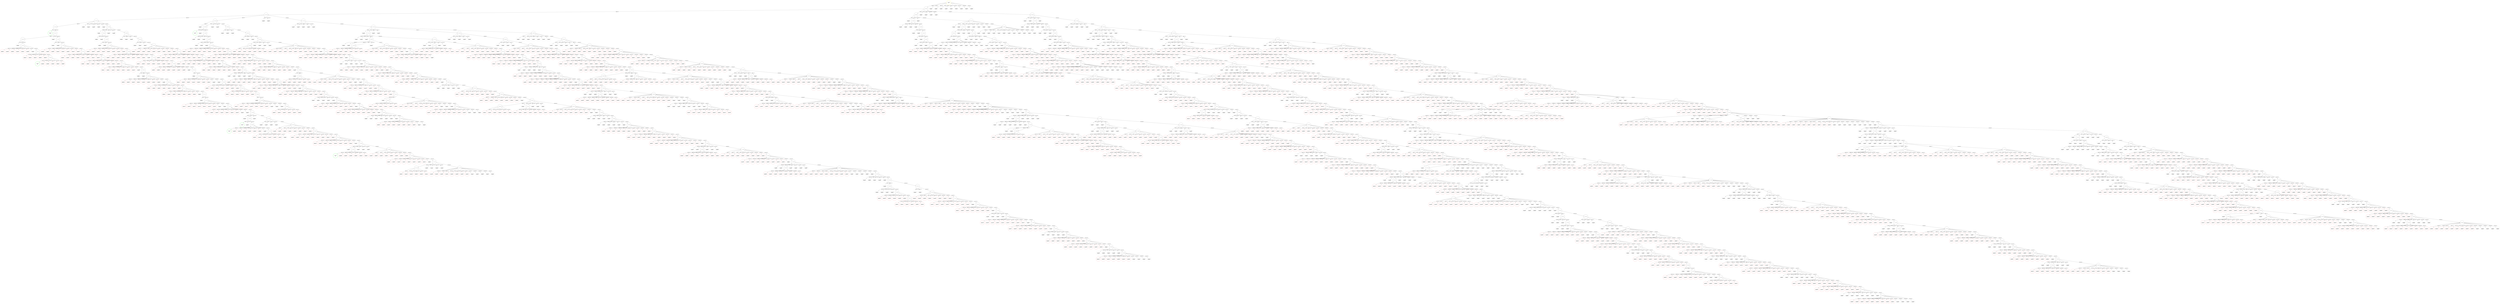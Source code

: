 // Agent Decision
digraph {
	node [color=yellow shape=doublecircle]
	Node0 [label="('', 2, 3, 2, 2)
Root"]
	node [color=black shape=circle]
	Node1 [label="('', 0, 3, 2, 2)"]
	Node0 -> Node1 [label="discard 2 \"S\""]
	node [color=black shape=circle]
	Node2 [label="('', 0, 1, 2, 2)"]
	Node1 -> Node2 [label="discard 2 \"P\""]
	node [color=black shape=circle]
	Node3 [label="('', 0, 1, 0, 2)"]
	Node2 -> Node3 [label="discard 2 \"H\""]
	node [color=black shape=circle]
	Node4 [label="('', 0, 1, 0, 0)"]
	Node3 -> Node4 [label="discard 2 \"C\""]
	node [color=green shape=doublecircle]
	Node5 [label="('', 0, 0, 0, 0)
Goal!"]
	Node4 -> Node5 [label="discard 1 \"P\""]
	node [color=black shape=circle]
	Node6 [label="('', 0, 1, 0, 1)"]
	Node4 -> Node6 [label="draw Trash \"C\""]
	node [color=black shape=circle]
	Node7 [label="('', 0, 0, 0, 1)"]
	Node6 -> Node7 [label="discard 1 \"P\""]
	node [color=gray shape=circle]
	Node8 [label="('', 0, 1, 0, 1)
Duplicated!"]
	Node7 -> Node8 [label="draw Trash \"P\""]
	node [color=black shape=circle]
	Node9 [label="('', 1, 0, 0, 1)"]
	Node7 -> Node9 [label="draw Deck \"S\""]
	node [color=red shape=circle]
	Node10 [label="('', 0, 0, 0, 1)
Reach limit!"]
	Node9 -> Node10 [label="discard 1 \"S\""]
	node [color=red shape=circle]
	Node11 [label="('', 1, 1, 0, 1)
Reach limit!"]
	Node9 -> Node11 [label="draw Trash \"P\""]
	node [color=red shape=circle]
	Node12 [label="('', 2, 0, 0, 1)
Reach limit!"]
	Node9 -> Node12 [label="draw Deck \"S\""]
	node [color=red shape=circle]
	Node13 [label="('', 1, 1, 0, 1)
Reach limit!"]
	Node9 -> Node13 [label="draw Deck \"P\""]
	node [color=red shape=circle]
	Node14 [label="('', 1, 0, 1, 1)
Reach limit!"]
	Node9 -> Node14 [label="draw Deck \"H\""]
	node [color=red shape=circle]
	Node15 [label="('', 1, 0, 0, 2)
Reach limit!"]
	Node9 -> Node15 [label="draw Deck \"C\""]
	node [color=gray shape=circle]
	Node16 [label="('', 0, 1, 0, 1)
Duplicated!"]
	Node9 -> Node16 [label="draw Deck \"P\""]
	node [color=black shape=circle]
	Node17 [label="('', 0, 0, 1, 1)"]
	Node9 -> Node17 [label="draw Deck \"H\""]
	node [color=red shape=circle]
	Node18 [label="('', 0, 1, 1, 1)
Reach limit!"]
	Node17 -> Node18 [label="draw Trash \"P\""]
	node [color=red shape=circle]
	Node19 [label="('', 1, 0, 1, 1)
Reach limit!"]
	Node17 -> Node19 [label="draw Deck \"S\""]
	node [color=red shape=circle]
	Node20 [label="('', 0, 1, 1, 1)
Reach limit!"]
	Node17 -> Node20 [label="draw Deck \"P\""]
	node [color=red shape=circle]
	Node21 [label="('', 0, 0, 2, 1)
Reach limit!"]
	Node17 -> Node21 [label="draw Deck \"H\""]
	node [color=red shape=circle]
	Node22 [label="('', 0, 0, 1, 2)
Reach limit!"]
	Node17 -> Node22 [label="draw Deck \"C\""]
	node [color=black shape=circle]
	Node23 [label="('', 0, 0, 0, 2)"]
	Node17 -> Node23 [label="draw Deck \"C\""]
	node [color=green shape=doublecircle]
	Node24 [label="('', 0, 0, 0, 0)
Goal!"]
	Node23 -> Node24 [label="discard 2 \"C\""]
	node [color=red shape=circle]
	Node25 [label="('', 0, 1, 0, 2)
Reach limit!"]
	Node23 -> Node25 [label="draw Trash \"P\""]
	node [color=red shape=circle]
	Node26 [label="('', 1, 0, 0, 2)
Reach limit!"]
	Node23 -> Node26 [label="draw Deck \"S\""]
	node [color=red shape=circle]
	Node27 [label="('', 0, 1, 0, 2)
Reach limit!"]
	Node23 -> Node27 [label="draw Deck \"P\""]
	node [color=red shape=circle]
	Node28 [label="('', 0, 0, 1, 2)
Reach limit!"]
	Node23 -> Node28 [label="draw Deck \"H\""]
	node [color=red shape=circle]
	Node29 [label="('', 0, 0, 0, 3)
Reach limit!"]
	Node23 -> Node29 [label="draw Deck \"C\""]
	node [color=gray shape=circle]
	Node30 [label="('', 0, 1, 0, 2)
Duplicated!"]
	Node6 -> Node30 [label="draw Trash \"C\""]
	node [color=black shape=circle]
	Node31 [label="('', 1, 1, 0, 1)"]
	Node6 -> Node31 [label="draw Deck \"S\""]
	node [color=gray shape=circle]
	Node32 [label="('', 0, 1, 0, 1)
Duplicated!"]
	Node31 -> Node32 [label="discard 1 \"S\""]
	node [color=gray shape=circle]
	Node33 [label="('', 1, 0, 0, 1)
Duplicated!"]
	Node31 -> Node33 [label="discard 1 \"P\""]
	node [color=black shape=circle]
	Node34 [label="('', 1, 1, 0, 2)"]
	Node31 -> Node34 [label="draw Trash \"C\""]
	node [color=red shape=circle]
	Node35 [label="('', 1, 1, 0, 0)
Reach limit!"]
	Node34 -> Node35 [label="discard 2 \"C\""]
	node [color=red shape=circle]
	Node36 [label="('', 0, 1, 0, 2)
Reach limit!"]
	Node34 -> Node36 [label="discard 1 \"S\""]
	node [color=red shape=circle]
	Node37 [label="('', 1, 0, 0, 2)
Reach limit!"]
	Node34 -> Node37 [label="discard 1 \"P\""]
	node [color=red shape=circle]
	Node38 [label="('', 1, 1, 1, 2)
Reach limit!"]
	Node34 -> Node38 [label="draw Trash \"H\""]
	node [color=red shape=circle]
	Node39 [label="('', 2, 1, 0, 2)
Reach limit!"]
	Node34 -> Node39 [label="draw Deck \"S\""]
	node [color=red shape=circle]
	Node40 [label="('', 1, 2, 0, 2)
Reach limit!"]
	Node34 -> Node40 [label="draw Deck \"P\""]
	node [color=red shape=circle]
	Node41 [label="('', 1, 1, 1, 2)
Reach limit!"]
	Node34 -> Node41 [label="draw Deck \"H\""]
	node [color=red shape=circle]
	Node42 [label="('', 1, 1, 0, 3)
Reach limit!"]
	Node34 -> Node42 [label="draw Deck \"C\""]
	node [color=black shape=circle]
	Node43 [label="('', 2, 1, 0, 1)"]
	Node34 -> Node43 [label="draw Deck \"S\""]
	node [color=red shape=circle]
	Node44 [label="('', 0, 1, 0, 1)
Reach limit!"]
	Node43 -> Node44 [label="discard 2 \"S\""]
	node [color=red shape=circle]
	Node45 [label="('', 1, 1, 0, 1)
Reach limit!"]
	Node43 -> Node45 [label="discard 1 \"S\""]
	node [color=red shape=circle]
	Node46 [label="('', 2, 0, 0, 1)
Reach limit!"]
	Node43 -> Node46 [label="discard 1 \"P\""]
	node [color=red shape=circle]
	Node47 [label="('', 2, 1, 0, 2)
Reach limit!"]
	Node43 -> Node47 [label="draw Trash \"C\""]
	node [color=red shape=circle]
	Node48 [label="('', 3, 1, 0, 1)
Reach limit!"]
	Node43 -> Node48 [label="draw Deck \"S\""]
	node [color=red shape=circle]
	Node49 [label="('', 2, 2, 0, 1)
Reach limit!"]
	Node43 -> Node49 [label="draw Deck \"P\""]
	node [color=red shape=circle]
	Node50 [label="('', 2, 1, 1, 1)
Reach limit!"]
	Node43 -> Node50 [label="draw Deck \"H\""]
	node [color=red shape=circle]
	Node51 [label="('', 2, 1, 0, 2)
Reach limit!"]
	Node43 -> Node51 [label="draw Deck \"C\""]
	node [color=black shape=circle]
	Node52 [label="('', 1, 2, 0, 1)"]
	Node43 -> Node52 [label="draw Deck \"P\""]
	node [color=red shape=circle]
	Node53 [label="('', 1, 0, 0, 1)
Reach limit!"]
	Node52 -> Node53 [label="discard 2 \"P\""]
	node [color=red shape=circle]
	Node54 [label="('', 0, 2, 0, 1)
Reach limit!"]
	Node52 -> Node54 [label="discard 1 \"S\""]
	node [color=red shape=circle]
	Node55 [label="('', 1, 1, 0, 1)
Reach limit!"]
	Node52 -> Node55 [label="discard 1 \"P\""]
	node [color=red shape=circle]
	Node56 [label="('', 1, 2, 0, 2)
Reach limit!"]
	Node52 -> Node56 [label="draw Trash \"C\""]
	node [color=red shape=circle]
	Node57 [label="('', 2, 2, 0, 1)
Reach limit!"]
	Node52 -> Node57 [label="draw Deck \"S\""]
	node [color=red shape=circle]
	Node58 [label="('', 1, 3, 0, 1)
Reach limit!"]
	Node52 -> Node58 [label="draw Deck \"P\""]
	node [color=red shape=circle]
	Node59 [label="('', 1, 2, 1, 1)
Reach limit!"]
	Node52 -> Node59 [label="draw Deck \"H\""]
	node [color=red shape=circle]
	Node60 [label="('', 1, 2, 0, 2)
Reach limit!"]
	Node52 -> Node60 [label="draw Deck \"C\""]
	node [color=black shape=circle]
	Node61 [label="('', 1, 1, 1, 1)"]
	Node52 -> Node61 [label="draw Deck \"H\""]
	node [color=red shape=circle]
	Node62 [label="('', 0, 1, 1, 1)
Reach limit!"]
	Node61 -> Node62 [label="discard 1 \"S\""]
	node [color=red shape=circle]
	Node63 [label="('', 1, 0, 1, 1)
Reach limit!"]
	Node61 -> Node63 [label="discard 1 \"P\""]
	node [color=red shape=circle]
	Node64 [label="('', 1, 1, 1, 2)
Reach limit!"]
	Node61 -> Node64 [label="draw Trash \"C\""]
	node [color=red shape=circle]
	Node65 [label="('', 2, 1, 1, 1)
Reach limit!"]
	Node61 -> Node65 [label="draw Deck \"S\""]
	node [color=red shape=circle]
	Node66 [label="('', 1, 2, 1, 1)
Reach limit!"]
	Node61 -> Node66 [label="draw Deck \"P\""]
	node [color=red shape=circle]
	Node67 [label="('', 1, 1, 2, 1)
Reach limit!"]
	Node61 -> Node67 [label="draw Deck \"H\""]
	node [color=red shape=circle]
	Node68 [label="('', 1, 1, 1, 2)
Reach limit!"]
	Node61 -> Node68 [label="draw Deck \"C\""]
	node [color=gray shape=circle]
	Node69 [label="('', 1, 1, 0, 2)
Duplicated!"]
	Node61 -> Node69 [label="draw Deck \"C\""]
	node [color=black shape=circle]
	Node70 [label="('', 0, 2, 0, 1)"]
	Node61 -> Node70 [label="draw Deck \"P\""]
	node [color=gray shape=circle]
	Node71 [label="('', 0, 0, 0, 1)
Duplicated!"]
	Node70 -> Node71 [label="discard 2 \"P\""]
	node [color=gray shape=circle]
	Node72 [label="('', 0, 1, 0, 1)
Duplicated!"]
	Node70 -> Node72 [label="discard 1 \"P\""]
	node [color=black shape=circle]
	Node73 [label="('', 0, 2, 0, 2)"]
	Node70 -> Node73 [label="draw Trash \"C\""]
	node [color=red shape=circle]
	Node74 [label="('', 0, 0, 0, 2)
Reach limit!"]
	Node73 -> Node74 [label="discard 2 \"P\""]
	node [color=red shape=circle]
	Node75 [label="('', 0, 2, 0, 0)
Reach limit!"]
	Node73 -> Node75 [label="discard 2 \"C\""]
	node [color=red shape=circle]
	Node76 [label="('', 0, 1, 0, 2)
Reach limit!"]
	Node73 -> Node76 [label="discard 1 \"P\""]
	node [color=red shape=circle]
	Node77 [label="('', 0, 2, 1, 2)
Reach limit!"]
	Node73 -> Node77 [label="draw Trash \"H\""]
	node [color=red shape=circle]
	Node78 [label="('', 1, 2, 0, 2)
Reach limit!"]
	Node73 -> Node78 [label="draw Deck \"S\""]
	node [color=red shape=circle]
	Node79 [label="('', 0, 3, 0, 2)
Reach limit!"]
	Node73 -> Node79 [label="draw Deck \"P\""]
	node [color=red shape=circle]
	Node80 [label="('', 0, 2, 1, 2)
Reach limit!"]
	Node73 -> Node80 [label="draw Deck \"H\""]
	node [color=red shape=circle]
	Node81 [label="('', 0, 2, 0, 3)
Reach limit!"]
	Node73 -> Node81 [label="draw Deck \"C\""]
	node [color=gray shape=circle]
	Node82 [label="('', 1, 2, 0, 1)
Duplicated!"]
	Node73 -> Node82 [label="draw Deck \"S\""]
	node [color=black shape=circle]
	Node83 [label="('', 0, 3, 0, 1)"]
	Node73 -> Node83 [label="draw Deck \"P\""]
	node [color=red shape=circle]
	Node84 [label="('', 0, 1, 0, 1)
Reach limit!"]
	Node83 -> Node84 [label="discard 2 \"P\""]
	node [color=red shape=circle]
	Node85 [label="('', 0, 2, 0, 1)
Reach limit!"]
	Node83 -> Node85 [label="discard 1 \"P\""]
	node [color=red shape=circle]
	Node86 [label="('', 0, 3, 0, 2)
Reach limit!"]
	Node83 -> Node86 [label="draw Trash \"C\""]
	node [color=red shape=circle]
	Node87 [label="('', 1, 3, 0, 1)
Reach limit!"]
	Node83 -> Node87 [label="draw Deck \"S\""]
	node [color=red shape=circle]
	Node88 [label="('', 0, 4, 0, 1)
Reach limit!"]
	Node83 -> Node88 [label="draw Deck \"P\""]
	node [color=red shape=circle]
	Node89 [label="('', 0, 3, 1, 1)
Reach limit!"]
	Node83 -> Node89 [label="draw Deck \"H\""]
	node [color=red shape=circle]
	Node90 [label="('', 0, 3, 0, 2)
Reach limit!"]
	Node83 -> Node90 [label="draw Deck \"C\""]
	node [color=black shape=circle]
	Node91 [label="('', 0, 2, 1, 1)"]
	Node83 -> Node91 [label="draw Deck \"H\""]
	node [color=red shape=circle]
	Node92 [label="('', 0, 0, 1, 1)
Reach limit!"]
	Node91 -> Node92 [label="discard 2 \"P\""]
	node [color=red shape=circle]
	Node93 [label="('', 0, 1, 1, 1)
Reach limit!"]
	Node91 -> Node93 [label="discard 1 \"P\""]
	node [color=red shape=circle]
	Node94 [label="('', 0, 2, 1, 2)
Reach limit!"]
	Node91 -> Node94 [label="draw Trash \"C\""]
	node [color=red shape=circle]
	Node95 [label="('', 1, 2, 1, 1)
Reach limit!"]
	Node91 -> Node95 [label="draw Deck \"S\""]
	node [color=red shape=circle]
	Node96 [label="('', 0, 3, 1, 1)
Reach limit!"]
	Node91 -> Node96 [label="draw Deck \"P\""]
	node [color=red shape=circle]
	Node97 [label="('', 0, 2, 2, 1)
Reach limit!"]
	Node91 -> Node97 [label="draw Deck \"H\""]
	node [color=red shape=circle]
	Node98 [label="('', 0, 2, 1, 2)
Reach limit!"]
	Node91 -> Node98 [label="draw Deck \"C\""]
	node [color=gray shape=circle]
	Node99 [label="('', 0, 2, 0, 2)
Duplicated!"]
	Node91 -> Node99 [label="draw Deck \"C\""]
	node [color=black shape=circle]
	Node100 [label="('', 0, 1, 1, 1)"]
	Node91 -> Node100 [label="draw Deck \"H\""]
	node [color=gray shape=circle]
	Node101 [label="('', 0, 0, 1, 1)
Duplicated!"]
	Node100 -> Node101 [label="discard 1 \"P\""]
	node [color=black shape=circle]
	Node102 [label="('', 0, 1, 1, 2)"]
	Node100 -> Node102 [label="draw Trash \"C\""]
	node [color=red shape=circle]
	Node103 [label="('', 0, 1, 1, 0)
Reach limit!"]
	Node102 -> Node103 [label="discard 2 \"C\""]
	node [color=red shape=circle]
	Node104 [label="('', 0, 0, 1, 2)
Reach limit!"]
	Node102 -> Node104 [label="discard 1 \"P\""]
	node [color=red shape=circle]
	Node105 [label="('', 0, 1, 2, 2)
Reach limit!"]
	Node102 -> Node105 [label="draw Trash \"H\""]
	node [color=red shape=circle]
	Node106 [label="('', 1, 1, 1, 2)
Reach limit!"]
	Node102 -> Node106 [label="draw Deck \"S\""]
	node [color=red shape=circle]
	Node107 [label="('', 0, 2, 1, 2)
Reach limit!"]
	Node102 -> Node107 [label="draw Deck \"P\""]
	node [color=red shape=circle]
	Node108 [label="('', 0, 1, 2, 2)
Reach limit!"]
	Node102 -> Node108 [label="draw Deck \"H\""]
	node [color=red shape=circle]
	Node109 [label="('', 0, 1, 1, 3)
Reach limit!"]
	Node102 -> Node109 [label="draw Deck \"C\""]
	node [color=gray shape=circle]
	Node110 [label="('', 1, 1, 1, 1)
Duplicated!"]
	Node102 -> Node110 [label="draw Deck \"S\""]
	node [color=gray shape=circle]
	Node111 [label="('', 0, 2, 1, 1)
Duplicated!"]
	Node102 -> Node111 [label="draw Deck \"P\""]
	node [color=black shape=circle]
	Node112 [label="('', 0, 1, 2, 1)"]
	Node102 -> Node112 [label="draw Deck \"H\""]
	node [color=red shape=circle]
	Node113 [label="('', 0, 1, 0, 1)
Reach limit!"]
	Node112 -> Node113 [label="discard 2 \"H\""]
	node [color=red shape=circle]
	Node114 [label="('', 0, 0, 2, 1)
Reach limit!"]
	Node112 -> Node114 [label="discard 1 \"P\""]
	node [color=red shape=circle]
	Node115 [label="('', 0, 1, 2, 2)
Reach limit!"]
	Node112 -> Node115 [label="draw Trash \"C\""]
	node [color=red shape=circle]
	Node116 [label="('', 1, 1, 2, 1)
Reach limit!"]
	Node112 -> Node116 [label="draw Deck \"S\""]
	node [color=red shape=circle]
	Node117 [label="('', 0, 2, 2, 1)
Reach limit!"]
	Node112 -> Node117 [label="draw Deck \"P\""]
	node [color=red shape=circle]
	Node118 [label="('', 0, 1, 3, 1)
Reach limit!"]
	Node112 -> Node118 [label="draw Deck \"H\""]
	node [color=red shape=circle]
	Node119 [label="('', 0, 1, 2, 2)
Reach limit!"]
	Node112 -> Node119 [label="draw Deck \"C\""]
	node [color=gray shape=circle]
	Node120 [label="('', 0, 1, 1, 2)
Duplicated!"]
	Node112 -> Node120 [label="draw Deck \"C\""]
	node [color=gray shape=circle]
	Node121 [label="('', 0, 1, 0, 2)
Duplicated!"]
	Node112 -> Node121 [label="draw Deck \"C\""]
	node [color=black shape=circle]
	Node122 [label="('', 1, 1, 0, 0)"]
	Node112 -> Node122 [label="draw Deck \"S\""]
	node [color=gray shape=circle]
	Node123 [label="('', 0, 1, 0, 0)
Duplicated!"]
	Node122 -> Node123 [label="discard 1 \"S\""]
	node [color=black shape=circle]
	Node124 [label="('', 1, 0, 0, 0)"]
	Node122 -> Node124 [label="discard 1 \"P\""]
	node [color=green shape=doublecircle]
	Node125 [label="('', 0, 0, 0, 0)
Goal!"]
	Node124 -> Node125 [label="discard 1 \"S\""]
	node [color=gray shape=circle]
	Node126 [label="('', 1, 1, 0, 0)
Duplicated!"]
	Node124 -> Node126 [label="draw Trash \"P\""]
	node [color=black shape=circle]
	Node127 [label="('', 2, 0, 0, 0)"]
	Node124 -> Node127 [label="draw Deck \"S\""]
	node [color=green shape=doublecircle]
	Node128 [label="('', 0, 0, 0, 0)
Goal!"]
	Node127 -> Node128 [label="discard 2 \"S\""]
	node [color=red shape=circle]
	Node129 [label="('', 1, 0, 0, 0)
Reach limit!"]
	Node127 -> Node129 [label="discard 1 \"S\""]
	node [color=red shape=circle]
	Node130 [label="('', 2, 1, 0, 0)
Reach limit!"]
	Node127 -> Node130 [label="draw Trash \"P\""]
	node [color=red shape=circle]
	Node131 [label="('', 3, 0, 0, 0)
Reach limit!"]
	Node127 -> Node131 [label="draw Deck \"S\""]
	node [color=red shape=circle]
	Node132 [label="('', 2, 1, 0, 0)
Reach limit!"]
	Node127 -> Node132 [label="draw Deck \"P\""]
	node [color=red shape=circle]
	Node133 [label="('', 2, 0, 1, 0)
Reach limit!"]
	Node127 -> Node133 [label="draw Deck \"H\""]
	node [color=red shape=circle]
	Node134 [label="('', 2, 0, 0, 1)
Reach limit!"]
	Node127 -> Node134 [label="draw Deck \"C\""]
	node [color=gray shape=circle]
	Node135 [label="('', 1, 1, 0, 0)
Duplicated!"]
	Node127 -> Node135 [label="draw Deck \"P\""]
	node [color=black shape=circle]
	Node136 [label="('', 1, 0, 1, 0)"]
	Node127 -> Node136 [label="draw Deck \"H\""]
	node [color=red shape=circle]
	Node137 [label="('', 0, 0, 1, 0)
Reach limit!"]
	Node136 -> Node137 [label="discard 1 \"S\""]
	node [color=red shape=circle]
	Node138 [label="('', 1, 1, 1, 0)
Reach limit!"]
	Node136 -> Node138 [label="draw Trash \"P\""]
	node [color=red shape=circle]
	Node139 [label="('', 2, 0, 1, 0)
Reach limit!"]
	Node136 -> Node139 [label="draw Deck \"S\""]
	node [color=red shape=circle]
	Node140 [label="('', 1, 1, 1, 0)
Reach limit!"]
	Node136 -> Node140 [label="draw Deck \"P\""]
	node [color=red shape=circle]
	Node141 [label="('', 1, 0, 2, 0)
Reach limit!"]
	Node136 -> Node141 [label="draw Deck \"H\""]
	node [color=red shape=circle]
	Node142 [label="('', 1, 0, 1, 1)
Reach limit!"]
	Node136 -> Node142 [label="draw Deck \"C\""]
	node [color=gray shape=circle]
	Node143 [label="('', 1, 0, 0, 1)
Duplicated!"]
	Node136 -> Node143 [label="draw Deck \"C\""]
	node [color=gray shape=circle]
	Node144 [label="('', 1, 1, 0, 1)
Duplicated!"]
	Node122 -> Node144 [label="draw Trash \"C\""]
	node [color=black shape=circle]
	Node145 [label="('', 2, 1, 0, 0)"]
	Node122 -> Node145 [label="draw Deck \"S\""]
	node [color=gray shape=circle]
	Node146 [label="('', 0, 1, 0, 0)
Duplicated!"]
	Node145 -> Node146 [label="discard 2 \"S\""]
	node [color=gray shape=circle]
	Node147 [label="('', 1, 1, 0, 0)
Duplicated!"]
	Node145 -> Node147 [label="discard 1 \"S\""]
	node [color=gray shape=circle]
	Node148 [label="('', 2, 0, 0, 0)
Duplicated!"]
	Node145 -> Node148 [label="discard 1 \"P\""]
	node [color=gray shape=circle]
	Node149 [label="('', 2, 1, 0, 1)
Duplicated!"]
	Node145 -> Node149 [label="draw Trash \"C\""]
	node [color=black shape=circle]
	Node150 [label="('', 3, 1, 0, 0)"]
	Node145 -> Node150 [label="draw Deck \"S\""]
	node [color=red shape=circle]
	Node151 [label="('', 1, 1, 0, 0)
Reach limit!"]
	Node150 -> Node151 [label="discard 2 \"S\""]
	node [color=red shape=circle]
	Node152 [label="('', 2, 1, 0, 0)
Reach limit!"]
	Node150 -> Node152 [label="discard 1 \"S\""]
	node [color=red shape=circle]
	Node153 [label="('', 3, 0, 0, 0)
Reach limit!"]
	Node150 -> Node153 [label="discard 1 \"P\""]
	node [color=red shape=circle]
	Node154 [label="('', 3, 1, 0, 1)
Reach limit!"]
	Node150 -> Node154 [label="draw Trash \"C\""]
	node [color=red shape=circle]
	Node155 [label="('', 4, 1, 0, 0)
Reach limit!"]
	Node150 -> Node155 [label="draw Deck \"S\""]
	node [color=red shape=circle]
	Node156 [label="('', 3, 2, 0, 0)
Reach limit!"]
	Node150 -> Node156 [label="draw Deck \"P\""]
	node [color=red shape=circle]
	Node157 [label="('', 3, 1, 1, 0)
Reach limit!"]
	Node150 -> Node157 [label="draw Deck \"H\""]
	node [color=red shape=circle]
	Node158 [label="('', 3, 1, 0, 1)
Reach limit!"]
	Node150 -> Node158 [label="draw Deck \"C\""]
	node [color=black shape=circle]
	Node159 [label="('', 2, 2, 0, 0)"]
	Node150 -> Node159 [label="draw Deck \"P\""]
	node [color=red shape=circle]
	Node160 [label="('', 0, 2, 0, 0)
Reach limit!"]
	Node159 -> Node160 [label="discard 2 \"S\""]
	node [color=red shape=circle]
	Node161 [label="('', 2, 0, 0, 0)
Reach limit!"]
	Node159 -> Node161 [label="discard 2 \"P\""]
	node [color=red shape=circle]
	Node162 [label="('', 1, 2, 0, 0)
Reach limit!"]
	Node159 -> Node162 [label="discard 1 \"S\""]
	node [color=red shape=circle]
	Node163 [label="('', 2, 1, 0, 0)
Reach limit!"]
	Node159 -> Node163 [label="discard 1 \"P\""]
	node [color=red shape=circle]
	Node164 [label="('', 2, 2, 0, 1)
Reach limit!"]
	Node159 -> Node164 [label="draw Trash \"C\""]
	node [color=red shape=circle]
	Node165 [label="('', 3, 2, 0, 0)
Reach limit!"]
	Node159 -> Node165 [label="draw Deck \"S\""]
	node [color=red shape=circle]
	Node166 [label="('', 2, 3, 0, 0)
Reach limit!"]
	Node159 -> Node166 [label="draw Deck \"P\""]
	node [color=red shape=circle]
	Node167 [label="('', 2, 2, 1, 0)
Reach limit!"]
	Node159 -> Node167 [label="draw Deck \"H\""]
	node [color=red shape=circle]
	Node168 [label="('', 2, 2, 0, 1)
Reach limit!"]
	Node159 -> Node168 [label="draw Deck \"C\""]
	node [color=black shape=circle]
	Node169 [label="('', 2, 1, 1, 0)"]
	Node159 -> Node169 [label="draw Deck \"H\""]
	node [color=red shape=circle]
	Node170 [label="('', 0, 1, 1, 0)
Reach limit!"]
	Node169 -> Node170 [label="discard 2 \"S\""]
	node [color=red shape=circle]
	Node171 [label="('', 1, 1, 1, 0)
Reach limit!"]
	Node169 -> Node171 [label="discard 1 \"S\""]
	node [color=red shape=circle]
	Node172 [label="('', 2, 0, 1, 0)
Reach limit!"]
	Node169 -> Node172 [label="discard 1 \"P\""]
	node [color=red shape=circle]
	Node173 [label="('', 2, 1, 1, 1)
Reach limit!"]
	Node169 -> Node173 [label="draw Trash \"C\""]
	node [color=red shape=circle]
	Node174 [label="('', 3, 1, 1, 0)
Reach limit!"]
	Node169 -> Node174 [label="draw Deck \"S\""]
	node [color=red shape=circle]
	Node175 [label="('', 2, 2, 1, 0)
Reach limit!"]
	Node169 -> Node175 [label="draw Deck \"P\""]
	node [color=red shape=circle]
	Node176 [label="('', 2, 1, 2, 0)
Reach limit!"]
	Node169 -> Node176 [label="draw Deck \"H\""]
	node [color=red shape=circle]
	Node177 [label="('', 2, 1, 1, 1)
Reach limit!"]
	Node169 -> Node177 [label="draw Deck \"C\""]
	node [color=gray shape=circle]
	Node178 [label="('', 2, 1, 0, 1)
Duplicated!"]
	Node169 -> Node178 [label="draw Deck \"C\""]
	node [color=black shape=circle]
	Node179 [label="('', 1, 2, 0, 0)"]
	Node169 -> Node179 [label="draw Deck \"P\""]
	node [color=gray shape=circle]
	Node180 [label="('', 1, 0, 0, 0)
Duplicated!"]
	Node179 -> Node180 [label="discard 2 \"P\""]
	node [color=black shape=circle]
	Node181 [label="('', 0, 2, 0, 0)"]
	Node179 -> Node181 [label="discard 1 \"S\""]
	node [color=green shape=doublecircle]
	Node182 [label="('', 0, 0, 0, 0)
Goal!"]
	Node181 -> Node182 [label="discard 2 \"P\""]
	node [color=red shape=circle]
	Node183 [label="('', 0, 1, 0, 0)
Reach limit!"]
	Node181 -> Node183 [label="discard 1 \"P\""]
	node [color=red shape=circle]
	Node184 [label="('', 1, 2, 0, 0)
Reach limit!"]
	Node181 -> Node184 [label="draw Trash \"S\""]
	node [color=red shape=circle]
	Node185 [label="('', 1, 2, 0, 0)
Reach limit!"]
	Node181 -> Node185 [label="draw Deck \"S\""]
	node [color=red shape=circle]
	Node186 [label="('', 0, 3, 0, 0)
Reach limit!"]
	Node181 -> Node186 [label="draw Deck \"P\""]
	node [color=red shape=circle]
	Node187 [label="('', 0, 2, 1, 0)
Reach limit!"]
	Node181 -> Node187 [label="draw Deck \"H\""]
	node [color=red shape=circle]
	Node188 [label="('', 0, 2, 0, 1)
Reach limit!"]
	Node181 -> Node188 [label="draw Deck \"C\""]
	node [color=gray shape=circle]
	Node189 [label="('', 1, 1, 0, 0)
Duplicated!"]
	Node179 -> Node189 [label="discard 1 \"P\""]
	node [color=gray shape=circle]
	Node190 [label="('', 1, 2, 0, 1)
Duplicated!"]
	Node179 -> Node190 [label="draw Trash \"C\""]
	node [color=gray shape=circle]
	Node191 [label="('', 2, 2, 0, 0)
Duplicated!"]
	Node179 -> Node191 [label="draw Deck \"S\""]
	node [color=black shape=circle]
	Node192 [label="('', 1, 3, 0, 0)"]
	Node179 -> Node192 [label="draw Deck \"P\""]
	node [color=red shape=circle]
	Node193 [label="('', 1, 1, 0, 0)
Reach limit!"]
	Node192 -> Node193 [label="discard 2 \"P\""]
	node [color=red shape=circle]
	Node194 [label="('', 0, 3, 0, 0)
Reach limit!"]
	Node192 -> Node194 [label="discard 1 \"S\""]
	node [color=red shape=circle]
	Node195 [label="('', 1, 2, 0, 0)
Reach limit!"]
	Node192 -> Node195 [label="discard 1 \"P\""]
	node [color=red shape=circle]
	Node196 [label="('', 1, 3, 0, 1)
Reach limit!"]
	Node192 -> Node196 [label="draw Trash \"C\""]
	node [color=red shape=circle]
	Node197 [label="('', 2, 3, 0, 0)
Reach limit!"]
	Node192 -> Node197 [label="draw Deck \"S\""]
	node [color=red shape=circle]
	Node198 [label="('', 1, 4, 0, 0)
Reach limit!"]
	Node192 -> Node198 [label="draw Deck \"P\""]
	node [color=red shape=circle]
	Node199 [label="('', 1, 3, 1, 0)
Reach limit!"]
	Node192 -> Node199 [label="draw Deck \"H\""]
	node [color=red shape=circle]
	Node200 [label="('', 1, 3, 0, 1)
Reach limit!"]
	Node192 -> Node200 [label="draw Deck \"C\""]
	node [color=black shape=circle]
	Node201 [label="('', 1, 2, 1, 0)"]
	Node192 -> Node201 [label="draw Deck \"H\""]
	node [color=red shape=circle]
	Node202 [label="('', 1, 0, 1, 0)
Reach limit!"]
	Node201 -> Node202 [label="discard 2 \"P\""]
	node [color=red shape=circle]
	Node203 [label="('', 0, 2, 1, 0)
Reach limit!"]
	Node201 -> Node203 [label="discard 1 \"S\""]
	node [color=red shape=circle]
	Node204 [label="('', 1, 1, 1, 0)
Reach limit!"]
	Node201 -> Node204 [label="discard 1 \"P\""]
	node [color=red shape=circle]
	Node205 [label="('', 1, 2, 1, 1)
Reach limit!"]
	Node201 -> Node205 [label="draw Trash \"C\""]
	node [color=red shape=circle]
	Node206 [label="('', 2, 2, 1, 0)
Reach limit!"]
	Node201 -> Node206 [label="draw Deck \"S\""]
	node [color=red shape=circle]
	Node207 [label="('', 1, 3, 1, 0)
Reach limit!"]
	Node201 -> Node207 [label="draw Deck \"P\""]
	node [color=red shape=circle]
	Node208 [label="('', 1, 2, 2, 0)
Reach limit!"]
	Node201 -> Node208 [label="draw Deck \"H\""]
	node [color=red shape=circle]
	Node209 [label="('', 1, 2, 1, 1)
Reach limit!"]
	Node201 -> Node209 [label="draw Deck \"C\""]
	node [color=gray shape=circle]
	Node210 [label="('', 1, 2, 0, 1)
Duplicated!"]
	Node201 -> Node210 [label="draw Deck \"C\""]
	node [color=black shape=circle]
	Node211 [label="('', 1, 1, 1, 0)"]
	Node201 -> Node211 [label="draw Deck \"H\""]
	node [color=black shape=circle]
	Node212 [label="('', 0, 1, 1, 0)"]
	Node211 -> Node212 [label="discard 1 \"S\""]
	node [color=red shape=circle]
	Node213 [label="('', 0, 0, 1, 0)
Reach limit!"]
	Node212 -> Node213 [label="discard 1 \"P\""]
	node [color=red shape=circle]
	Node214 [label="('', 1, 1, 1, 0)
Reach limit!"]
	Node212 -> Node214 [label="draw Trash \"S\""]
	node [color=red shape=circle]
	Node215 [label="('', 1, 1, 1, 0)
Reach limit!"]
	Node212 -> Node215 [label="draw Deck \"S\""]
	node [color=red shape=circle]
	Node216 [label="('', 0, 2, 1, 0)
Reach limit!"]
	Node212 -> Node216 [label="draw Deck \"P\""]
	node [color=red shape=circle]
	Node217 [label="('', 0, 1, 2, 0)
Reach limit!"]
	Node212 -> Node217 [label="draw Deck \"H\""]
	node [color=red shape=circle]
	Node218 [label="('', 0, 1, 1, 1)
Reach limit!"]
	Node212 -> Node218 [label="draw Deck \"C\""]
	node [color=gray shape=circle]
	Node219 [label="('', 1, 0, 1, 0)
Duplicated!"]
	Node211 -> Node219 [label="discard 1 \"P\""]
	node [color=gray shape=circle]
	Node220 [label="('', 1, 1, 1, 1)
Duplicated!"]
	Node211 -> Node220 [label="draw Trash \"C\""]
	node [color=gray shape=circle]
	Node221 [label="('', 2, 1, 1, 0)
Duplicated!"]
	Node211 -> Node221 [label="draw Deck \"S\""]
	node [color=gray shape=circle]
	Node222 [label="('', 1, 2, 1, 0)
Duplicated!"]
	Node211 -> Node222 [label="draw Deck \"P\""]
	node [color=black shape=circle]
	Node223 [label="('', 1, 1, 2, 0)"]
	Node211 -> Node223 [label="draw Deck \"H\""]
	node [color=red shape=circle]
	Node224 [label="('', 1, 1, 0, 0)
Reach limit!"]
	Node223 -> Node224 [label="discard 2 \"H\""]
	node [color=red shape=circle]
	Node225 [label="('', 0, 1, 2, 0)
Reach limit!"]
	Node223 -> Node225 [label="discard 1 \"S\""]
	node [color=red shape=circle]
	Node226 [label="('', 1, 0, 2, 0)
Reach limit!"]
	Node223 -> Node226 [label="discard 1 \"P\""]
	node [color=red shape=circle]
	Node227 [label="('', 1, 1, 2, 1)
Reach limit!"]
	Node223 -> Node227 [label="draw Trash \"C\""]
	node [color=red shape=circle]
	Node228 [label="('', 2, 1, 2, 0)
Reach limit!"]
	Node223 -> Node228 [label="draw Deck \"S\""]
	node [color=red shape=circle]
	Node229 [label="('', 1, 2, 2, 0)
Reach limit!"]
	Node223 -> Node229 [label="draw Deck \"P\""]
	node [color=red shape=circle]
	Node230 [label="('', 1, 1, 3, 0)
Reach limit!"]
	Node223 -> Node230 [label="draw Deck \"H\""]
	node [color=red shape=circle]
	Node231 [label="('', 1, 1, 2, 1)
Reach limit!"]
	Node223 -> Node231 [label="draw Deck \"C\""]
	node [color=gray shape=circle]
	Node232 [label="('', 1, 1, 1, 1)
Duplicated!"]
	Node223 -> Node232 [label="draw Deck \"C\""]
	node [color=gray shape=circle]
	Node233 [label="('', 1, 1, 0, 1)
Duplicated!"]
	Node223 -> Node233 [label="draw Deck \"C\""]
	node [color=gray shape=circle]
	Node234 [label="('', 0, 2, 0, 0)
Duplicated!"]
	Node223 -> Node234 [label="draw Deck \"P\""]
	node [color=gray shape=circle]
	Node235 [label="('', 0, 1, 1, 0)
Duplicated!"]
	Node223 -> Node235 [label="draw Deck \"H\""]
	node [color=gray shape=circle]
	Node236 [label="('', 0, 1, 0, 1)
Duplicated!"]
	Node223 -> Node236 [label="draw Deck \"C\""]
	node [color=gray shape=circle]
	Node237 [label="('', 0, 0, 0, 2)
Duplicated!"]
	Node3 -> Node237 [label="discard 1 \"P\""]
	node [color=gray shape=circle]
	Node238 [label="('', 0, 1, 1, 2)
Duplicated!"]
	Node3 -> Node238 [label="draw Trash \"H\""]
	node [color=gray shape=circle]
	Node239 [label="('', 1, 1, 0, 2)
Duplicated!"]
	Node3 -> Node239 [label="draw Deck \"S\""]
	node [color=gray shape=circle]
	Node240 [label="('', 0, 2, 0, 2)
Duplicated!"]
	Node3 -> Node240 [label="draw Deck \"P\""]
	node [color=gray shape=circle]
	Node241 [label="('', 0, 1, 1, 2)
Duplicated!"]
	Node3 -> Node241 [label="draw Deck \"H\""]
	node [color=black shape=circle]
	Node242 [label="('', 0, 1, 0, 3)"]
	Node3 -> Node242 [label="draw Deck \"C\""]
	node [color=gray shape=circle]
	Node243 [label="('', 0, 1, 0, 1)
Duplicated!"]
	Node242 -> Node243 [label="discard 2 \"C\""]
	node [color=black shape=circle]
	Node244 [label="('', 0, 0, 0, 3)"]
	Node242 -> Node244 [label="discard 1 \"P\""]
	node [color=gray shape=circle]
	Node245 [label="('', 0, 0, 0, 1)
Duplicated!"]
	Node244 -> Node245 [label="discard 2 \"C\""]
	node [color=gray shape=circle]
	Node246 [label="('', 0, 1, 0, 3)
Duplicated!"]
	Node244 -> Node246 [label="draw Trash \"P\""]
	node [color=black shape=circle]
	Node247 [label="('', 1, 0, 0, 3)"]
	Node244 -> Node247 [label="draw Deck \"S\""]
	node [color=gray shape=circle]
	Node248 [label="('', 1, 0, 0, 1)
Duplicated!"]
	Node247 -> Node248 [label="discard 2 \"C\""]
	node [color=gray shape=circle]
	Node249 [label="('', 0, 0, 0, 3)
Duplicated!"]
	Node247 -> Node249 [label="discard 1 \"S\""]
	node [color=black shape=circle]
	Node250 [label="('', 1, 1, 0, 3)"]
	Node247 -> Node250 [label="draw Trash \"P\""]
	node [color=red shape=circle]
	Node251 [label="('', 1, 1, 0, 1)
Reach limit!"]
	Node250 -> Node251 [label="discard 2 \"C\""]
	node [color=red shape=circle]
	Node252 [label="('', 0, 1, 0, 3)
Reach limit!"]
	Node250 -> Node252 [label="discard 1 \"S\""]
	node [color=red shape=circle]
	Node253 [label="('', 1, 0, 0, 3)
Reach limit!"]
	Node250 -> Node253 [label="discard 1 \"P\""]
	node [color=red shape=circle]
	Node254 [label="('', 1, 1, 1, 3)
Reach limit!"]
	Node250 -> Node254 [label="draw Trash \"H\""]
	node [color=red shape=circle]
	Node255 [label="('', 2, 1, 0, 3)
Reach limit!"]
	Node250 -> Node255 [label="draw Deck \"S\""]
	node [color=red shape=circle]
	Node256 [label="('', 1, 2, 0, 3)
Reach limit!"]
	Node250 -> Node256 [label="draw Deck \"P\""]
	node [color=red shape=circle]
	Node257 [label="('', 1, 1, 1, 3)
Reach limit!"]
	Node250 -> Node257 [label="draw Deck \"H\""]
	node [color=red shape=circle]
	Node258 [label="('', 1, 1, 0, 4)
Reach limit!"]
	Node250 -> Node258 [label="draw Deck \"C\""]
	node [color=black shape=circle]
	Node259 [label="('', 2, 0, 0, 3)"]
	Node250 -> Node259 [label="draw Deck \"S\""]
	node [color=red shape=circle]
	Node260 [label="('', 0, 0, 0, 3)
Reach limit!"]
	Node259 -> Node260 [label="discard 2 \"S\""]
	node [color=red shape=circle]
	Node261 [label="('', 2, 0, 0, 1)
Reach limit!"]
	Node259 -> Node261 [label="discard 2 \"C\""]
	node [color=red shape=circle]
	Node262 [label="('', 1, 0, 0, 3)
Reach limit!"]
	Node259 -> Node262 [label="discard 1 \"S\""]
	node [color=red shape=circle]
	Node263 [label="('', 2, 1, 0, 3)
Reach limit!"]
	Node259 -> Node263 [label="draw Trash \"P\""]
	node [color=red shape=circle]
	Node264 [label="('', 3, 0, 0, 3)
Reach limit!"]
	Node259 -> Node264 [label="draw Deck \"S\""]
	node [color=red shape=circle]
	Node265 [label="('', 2, 1, 0, 3)
Reach limit!"]
	Node259 -> Node265 [label="draw Deck \"P\""]
	node [color=red shape=circle]
	Node266 [label="('', 2, 0, 1, 3)
Reach limit!"]
	Node259 -> Node266 [label="draw Deck \"H\""]
	node [color=red shape=circle]
	Node267 [label="('', 2, 0, 0, 4)
Reach limit!"]
	Node259 -> Node267 [label="draw Deck \"C\""]
	node [color=gray shape=circle]
	Node268 [label="('', 1, 1, 0, 3)
Duplicated!"]
	Node259 -> Node268 [label="draw Deck \"P\""]
	node [color=black shape=circle]
	Node269 [label="('', 1, 0, 1, 3)"]
	Node259 -> Node269 [label="draw Deck \"H\""]
	node [color=red shape=circle]
	Node270 [label="('', 1, 0, 1, 1)
Reach limit!"]
	Node269 -> Node270 [label="discard 2 \"C\""]
	node [color=red shape=circle]
	Node271 [label="('', 0, 0, 1, 3)
Reach limit!"]
	Node269 -> Node271 [label="discard 1 \"S\""]
	node [color=red shape=circle]
	Node272 [label="('', 1, 1, 1, 3)
Reach limit!"]
	Node269 -> Node272 [label="draw Trash \"P\""]
	node [color=red shape=circle]
	Node273 [label="('', 2, 0, 1, 3)
Reach limit!"]
	Node269 -> Node273 [label="draw Deck \"S\""]
	node [color=red shape=circle]
	Node274 [label="('', 1, 1, 1, 3)
Reach limit!"]
	Node269 -> Node274 [label="draw Deck \"P\""]
	node [color=red shape=circle]
	Node275 [label="('', 1, 0, 2, 3)
Reach limit!"]
	Node269 -> Node275 [label="draw Deck \"H\""]
	node [color=red shape=circle]
	Node276 [label="('', 1, 0, 1, 4)
Reach limit!"]
	Node269 -> Node276 [label="draw Deck \"C\""]
	node [color=black shape=circle]
	Node277 [label="('', 1, 0, 0, 4)"]
	Node269 -> Node277 [label="draw Deck \"C\""]
	node [color=red shape=circle]
	Node278 [label="('', 1, 0, 0, 2)
Reach limit!"]
	Node277 -> Node278 [label="discard 2 \"C\""]
	node [color=red shape=circle]
	Node279 [label="('', 0, 0, 0, 4)
Reach limit!"]
	Node277 -> Node279 [label="discard 1 \"S\""]
	node [color=red shape=circle]
	Node280 [label="('', 1, 1, 0, 4)
Reach limit!"]
	Node277 -> Node280 [label="draw Trash \"P\""]
	node [color=red shape=circle]
	Node281 [label="('', 2, 0, 0, 4)
Reach limit!"]
	Node277 -> Node281 [label="draw Deck \"S\""]
	node [color=red shape=circle]
	Node282 [label="('', 1, 1, 0, 4)
Reach limit!"]
	Node277 -> Node282 [label="draw Deck \"P\""]
	node [color=red shape=circle]
	Node283 [label="('', 1, 0, 1, 4)
Reach limit!"]
	Node277 -> Node283 [label="draw Deck \"H\""]
	node [color=red shape=circle]
	Node284 [label="('', 1, 0, 0, 5)
Reach limit!"]
	Node277 -> Node284 [label="draw Deck \"C\""]
	node [color=gray shape=circle]
	Node285 [label="('', 0, 1, 0, 3)
Duplicated!"]
	Node277 -> Node285 [label="draw Deck \"P\""]
	node [color=black shape=circle]
	Node286 [label="('', 0, 0, 1, 3)"]
	Node277 -> Node286 [label="draw Deck \"H\""]
	node [color=gray shape=circle]
	Node287 [label="('', 0, 0, 1, 1)
Duplicated!"]
	Node286 -> Node287 [label="discard 2 \"C\""]
	node [color=black shape=circle]
	Node288 [label="('', 0, 1, 1, 3)"]
	Node286 -> Node288 [label="draw Trash \"P\""]
	node [color=red shape=circle]
	Node289 [label="('', 0, 1, 1, 1)
Reach limit!"]
	Node288 -> Node289 [label="discard 2 \"C\""]
	node [color=red shape=circle]
	Node290 [label="('', 0, 0, 1, 3)
Reach limit!"]
	Node288 -> Node290 [label="discard 1 \"P\""]
	node [color=red shape=circle]
	Node291 [label="('', 0, 1, 2, 3)
Reach limit!"]
	Node288 -> Node291 [label="draw Trash \"H\""]
	node [color=red shape=circle]
	Node292 [label="('', 1, 1, 1, 3)
Reach limit!"]
	Node288 -> Node292 [label="draw Deck \"S\""]
	node [color=red shape=circle]
	Node293 [label="('', 0, 2, 1, 3)
Reach limit!"]
	Node288 -> Node293 [label="draw Deck \"P\""]
	node [color=red shape=circle]
	Node294 [label="('', 0, 1, 2, 3)
Reach limit!"]
	Node288 -> Node294 [label="draw Deck \"H\""]
	node [color=red shape=circle]
	Node295 [label="('', 0, 1, 1, 4)
Reach limit!"]
	Node288 -> Node295 [label="draw Deck \"C\""]
	node [color=gray shape=circle]
	Node296 [label="('', 1, 0, 1, 3)
Duplicated!"]
	Node288 -> Node296 [label="draw Deck \"S\""]
	node [color=gray shape=circle]
	Node297 [label="('', 0, 1, 1, 3)
Duplicated!"]
	Node288 -> Node297 [label="draw Deck \"P\""]
	node [color=black shape=circle]
	Node298 [label="('', 0, 0, 2, 3)"]
	Node288 -> Node298 [label="draw Deck \"H\""]
	node [color=red shape=circle]
	Node299 [label="('', 0, 0, 0, 3)
Reach limit!"]
	Node298 -> Node299 [label="discard 2 \"H\""]
	node [color=red shape=circle]
	Node300 [label="('', 0, 0, 2, 1)
Reach limit!"]
	Node298 -> Node300 [label="discard 2 \"C\""]
	node [color=red shape=circle]
	Node301 [label="('', 0, 1, 2, 3)
Reach limit!"]
	Node298 -> Node301 [label="draw Trash \"P\""]
	node [color=red shape=circle]
	Node302 [label="('', 1, 0, 2, 3)
Reach limit!"]
	Node298 -> Node302 [label="draw Deck \"S\""]
	node [color=red shape=circle]
	Node303 [label="('', 0, 1, 2, 3)
Reach limit!"]
	Node298 -> Node303 [label="draw Deck \"P\""]
	node [color=red shape=circle]
	Node304 [label="('', 0, 0, 3, 3)
Reach limit!"]
	Node298 -> Node304 [label="draw Deck \"H\""]
	node [color=red shape=circle]
	Node305 [label="('', 0, 0, 2, 4)
Reach limit!"]
	Node298 -> Node305 [label="draw Deck \"C\""]
	node [color=black shape=circle]
	Node306 [label="('', 0, 0, 1, 4)"]
	Node298 -> Node306 [label="draw Deck \"C\""]
	node [color=red shape=circle]
	Node307 [label="('', 0, 0, 1, 2)
Reach limit!"]
	Node306 -> Node307 [label="discard 2 \"C\""]
	node [color=red shape=circle]
	Node308 [label="('', 0, 1, 1, 4)
Reach limit!"]
	Node306 -> Node308 [label="draw Trash \"P\""]
	node [color=red shape=circle]
	Node309 [label="('', 1, 0, 1, 4)
Reach limit!"]
	Node306 -> Node309 [label="draw Deck \"S\""]
	node [color=red shape=circle]
	Node310 [label="('', 0, 1, 1, 4)
Reach limit!"]
	Node306 -> Node310 [label="draw Deck \"P\""]
	node [color=red shape=circle]
	Node311 [label="('', 0, 0, 2, 4)
Reach limit!"]
	Node306 -> Node311 [label="draw Deck \"H\""]
	node [color=red shape=circle]
	Node312 [label="('', 0, 0, 1, 5)
Reach limit!"]
	Node306 -> Node312 [label="draw Deck \"C\""]
	node [color=black shape=circle]
	Node313 [label="('', 0, 0, 0, 4)"]
	Node306 -> Node313 [label="draw Deck \"C\""]
	node [color=gray shape=circle]
	Node314 [label="('', 0, 0, 0, 2)
Duplicated!"]
	Node313 -> Node314 [label="discard 2 \"C\""]
	node [color=black shape=circle]
	Node315 [label="('', 0, 1, 0, 4)"]
	Node313 -> Node315 [label="draw Trash \"P\""]
	node [color=red shape=circle]
	Node316 [label="('', 0, 1, 0, 2)
Reach limit!"]
	Node315 -> Node316 [label="discard 2 \"C\""]
	node [color=red shape=circle]
	Node317 [label="('', 0, 0, 0, 4)
Reach limit!"]
	Node315 -> Node317 [label="discard 1 \"P\""]
	node [color=red shape=circle]
	Node318 [label="('', 0, 1, 1, 4)
Reach limit!"]
	Node315 -> Node318 [label="draw Trash \"H\""]
	node [color=red shape=circle]
	Node319 [label="('', 1, 1, 0, 4)
Reach limit!"]
	Node315 -> Node319 [label="draw Deck \"S\""]
	node [color=red shape=circle]
	Node320 [label="('', 0, 2, 0, 4)
Reach limit!"]
	Node315 -> Node320 [label="draw Deck \"P\""]
	node [color=red shape=circle]
	Node321 [label="('', 0, 1, 1, 4)
Reach limit!"]
	Node315 -> Node321 [label="draw Deck \"H\""]
	node [color=red shape=circle]
	Node322 [label="('', 0, 1, 0, 5)
Reach limit!"]
	Node315 -> Node322 [label="draw Deck \"C\""]
	node [color=gray shape=circle]
	Node323 [label="('', 1, 0, 0, 4)
Duplicated!"]
	Node315 -> Node323 [label="draw Deck \"S\""]
	node [color=gray shape=circle]
	Node324 [label="('', 0, 1, 0, 4)
Duplicated!"]
	Node315 -> Node324 [label="draw Deck \"P\""]
	node [color=gray shape=circle]
	Node325 [label="('', 0, 0, 1, 4)
Duplicated!"]
	Node315 -> Node325 [label="draw Deck \"H\""]
	node [color=black shape=circle]
	Node326 [label="('', 0, 0, 0, 5)"]
	Node315 -> Node326 [label="draw Deck \"C\""]
	node [color=red shape=circle]
	Node327 [label="('', 0, 0, 0, 3)
Reach limit!"]
	Node326 -> Node327 [label="discard 2 \"C\""]
	node [color=red shape=circle]
	Node328 [label="('', 0, 1, 0, 5)
Reach limit!"]
	Node326 -> Node328 [label="draw Trash \"P\""]
	node [color=red shape=circle]
	Node329 [label="('', 1, 0, 0, 5)
Reach limit!"]
	Node326 -> Node329 [label="draw Deck \"S\""]
	node [color=red shape=circle]
	Node330 [label="('', 0, 1, 0, 5)
Reach limit!"]
	Node326 -> Node330 [label="draw Deck \"P\""]
	node [color=red shape=circle]
	Node331 [label="('', 0, 0, 1, 5)
Reach limit!"]
	Node326 -> Node331 [label="draw Deck \"H\""]
	node [color=red shape=circle]
	Node332 [label="('', 0, 0, 0, 6)
Reach limit!"]
	Node326 -> Node332 [label="draw Deck \"C\""]
	node [color=gray shape=circle]
	Node333 [label="('', 0, 1, 1, 3)
Duplicated!"]
	Node242 -> Node333 [label="draw Trash \"H\""]
	node [color=gray shape=circle]
	Node334 [label="('', 1, 1, 0, 3)
Duplicated!"]
	Node242 -> Node334 [label="draw Deck \"S\""]
	node [color=black shape=circle]
	Node335 [label="('', 0, 2, 0, 3)"]
	Node242 -> Node335 [label="draw Deck \"P\""]
	node [color=gray shape=circle]
	Node336 [label="('', 0, 0, 0, 3)
Duplicated!"]
	Node335 -> Node336 [label="discard 2 \"P\""]
	node [color=gray shape=circle]
	Node337 [label="('', 0, 2, 0, 1)
Duplicated!"]
	Node335 -> Node337 [label="discard 2 \"C\""]
	node [color=gray shape=circle]
	Node338 [label="('', 0, 1, 0, 3)
Duplicated!"]
	Node335 -> Node338 [label="discard 1 \"P\""]
	node [color=black shape=circle]
	Node339 [label="('', 0, 2, 1, 3)"]
	Node335 -> Node339 [label="draw Trash \"H\""]
	node [color=gray shape=circle]
	Node340 [label="('', 0, 0, 1, 3)
Duplicated!"]
	Node339 -> Node340 [label="discard 2 \"P\""]
	node [color=gray shape=circle]
	Node341 [label="('', 0, 2, 1, 1)
Duplicated!"]
	Node339 -> Node341 [label="discard 2 \"C\""]
	node [color=gray shape=circle]
	Node342 [label="('', 0, 1, 1, 3)
Duplicated!"]
	Node339 -> Node342 [label="discard 1 \"P\""]
	node [color=black shape=circle]
	Node343 [label="('', 0, 2, 2, 3)"]
	Node339 -> Node343 [label="draw Trash \"H\""]
	node [color=red shape=circle]
	Node344 [label="('', 0, 0, 2, 3)
Reach limit!"]
	Node343 -> Node344 [label="discard 2 \"P\""]
	node [color=red shape=circle]
	Node345 [label="('', 0, 2, 0, 3)
Reach limit!"]
	Node343 -> Node345 [label="discard 2 \"H\""]
	node [color=red shape=circle]
	Node346 [label="('', 0, 2, 2, 1)
Reach limit!"]
	Node343 -> Node346 [label="discard 2 \"C\""]
	node [color=red shape=circle]
	Node347 [label="('', 0, 1, 2, 3)
Reach limit!"]
	Node343 -> Node347 [label="discard 1 \"P\""]
	node [color=red shape=circle]
	Node348 [label="('', 0, 3, 2, 3)
Reach limit!"]
	Node343 -> Node348 [label="draw Trash \"P\""]
	node [color=red shape=circle]
	Node349 [label="('', 1, 2, 2, 3)
Reach limit!"]
	Node343 -> Node349 [label="draw Deck \"S\""]
	node [color=red shape=circle]
	Node350 [label="('', 0, 3, 2, 3)
Reach limit!"]
	Node343 -> Node350 [label="draw Deck \"P\""]
	node [color=red shape=circle]
	Node351 [label="('', 0, 2, 3, 3)
Reach limit!"]
	Node343 -> Node351 [label="draw Deck \"H\""]
	node [color=red shape=circle]
	Node352 [label="('', 0, 2, 2, 4)
Reach limit!"]
	Node343 -> Node352 [label="draw Deck \"C\""]
	node [color=black shape=circle]
	Node353 [label="('', 1, 2, 1, 3)"]
	Node343 -> Node353 [label="draw Deck \"S\""]
	node [color=red shape=circle]
	Node354 [label="('', 1, 0, 1, 3)
Reach limit!"]
	Node353 -> Node354 [label="discard 2 \"P\""]
	node [color=red shape=circle]
	Node355 [label="('', 1, 2, 1, 1)
Reach limit!"]
	Node353 -> Node355 [label="discard 2 \"C\""]
	node [color=red shape=circle]
	Node356 [label="('', 0, 2, 1, 3)
Reach limit!"]
	Node353 -> Node356 [label="discard 1 \"S\""]
	node [color=red shape=circle]
	Node357 [label="('', 1, 1, 1, 3)
Reach limit!"]
	Node353 -> Node357 [label="discard 1 \"P\""]
	node [color=red shape=circle]
	Node358 [label="('', 1, 2, 2, 3)
Reach limit!"]
	Node353 -> Node358 [label="draw Trash \"H\""]
	node [color=red shape=circle]
	Node359 [label="('', 2, 2, 1, 3)
Reach limit!"]
	Node353 -> Node359 [label="draw Deck \"S\""]
	node [color=red shape=circle]
	Node360 [label="('', 1, 3, 1, 3)
Reach limit!"]
	Node353 -> Node360 [label="draw Deck \"P\""]
	node [color=red shape=circle]
	Node361 [label="('', 1, 2, 2, 3)
Reach limit!"]
	Node353 -> Node361 [label="draw Deck \"H\""]
	node [color=red shape=circle]
	Node362 [label="('', 1, 2, 1, 4)
Reach limit!"]
	Node353 -> Node362 [label="draw Deck \"C\""]
	node [color=black shape=circle]
	Node363 [label="('', 0, 3, 1, 3)"]
	Node353 -> Node363 [label="draw Deck \"P\""]
	node [color=red shape=circle]
	Node364 [label="('', 0, 1, 1, 3)
Reach limit!"]
	Node363 -> Node364 [label="discard 2 \"P\""]
	node [color=red shape=circle]
	Node365 [label="('', 0, 3, 1, 1)
Reach limit!"]
	Node363 -> Node365 [label="discard 2 \"C\""]
	node [color=red shape=circle]
	Node366 [label="('', 0, 2, 1, 3)
Reach limit!"]
	Node363 -> Node366 [label="discard 1 \"P\""]
	node [color=red shape=circle]
	Node367 [label="('', 0, 3, 2, 3)
Reach limit!"]
	Node363 -> Node367 [label="draw Trash \"H\""]
	node [color=red shape=circle]
	Node368 [label="('', 1, 3, 1, 3)
Reach limit!"]
	Node363 -> Node368 [label="draw Deck \"S\""]
	node [color=red shape=circle]
	Node369 [label="('', 0, 4, 1, 3)
Reach limit!"]
	Node363 -> Node369 [label="draw Deck \"P\""]
	node [color=red shape=circle]
	Node370 [label="('', 0, 3, 2, 3)
Reach limit!"]
	Node363 -> Node370 [label="draw Deck \"H\""]
	node [color=red shape=circle]
	Node371 [label="('', 0, 3, 1, 4)
Reach limit!"]
	Node363 -> Node371 [label="draw Deck \"C\""]
	node [color=gray shape=circle]
	Node372 [label="('', 0, 2, 2, 3)
Duplicated!"]
	Node363 -> Node372 [label="draw Deck \"H\""]
	node [color=black shape=circle]
	Node373 [label="('', 0, 2, 1, 4)"]
	Node363 -> Node373 [label="draw Deck \"C\""]
	node [color=red shape=circle]
	Node374 [label="('', 0, 0, 1, 4)
Reach limit!"]
	Node373 -> Node374 [label="discard 2 \"P\""]
	node [color=red shape=circle]
	Node375 [label="('', 0, 2, 1, 2)
Reach limit!"]
	Node373 -> Node375 [label="discard 2 \"C\""]
	node [color=red shape=circle]
	Node376 [label="('', 0, 1, 1, 4)
Reach limit!"]
	Node373 -> Node376 [label="discard 1 \"P\""]
	node [color=red shape=circle]
	Node377 [label="('', 0, 2, 2, 4)
Reach limit!"]
	Node373 -> Node377 [label="draw Trash \"H\""]
	node [color=red shape=circle]
	Node378 [label="('', 1, 2, 1, 4)
Reach limit!"]
	Node373 -> Node378 [label="draw Deck \"S\""]
	node [color=red shape=circle]
	Node379 [label="('', 0, 3, 1, 4)
Reach limit!"]
	Node373 -> Node379 [label="draw Deck \"P\""]
	node [color=red shape=circle]
	Node380 [label="('', 0, 2, 2, 4)
Reach limit!"]
	Node373 -> Node380 [label="draw Deck \"H\""]
	node [color=red shape=circle]
	Node381 [label="('', 0, 2, 1, 5)
Reach limit!"]
	Node373 -> Node381 [label="draw Deck \"C\""]
	node [color=black shape=circle]
	Node382 [label="('', 1, 2, 0, 3)"]
	Node373 -> Node382 [label="draw Deck \"S\""]
	node [color=gray shape=circle]
	Node383 [label="('', 1, 0, 0, 3)
Duplicated!"]
	Node382 -> Node383 [label="discard 2 \"P\""]
	node [color=gray shape=circle]
	Node384 [label="('', 1, 2, 0, 1)
Duplicated!"]
	Node382 -> Node384 [label="discard 2 \"C\""]
	node [color=gray shape=circle]
	Node385 [label="('', 0, 2, 0, 3)
Duplicated!"]
	Node382 -> Node385 [label="discard 1 \"S\""]
	node [color=gray shape=circle]
	Node386 [label="('', 1, 1, 0, 3)
Duplicated!"]
	Node382 -> Node386 [label="discard 1 \"P\""]
	node [color=gray shape=circle]
	Node387 [label="('', 1, 2, 1, 3)
Duplicated!"]
	Node382 -> Node387 [label="draw Trash \"H\""]
	node [color=black shape=circle]
	Node388 [label="('', 2, 2, 0, 3)"]
	Node382 -> Node388 [label="draw Deck \"S\""]
	node [color=red shape=circle]
	Node389 [label="('', 0, 2, 0, 3)
Reach limit!"]
	Node388 -> Node389 [label="discard 2 \"S\""]
	node [color=red shape=circle]
	Node390 [label="('', 2, 0, 0, 3)
Reach limit!"]
	Node388 -> Node390 [label="discard 2 \"P\""]
	node [color=red shape=circle]
	Node391 [label="('', 2, 2, 0, 1)
Reach limit!"]
	Node388 -> Node391 [label="discard 2 \"C\""]
	node [color=red shape=circle]
	Node392 [label="('', 1, 2, 0, 3)
Reach limit!"]
	Node388 -> Node392 [label="discard 1 \"S\""]
	node [color=red shape=circle]
	Node393 [label="('', 2, 1, 0, 3)
Reach limit!"]
	Node388 -> Node393 [label="discard 1 \"P\""]
	node [color=red shape=circle]
	Node394 [label="('', 2, 2, 1, 3)
Reach limit!"]
	Node388 -> Node394 [label="draw Trash \"H\""]
	node [color=red shape=circle]
	Node395 [label="('', 3, 2, 0, 3)
Reach limit!"]
	Node388 -> Node395 [label="draw Deck \"S\""]
	node [color=red shape=circle]
	Node396 [label="('', 2, 3, 0, 3)
Reach limit!"]
	Node388 -> Node396 [label="draw Deck \"P\""]
	node [color=red shape=circle]
	Node397 [label="('', 2, 2, 1, 3)
Reach limit!"]
	Node388 -> Node397 [label="draw Deck \"H\""]
	node [color=red shape=circle]
	Node398 [label="('', 2, 2, 0, 4)
Reach limit!"]
	Node388 -> Node398 [label="draw Deck \"C\""]
	node [color=black shape=circle]
	Node399 [label="('', 1, 3, 0, 3)"]
	Node388 -> Node399 [label="draw Deck \"P\""]
	node [color=red shape=circle]
	Node400 [label="('', 1, 1, 0, 3)
Reach limit!"]
	Node399 -> Node400 [label="discard 2 \"P\""]
	node [color=red shape=circle]
	Node401 [label="('', 1, 3, 0, 1)
Reach limit!"]
	Node399 -> Node401 [label="discard 2 \"C\""]
	node [color=red shape=circle]
	Node402 [label="('', 0, 3, 0, 3)
Reach limit!"]
	Node399 -> Node402 [label="discard 1 \"S\""]
	node [color=red shape=circle]
	Node403 [label="('', 1, 2, 0, 3)
Reach limit!"]
	Node399 -> Node403 [label="discard 1 \"P\""]
	node [color=red shape=circle]
	Node404 [label="('', 1, 3, 1, 3)
Reach limit!"]
	Node399 -> Node404 [label="draw Trash \"H\""]
	node [color=red shape=circle]
	Node405 [label="('', 2, 3, 0, 3)
Reach limit!"]
	Node399 -> Node405 [label="draw Deck \"S\""]
	node [color=red shape=circle]
	Node406 [label="('', 1, 4, 0, 3)
Reach limit!"]
	Node399 -> Node406 [label="draw Deck \"P\""]
	node [color=red shape=circle]
	Node407 [label="('', 1, 3, 1, 3)
Reach limit!"]
	Node399 -> Node407 [label="draw Deck \"H\""]
	node [color=red shape=circle]
	Node408 [label="('', 1, 3, 0, 4)
Reach limit!"]
	Node399 -> Node408 [label="draw Deck \"C\""]
	node [color=gray shape=circle]
	Node409 [label="('', 1, 2, 1, 3)
Duplicated!"]
	Node399 -> Node409 [label="draw Deck \"H\""]
	node [color=black shape=circle]
	Node410 [label="('', 1, 2, 0, 4)"]
	Node399 -> Node410 [label="draw Deck \"C\""]
	node [color=red shape=circle]
	Node411 [label="('', 1, 0, 0, 4)
Reach limit!"]
	Node410 -> Node411 [label="discard 2 \"P\""]
	node [color=red shape=circle]
	Node412 [label="('', 1, 2, 0, 2)
Reach limit!"]
	Node410 -> Node412 [label="discard 2 \"C\""]
	node [color=red shape=circle]
	Node413 [label="('', 0, 2, 0, 4)
Reach limit!"]
	Node410 -> Node413 [label="discard 1 \"S\""]
	node [color=red shape=circle]
	Node414 [label="('', 1, 1, 0, 4)
Reach limit!"]
	Node410 -> Node414 [label="discard 1 \"P\""]
	node [color=red shape=circle]
	Node415 [label="('', 1, 2, 1, 4)
Reach limit!"]
	Node410 -> Node415 [label="draw Trash \"H\""]
	node [color=red shape=circle]
	Node416 [label="('', 2, 2, 0, 4)
Reach limit!"]
	Node410 -> Node416 [label="draw Deck \"S\""]
	node [color=red shape=circle]
	Node417 [label="('', 1, 3, 0, 4)
Reach limit!"]
	Node410 -> Node417 [label="draw Deck \"P\""]
	node [color=red shape=circle]
	Node418 [label="('', 1, 2, 1, 4)
Reach limit!"]
	Node410 -> Node418 [label="draw Deck \"H\""]
	node [color=red shape=circle]
	Node419 [label="('', 1, 2, 0, 5)
Reach limit!"]
	Node410 -> Node419 [label="draw Deck \"C\""]
	node [color=black shape=circle]
	Node420 [label="('', 0, 3, 0, 3)"]
	Node410 -> Node420 [label="draw Deck \"P\""]
	node [color=gray shape=circle]
	Node421 [label="('', 0, 1, 0, 3)
Duplicated!"]
	Node420 -> Node421 [label="discard 2 \"P\""]
	node [color=gray shape=circle]
	Node422 [label="('', 0, 3, 0, 1)
Duplicated!"]
	Node420 -> Node422 [label="discard 2 \"C\""]
	node [color=gray shape=circle]
	Node423 [label="('', 0, 2, 0, 3)
Duplicated!"]
	Node420 -> Node423 [label="discard 1 \"P\""]
	node [color=gray shape=circle]
	Node424 [label="('', 0, 3, 1, 3)
Duplicated!"]
	Node420 -> Node424 [label="draw Trash \"H\""]
	node [color=gray shape=circle]
	Node425 [label="('', 1, 3, 0, 3)
Duplicated!"]
	Node420 -> Node425 [label="draw Deck \"S\""]
	node [color=black shape=circle]
	Node426 [label="('', 0, 4, 0, 3)"]
	Node420 -> Node426 [label="draw Deck \"P\""]
	node [color=red shape=circle]
	Node427 [label="('', 0, 2, 0, 3)
Reach limit!"]
	Node426 -> Node427 [label="discard 2 \"P\""]
	node [color=red shape=circle]
	Node428 [label="('', 0, 4, 0, 1)
Reach limit!"]
	Node426 -> Node428 [label="discard 2 \"C\""]
	node [color=red shape=circle]
	Node429 [label="('', 0, 3, 0, 3)
Reach limit!"]
	Node426 -> Node429 [label="discard 1 \"P\""]
	node [color=red shape=circle]
	Node430 [label="('', 0, 4, 1, 3)
Reach limit!"]
	Node426 -> Node430 [label="draw Trash \"H\""]
	node [color=red shape=circle]
	Node431 [label="('', 1, 4, 0, 3)
Reach limit!"]
	Node426 -> Node431 [label="draw Deck \"S\""]
	node [color=red shape=circle]
	Node432 [label="('', 0, 5, 0, 3)
Reach limit!"]
	Node426 -> Node432 [label="draw Deck \"P\""]
	node [color=red shape=circle]
	Node433 [label="('', 0, 4, 1, 3)
Reach limit!"]
	Node426 -> Node433 [label="draw Deck \"H\""]
	node [color=red shape=circle]
	Node434 [label="('', 0, 4, 0, 4)
Reach limit!"]
	Node426 -> Node434 [label="draw Deck \"C\""]
	node [color=gray shape=circle]
	Node435 [label="('', 0, 3, 1, 3)
Duplicated!"]
	Node426 -> Node435 [label="draw Deck \"H\""]
	node [color=black shape=circle]
	Node436 [label="('', 0, 3, 0, 4)"]
	Node426 -> Node436 [label="draw Deck \"C\""]
	node [color=red shape=circle]
	Node437 [label="('', 0, 1, 0, 4)
Reach limit!"]
	Node436 -> Node437 [label="discard 2 \"P\""]
	node [color=red shape=circle]
	Node438 [label="('', 0, 3, 0, 2)
Reach limit!"]
	Node436 -> Node438 [label="discard 2 \"C\""]
	node [color=red shape=circle]
	Node439 [label="('', 0, 2, 0, 4)
Reach limit!"]
	Node436 -> Node439 [label="discard 1 \"P\""]
	node [color=red shape=circle]
	Node440 [label="('', 0, 3, 1, 4)
Reach limit!"]
	Node436 -> Node440 [label="draw Trash \"H\""]
	node [color=red shape=circle]
	Node441 [label="('', 1, 3, 0, 4)
Reach limit!"]
	Node436 -> Node441 [label="draw Deck \"S\""]
	node [color=red shape=circle]
	Node442 [label="('', 0, 4, 0, 4)
Reach limit!"]
	Node436 -> Node442 [label="draw Deck \"P\""]
	node [color=red shape=circle]
	Node443 [label="('', 0, 3, 1, 4)
Reach limit!"]
	Node436 -> Node443 [label="draw Deck \"H\""]
	node [color=red shape=circle]
	Node444 [label="('', 0, 3, 0, 5)
Reach limit!"]
	Node436 -> Node444 [label="draw Deck \"C\""]
	node [color=gray shape=circle]
	Node445 [label="('', 0, 2, 1, 3)
Duplicated!"]
	Node436 -> Node445 [label="draw Deck \"H\""]
	node [color=black shape=circle]
	Node446 [label="('', 0, 2, 0, 4)"]
	Node436 -> Node446 [label="draw Deck \"C\""]
	node [color=gray shape=circle]
	Node447 [label="('', 0, 0, 0, 4)
Duplicated!"]
	Node446 -> Node447 [label="discard 2 \"P\""]
	node [color=gray shape=circle]
	Node448 [label="('', 0, 2, 0, 2)
Duplicated!"]
	Node446 -> Node448 [label="discard 2 \"C\""]
	node [color=gray shape=circle]
	Node449 [label="('', 0, 1, 0, 4)
Duplicated!"]
	Node446 -> Node449 [label="discard 1 \"P\""]
	node [color=gray shape=circle]
	Node450 [label="('', 0, 2, 1, 4)
Duplicated!"]
	Node446 -> Node450 [label="draw Trash \"H\""]
	node [color=gray shape=circle]
	Node451 [label="('', 1, 2, 0, 4)
Duplicated!"]
	Node446 -> Node451 [label="draw Deck \"S\""]
	node [color=gray shape=circle]
	Node452 [label="('', 0, 3, 0, 4)
Duplicated!"]
	Node446 -> Node452 [label="draw Deck \"P\""]
	node [color=gray shape=circle]
	Node453 [label="('', 0, 2, 1, 4)
Duplicated!"]
	Node446 -> Node453 [label="draw Deck \"H\""]
	node [color=black shape=circle]
	Node454 [label="('', 0, 2, 0, 5)"]
	Node446 -> Node454 [label="draw Deck \"C\""]
	node [color=red shape=circle]
	Node455 [label="('', 0, 0, 0, 5)
Reach limit!"]
	Node454 -> Node455 [label="discard 2 \"P\""]
	node [color=red shape=circle]
	Node456 [label="('', 0, 2, 0, 3)
Reach limit!"]
	Node454 -> Node456 [label="discard 2 \"C\""]
	node [color=red shape=circle]
	Node457 [label="('', 0, 1, 0, 5)
Reach limit!"]
	Node454 -> Node457 [label="discard 1 \"P\""]
	node [color=red shape=circle]
	Node458 [label="('', 0, 2, 1, 5)
Reach limit!"]
	Node454 -> Node458 [label="draw Trash \"H\""]
	node [color=red shape=circle]
	Node459 [label="('', 1, 2, 0, 5)
Reach limit!"]
	Node454 -> Node459 [label="draw Deck \"S\""]
	node [color=red shape=circle]
	Node460 [label="('', 0, 3, 0, 5)
Reach limit!"]
	Node454 -> Node460 [label="draw Deck \"P\""]
	node [color=red shape=circle]
	Node461 [label="('', 0, 2, 1, 5)
Reach limit!"]
	Node454 -> Node461 [label="draw Deck \"H\""]
	node [color=red shape=circle]
	Node462 [label="('', 0, 2, 0, 6)
Reach limit!"]
	Node454 -> Node462 [label="draw Deck \"C\""]
	node [color=gray shape=circle]
	Node463 [label="('', 0, 1, 1, 3)
Duplicated!"]
	Node454 -> Node463 [label="draw Deck \"H\""]
	node [color=gray shape=circle]
	Node464 [label="('', 0, 1, 0, 4)
Duplicated!"]
	Node454 -> Node464 [label="draw Deck \"C\""]
	node [color=black shape=circle]
	Node465 [label="('', 0, 1, 2, 0)"]
	Node2 -> Node465 [label="discard 2 \"C\""]
	node [color=gray shape=circle]
	Node466 [label="('', 0, 1, 0, 0)
Duplicated!"]
	Node465 -> Node466 [label="discard 2 \"H\""]
	node [color=black shape=circle]
	Node467 [label="('', 0, 0, 2, 0)"]
	Node465 -> Node467 [label="discard 1 \"P\""]
	node [color=green shape=doublecircle]
	Node468 [label="('', 0, 0, 0, 0)
Goal!"]
	Node467 -> Node468 [label="discard 2 \"H\""]
	node [color=gray shape=circle]
	Node469 [label="('', 0, 1, 2, 0)
Duplicated!"]
	Node467 -> Node469 [label="draw Trash \"P\""]
	node [color=black shape=circle]
	Node470 [label="('', 1, 0, 2, 0)"]
	Node467 -> Node470 [label="draw Deck \"S\""]
	node [color=gray shape=circle]
	Node471 [label="('', 1, 0, 0, 0)
Duplicated!"]
	Node470 -> Node471 [label="discard 2 \"H\""]
	node [color=gray shape=circle]
	Node472 [label="('', 0, 0, 2, 0)
Duplicated!"]
	Node470 -> Node472 [label="discard 1 \"S\""]
	node [color=gray shape=circle]
	Node473 [label="('', 1, 1, 2, 0)
Duplicated!"]
	Node470 -> Node473 [label="draw Trash \"P\""]
	node [color=black shape=circle]
	Node474 [label="('', 2, 0, 2, 0)"]
	Node470 -> Node474 [label="draw Deck \"S\""]
	node [color=gray shape=circle]
	Node475 [label="('', 0, 0, 2, 0)
Duplicated!"]
	Node474 -> Node475 [label="discard 2 \"S\""]
	node [color=gray shape=circle]
	Node476 [label="('', 2, 0, 0, 0)
Duplicated!"]
	Node474 -> Node476 [label="discard 2 \"H\""]
	node [color=gray shape=circle]
	Node477 [label="('', 1, 0, 2, 0)
Duplicated!"]
	Node474 -> Node477 [label="discard 1 \"S\""]
	node [color=black shape=circle]
	Node478 [label="('', 2, 1, 2, 0)"]
	Node474 -> Node478 [label="draw Trash \"P\""]
	node [color=red shape=circle]
	Node479 [label="('', 0, 1, 2, 0)
Reach limit!"]
	Node478 -> Node479 [label="discard 2 \"S\""]
	node [color=red shape=circle]
	Node480 [label="('', 2, 1, 0, 0)
Reach limit!"]
	Node478 -> Node480 [label="discard 2 \"H\""]
	node [color=red shape=circle]
	Node481 [label="('', 1, 1, 2, 0)
Reach limit!"]
	Node478 -> Node481 [label="discard 1 \"S\""]
	node [color=red shape=circle]
	Node482 [label="('', 2, 0, 2, 0)
Reach limit!"]
	Node478 -> Node482 [label="discard 1 \"P\""]
	node [color=red shape=circle]
	Node483 [label="('', 2, 1, 2, 1)
Reach limit!"]
	Node478 -> Node483 [label="draw Trash \"C\""]
	node [color=red shape=circle]
	Node484 [label="('', 3, 1, 2, 0)
Reach limit!"]
	Node478 -> Node484 [label="draw Deck \"S\""]
	node [color=red shape=circle]
	Node485 [label="('', 2, 2, 2, 0)
Reach limit!"]
	Node478 -> Node485 [label="draw Deck \"P\""]
	node [color=red shape=circle]
	Node486 [label="('', 2, 1, 3, 0)
Reach limit!"]
	Node478 -> Node486 [label="draw Deck \"H\""]
	node [color=red shape=circle]
	Node487 [label="('', 2, 1, 2, 1)
Reach limit!"]
	Node478 -> Node487 [label="draw Deck \"C\""]
	node [color=black shape=circle]
	Node488 [label="('', 3, 0, 2, 0)"]
	Node478 -> Node488 [label="draw Deck \"S\""]
	node [color=red shape=circle]
	Node489 [label="('', 1, 0, 2, 0)
Reach limit!"]
	Node488 -> Node489 [label="discard 2 \"S\""]
	node [color=red shape=circle]
	Node490 [label="('', 3, 0, 0, 0)
Reach limit!"]
	Node488 -> Node490 [label="discard 2 \"H\""]
	node [color=red shape=circle]
	Node491 [label="('', 2, 0, 2, 0)
Reach limit!"]
	Node488 -> Node491 [label="discard 1 \"S\""]
	node [color=red shape=circle]
	Node492 [label="('', 3, 1, 2, 0)
Reach limit!"]
	Node488 -> Node492 [label="draw Trash \"P\""]
	node [color=red shape=circle]
	Node493 [label="('', 4, 0, 2, 0)
Reach limit!"]
	Node488 -> Node493 [label="draw Deck \"S\""]
	node [color=red shape=circle]
	Node494 [label="('', 3, 1, 2, 0)
Reach limit!"]
	Node488 -> Node494 [label="draw Deck \"P\""]
	node [color=red shape=circle]
	Node495 [label="('', 3, 0, 3, 0)
Reach limit!"]
	Node488 -> Node495 [label="draw Deck \"H\""]
	node [color=red shape=circle]
	Node496 [label="('', 3, 0, 2, 1)
Reach limit!"]
	Node488 -> Node496 [label="draw Deck \"C\""]
	node [color=gray shape=circle]
	Node497 [label="('', 2, 1, 2, 0)
Duplicated!"]
	Node488 -> Node497 [label="draw Deck \"P\""]
	node [color=black shape=circle]
	Node498 [label="('', 2, 0, 3, 0)"]
	Node488 -> Node498 [label="draw Deck \"H\""]
	node [color=red shape=circle]
	Node499 [label="('', 0, 0, 3, 0)
Reach limit!"]
	Node498 -> Node499 [label="discard 2 \"S\""]
	node [color=red shape=circle]
	Node500 [label="('', 2, 0, 1, 0)
Reach limit!"]
	Node498 -> Node500 [label="discard 2 \"H\""]
	node [color=red shape=circle]
	Node501 [label="('', 1, 0, 3, 0)
Reach limit!"]
	Node498 -> Node501 [label="discard 1 \"S\""]
	node [color=red shape=circle]
	Node502 [label="('', 2, 1, 3, 0)
Reach limit!"]
	Node498 -> Node502 [label="draw Trash \"P\""]
	node [color=red shape=circle]
	Node503 [label="('', 3, 0, 3, 0)
Reach limit!"]
	Node498 -> Node503 [label="draw Deck \"S\""]
	node [color=red shape=circle]
	Node504 [label="('', 2, 1, 3, 0)
Reach limit!"]
	Node498 -> Node504 [label="draw Deck \"P\""]
	node [color=red shape=circle]
	Node505 [label="('', 2, 0, 4, 0)
Reach limit!"]
	Node498 -> Node505 [label="draw Deck \"H\""]
	node [color=red shape=circle]
	Node506 [label="('', 2, 0, 3, 1)
Reach limit!"]
	Node498 -> Node506 [label="draw Deck \"C\""]
	node [color=black shape=circle]
	Node507 [label="('', 2, 0, 2, 1)"]
	Node498 -> Node507 [label="draw Deck \"C\""]
	node [color=red shape=circle]
	Node508 [label="('', 0, 0, 2, 1)
Reach limit!"]
	Node507 -> Node508 [label="discard 2 \"S\""]
	node [color=red shape=circle]
	Node509 [label="('', 2, 0, 0, 1)
Reach limit!"]
	Node507 -> Node509 [label="discard 2 \"H\""]
	node [color=red shape=circle]
	Node510 [label="('', 1, 0, 2, 1)
Reach limit!"]
	Node507 -> Node510 [label="discard 1 \"S\""]
	node [color=red shape=circle]
	Node511 [label="('', 2, 1, 2, 1)
Reach limit!"]
	Node507 -> Node511 [label="draw Trash \"P\""]
	node [color=red shape=circle]
	Node512 [label="('', 3, 0, 2, 1)
Reach limit!"]
	Node507 -> Node512 [label="draw Deck \"S\""]
	node [color=red shape=circle]
	Node513 [label="('', 2, 1, 2, 1)
Reach limit!"]
	Node507 -> Node513 [label="draw Deck \"P\""]
	node [color=red shape=circle]
	Node514 [label="('', 2, 0, 3, 1)
Reach limit!"]
	Node507 -> Node514 [label="draw Deck \"H\""]
	node [color=red shape=circle]
	Node515 [label="('', 2, 0, 2, 2)
Reach limit!"]
	Node507 -> Node515 [label="draw Deck \"C\""]
	node [color=gray shape=circle]
	Node516 [label="('', 1, 1, 2, 0)
Duplicated!"]
	Node507 -> Node516 [label="draw Deck \"P\""]
	node [color=black shape=circle]
	Node517 [label="('', 1, 0, 3, 0)"]
	Node507 -> Node517 [label="draw Deck \"H\""]
	node [color=gray shape=circle]
	Node518 [label="('', 1, 0, 1, 0)
Duplicated!"]
	Node517 -> Node518 [label="discard 2 \"H\""]
	node [color=black shape=circle]
	Node519 [label="('', 0, 0, 3, 0)"]
	Node517 -> Node519 [label="discard 1 \"S\""]
	node [color=red shape=circle]
	Node520 [label="('', 0, 0, 1, 0)
Reach limit!"]
	Node519 -> Node520 [label="discard 2 \"H\""]
	node [color=red shape=circle]
	Node521 [label="('', 1, 0, 3, 0)
Reach limit!"]
	Node519 -> Node521 [label="draw Trash \"S\""]
	node [color=red shape=circle]
	Node522 [label="('', 1, 0, 3, 0)
Reach limit!"]
	Node519 -> Node522 [label="draw Deck \"S\""]
	node [color=red shape=circle]
	Node523 [label="('', 0, 1, 3, 0)
Reach limit!"]
	Node519 -> Node523 [label="draw Deck \"P\""]
	node [color=red shape=circle]
	Node524 [label="('', 0, 0, 4, 0)
Reach limit!"]
	Node519 -> Node524 [label="draw Deck \"H\""]
	node [color=red shape=circle]
	Node525 [label="('', 0, 0, 3, 1)
Reach limit!"]
	Node519 -> Node525 [label="draw Deck \"C\""]
	node [color=black shape=circle]
	Node526 [label="('', 1, 1, 3, 0)"]
	Node517 -> Node526 [label="draw Trash \"P\""]
	node [color=red shape=circle]
	Node527 [label="('', 1, 1, 1, 0)
Reach limit!"]
	Node526 -> Node527 [label="discard 2 \"H\""]
	node [color=red shape=circle]
	Node528 [label="('', 0, 1, 3, 0)
Reach limit!"]
	Node526 -> Node528 [label="discard 1 \"S\""]
	node [color=red shape=circle]
	Node529 [label="('', 1, 0, 3, 0)
Reach limit!"]
	Node526 -> Node529 [label="discard 1 \"P\""]
	node [color=red shape=circle]
	Node530 [label="('', 1, 1, 3, 1)
Reach limit!"]
	Node526 -> Node530 [label="draw Trash \"C\""]
	node [color=red shape=circle]
	Node531 [label="('', 2, 1, 3, 0)
Reach limit!"]
	Node526 -> Node531 [label="draw Deck \"S\""]
	node [color=red shape=circle]
	Node532 [label="('', 1, 2, 3, 0)
Reach limit!"]
	Node526 -> Node532 [label="draw Deck \"P\""]
	node [color=red shape=circle]
	Node533 [label="('', 1, 1, 4, 0)
Reach limit!"]
	Node526 -> Node533 [label="draw Deck \"H\""]
	node [color=red shape=circle]
	Node534 [label="('', 1, 1, 3, 1)
Reach limit!"]
	Node526 -> Node534 [label="draw Deck \"C\""]
	node [color=gray shape=circle]
	Node535 [label="('', 2, 0, 3, 0)
Duplicated!"]
	Node526 -> Node535 [label="draw Deck \"S\""]
	node [color=gray shape=circle]
	Node536 [label="('', 1, 1, 3, 0)
Duplicated!"]
	Node526 -> Node536 [label="draw Deck \"P\""]
	node [color=black shape=circle]
	Node537 [label="('', 1, 0, 4, 0)"]
	Node526 -> Node537 [label="draw Deck \"H\""]
	node [color=red shape=circle]
	Node538 [label="('', 1, 0, 2, 0)
Reach limit!"]
	Node537 -> Node538 [label="discard 2 \"H\""]
	node [color=red shape=circle]
	Node539 [label="('', 0, 0, 4, 0)
Reach limit!"]
	Node537 -> Node539 [label="discard 1 \"S\""]
	node [color=red shape=circle]
	Node540 [label="('', 1, 1, 4, 0)
Reach limit!"]
	Node537 -> Node540 [label="draw Trash \"P\""]
	node [color=red shape=circle]
	Node541 [label="('', 2, 0, 4, 0)
Reach limit!"]
	Node537 -> Node541 [label="draw Deck \"S\""]
	node [color=red shape=circle]
	Node542 [label="('', 1, 1, 4, 0)
Reach limit!"]
	Node537 -> Node542 [label="draw Deck \"P\""]
	node [color=red shape=circle]
	Node543 [label="('', 1, 0, 5, 0)
Reach limit!"]
	Node537 -> Node543 [label="draw Deck \"H\""]
	node [color=red shape=circle]
	Node544 [label="('', 1, 0, 4, 1)
Reach limit!"]
	Node537 -> Node544 [label="draw Deck \"C\""]
	node [color=black shape=circle]
	Node545 [label="('', 1, 0, 3, 1)"]
	Node537 -> Node545 [label="draw Deck \"C\""]
	node [color=red shape=circle]
	Node546 [label="('', 1, 0, 1, 1)
Reach limit!"]
	Node545 -> Node546 [label="discard 2 \"H\""]
	node [color=red shape=circle]
	Node547 [label="('', 0, 0, 3, 1)
Reach limit!"]
	Node545 -> Node547 [label="discard 1 \"S\""]
	node [color=red shape=circle]
	Node548 [label="('', 1, 1, 3, 1)
Reach limit!"]
	Node545 -> Node548 [label="draw Trash \"P\""]
	node [color=red shape=circle]
	Node549 [label="('', 2, 0, 3, 1)
Reach limit!"]
	Node545 -> Node549 [label="draw Deck \"S\""]
	node [color=red shape=circle]
	Node550 [label="('', 1, 1, 3, 1)
Reach limit!"]
	Node545 -> Node550 [label="draw Deck \"P\""]
	node [color=red shape=circle]
	Node551 [label="('', 1, 0, 4, 1)
Reach limit!"]
	Node545 -> Node551 [label="draw Deck \"H\""]
	node [color=red shape=circle]
	Node552 [label="('', 1, 0, 3, 2)
Reach limit!"]
	Node545 -> Node552 [label="draw Deck \"C\""]
	node [color=black shape=circle]
	Node553 [label="('', 1, 0, 2, 1)"]
	Node545 -> Node553 [label="draw Deck \"C\""]
	node [color=gray shape=circle]
	Node554 [label="('', 1, 0, 0, 1)
Duplicated!"]
	Node553 -> Node554 [label="discard 2 \"H\""]
	node [color=black shape=circle]
	Node555 [label="('', 0, 0, 2, 1)"]
	Node553 -> Node555 [label="discard 1 \"S\""]
	node [color=red shape=circle]
	Node556 [label="('', 0, 0, 0, 1)
Reach limit!"]
	Node555 -> Node556 [label="discard 2 \"H\""]
	node [color=red shape=circle]
	Node557 [label="('', 1, 0, 2, 1)
Reach limit!"]
	Node555 -> Node557 [label="draw Trash \"S\""]
	node [color=red shape=circle]
	Node558 [label="('', 1, 0, 2, 1)
Reach limit!"]
	Node555 -> Node558 [label="draw Deck \"S\""]
	node [color=red shape=circle]
	Node559 [label="('', 0, 1, 2, 1)
Reach limit!"]
	Node555 -> Node559 [label="draw Deck \"P\""]
	node [color=red shape=circle]
	Node560 [label="('', 0, 0, 3, 1)
Reach limit!"]
	Node555 -> Node560 [label="draw Deck \"H\""]
	node [color=red shape=circle]
	Node561 [label="('', 0, 0, 2, 2)
Reach limit!"]
	Node555 -> Node561 [label="draw Deck \"C\""]
	node [color=black shape=circle]
	Node562 [label="('', 1, 1, 2, 1)"]
	Node553 -> Node562 [label="draw Trash \"P\""]
	node [color=red shape=circle]
	Node563 [label="('', 1, 1, 0, 1)
Reach limit!"]
	Node562 -> Node563 [label="discard 2 \"H\""]
	node [color=red shape=circle]
	Node564 [label="('', 0, 1, 2, 1)
Reach limit!"]
	Node562 -> Node564 [label="discard 1 \"S\""]
	node [color=red shape=circle]
	Node565 [label="('', 1, 0, 2, 1)
Reach limit!"]
	Node562 -> Node565 [label="discard 1 \"P\""]
	node [color=red shape=circle]
	Node566 [label="('', 1, 1, 2, 2)
Reach limit!"]
	Node562 -> Node566 [label="draw Trash \"C\""]
	node [color=red shape=circle]
	Node567 [label="('', 2, 1, 2, 1)
Reach limit!"]
	Node562 -> Node567 [label="draw Deck \"S\""]
	node [color=red shape=circle]
	Node568 [label="('', 1, 2, 2, 1)
Reach limit!"]
	Node562 -> Node568 [label="draw Deck \"P\""]
	node [color=red shape=circle]
	Node569 [label="('', 1, 1, 3, 1)
Reach limit!"]
	Node562 -> Node569 [label="draw Deck \"H\""]
	node [color=red shape=circle]
	Node570 [label="('', 1, 1, 2, 2)
Reach limit!"]
	Node562 -> Node570 [label="draw Deck \"C\""]
	node [color=gray shape=circle]
	Node571 [label="('', 2, 0, 2, 1)
Duplicated!"]
	Node562 -> Node571 [label="draw Deck \"S\""]
	node [color=gray shape=circle]
	Node572 [label="('', 1, 1, 2, 1)
Duplicated!"]
	Node562 -> Node572 [label="draw Deck \"P\""]
	node [color=gray shape=circle]
	Node573 [label="('', 1, 0, 3, 1)
Duplicated!"]
	Node562 -> Node573 [label="draw Deck \"H\""]
	node [color=black shape=circle]
	Node574 [label="('', 1, 0, 2, 2)"]
	Node562 -> Node574 [label="draw Deck \"C\""]
	node [color=red shape=circle]
	Node575 [label="('', 1, 0, 0, 2)
Reach limit!"]
	Node574 -> Node575 [label="discard 2 \"H\""]
	node [color=red shape=circle]
	Node576 [label="('', 1, 0, 2, 0)
Reach limit!"]
	Node574 -> Node576 [label="discard 2 \"C\""]
	node [color=red shape=circle]
	Node577 [label="('', 0, 0, 2, 2)
Reach limit!"]
	Node574 -> Node577 [label="discard 1 \"S\""]
	node [color=red shape=circle]
	Node578 [label="('', 1, 1, 2, 2)
Reach limit!"]
	Node574 -> Node578 [label="draw Trash \"P\""]
	node [color=red shape=circle]
	Node579 [label="('', 2, 0, 2, 2)
Reach limit!"]
	Node574 -> Node579 [label="draw Deck \"S\""]
	node [color=red shape=circle]
	Node580 [label="('', 1, 1, 2, 2)
Reach limit!"]
	Node574 -> Node580 [label="draw Deck \"P\""]
	node [color=red shape=circle]
	Node581 [label="('', 1, 0, 3, 2)
Reach limit!"]
	Node574 -> Node581 [label="draw Deck \"H\""]
	node [color=red shape=circle]
	Node582 [label="('', 1, 0, 2, 3)
Reach limit!"]
	Node574 -> Node582 [label="draw Deck \"C\""]
	node [color=gray shape=circle]
	Node583 [label="('', 0, 1, 2, 0)
Duplicated!"]
	Node574 -> Node583 [label="draw Deck \"P\""]
	node [color=gray shape=circle]
	Node584 [label="('', 0, 0, 3, 0)
Duplicated!"]
	Node574 -> Node584 [label="draw Deck \"H\""]
	node [color=gray shape=circle]
	Node585 [label="('', 0, 0, 2, 1)
Duplicated!"]
	Node574 -> Node585 [label="draw Deck \"C\""]
	node [color=gray shape=circle]
	Node586 [label="('', 0, 1, 2, 1)
Duplicated!"]
	Node465 -> Node586 [label="draw Trash \"C\""]
	node [color=gray shape=circle]
	Node587 [label="('', 1, 1, 2, 0)
Duplicated!"]
	Node465 -> Node587 [label="draw Deck \"S\""]
	node [color=black shape=circle]
	Node588 [label="('', 0, 2, 2, 0)"]
	Node465 -> Node588 [label="draw Deck \"P\""]
	node [color=gray shape=circle]
	Node589 [label="('', 0, 0, 2, 0)
Duplicated!"]
	Node588 -> Node589 [label="discard 2 \"P\""]
	node [color=gray shape=circle]
	Node590 [label="('', 0, 2, 0, 0)
Duplicated!"]
	Node588 -> Node590 [label="discard 2 \"H\""]
	node [color=gray shape=circle]
	Node591 [label="('', 0, 1, 2, 0)
Duplicated!"]
	Node588 -> Node591 [label="discard 1 \"P\""]
	node [color=black shape=circle]
	Node592 [label="('', 0, 2, 2, 1)"]
	Node588 -> Node592 [label="draw Trash \"C\""]
	node [color=gray shape=circle]
	Node593 [label="('', 0, 0, 2, 1)
Duplicated!"]
	Node592 -> Node593 [label="discard 2 \"P\""]
	node [color=gray shape=circle]
	Node594 [label="('', 0, 2, 0, 1)
Duplicated!"]
	Node592 -> Node594 [label="discard 2 \"H\""]
	node [color=gray shape=circle]
	Node595 [label="('', 0, 1, 2, 1)
Duplicated!"]
	Node592 -> Node595 [label="discard 1 \"P\""]
	node [color=black shape=circle]
	Node596 [label="('', 0, 2, 2, 2)"]
	Node592 -> Node596 [label="draw Trash \"C\""]
	node [color=black shape=circle]
	Node597 [label="('', 0, 0, 2, 2)"]
	Node596 -> Node597 [label="discard 2 \"P\""]
	node [color=red shape=circle]
	Node598 [label="('', 0, 0, 0, 2)
Reach limit!"]
	Node597 -> Node598 [label="discard 2 \"H\""]
	node [color=red shape=circle]
	Node599 [label="('', 0, 0, 2, 0)
Reach limit!"]
	Node597 -> Node599 [label="discard 2 \"C\""]
	node [color=red shape=circle]
	Node600 [label="('', 0, 1, 2, 2)
Reach limit!"]
	Node597 -> Node600 [label="draw Trash \"P\""]
	node [color=red shape=circle]
	Node601 [label="('', 1, 0, 2, 2)
Reach limit!"]
	Node597 -> Node601 [label="draw Deck \"S\""]
	node [color=red shape=circle]
	Node602 [label="('', 0, 1, 2, 2)
Reach limit!"]
	Node597 -> Node602 [label="draw Deck \"P\""]
	node [color=red shape=circle]
	Node603 [label="('', 0, 0, 3, 2)
Reach limit!"]
	Node597 -> Node603 [label="draw Deck \"H\""]
	node [color=red shape=circle]
	Node604 [label="('', 0, 0, 2, 3)
Reach limit!"]
	Node597 -> Node604 [label="draw Deck \"C\""]
	node [color=gray shape=circle]
	Node605 [label="('', 0, 2, 0, 2)
Duplicated!"]
	Node596 -> Node605 [label="discard 2 \"H\""]
	node [color=gray shape=circle]
	Node606 [label="('', 0, 2, 2, 0)
Duplicated!"]
	Node596 -> Node606 [label="discard 2 \"C\""]
	node [color=gray shape=circle]
	Node607 [label="('', 0, 1, 2, 2)
Duplicated!"]
	Node596 -> Node607 [label="discard 1 \"P\""]
	node [color=gray shape=circle]
	Node608 [label="('', 0, 3, 2, 2)
Duplicated!"]
	Node596 -> Node608 [label="draw Trash \"P\""]
	node [color=black shape=circle]
	Node609 [label="('', 1, 2, 2, 2)"]
	Node596 -> Node609 [label="draw Deck \"S\""]
	node [color=red shape=circle]
	Node610 [label="('', 1, 0, 2, 2)
Reach limit!"]
	Node609 -> Node610 [label="discard 2 \"P\""]
	node [color=red shape=circle]
	Node611 [label="('', 1, 2, 0, 2)
Reach limit!"]
	Node609 -> Node611 [label="discard 2 \"H\""]
	node [color=red shape=circle]
	Node612 [label="('', 1, 2, 2, 0)
Reach limit!"]
	Node609 -> Node612 [label="discard 2 \"C\""]
	node [color=red shape=circle]
	Node613 [label="('', 0, 2, 2, 2)
Reach limit!"]
	Node609 -> Node613 [label="discard 1 \"S\""]
	node [color=red shape=circle]
	Node614 [label="('', 1, 1, 2, 2)
Reach limit!"]
	Node609 -> Node614 [label="discard 1 \"P\""]
	node [color=red shape=circle]
	Node615 [label="('', 1, 3, 2, 2)
Reach limit!"]
	Node609 -> Node615 [label="draw Trash \"P\""]
	node [color=red shape=circle]
	Node616 [label="('', 2, 2, 2, 2)
Reach limit!"]
	Node609 -> Node616 [label="draw Deck \"S\""]
	node [color=red shape=circle]
	Node617 [label="('', 1, 3, 2, 2)
Reach limit!"]
	Node609 -> Node617 [label="draw Deck \"P\""]
	node [color=red shape=circle]
	Node618 [label="('', 1, 2, 3, 2)
Reach limit!"]
	Node609 -> Node618 [label="draw Deck \"H\""]
	node [color=red shape=circle]
	Node619 [label="('', 1, 2, 2, 3)
Reach limit!"]
	Node609 -> Node619 [label="draw Deck \"C\""]
	node [color=gray shape=circle]
	Node620 [label="('', 0, 3, 2, 2)
Duplicated!"]
	Node609 -> Node620 [label="draw Deck \"P\""]
	node [color=black shape=circle]
	Node621 [label="('', 0, 2, 3, 2)"]
	Node609 -> Node621 [label="draw Deck \"H\""]
	node [color=red shape=circle]
	Node622 [label="('', 0, 0, 3, 2)
Reach limit!"]
	Node621 -> Node622 [label="discard 2 \"P\""]
	node [color=red shape=circle]
	Node623 [label="('', 0, 2, 1, 2)
Reach limit!"]
	Node621 -> Node623 [label="discard 2 \"H\""]
	node [color=red shape=circle]
	Node624 [label="('', 0, 2, 3, 0)
Reach limit!"]
	Node621 -> Node624 [label="discard 2 \"C\""]
	node [color=red shape=circle]
	Node625 [label="('', 0, 1, 3, 2)
Reach limit!"]
	Node621 -> Node625 [label="discard 1 \"P\""]
	node [color=red shape=circle]
	Node626 [label="('', 0, 3, 3, 2)
Reach limit!"]
	Node621 -> Node626 [label="draw Trash \"P\""]
	node [color=red shape=circle]
	Node627 [label="('', 1, 2, 3, 2)
Reach limit!"]
	Node621 -> Node627 [label="draw Deck \"S\""]
	node [color=red shape=circle]
	Node628 [label="('', 0, 3, 3, 2)
Reach limit!"]
	Node621 -> Node628 [label="draw Deck \"P\""]
	node [color=red shape=circle]
	Node629 [label="('', 0, 2, 4, 2)
Reach limit!"]
	Node621 -> Node629 [label="draw Deck \"H\""]
	node [color=red shape=circle]
	Node630 [label="('', 0, 2, 3, 3)
Reach limit!"]
	Node621 -> Node630 [label="draw Deck \"C\""]
	node [color=gray shape=circle]
	Node631 [label="('', 0, 2, 2, 3)
Duplicated!"]
	Node621 -> Node631 [label="draw Deck \"C\""]
	node [color=black shape=circle]
	Node632 [label="('', 1, 2, 2, 1)"]
	Node621 -> Node632 [label="draw Deck \"S\""]
	node [color=gray shape=circle]
	Node633 [label="('', 1, 0, 2, 1)
Duplicated!"]
	Node632 -> Node633 [label="discard 2 \"P\""]
	node [color=gray shape=circle]
	Node634 [label="('', 1, 2, 0, 1)
Duplicated!"]
	Node632 -> Node634 [label="discard 2 \"H\""]
	node [color=gray shape=circle]
	Node635 [label="('', 0, 2, 2, 1)
Duplicated!"]
	Node632 -> Node635 [label="discard 1 \"S\""]
	node [color=gray shape=circle]
	Node636 [label="('', 1, 1, 2, 1)
Duplicated!"]
	Node632 -> Node636 [label="discard 1 \"P\""]
	node [color=gray shape=circle]
	Node637 [label="('', 1, 2, 2, 2)
Duplicated!"]
	Node632 -> Node637 [label="draw Trash \"C\""]
	node [color=black shape=circle]
	Node638 [label="('', 2, 2, 2, 1)"]
	Node632 -> Node638 [label="draw Deck \"S\""]
	node [color=red shape=circle]
	Node639 [label="('', 0, 2, 2, 1)
Reach limit!"]
	Node638 -> Node639 [label="discard 2 \"S\""]
	node [color=red shape=circle]
	Node640 [label="('', 2, 0, 2, 1)
Reach limit!"]
	Node638 -> Node640 [label="discard 2 \"P\""]
	node [color=red shape=circle]
	Node641 [label="('', 2, 2, 0, 1)
Reach limit!"]
	Node638 -> Node641 [label="discard 2 \"H\""]
	node [color=red shape=circle]
	Node642 [label="('', 1, 2, 2, 1)
Reach limit!"]
	Node638 -> Node642 [label="discard 1 \"S\""]
	node [color=red shape=circle]
	Node643 [label="('', 2, 1, 2, 1)
Reach limit!"]
	Node638 -> Node643 [label="discard 1 \"P\""]
	node [color=red shape=circle]
	Node644 [label="('', 2, 2, 2, 2)
Reach limit!"]
	Node638 -> Node644 [label="draw Trash \"C\""]
	node [color=red shape=circle]
	Node645 [label="('', 3, 2, 2, 1)
Reach limit!"]
	Node638 -> Node645 [label="draw Deck \"S\""]
	node [color=red shape=circle]
	Node646 [label="('', 2, 3, 2, 1)
Reach limit!"]
	Node638 -> Node646 [label="draw Deck \"P\""]
	node [color=red shape=circle]
	Node647 [label="('', 2, 2, 3, 1)
Reach limit!"]
	Node638 -> Node647 [label="draw Deck \"H\""]
	node [color=red shape=circle]
	Node648 [label="('', 2, 2, 2, 2)
Reach limit!"]
	Node638 -> Node648 [label="draw Deck \"C\""]
	node [color=black shape=circle]
	Node649 [label="('', 1, 3, 2, 1)"]
	Node638 -> Node649 [label="draw Deck \"P\""]
	node [color=red shape=circle]
	Node650 [label="('', 1, 1, 2, 1)
Reach limit!"]
	Node649 -> Node650 [label="discard 2 \"P\""]
	node [color=red shape=circle]
	Node651 [label="('', 1, 3, 0, 1)
Reach limit!"]
	Node649 -> Node651 [label="discard 2 \"H\""]
	node [color=red shape=circle]
	Node652 [label="('', 0, 3, 2, 1)
Reach limit!"]
	Node649 -> Node652 [label="discard 1 \"S\""]
	node [color=red shape=circle]
	Node653 [label="('', 1, 2, 2, 1)
Reach limit!"]
	Node649 -> Node653 [label="discard 1 \"P\""]
	node [color=red shape=circle]
	Node654 [label="('', 1, 3, 2, 2)
Reach limit!"]
	Node649 -> Node654 [label="draw Trash \"C\""]
	node [color=red shape=circle]
	Node655 [label="('', 2, 3, 2, 1)
Reach limit!"]
	Node649 -> Node655 [label="draw Deck \"S\""]
	node [color=red shape=circle]
	Node656 [label="('', 1, 4, 2, 1)
Reach limit!"]
	Node649 -> Node656 [label="draw Deck \"P\""]
	node [color=red shape=circle]
	Node657 [label="('', 1, 3, 3, 1)
Reach limit!"]
	Node649 -> Node657 [label="draw Deck \"H\""]
	node [color=red shape=circle]
	Node658 [label="('', 1, 3, 2, 2)
Reach limit!"]
	Node649 -> Node658 [label="draw Deck \"C\""]
	node [color=black shape=circle]
	Node659 [label="('', 1, 2, 3, 1)"]
	Node649 -> Node659 [label="draw Deck \"H\""]
	node [color=red shape=circle]
	Node660 [label="('', 1, 0, 3, 1)
Reach limit!"]
	Node659 -> Node660 [label="discard 2 \"P\""]
	node [color=red shape=circle]
	Node661 [label="('', 1, 2, 1, 1)
Reach limit!"]
	Node659 -> Node661 [label="discard 2 \"H\""]
	node [color=red shape=circle]
	Node662 [label="('', 0, 2, 3, 1)
Reach limit!"]
	Node659 -> Node662 [label="discard 1 \"S\""]
	node [color=red shape=circle]
	Node663 [label="('', 1, 1, 3, 1)
Reach limit!"]
	Node659 -> Node663 [label="discard 1 \"P\""]
	node [color=red shape=circle]
	Node664 [label="('', 1, 2, 3, 2)
Reach limit!"]
	Node659 -> Node664 [label="draw Trash \"C\""]
	node [color=red shape=circle]
	Node665 [label="('', 2, 2, 3, 1)
Reach limit!"]
	Node659 -> Node665 [label="draw Deck \"S\""]
	node [color=red shape=circle]
	Node666 [label="('', 1, 3, 3, 1)
Reach limit!"]
	Node659 -> Node666 [label="draw Deck \"P\""]
	node [color=red shape=circle]
	Node667 [label="('', 1, 2, 4, 1)
Reach limit!"]
	Node659 -> Node667 [label="draw Deck \"H\""]
	node [color=red shape=circle]
	Node668 [label="('', 1, 2, 3, 2)
Reach limit!"]
	Node659 -> Node668 [label="draw Deck \"C\""]
	node [color=gray shape=circle]
	Node669 [label="('', 1, 2, 2, 2)
Duplicated!"]
	Node659 -> Node669 [label="draw Deck \"C\""]
	node [color=black shape=circle]
	Node670 [label="('', 0, 3, 2, 1)"]
	Node659 -> Node670 [label="draw Deck \"P\""]
	node [color=gray shape=circle]
	Node671 [label="('', 0, 1, 2, 1)
Duplicated!"]
	Node670 -> Node671 [label="discard 2 \"P\""]
	node [color=gray shape=circle]
	Node672 [label="('', 0, 3, 0, 1)
Duplicated!"]
	Node670 -> Node672 [label="discard 2 \"H\""]
	node [color=gray shape=circle]
	Node673 [label="('', 0, 2, 2, 1)
Duplicated!"]
	Node670 -> Node673 [label="discard 1 \"P\""]
	node [color=gray shape=circle]
	Node674 [label="('', 0, 3, 2, 2)
Duplicated!"]
	Node670 -> Node674 [label="draw Trash \"C\""]
	node [color=gray shape=circle]
	Node675 [label="('', 1, 3, 2, 1)
Duplicated!"]
	Node670 -> Node675 [label="draw Deck \"S\""]
	node [color=black shape=circle]
	Node676 [label="('', 0, 4, 2, 1)"]
	Node670 -> Node676 [label="draw Deck \"P\""]
	node [color=red shape=circle]
	Node677 [label="('', 0, 2, 2, 1)
Reach limit!"]
	Node676 -> Node677 [label="discard 2 \"P\""]
	node [color=red shape=circle]
	Node678 [label="('', 0, 4, 0, 1)
Reach limit!"]
	Node676 -> Node678 [label="discard 2 \"H\""]
	node [color=red shape=circle]
	Node679 [label="('', 0, 3, 2, 1)
Reach limit!"]
	Node676 -> Node679 [label="discard 1 \"P\""]
	node [color=red shape=circle]
	Node680 [label="('', 0, 4, 2, 2)
Reach limit!"]
	Node676 -> Node680 [label="draw Trash \"C\""]
	node [color=red shape=circle]
	Node681 [label="('', 1, 4, 2, 1)
Reach limit!"]
	Node676 -> Node681 [label="draw Deck \"S\""]
	node [color=red shape=circle]
	Node682 [label="('', 0, 5, 2, 1)
Reach limit!"]
	Node676 -> Node682 [label="draw Deck \"P\""]
	node [color=red shape=circle]
	Node683 [label="('', 0, 4, 3, 1)
Reach limit!"]
	Node676 -> Node683 [label="draw Deck \"H\""]
	node [color=red shape=circle]
	Node684 [label="('', 0, 4, 2, 2)
Reach limit!"]
	Node676 -> Node684 [label="draw Deck \"C\""]
	node [color=black shape=circle]
	Node685 [label="('', 0, 3, 3, 1)"]
	Node676 -> Node685 [label="draw Deck \"H\""]
	node [color=red shape=circle]
	Node686 [label="('', 0, 1, 3, 1)
Reach limit!"]
	Node685 -> Node686 [label="discard 2 \"P\""]
	node [color=red shape=circle]
	Node687 [label="('', 0, 3, 1, 1)
Reach limit!"]
	Node685 -> Node687 [label="discard 2 \"H\""]
	node [color=red shape=circle]
	Node688 [label="('', 0, 2, 3, 1)
Reach limit!"]
	Node685 -> Node688 [label="discard 1 \"P\""]
	node [color=red shape=circle]
	Node689 [label="('', 0, 3, 3, 2)
Reach limit!"]
	Node685 -> Node689 [label="draw Trash \"C\""]
	node [color=red shape=circle]
	Node690 [label="('', 1, 3, 3, 1)
Reach limit!"]
	Node685 -> Node690 [label="draw Deck \"S\""]
	node [color=red shape=circle]
	Node691 [label="('', 0, 4, 3, 1)
Reach limit!"]
	Node685 -> Node691 [label="draw Deck \"P\""]
	node [color=red shape=circle]
	Node692 [label="('', 0, 3, 4, 1)
Reach limit!"]
	Node685 -> Node692 [label="draw Deck \"H\""]
	node [color=red shape=circle]
	Node693 [label="('', 0, 3, 3, 2)
Reach limit!"]
	Node685 -> Node693 [label="draw Deck \"C\""]
	node [color=gray shape=circle]
	Node694 [label="('', 0, 3, 2, 2)
Duplicated!"]
	Node685 -> Node694 [label="draw Deck \"C\""]
	node [color=black shape=circle]
	Node695 [label="('', 0, 2, 3, 1)"]
	Node685 -> Node695 [label="draw Deck \"H\""]
	node [color=black shape=circle]
	Node696 [label="('', 0, 0, 3, 1)"]
	Node695 -> Node696 [label="discard 2 \"P\""]
	node [color=red shape=circle]
	Node697 [label="('', 0, 0, 1, 1)
Reach limit!"]
	Node696 -> Node697 [label="discard 2 \"H\""]
	node [color=red shape=circle]
	Node698 [label="('', 0, 1, 3, 1)
Reach limit!"]
	Node696 -> Node698 [label="draw Trash \"P\""]
	node [color=red shape=circle]
	Node699 [label="('', 1, 0, 3, 1)
Reach limit!"]
	Node696 -> Node699 [label="draw Deck \"S\""]
	node [color=red shape=circle]
	Node700 [label="('', 0, 1, 3, 1)
Reach limit!"]
	Node696 -> Node700 [label="draw Deck \"P\""]
	node [color=red shape=circle]
	Node701 [label="('', 0, 0, 4, 1)
Reach limit!"]
	Node696 -> Node701 [label="draw Deck \"H\""]
	node [color=red shape=circle]
	Node702 [label="('', 0, 0, 3, 2)
Reach limit!"]
	Node696 -> Node702 [label="draw Deck \"C\""]
	node [color=gray shape=circle]
	Node703 [label="('', 0, 2, 1, 1)
Duplicated!"]
	Node695 -> Node703 [label="discard 2 \"H\""]
	node [color=black shape=circle]
	Node704 [label="('', 0, 1, 3, 1)"]
	Node695 -> Node704 [label="discard 1 \"P\""]
	node [color=red shape=circle]
	Node705 [label="('', 0, 1, 1, 1)
Reach limit!"]
	Node704 -> Node705 [label="discard 2 \"H\""]
	node [color=red shape=circle]
	Node706 [label="('', 0, 0, 3, 1)
Reach limit!"]
	Node704 -> Node706 [label="discard 1 \"P\""]
	node [color=red shape=circle]
	Node707 [label="('', 0, 2, 3, 1)
Reach limit!"]
	Node704 -> Node707 [label="draw Trash \"P\""]
	node [color=red shape=circle]
	Node708 [label="('', 1, 1, 3, 1)
Reach limit!"]
	Node704 -> Node708 [label="draw Deck \"S\""]
	node [color=red shape=circle]
	Node709 [label="('', 0, 2, 3, 1)
Reach limit!"]
	Node704 -> Node709 [label="draw Deck \"P\""]
	node [color=red shape=circle]
	Node710 [label="('', 0, 1, 4, 1)
Reach limit!"]
	Node704 -> Node710 [label="draw Deck \"H\""]
	node [color=red shape=circle]
	Node711 [label="('', 0, 1, 3, 2)
Reach limit!"]
	Node704 -> Node711 [label="draw Deck \"C\""]
	node [color=gray shape=circle]
	Node712 [label="('', 0, 2, 3, 2)
Duplicated!"]
	Node695 -> Node712 [label="draw Trash \"C\""]
	node [color=gray shape=circle]
	Node713 [label="('', 1, 2, 3, 1)
Duplicated!"]
	Node695 -> Node713 [label="draw Deck \"S\""]
	node [color=gray shape=circle]
	Node714 [label="('', 0, 3, 3, 1)
Duplicated!"]
	Node695 -> Node714 [label="draw Deck \"P\""]
	node [color=black shape=circle]
	Node715 [label="('', 0, 2, 4, 1)"]
	Node695 -> Node715 [label="draw Deck \"H\""]
	node [color=red shape=circle]
	Node716 [label="('', 0, 0, 4, 1)
Reach limit!"]
	Node715 -> Node716 [label="discard 2 \"P\""]
	node [color=red shape=circle]
	Node717 [label="('', 0, 2, 2, 1)
Reach limit!"]
	Node715 -> Node717 [label="discard 2 \"H\""]
	node [color=red shape=circle]
	Node718 [label="('', 0, 1, 4, 1)
Reach limit!"]
	Node715 -> Node718 [label="discard 1 \"P\""]
	node [color=red shape=circle]
	Node719 [label="('', 0, 2, 4, 2)
Reach limit!"]
	Node715 -> Node719 [label="draw Trash \"C\""]
	node [color=red shape=circle]
	Node720 [label="('', 1, 2, 4, 1)
Reach limit!"]
	Node715 -> Node720 [label="draw Deck \"S\""]
	node [color=red shape=circle]
	Node721 [label="('', 0, 3, 4, 1)
Reach limit!"]
	Node715 -> Node721 [label="draw Deck \"P\""]
	node [color=red shape=circle]
	Node722 [label="('', 0, 2, 5, 1)
Reach limit!"]
	Node715 -> Node722 [label="draw Deck \"H\""]
	node [color=red shape=circle]
	Node723 [label="('', 0, 2, 4, 2)
Reach limit!"]
	Node715 -> Node723 [label="draw Deck \"C\""]
	node [color=gray shape=circle]
	Node724 [label="('', 0, 2, 3, 2)
Duplicated!"]
	Node715 -> Node724 [label="draw Deck \"C\""]
	node [color=gray shape=circle]
	Node725 [label="('', 0, 2, 2, 2)
Duplicated!"]
	Node715 -> Node725 [label="draw Deck \"C\""]
	node [color=black shape=circle]
	Node726 [label="('', 1, 2, 2, 0)"]
	Node715 -> Node726 [label="draw Deck \"S\""]
	node [color=gray shape=circle]
	Node727 [label="('', 1, 0, 2, 0)
Duplicated!"]
	Node726 -> Node727 [label="discard 2 \"P\""]
	node [color=gray shape=circle]
	Node728 [label="('', 1, 2, 0, 0)
Duplicated!"]
	Node726 -> Node728 [label="discard 2 \"H\""]
	node [color=gray shape=circle]
	Node729 [label="('', 0, 2, 2, 0)
Duplicated!"]
	Node726 -> Node729 [label="discard 1 \"S\""]
	node [color=gray shape=circle]
	Node730 [label="('', 1, 1, 2, 0)
Duplicated!"]
	Node726 -> Node730 [label="discard 1 \"P\""]
	node [color=gray shape=circle]
	Node731 [label="('', 1, 2, 2, 1)
Duplicated!"]
	Node726 -> Node731 [label="draw Trash \"C\""]
	node [color=black shape=circle]
	Node732 [label="('', 2, 2, 2, 0)"]
	Node726 -> Node732 [label="draw Deck \"S\""]
	node [color=gray shape=circle]
	Node733 [label="('', 0, 2, 2, 0)
Duplicated!"]
	Node732 -> Node733 [label="discard 2 \"S\""]
	node [color=gray shape=circle]
	Node734 [label="('', 2, 0, 2, 0)
Duplicated!"]
	Node732 -> Node734 [label="discard 2 \"P\""]
	node [color=gray shape=circle]
	Node735 [label="('', 2, 2, 0, 0)
Duplicated!"]
	Node732 -> Node735 [label="discard 2 \"H\""]
	node [color=gray shape=circle]
	Node736 [label="('', 1, 2, 2, 0)
Duplicated!"]
	Node732 -> Node736 [label="discard 1 \"S\""]
	node [color=gray shape=circle]
	Node737 [label="('', 2, 1, 2, 0)
Duplicated!"]
	Node732 -> Node737 [label="discard 1 \"P\""]
	node [color=gray shape=circle]
	Node738 [label="('', 2, 2, 2, 1)
Duplicated!"]
	Node732 -> Node738 [label="draw Trash \"C\""]
	node [color=black shape=circle]
	Node739 [label="('', 3, 2, 2, 0)"]
	Node732 -> Node739 [label="draw Deck \"S\""]
	node [color=red shape=circle]
	Node740 [label="('', 1, 2, 2, 0)
Reach limit!"]
	Node739 -> Node740 [label="discard 2 \"S\""]
	node [color=red shape=circle]
	Node741 [label="('', 3, 0, 2, 0)
Reach limit!"]
	Node739 -> Node741 [label="discard 2 \"P\""]
	node [color=red shape=circle]
	Node742 [label="('', 3, 2, 0, 0)
Reach limit!"]
	Node739 -> Node742 [label="discard 2 \"H\""]
	node [color=red shape=circle]
	Node743 [label="('', 2, 2, 2, 0)
Reach limit!"]
	Node739 -> Node743 [label="discard 1 \"S\""]
	node [color=red shape=circle]
	Node744 [label="('', 3, 1, 2, 0)
Reach limit!"]
	Node739 -> Node744 [label="discard 1 \"P\""]
	node [color=red shape=circle]
	Node745 [label="('', 3, 2, 2, 1)
Reach limit!"]
	Node739 -> Node745 [label="draw Trash \"C\""]
	node [color=red shape=circle]
	Node746 [label="('', 4, 2, 2, 0)
Reach limit!"]
	Node739 -> Node746 [label="draw Deck \"S\""]
	node [color=red shape=circle]
	Node747 [label="('', 3, 3, 2, 0)
Reach limit!"]
	Node739 -> Node747 [label="draw Deck \"P\""]
	node [color=red shape=circle]
	Node748 [label="('', 3, 2, 3, 0)
Reach limit!"]
	Node739 -> Node748 [label="draw Deck \"H\""]
	node [color=red shape=circle]
	Node749 [label="('', 3, 2, 2, 1)
Reach limit!"]
	Node739 -> Node749 [label="draw Deck \"C\""]
	node [color=black shape=circle]
	Node750 [label="('', 2, 3, 2, 0)"]
	Node739 -> Node750 [label="draw Deck \"P\""]
	node [color=red shape=circle]
	Node751 [label="('', 0, 3, 2, 0)
Reach limit!"]
	Node750 -> Node751 [label="discard 2 \"S\""]
	node [color=red shape=circle]
	Node752 [label="('', 2, 1, 2, 0)
Reach limit!"]
	Node750 -> Node752 [label="discard 2 \"P\""]
	node [color=red shape=circle]
	Node753 [label="('', 2, 3, 0, 0)
Reach limit!"]
	Node750 -> Node753 [label="discard 2 \"H\""]
	node [color=red shape=circle]
	Node754 [label="('', 1, 3, 2, 0)
Reach limit!"]
	Node750 -> Node754 [label="discard 1 \"S\""]
	node [color=red shape=circle]
	Node755 [label="('', 2, 2, 2, 0)
Reach limit!"]
	Node750 -> Node755 [label="discard 1 \"P\""]
	node [color=red shape=circle]
	Node756 [label="('', 2, 3, 2, 1)
Reach limit!"]
	Node750 -> Node756 [label="draw Trash \"C\""]
	node [color=red shape=circle]
	Node757 [label="('', 3, 3, 2, 0)
Reach limit!"]
	Node750 -> Node757 [label="draw Deck \"S\""]
	node [color=red shape=circle]
	Node758 [label="('', 2, 4, 2, 0)
Reach limit!"]
	Node750 -> Node758 [label="draw Deck \"P\""]
	node [color=red shape=circle]
	Node759 [label="('', 2, 3, 3, 0)
Reach limit!"]
	Node750 -> Node759 [label="draw Deck \"H\""]
	node [color=red shape=circle]
	Node760 [label="('', 2, 3, 2, 1)
Reach limit!"]
	Node750 -> Node760 [label="draw Deck \"C\""]
	node [color=black shape=circle]
	Node761 [label="('', 2, 2, 3, 0)"]
	Node750 -> Node761 [label="draw Deck \"H\""]
	node [color=red shape=circle]
	Node762 [label="('', 0, 2, 3, 0)
Reach limit!"]
	Node761 -> Node762 [label="discard 2 \"S\""]
	node [color=red shape=circle]
	Node763 [label="('', 2, 0, 3, 0)
Reach limit!"]
	Node761 -> Node763 [label="discard 2 \"P\""]
	node [color=red shape=circle]
	Node764 [label="('', 2, 2, 1, 0)
Reach limit!"]
	Node761 -> Node764 [label="discard 2 \"H\""]
	node [color=red shape=circle]
	Node765 [label="('', 1, 2, 3, 0)
Reach limit!"]
	Node761 -> Node765 [label="discard 1 \"S\""]
	node [color=red shape=circle]
	Node766 [label="('', 2, 1, 3, 0)
Reach limit!"]
	Node761 -> Node766 [label="discard 1 \"P\""]
	node [color=red shape=circle]
	Node767 [label="('', 2, 2, 3, 1)
Reach limit!"]
	Node761 -> Node767 [label="draw Trash \"C\""]
	node [color=red shape=circle]
	Node768 [label="('', 3, 2, 3, 0)
Reach limit!"]
	Node761 -> Node768 [label="draw Deck \"S\""]
	node [color=red shape=circle]
	Node769 [label="('', 2, 3, 3, 0)
Reach limit!"]
	Node761 -> Node769 [label="draw Deck \"P\""]
	node [color=red shape=circle]
	Node770 [label="('', 2, 2, 4, 0)
Reach limit!"]
	Node761 -> Node770 [label="draw Deck \"H\""]
	node [color=red shape=circle]
	Node771 [label="('', 2, 2, 3, 1)
Reach limit!"]
	Node761 -> Node771 [label="draw Deck \"C\""]
	node [color=gray shape=circle]
	Node772 [label="('', 2, 2, 2, 1)
Duplicated!"]
	Node761 -> Node772 [label="draw Deck \"C\""]
	node [color=black shape=circle]
	Node773 [label="('', 1, 3, 2, 0)"]
	Node761 -> Node773 [label="draw Deck \"P\""]
	node [color=gray shape=circle]
	Node774 [label="('', 1, 1, 2, 0)
Duplicated!"]
	Node773 -> Node774 [label="discard 2 \"P\""]
	node [color=gray shape=circle]
	Node775 [label="('', 1, 3, 0, 0)
Duplicated!"]
	Node773 -> Node775 [label="discard 2 \"H\""]
	node [color=black shape=circle]
	Node776 [label="('', 0, 3, 2, 0)"]
	Node773 -> Node776 [label="discard 1 \"S\""]
	node [color=red shape=circle]
	Node777 [label="('', 0, 1, 2, 0)
Reach limit!"]
	Node776 -> Node777 [label="discard 2 \"P\""]
	node [color=red shape=circle]
	Node778 [label="('', 0, 3, 0, 0)
Reach limit!"]
	Node776 -> Node778 [label="discard 2 \"H\""]
	node [color=red shape=circle]
	Node779 [label="('', 0, 2, 2, 0)
Reach limit!"]
	Node776 -> Node779 [label="discard 1 \"P\""]
	node [color=red shape=circle]
	Node780 [label="('', 1, 3, 2, 0)
Reach limit!"]
	Node776 -> Node780 [label="draw Trash \"S\""]
	node [color=red shape=circle]
	Node781 [label="('', 1, 3, 2, 0)
Reach limit!"]
	Node776 -> Node781 [label="draw Deck \"S\""]
	node [color=red shape=circle]
	Node782 [label="('', 0, 4, 2, 0)
Reach limit!"]
	Node776 -> Node782 [label="draw Deck \"P\""]
	node [color=red shape=circle]
	Node783 [label="('', 0, 3, 3, 0)
Reach limit!"]
	Node776 -> Node783 [label="draw Deck \"H\""]
	node [color=red shape=circle]
	Node784 [label="('', 0, 3, 2, 1)
Reach limit!"]
	Node776 -> Node784 [label="draw Deck \"C\""]
	node [color=gray shape=circle]
	Node785 [label="('', 1, 2, 2, 0)
Duplicated!"]
	Node773 -> Node785 [label="discard 1 \"P\""]
	node [color=gray shape=circle]
	Node786 [label="('', 1, 3, 2, 1)
Duplicated!"]
	Node773 -> Node786 [label="draw Trash \"C\""]
	node [color=gray shape=circle]
	Node787 [label="('', 2, 3, 2, 0)
Duplicated!"]
	Node773 -> Node787 [label="draw Deck \"S\""]
	node [color=black shape=circle]
	Node788 [label="('', 1, 4, 2, 0)"]
	Node773 -> Node788 [label="draw Deck \"P\""]
	node [color=red shape=circle]
	Node789 [label="('', 1, 2, 2, 0)
Reach limit!"]
	Node788 -> Node789 [label="discard 2 \"P\""]
	node [color=red shape=circle]
	Node790 [label="('', 1, 4, 0, 0)
Reach limit!"]
	Node788 -> Node790 [label="discard 2 \"H\""]
	node [color=red shape=circle]
	Node791 [label="('', 0, 4, 2, 0)
Reach limit!"]
	Node788 -> Node791 [label="discard 1 \"S\""]
	node [color=red shape=circle]
	Node792 [label="('', 1, 3, 2, 0)
Reach limit!"]
	Node788 -> Node792 [label="discard 1 \"P\""]
	node [color=red shape=circle]
	Node793 [label="('', 1, 4, 2, 1)
Reach limit!"]
	Node788 -> Node793 [label="draw Trash \"C\""]
	node [color=red shape=circle]
	Node794 [label="('', 2, 4, 2, 0)
Reach limit!"]
	Node788 -> Node794 [label="draw Deck \"S\""]
	node [color=red shape=circle]
	Node795 [label="('', 1, 5, 2, 0)
Reach limit!"]
	Node788 -> Node795 [label="draw Deck \"P\""]
	node [color=red shape=circle]
	Node796 [label="('', 1, 4, 3, 0)
Reach limit!"]
	Node788 -> Node796 [label="draw Deck \"H\""]
	node [color=red shape=circle]
	Node797 [label="('', 1, 4, 2, 1)
Reach limit!"]
	Node788 -> Node797 [label="draw Deck \"C\""]
	node [color=black shape=circle]
	Node798 [label="('', 1, 3, 3, 0)"]
	Node788 -> Node798 [label="draw Deck \"H\""]
	node [color=red shape=circle]
	Node799 [label="('', 1, 1, 3, 0)
Reach limit!"]
	Node798 -> Node799 [label="discard 2 \"P\""]
	node [color=red shape=circle]
	Node800 [label="('', 1, 3, 1, 0)
Reach limit!"]
	Node798 -> Node800 [label="discard 2 \"H\""]
	node [color=red shape=circle]
	Node801 [label="('', 0, 3, 3, 0)
Reach limit!"]
	Node798 -> Node801 [label="discard 1 \"S\""]
	node [color=red shape=circle]
	Node802 [label="('', 1, 2, 3, 0)
Reach limit!"]
	Node798 -> Node802 [label="discard 1 \"P\""]
	node [color=red shape=circle]
	Node803 [label="('', 1, 3, 3, 1)
Reach limit!"]
	Node798 -> Node803 [label="draw Trash \"C\""]
	node [color=red shape=circle]
	Node804 [label="('', 2, 3, 3, 0)
Reach limit!"]
	Node798 -> Node804 [label="draw Deck \"S\""]
	node [color=red shape=circle]
	Node805 [label="('', 1, 4, 3, 0)
Reach limit!"]
	Node798 -> Node805 [label="draw Deck \"P\""]
	node [color=red shape=circle]
	Node806 [label="('', 1, 3, 4, 0)
Reach limit!"]
	Node798 -> Node806 [label="draw Deck \"H\""]
	node [color=red shape=circle]
	Node807 [label="('', 1, 3, 3, 1)
Reach limit!"]
	Node798 -> Node807 [label="draw Deck \"C\""]
	node [color=gray shape=circle]
	Node808 [label="('', 1, 3, 2, 1)
Duplicated!"]
	Node798 -> Node808 [label="draw Deck \"C\""]
	node [color=black shape=circle]
	Node809 [label="('', 1, 2, 3, 0)"]
	Node798 -> Node809 [label="draw Deck \"H\""]
	node [color=gray shape=circle]
	Node810 [label="('', 1, 0, 3, 0)
Duplicated!"]
	Node809 -> Node810 [label="discard 2 \"P\""]
	node [color=gray shape=circle]
	Node811 [label="('', 1, 2, 1, 0)
Duplicated!"]
	Node809 -> Node811 [label="discard 2 \"H\""]
	node [color=black shape=circle]
	Node812 [label="('', 0, 2, 3, 0)"]
	Node809 -> Node812 [label="discard 1 \"S\""]
	node [color=red shape=circle]
	Node813 [label="('', 0, 0, 3, 0)
Reach limit!"]
	Node812 -> Node813 [label="discard 2 \"P\""]
	node [color=red shape=circle]
	Node814 [label="('', 0, 2, 1, 0)
Reach limit!"]
	Node812 -> Node814 [label="discard 2 \"H\""]
	node [color=red shape=circle]
	Node815 [label="('', 0, 1, 3, 0)
Reach limit!"]
	Node812 -> Node815 [label="discard 1 \"P\""]
	node [color=red shape=circle]
	Node816 [label="('', 1, 2, 3, 0)
Reach limit!"]
	Node812 -> Node816 [label="draw Trash \"S\""]
	node [color=red shape=circle]
	Node817 [label="('', 1, 2, 3, 0)
Reach limit!"]
	Node812 -> Node817 [label="draw Deck \"S\""]
	node [color=red shape=circle]
	Node818 [label="('', 0, 3, 3, 0)
Reach limit!"]
	Node812 -> Node818 [label="draw Deck \"P\""]
	node [color=red shape=circle]
	Node819 [label="('', 0, 2, 4, 0)
Reach limit!"]
	Node812 -> Node819 [label="draw Deck \"H\""]
	node [color=red shape=circle]
	Node820 [label="('', 0, 2, 3, 1)
Reach limit!"]
	Node812 -> Node820 [label="draw Deck \"C\""]
	node [color=gray shape=circle]
	Node821 [label="('', 1, 1, 3, 0)
Duplicated!"]
	Node809 -> Node821 [label="discard 1 \"P\""]
	node [color=gray shape=circle]
	Node822 [label="('', 1, 2, 3, 1)
Duplicated!"]
	Node809 -> Node822 [label="draw Trash \"C\""]
	node [color=gray shape=circle]
	Node823 [label="('', 2, 2, 3, 0)
Duplicated!"]
	Node809 -> Node823 [label="draw Deck \"S\""]
	node [color=gray shape=circle]
	Node824 [label="('', 1, 3, 3, 0)
Duplicated!"]
	Node809 -> Node824 [label="draw Deck \"P\""]
	node [color=black shape=circle]
	Node825 [label="('', 1, 2, 4, 0)"]
	Node809 -> Node825 [label="draw Deck \"H\""]
	node [color=red shape=circle]
	Node826 [label="('', 1, 0, 4, 0)
Reach limit!"]
	Node825 -> Node826 [label="discard 2 \"P\""]
	node [color=red shape=circle]
	Node827 [label="('', 1, 2, 2, 0)
Reach limit!"]
	Node825 -> Node827 [label="discard 2 \"H\""]
	node [color=red shape=circle]
	Node828 [label="('', 0, 2, 4, 0)
Reach limit!"]
	Node825 -> Node828 [label="discard 1 \"S\""]
	node [color=red shape=circle]
	Node829 [label="('', 1, 1, 4, 0)
Reach limit!"]
	Node825 -> Node829 [label="discard 1 \"P\""]
	node [color=red shape=circle]
	Node830 [label="('', 1, 2, 4, 1)
Reach limit!"]
	Node825 -> Node830 [label="draw Trash \"C\""]
	node [color=red shape=circle]
	Node831 [label="('', 2, 2, 4, 0)
Reach limit!"]
	Node825 -> Node831 [label="draw Deck \"S\""]
	node [color=red shape=circle]
	Node832 [label="('', 1, 3, 4, 0)
Reach limit!"]
	Node825 -> Node832 [label="draw Deck \"P\""]
	node [color=red shape=circle]
	Node833 [label="('', 1, 2, 5, 0)
Reach limit!"]
	Node825 -> Node833 [label="draw Deck \"H\""]
	node [color=red shape=circle]
	Node834 [label="('', 1, 2, 4, 1)
Reach limit!"]
	Node825 -> Node834 [label="draw Deck \"C\""]
	node [color=gray shape=circle]
	Node835 [label="('', 1, 2, 3, 1)
Duplicated!"]
	Node825 -> Node835 [label="draw Deck \"C\""]
	node [color=gray shape=circle]
	Node836 [label="('', 1, 2, 2, 1)
Duplicated!"]
	Node825 -> Node836 [label="draw Deck \"C\""]
	node [color=gray shape=circle]
	Node837 [label="('', 0, 3, 2, 0)
Duplicated!"]
	Node825 -> Node837 [label="draw Deck \"P\""]
	node [color=gray shape=circle]
	Node838 [label="('', 0, 2, 3, 0)
Duplicated!"]
	Node825 -> Node838 [label="draw Deck \"H\""]
	node [color=gray shape=circle]
	Node839 [label="('', 0, 2, 2, 1)
Duplicated!"]
	Node825 -> Node839 [label="draw Deck \"C\""]
	node [color=black shape=circle]
	Node840 [label="('', 0, 1, 3, 0)"]
	Node825 -> Node840 [label="draw Deck \"H\""]
	node [color=gray shape=circle]
	Node841 [label="('', 0, 1, 1, 0)
Duplicated!"]
	Node840 -> Node841 [label="discard 2 \"H\""]
	node [color=gray shape=circle]
	Node842 [label="('', 0, 0, 3, 0)
Duplicated!"]
	Node840 -> Node842 [label="discard 1 \"P\""]
	node [color=gray shape=circle]
	Node843 [label="('', 0, 1, 3, 1)
Duplicated!"]
	Node840 -> Node843 [label="draw Trash \"C\""]
	node [color=gray shape=circle]
	Node844 [label="('', 1, 1, 3, 0)
Duplicated!"]
	Node840 -> Node844 [label="draw Deck \"S\""]
	node [color=gray shape=circle]
	Node845 [label="('', 0, 2, 3, 0)
Duplicated!"]
	Node840 -> Node845 [label="draw Deck \"P\""]
	node [color=black shape=circle]
	Node846 [label="('', 0, 1, 4, 0)"]
	Node840 -> Node846 [label="draw Deck \"H\""]
	node [color=gray shape=circle]
	Node847 [label="('', 0, 1, 2, 0)
Duplicated!"]
	Node846 -> Node847 [label="discard 2 \"H\""]
	node [color=black shape=circle]
	Node848 [label="('', 0, 0, 4, 0)"]
	Node846 -> Node848 [label="discard 1 \"P\""]
	node [color=gray shape=circle]
	Node849 [label="('', 0, 0, 2, 0)
Duplicated!"]
	Node848 -> Node849 [label="discard 2 \"H\""]
	node [color=gray shape=circle]
	Node850 [label="('', 0, 1, 4, 0)
Duplicated!"]
	Node848 -> Node850 [label="draw Trash \"P\""]
	node [color=gray shape=circle]
	Node851 [label="('', 1, 0, 4, 0)
Duplicated!"]
	Node848 -> Node851 [label="draw Deck \"S\""]
	node [color=gray shape=circle]
	Node852 [label="('', 0, 1, 4, 0)
Duplicated!"]
	Node848 -> Node852 [label="draw Deck \"P\""]
	node [color=black shape=circle]
	Node853 [label="('', 0, 0, 5, 0)"]
	Node848 -> Node853 [label="draw Deck \"H\""]
	node [color=red shape=circle]
	Node854 [label="('', 0, 0, 3, 0)
Reach limit!"]
	Node853 -> Node854 [label="discard 2 \"H\""]
	node [color=red shape=circle]
	Node855 [label="('', 0, 1, 5, 0)
Reach limit!"]
	Node853 -> Node855 [label="draw Trash \"P\""]
	node [color=red shape=circle]
	Node856 [label="('', 1, 0, 5, 0)
Reach limit!"]
	Node853 -> Node856 [label="draw Deck \"S\""]
	node [color=red shape=circle]
	Node857 [label="('', 0, 1, 5, 0)
Reach limit!"]
	Node853 -> Node857 [label="draw Deck \"P\""]
	node [color=red shape=circle]
	Node858 [label="('', 0, 0, 6, 0)
Reach limit!"]
	Node853 -> Node858 [label="draw Deck \"H\""]
	node [color=red shape=circle]
	Node859 [label="('', 0, 0, 5, 1)
Reach limit!"]
	Node853 -> Node859 [label="draw Deck \"C\""]
	node [color=black shape=circle]
	Node860 [label="('', 0, 0, 4, 1)"]
	Node853 -> Node860 [label="draw Deck \"C\""]
	node [color=red shape=circle]
	Node861 [label="('', 0, 0, 2, 1)
Reach limit!"]
	Node860 -> Node861 [label="discard 2 \"H\""]
	node [color=red shape=circle]
	Node862 [label="('', 0, 1, 4, 1)
Reach limit!"]
	Node860 -> Node862 [label="draw Trash \"P\""]
	node [color=red shape=circle]
	Node863 [label="('', 1, 0, 4, 1)
Reach limit!"]
	Node860 -> Node863 [label="draw Deck \"S\""]
	node [color=red shape=circle]
	Node864 [label="('', 0, 1, 4, 1)
Reach limit!"]
	Node860 -> Node864 [label="draw Deck \"P\""]
	node [color=red shape=circle]
	Node865 [label="('', 0, 0, 5, 1)
Reach limit!"]
	Node860 -> Node865 [label="draw Deck \"H\""]
	node [color=red shape=circle]
	Node866 [label="('', 0, 0, 4, 2)
Reach limit!"]
	Node860 -> Node866 [label="draw Deck \"C\""]
	node [color=black shape=circle]
	Node867 [label="('', 0, 1, 4, 1)"]
	Node846 -> Node867 [label="draw Trash \"C\""]
	node [color=gray shape=circle]
	Node868 [label="('', 0, 1, 2, 1)
Duplicated!"]
	Node867 -> Node868 [label="discard 2 \"H\""]
	node [color=gray shape=circle]
	Node869 [label="('', 0, 0, 4, 1)
Duplicated!"]
	Node867 -> Node869 [label="discard 1 \"P\""]
	node [color=black shape=circle]
	Node870 [label="('', 0, 1, 4, 2)"]
	Node867 -> Node870 [label="draw Trash \"C\""]
	node [color=red shape=circle]
	Node871 [label="('', 0, 1, 2, 2)
Reach limit!"]
	Node870 -> Node871 [label="discard 2 \"H\""]
	node [color=red shape=circle]
	Node872 [label="('', 0, 1, 4, 0)
Reach limit!"]
	Node870 -> Node872 [label="discard 2 \"C\""]
	node [color=red shape=circle]
	Node873 [label="('', 0, 0, 4, 2)
Reach limit!"]
	Node870 -> Node873 [label="discard 1 \"P\""]
	node [color=red shape=circle]
	Node874 [label="('', 0, 2, 4, 2)
Reach limit!"]
	Node870 -> Node874 [label="draw Trash \"P\""]
	node [color=red shape=circle]
	Node875 [label="('', 1, 1, 4, 2)
Reach limit!"]
	Node870 -> Node875 [label="draw Deck \"S\""]
	node [color=red shape=circle]
	Node876 [label="('', 0, 2, 4, 2)
Reach limit!"]
	Node870 -> Node876 [label="draw Deck \"P\""]
	node [color=red shape=circle]
	Node877 [label="('', 0, 1, 5, 2)
Reach limit!"]
	Node870 -> Node877 [label="draw Deck \"H\""]
	node [color=red shape=circle]
	Node878 [label="('', 0, 1, 4, 3)
Reach limit!"]
	Node870 -> Node878 [label="draw Deck \"C\""]
	node [color=black shape=circle]
	Node879 [label="('', 1, 1, 4, 1)"]
	Node870 -> Node879 [label="draw Deck \"S\""]
	node [color=red shape=circle]
	Node880 [label="('', 1, 1, 2, 1)
Reach limit!"]
	Node879 -> Node880 [label="discard 2 \"H\""]
	node [color=red shape=circle]
	Node881 [label="('', 0, 1, 4, 1)
Reach limit!"]
	Node879 -> Node881 [label="discard 1 \"S\""]
	node [color=red shape=circle]
	Node882 [label="('', 1, 0, 4, 1)
Reach limit!"]
	Node879 -> Node882 [label="discard 1 \"P\""]
	node [color=red shape=circle]
	Node883 [label="('', 1, 1, 4, 2)
Reach limit!"]
	Node879 -> Node883 [label="draw Trash \"C\""]
	node [color=red shape=circle]
	Node884 [label="('', 2, 1, 4, 1)
Reach limit!"]
	Node879 -> Node884 [label="draw Deck \"S\""]
	node [color=red shape=circle]
	Node885 [label="('', 1, 2, 4, 1)
Reach limit!"]
	Node879 -> Node885 [label="draw Deck \"P\""]
	node [color=red shape=circle]
	Node886 [label="('', 1, 1, 5, 1)
Reach limit!"]
	Node879 -> Node886 [label="draw Deck \"H\""]
	node [color=red shape=circle]
	Node887 [label="('', 1, 1, 4, 2)
Reach limit!"]
	Node879 -> Node887 [label="draw Deck \"C\""]
	node [color=gray shape=circle]
	Node888 [label="('', 0, 2, 4, 1)
Duplicated!"]
	Node879 -> Node888 [label="draw Deck \"P\""]
	node [color=black shape=circle]
	Node889 [label="('', 0, 1, 5, 1)"]
	Node879 -> Node889 [label="draw Deck \"H\""]
	node [color=red shape=circle]
	Node890 [label="('', 0, 1, 3, 1)
Reach limit!"]
	Node889 -> Node890 [label="discard 2 \"H\""]
	node [color=red shape=circle]
	Node891 [label="('', 0, 0, 5, 1)
Reach limit!"]
	Node889 -> Node891 [label="discard 1 \"P\""]
	node [color=red shape=circle]
	Node892 [label="('', 0, 1, 5, 2)
Reach limit!"]
	Node889 -> Node892 [label="draw Trash \"C\""]
	node [color=red shape=circle]
	Node893 [label="('', 1, 1, 5, 1)
Reach limit!"]
	Node889 -> Node893 [label="draw Deck \"S\""]
	node [color=red shape=circle]
	Node894 [label="('', 0, 2, 5, 1)
Reach limit!"]
	Node889 -> Node894 [label="draw Deck \"P\""]
	node [color=red shape=circle]
	Node895 [label="('', 0, 1, 6, 1)
Reach limit!"]
	Node889 -> Node895 [label="draw Deck \"H\""]
	node [color=red shape=circle]
	Node896 [label="('', 0, 1, 5, 2)
Reach limit!"]
	Node889 -> Node896 [label="draw Deck \"C\""]
	node [color=gray shape=circle]
	Node897 [label="('', 0, 1, 4, 2)
Duplicated!"]
	Node889 -> Node897 [label="draw Deck \"C\""]
	node [color=black shape=circle]
	Node898 [label="('', 1, 1, 4, 0)"]
	Node889 -> Node898 [label="draw Deck \"S\""]
	node [color=gray shape=circle]
	Node899 [label="('', 1, 1, 2, 0)
Duplicated!"]
	Node898 -> Node899 [label="discard 2 \"H\""]
	node [color=gray shape=circle]
	Node900 [label="('', 0, 1, 4, 0)
Duplicated!"]
	Node898 -> Node900 [label="discard 1 \"S\""]
	node [color=gray shape=circle]
	Node901 [label="('', 1, 0, 4, 0)
Duplicated!"]
	Node898 -> Node901 [label="discard 1 \"P\""]
	node [color=gray shape=circle]
	Node902 [label="('', 1, 1, 4, 1)
Duplicated!"]
	Node898 -> Node902 [label="draw Trash \"C\""]
	node [color=black shape=circle]
	Node903 [label="('', 2, 1, 4, 0)"]
	Node898 -> Node903 [label="draw Deck \"S\""]
	node [color=red shape=circle]
	Node904 [label="('', 0, 1, 4, 0)
Reach limit!"]
	Node903 -> Node904 [label="discard 2 \"S\""]
	node [color=red shape=circle]
	Node905 [label="('', 2, 1, 2, 0)
Reach limit!"]
	Node903 -> Node905 [label="discard 2 \"H\""]
	node [color=red shape=circle]
	Node906 [label="('', 1, 1, 4, 0)
Reach limit!"]
	Node903 -> Node906 [label="discard 1 \"S\""]
	node [color=red shape=circle]
	Node907 [label="('', 2, 0, 4, 0)
Reach limit!"]
	Node903 -> Node907 [label="discard 1 \"P\""]
	node [color=red shape=circle]
	Node908 [label="('', 2, 1, 4, 1)
Reach limit!"]
	Node903 -> Node908 [label="draw Trash \"C\""]
	node [color=red shape=circle]
	Node909 [label="('', 3, 1, 4, 0)
Reach limit!"]
	Node903 -> Node909 [label="draw Deck \"S\""]
	node [color=red shape=circle]
	Node910 [label="('', 2, 2, 4, 0)
Reach limit!"]
	Node903 -> Node910 [label="draw Deck \"P\""]
	node [color=red shape=circle]
	Node911 [label="('', 2, 1, 5, 0)
Reach limit!"]
	Node903 -> Node911 [label="draw Deck \"H\""]
	node [color=red shape=circle]
	Node912 [label="('', 2, 1, 4, 1)
Reach limit!"]
	Node903 -> Node912 [label="draw Deck \"C\""]
	node [color=gray shape=circle]
	Node913 [label="('', 1, 2, 4, 0)
Duplicated!"]
	Node903 -> Node913 [label="draw Deck \"P\""]
	node [color=black shape=circle]
	Node914 [label="('', 1, 1, 5, 0)"]
	Node903 -> Node914 [label="draw Deck \"H\""]
	node [color=red shape=circle]
	Node915 [label="('', 1, 1, 3, 0)
Reach limit!"]
	Node914 -> Node915 [label="discard 2 \"H\""]
	node [color=red shape=circle]
	Node916 [label="('', 0, 1, 5, 0)
Reach limit!"]
	Node914 -> Node916 [label="discard 1 \"S\""]
	node [color=red shape=circle]
	Node917 [label="('', 1, 0, 5, 0)
Reach limit!"]
	Node914 -> Node917 [label="discard 1 \"P\""]
	node [color=red shape=circle]
	Node918 [label="('', 1, 1, 5, 1)
Reach limit!"]
	Node914 -> Node918 [label="draw Trash \"C\""]
	node [color=red shape=circle]
	Node919 [label="('', 2, 1, 5, 0)
Reach limit!"]
	Node914 -> Node919 [label="draw Deck \"S\""]
	node [color=red shape=circle]
	Node920 [label="('', 1, 2, 5, 0)
Reach limit!"]
	Node914 -> Node920 [label="draw Deck \"P\""]
	node [color=red shape=circle]
	Node921 [label="('', 1, 1, 6, 0)
Reach limit!"]
	Node914 -> Node921 [label="draw Deck \"H\""]
	node [color=red shape=circle]
	Node922 [label="('', 1, 1, 5, 1)
Reach limit!"]
	Node914 -> Node922 [label="draw Deck \"C\""]
	node [color=gray shape=circle]
	Node923 [label="('', 1, 1, 4, 1)
Duplicated!"]
	Node914 -> Node923 [label="draw Deck \"C\""]
	node [color=black shape=circle]
	Node924 [label="('', 0, 2, 4, 0)"]
	Node914 -> Node924 [label="draw Deck \"P\""]
	node [color=gray shape=circle]
	Node925 [label="('', 0, 0, 4, 0)
Duplicated!"]
	Node924 -> Node925 [label="discard 2 \"P\""]
	node [color=gray shape=circle]
	Node926 [label="('', 0, 2, 2, 0)
Duplicated!"]
	Node924 -> Node926 [label="discard 2 \"H\""]
	node [color=gray shape=circle]
	Node927 [label="('', 0, 1, 4, 0)
Duplicated!"]
	Node924 -> Node927 [label="discard 1 \"P\""]
	node [color=gray shape=circle]
	Node928 [label="('', 0, 2, 4, 1)
Duplicated!"]
	Node924 -> Node928 [label="draw Trash \"C\""]
	node [color=gray shape=circle]
	Node929 [label="('', 1, 2, 4, 0)
Duplicated!"]
	Node924 -> Node929 [label="draw Deck \"S\""]
	node [color=black shape=circle]
	Node930 [label="('', 0, 3, 4, 0)"]
	Node924 -> Node930 [label="draw Deck \"P\""]
	node [color=red shape=circle]
	Node931 [label="('', 0, 1, 4, 0)
Reach limit!"]
	Node930 -> Node931 [label="discard 2 \"P\""]
	node [color=red shape=circle]
	Node932 [label="('', 0, 3, 2, 0)
Reach limit!"]
	Node930 -> Node932 [label="discard 2 \"H\""]
	node [color=red shape=circle]
	Node933 [label="('', 0, 2, 4, 0)
Reach limit!"]
	Node930 -> Node933 [label="discard 1 \"P\""]
	node [color=red shape=circle]
	Node934 [label="('', 0, 3, 4, 1)
Reach limit!"]
	Node930 -> Node934 [label="draw Trash \"C\""]
	node [color=red shape=circle]
	Node935 [label="('', 1, 3, 4, 0)
Reach limit!"]
	Node930 -> Node935 [label="draw Deck \"S\""]
	node [color=red shape=circle]
	Node936 [label="('', 0, 4, 4, 0)
Reach limit!"]
	Node930 -> Node936 [label="draw Deck \"P\""]
	node [color=red shape=circle]
	Node937 [label="('', 0, 3, 5, 0)
Reach limit!"]
	Node930 -> Node937 [label="draw Deck \"H\""]
	node [color=red shape=circle]
	Node938 [label="('', 0, 3, 4, 1)
Reach limit!"]
	Node930 -> Node938 [label="draw Deck \"C\""]
	node [color=black shape=circle]
	Node939 [label="('', 0, 2, 5, 0)"]
	Node930 -> Node939 [label="draw Deck \"H\""]
	node [color=red shape=circle]
	Node940 [label="('', 0, 0, 5, 0)
Reach limit!"]
	Node939 -> Node940 [label="discard 2 \"P\""]
	node [color=red shape=circle]
	Node941 [label="('', 0, 2, 3, 0)
Reach limit!"]
	Node939 -> Node941 [label="discard 2 \"H\""]
	node [color=red shape=circle]
	Node942 [label="('', 0, 1, 5, 0)
Reach limit!"]
	Node939 -> Node942 [label="discard 1 \"P\""]
	node [color=red shape=circle]
	Node943 [label="('', 0, 2, 5, 1)
Reach limit!"]
	Node939 -> Node943 [label="draw Trash \"C\""]
	node [color=red shape=circle]
	Node944 [label="('', 1, 2, 5, 0)
Reach limit!"]
	Node939 -> Node944 [label="draw Deck \"S\""]
	node [color=red shape=circle]
	Node945 [label="('', 0, 3, 5, 0)
Reach limit!"]
	Node939 -> Node945 [label="draw Deck \"P\""]
	node [color=red shape=circle]
	Node946 [label="('', 0, 2, 6, 0)
Reach limit!"]
	Node939 -> Node946 [label="draw Deck \"H\""]
	node [color=red shape=circle]
	Node947 [label="('', 0, 2, 5, 1)
Reach limit!"]
	Node939 -> Node947 [label="draw Deck \"C\""]
	node [color=gray shape=circle]
	Node948 [label="('', 0, 2, 4, 1)
Duplicated!"]
	Node939 -> Node948 [label="draw Deck \"C\""]
	node [color=black shape=circle]
	Node949 [label="('', 0, 1, 5, 0)"]
	Node939 -> Node949 [label="draw Deck \"H\""]
	node [color=gray shape=circle]
	Node950 [label="('', 0, 1, 3, 0)
Duplicated!"]
	Node949 -> Node950 [label="discard 2 \"H\""]
	node [color=gray shape=circle]
	Node951 [label="('', 0, 0, 5, 0)
Duplicated!"]
	Node949 -> Node951 [label="discard 1 \"P\""]
	node [color=gray shape=circle]
	Node952 [label="('', 0, 1, 5, 1)
Duplicated!"]
	Node949 -> Node952 [label="draw Trash \"C\""]
	node [color=gray shape=circle]
	Node953 [label="('', 1, 1, 5, 0)
Duplicated!"]
	Node949 -> Node953 [label="draw Deck \"S\""]
	node [color=gray shape=circle]
	Node954 [label="('', 0, 2, 5, 0)
Duplicated!"]
	Node949 -> Node954 [label="draw Deck \"P\""]
	node [color=black shape=circle]
	Node955 [label="('', 0, 1, 6, 0)"]
	Node949 -> Node955 [label="draw Deck \"H\""]
	node [color=red shape=circle]
	Node956 [label="('', 0, 1, 4, 0)
Reach limit!"]
	Node955 -> Node956 [label="discard 2 \"H\""]
	node [color=red shape=circle]
	Node957 [label="('', 0, 0, 6, 0)
Reach limit!"]
	Node955 -> Node957 [label="discard 1 \"P\""]
	node [color=red shape=circle]
	Node958 [label="('', 0, 1, 6, 1)
Reach limit!"]
	Node955 -> Node958 [label="draw Trash \"C\""]
	node [color=red shape=circle]
	Node959 [label="('', 1, 1, 6, 0)
Reach limit!"]
	Node955 -> Node959 [label="draw Deck \"S\""]
	node [color=red shape=circle]
	Node960 [label="('', 0, 2, 6, 0)
Reach limit!"]
	Node955 -> Node960 [label="draw Deck \"P\""]
	node [color=red shape=circle]
	Node961 [label="('', 0, 1, 7, 0)
Reach limit!"]
	Node955 -> Node961 [label="draw Deck \"H\""]
	node [color=red shape=circle]
	Node962 [label="('', 0, 1, 6, 1)
Reach limit!"]
	Node955 -> Node962 [label="draw Deck \"C\""]
	node [color=gray shape=circle]
	Node963 [label="('', 0, 1, 5, 1)
Duplicated!"]
	Node955 -> Node963 [label="draw Deck \"C\""]
	node [color=gray shape=circle]
	Node964 [label="('', 0, 1, 4, 1)
Duplicated!"]
	Node955 -> Node964 [label="draw Deck \"C\""]
	node [color=gray shape=circle]
	Node965 [label="('', 0, 1, 3, 1)
Duplicated!"]
	Node955 -> Node965 [label="draw Deck \"C\""]
	node [color=gray shape=circle]
	Node966 [label="('', 0, 1, 2, 1)
Duplicated!"]
	Node955 -> Node966 [label="draw Deck \"C\""]
	node [color=gray shape=circle]
	Node967 [label="('', 0, 0, 2, 2)
Duplicated!"]
	Node2 -> Node967 [label="discard 1 \"P\""]
	node [color=gray shape=circle]
	Node968 [label="('', 0, 2, 2, 2)
Duplicated!"]
	Node2 -> Node968 [label="draw Trash \"P\""]
	node [color=black shape=circle]
	Node969 [label="('', 1, 1, 2, 2)"]
	Node2 -> Node969 [label="draw Deck \"S\""]
	node [color=gray shape=circle]
	Node970 [label="('', 1, 1, 0, 2)
Duplicated!"]
	Node969 -> Node970 [label="discard 2 \"H\""]
	node [color=gray shape=circle]
	Node971 [label="('', 1, 1, 2, 0)
Duplicated!"]
	Node969 -> Node971 [label="discard 2 \"C\""]
	node [color=gray shape=circle]
	Node972 [label="('', 0, 1, 2, 2)
Duplicated!"]
	Node969 -> Node972 [label="discard 1 \"S\""]
	node [color=gray shape=circle]
	Node973 [label="('', 1, 0, 2, 2)
Duplicated!"]
	Node969 -> Node973 [label="discard 1 \"P\""]
	node [color=gray shape=circle]
	Node974 [label="('', 1, 2, 2, 2)
Duplicated!"]
	Node969 -> Node974 [label="draw Trash \"P\""]
	node [color=black shape=circle]
	Node975 [label="('', 2, 1, 2, 2)"]
	Node969 -> Node975 [label="draw Deck \"S\""]
	node [color=gray shape=circle]
	Node976 [label="('', 0, 1, 2, 2)
Duplicated!"]
	Node975 -> Node976 [label="discard 2 \"S\""]
	node [color=black shape=circle]
	Node977 [label="('', 2, 1, 0, 2)"]
	Node975 -> Node977 [label="discard 2 \"H\""]
	node [color=gray shape=circle]
	Node978 [label="('', 0, 1, 0, 2)
Duplicated!"]
	Node977 -> Node978 [label="discard 2 \"S\""]
	node [color=gray shape=circle]
	Node979 [label="('', 2, 1, 0, 0)
Duplicated!"]
	Node977 -> Node979 [label="discard 2 \"C\""]
	node [color=gray shape=circle]
	Node980 [label="('', 1, 1, 0, 2)
Duplicated!"]
	Node977 -> Node980 [label="discard 1 \"S\""]
	node [color=black shape=circle]
	Node981 [label="('', 2, 0, 0, 2)"]
	Node977 -> Node981 [label="discard 1 \"P\""]
	node [color=gray shape=circle]
	Node982 [label="('', 0, 0, 0, 2)
Duplicated!"]
	Node981 -> Node982 [label="discard 2 \"S\""]
	node [color=gray shape=circle]
	Node983 [label="('', 2, 0, 0, 0)
Duplicated!"]
	Node981 -> Node983 [label="discard 2 \"C\""]
	node [color=black shape=circle]
	Node984 [label="('', 1, 0, 0, 2)"]
	Node981 -> Node984 [label="discard 1 \"S\""]
	node [color=red shape=circle]
	Node985 [label="('', 1, 0, 0, 0)
Reach limit!"]
	Node984 -> Node985 [label="discard 2 \"C\""]
	node [color=red shape=circle]
	Node986 [label="('', 0, 0, 0, 2)
Reach limit!"]
	Node984 -> Node986 [label="discard 1 \"S\""]
	node [color=red shape=circle]
	Node987 [label="('', 2, 0, 0, 2)
Reach limit!"]
	Node984 -> Node987 [label="draw Trash \"S\""]
	node [color=red shape=circle]
	Node988 [label="('', 2, 0, 0, 2)
Reach limit!"]
	Node984 -> Node988 [label="draw Deck \"S\""]
	node [color=red shape=circle]
	Node989 [label="('', 1, 1, 0, 2)
Reach limit!"]
	Node984 -> Node989 [label="draw Deck \"P\""]
	node [color=red shape=circle]
	Node990 [label="('', 1, 0, 1, 2)
Reach limit!"]
	Node984 -> Node990 [label="draw Deck \"H\""]
	node [color=red shape=circle]
	Node991 [label="('', 1, 0, 0, 3)
Reach limit!"]
	Node984 -> Node991 [label="draw Deck \"C\""]
	node [color=gray shape=circle]
	Node992 [label="('', 2, 1, 0, 2)
Duplicated!"]
	Node981 -> Node992 [label="draw Trash \"P\""]
	node [color=black shape=circle]
	Node993 [label="('', 3, 0, 0, 2)"]
	Node981 -> Node993 [label="draw Deck \"S\""]
	node [color=red shape=circle]
	Node994 [label="('', 1, 0, 0, 2)
Reach limit!"]
	Node993 -> Node994 [label="discard 2 \"S\""]
	node [color=red shape=circle]
	Node995 [label="('', 3, 0, 0, 0)
Reach limit!"]
	Node993 -> Node995 [label="discard 2 \"C\""]
	node [color=red shape=circle]
	Node996 [label="('', 2, 0, 0, 2)
Reach limit!"]
	Node993 -> Node996 [label="discard 1 \"S\""]
	node [color=red shape=circle]
	Node997 [label="('', 3, 1, 0, 2)
Reach limit!"]
	Node993 -> Node997 [label="draw Trash \"P\""]
	node [color=red shape=circle]
	Node998 [label="('', 4, 0, 0, 2)
Reach limit!"]
	Node993 -> Node998 [label="draw Deck \"S\""]
	node [color=red shape=circle]
	Node999 [label="('', 3, 1, 0, 2)
Reach limit!"]
	Node993 -> Node999 [label="draw Deck \"P\""]
	node [color=red shape=circle]
	Node1000 [label="('', 3, 0, 1, 2)
Reach limit!"]
	Node993 -> Node1000 [label="draw Deck \"H\""]
	node [color=red shape=circle]
	Node1001 [label="('', 3, 0, 0, 3)
Reach limit!"]
	Node993 -> Node1001 [label="draw Deck \"C\""]
	node [color=gray shape=circle]
	Node1002 [label="('', 2, 1, 0, 2)
Duplicated!"]
	Node993 -> Node1002 [label="draw Deck \"P\""]
	node [color=black shape=circle]
	Node1003 [label="('', 2, 0, 1, 2)"]
	Node993 -> Node1003 [label="draw Deck \"H\""]
	node [color=red shape=circle]
	Node1004 [label="('', 0, 0, 1, 2)
Reach limit!"]
	Node1003 -> Node1004 [label="discard 2 \"S\""]
	node [color=red shape=circle]
	Node1005 [label="('', 2, 0, 1, 0)
Reach limit!"]
	Node1003 -> Node1005 [label="discard 2 \"C\""]
	node [color=red shape=circle]
	Node1006 [label="('', 1, 0, 1, 2)
Reach limit!"]
	Node1003 -> Node1006 [label="discard 1 \"S\""]
	node [color=red shape=circle]
	Node1007 [label="('', 2, 1, 1, 2)
Reach limit!"]
	Node1003 -> Node1007 [label="draw Trash \"P\""]
	node [color=red shape=circle]
	Node1008 [label="('', 3, 0, 1, 2)
Reach limit!"]
	Node1003 -> Node1008 [label="draw Deck \"S\""]
	node [color=red shape=circle]
	Node1009 [label="('', 2, 1, 1, 2)
Reach limit!"]
	Node1003 -> Node1009 [label="draw Deck \"P\""]
	node [color=red shape=circle]
	Node1010 [label="('', 2, 0, 2, 2)
Reach limit!"]
	Node1003 -> Node1010 [label="draw Deck \"H\""]
	node [color=red shape=circle]
	Node1011 [label="('', 2, 0, 1, 3)
Reach limit!"]
	Node1003 -> Node1011 [label="draw Deck \"C\""]
	node [color=gray shape=circle]
	Node1012 [label="('', 2, 0, 0, 3)
Duplicated!"]
	Node1003 -> Node1012 [label="draw Deck \"C\""]
	node [color=black shape=circle]
	Node1013 [label="('', 2, 1, 1, 2)"]
	Node977 -> Node1013 [label="draw Trash \"H\""]
	node [color=gray shape=circle]
	Node1014 [label="('', 0, 1, 1, 2)
Duplicated!"]
	Node1013 -> Node1014 [label="discard 2 \"S\""]
	node [color=gray shape=circle]
	Node1015 [label="('', 2, 1, 1, 0)
Duplicated!"]
	Node1013 -> Node1015 [label="discard 2 \"C\""]
	node [color=black shape=circle]
	Node1016 [label="('', 1, 1, 1, 2)"]
	Node1013 -> Node1016 [label="discard 1 \"S\""]
	node [color=red shape=circle]
	Node1017 [label="('', 1, 1, 1, 0)
Reach limit!"]
	Node1016 -> Node1017 [label="discard 2 \"C\""]
	node [color=red shape=circle]
	Node1018 [label="('', 0, 1, 1, 2)
Reach limit!"]
	Node1016 -> Node1018 [label="discard 1 \"S\""]
	node [color=red shape=circle]
	Node1019 [label="('', 1, 0, 1, 2)
Reach limit!"]
	Node1016 -> Node1019 [label="discard 1 \"P\""]
	node [color=red shape=circle]
	Node1020 [label="('', 2, 1, 1, 2)
Reach limit!"]
	Node1016 -> Node1020 [label="draw Trash \"S\""]
	node [color=red shape=circle]
	Node1021 [label="('', 2, 1, 1, 2)
Reach limit!"]
	Node1016 -> Node1021 [label="draw Deck \"S\""]
	node [color=red shape=circle]
	Node1022 [label="('', 1, 2, 1, 2)
Reach limit!"]
	Node1016 -> Node1022 [label="draw Deck \"P\""]
	node [color=red shape=circle]
	Node1023 [label="('', 1, 1, 2, 2)
Reach limit!"]
	Node1016 -> Node1023 [label="draw Deck \"H\""]
	node [color=red shape=circle]
	Node1024 [label="('', 1, 1, 1, 3)
Reach limit!"]
	Node1016 -> Node1024 [label="draw Deck \"C\""]
	node [color=gray shape=circle]
	Node1025 [label="('', 2, 0, 1, 2)
Duplicated!"]
	Node1013 -> Node1025 [label="discard 1 \"P\""]
	node [color=gray shape=circle]
	Node1026 [label="('', 2, 1, 2, 2)
Duplicated!"]
	Node1013 -> Node1026 [label="draw Trash \"H\""]
	node [color=black shape=circle]
	Node1027 [label="('', 3, 1, 1, 2)"]
	Node1013 -> Node1027 [label="draw Deck \"S\""]
	node [color=red shape=circle]
	Node1028 [label="('', 1, 1, 1, 2)
Reach limit!"]
	Node1027 -> Node1028 [label="discard 2 \"S\""]
	node [color=red shape=circle]
	Node1029 [label="('', 3, 1, 1, 0)
Reach limit!"]
	Node1027 -> Node1029 [label="discard 2 \"C\""]
	node [color=red shape=circle]
	Node1030 [label="('', 2, 1, 1, 2)
Reach limit!"]
	Node1027 -> Node1030 [label="discard 1 \"S\""]
	node [color=red shape=circle]
	Node1031 [label="('', 3, 0, 1, 2)
Reach limit!"]
	Node1027 -> Node1031 [label="discard 1 \"P\""]
	node [color=red shape=circle]
	Node1032 [label="('', 3, 1, 2, 2)
Reach limit!"]
	Node1027 -> Node1032 [label="draw Trash \"H\""]
	node [color=red shape=circle]
	Node1033 [label="('', 4, 1, 1, 2)
Reach limit!"]
	Node1027 -> Node1033 [label="draw Deck \"S\""]
	node [color=red shape=circle]
	Node1034 [label="('', 3, 2, 1, 2)
Reach limit!"]
	Node1027 -> Node1034 [label="draw Deck \"P\""]
	node [color=red shape=circle]
	Node1035 [label="('', 3, 1, 2, 2)
Reach limit!"]
	Node1027 -> Node1035 [label="draw Deck \"H\""]
	node [color=red shape=circle]
	Node1036 [label="('', 3, 1, 1, 3)
Reach limit!"]
	Node1027 -> Node1036 [label="draw Deck \"C\""]
	node [color=black shape=circle]
	Node1037 [label="('', 2, 2, 1, 2)"]
	Node1027 -> Node1037 [label="draw Deck \"P\""]
	node [color=red shape=circle]
	Node1038 [label="('', 0, 2, 1, 2)
Reach limit!"]
	Node1037 -> Node1038 [label="discard 2 \"S\""]
	node [color=red shape=circle]
	Node1039 [label="('', 2, 0, 1, 2)
Reach limit!"]
	Node1037 -> Node1039 [label="discard 2 \"P\""]
	node [color=red shape=circle]
	Node1040 [label="('', 2, 2, 1, 0)
Reach limit!"]
	Node1037 -> Node1040 [label="discard 2 \"C\""]
	node [color=red shape=circle]
	Node1041 [label="('', 1, 2, 1, 2)
Reach limit!"]
	Node1037 -> Node1041 [label="discard 1 \"S\""]
	node [color=red shape=circle]
	Node1042 [label="('', 2, 1, 1, 2)
Reach limit!"]
	Node1037 -> Node1042 [label="discard 1 \"P\""]
	node [color=red shape=circle]
	Node1043 [label="('', 2, 2, 2, 2)
Reach limit!"]
	Node1037 -> Node1043 [label="draw Trash \"H\""]
	node [color=red shape=circle]
	Node1044 [label="('', 3, 2, 1, 2)
Reach limit!"]
	Node1037 -> Node1044 [label="draw Deck \"S\""]
	node [color=red shape=circle]
	Node1045 [label="('', 2, 3, 1, 2)
Reach limit!"]
	Node1037 -> Node1045 [label="draw Deck \"P\""]
	node [color=red shape=circle]
	Node1046 [label="('', 2, 2, 2, 2)
Reach limit!"]
	Node1037 -> Node1046 [label="draw Deck \"H\""]
	node [color=red shape=circle]
	Node1047 [label="('', 2, 2, 1, 3)
Reach limit!"]
	Node1037 -> Node1047 [label="draw Deck \"C\""]
	node [color=gray shape=circle]
	Node1048 [label="('', 2, 1, 2, 2)
Duplicated!"]
	Node1037 -> Node1048 [label="draw Deck \"H\""]
	node [color=black shape=circle]
	Node1049 [label="('', 2, 1, 1, 3)"]
	Node1037 -> Node1049 [label="draw Deck \"C\""]
	node [color=red shape=circle]
	Node1050 [label="('', 0, 1, 1, 3)
Reach limit!"]
	Node1049 -> Node1050 [label="discard 2 \"S\""]
	node [color=red shape=circle]
	Node1051 [label="('', 2, 1, 1, 1)
Reach limit!"]
	Node1049 -> Node1051 [label="discard 2 \"C\""]
	node [color=red shape=circle]
	Node1052 [label="('', 1, 1, 1, 3)
Reach limit!"]
	Node1049 -> Node1052 [label="discard 1 \"S\""]
	node [color=red shape=circle]
	Node1053 [label="('', 2, 0, 1, 3)
Reach limit!"]
	Node1049 -> Node1053 [label="discard 1 \"P\""]
	node [color=red shape=circle]
	Node1054 [label="('', 2, 1, 2, 3)
Reach limit!"]
	Node1049 -> Node1054 [label="draw Trash \"H\""]
	node [color=red shape=circle]
	Node1055 [label="('', 3, 1, 1, 3)
Reach limit!"]
	Node1049 -> Node1055 [label="draw Deck \"S\""]
	node [color=red shape=circle]
	Node1056 [label="('', 2, 2, 1, 3)
Reach limit!"]
	Node1049 -> Node1056 [label="draw Deck \"P\""]
	node [color=red shape=circle]
	Node1057 [label="('', 2, 1, 2, 3)
Reach limit!"]
	Node1049 -> Node1057 [label="draw Deck \"H\""]
	node [color=red shape=circle]
	Node1058 [label="('', 2, 1, 1, 4)
Reach limit!"]
	Node1049 -> Node1058 [label="draw Deck \"C\""]
	node [color=black shape=circle]
	Node1059 [label="('', 3, 1, 0, 2)"]
	Node1049 -> Node1059 [label="draw Deck \"S\""]
	node [color=gray shape=circle]
	Node1060 [label="('', 1, 1, 0, 2)
Duplicated!"]
	Node1059 -> Node1060 [label="discard 2 \"S\""]
	node [color=gray shape=circle]
	Node1061 [label="('', 3, 1, 0, 0)
Duplicated!"]
	Node1059 -> Node1061 [label="discard 2 \"C\""]
	node [color=gray shape=circle]
	Node1062 [label="('', 2, 1, 0, 2)
Duplicated!"]
	Node1059 -> Node1062 [label="discard 1 \"S\""]
	node [color=gray shape=circle]
	Node1063 [label="('', 3, 0, 0, 2)
Duplicated!"]
	Node1059 -> Node1063 [label="discard 1 \"P\""]
	node [color=gray shape=circle]
	Node1064 [label="('', 3, 1, 1, 2)
Duplicated!"]
	Node1059 -> Node1064 [label="draw Trash \"H\""]
	node [color=black shape=circle]
	Node1065 [label="('', 4, 1, 0, 2)"]
	Node1059 -> Node1065 [label="draw Deck \"S\""]
	node [color=red shape=circle]
	Node1066 [label="('', 2, 1, 0, 2)
Reach limit!"]
	Node1065 -> Node1066 [label="discard 2 \"S\""]
	node [color=red shape=circle]
	Node1067 [label="('', 4, 1, 0, 0)
Reach limit!"]
	Node1065 -> Node1067 [label="discard 2 \"C\""]
	node [color=red shape=circle]
	Node1068 [label="('', 3, 1, 0, 2)
Reach limit!"]
	Node1065 -> Node1068 [label="discard 1 \"S\""]
	node [color=red shape=circle]
	Node1069 [label="('', 4, 0, 0, 2)
Reach limit!"]
	Node1065 -> Node1069 [label="discard 1 \"P\""]
	node [color=red shape=circle]
	Node1070 [label="('', 4, 1, 1, 2)
Reach limit!"]
	Node1065 -> Node1070 [label="draw Trash \"H\""]
	node [color=red shape=circle]
	Node1071 [label="('', 5, 1, 0, 2)
Reach limit!"]
	Node1065 -> Node1071 [label="draw Deck \"S\""]
	node [color=red shape=circle]
	Node1072 [label="('', 4, 2, 0, 2)
Reach limit!"]
	Node1065 -> Node1072 [label="draw Deck \"P\""]
	node [color=red shape=circle]
	Node1073 [label="('', 4, 1, 1, 2)
Reach limit!"]
	Node1065 -> Node1073 [label="draw Deck \"H\""]
	node [color=red shape=circle]
	Node1074 [label="('', 4, 1, 0, 3)
Reach limit!"]
	Node1065 -> Node1074 [label="draw Deck \"C\""]
	node [color=black shape=circle]
	Node1075 [label="('', 3, 2, 0, 2)"]
	Node1065 -> Node1075 [label="draw Deck \"P\""]
	node [color=red shape=circle]
	Node1076 [label="('', 1, 2, 0, 2)
Reach limit!"]
	Node1075 -> Node1076 [label="discard 2 \"S\""]
	node [color=red shape=circle]
	Node1077 [label="('', 3, 0, 0, 2)
Reach limit!"]
	Node1075 -> Node1077 [label="discard 2 \"P\""]
	node [color=red shape=circle]
	Node1078 [label="('', 3, 2, 0, 0)
Reach limit!"]
	Node1075 -> Node1078 [label="discard 2 \"C\""]
	node [color=red shape=circle]
	Node1079 [label="('', 2, 2, 0, 2)
Reach limit!"]
	Node1075 -> Node1079 [label="discard 1 \"S\""]
	node [color=red shape=circle]
	Node1080 [label="('', 3, 1, 0, 2)
Reach limit!"]
	Node1075 -> Node1080 [label="discard 1 \"P\""]
	node [color=red shape=circle]
	Node1081 [label="('', 3, 2, 1, 2)
Reach limit!"]
	Node1075 -> Node1081 [label="draw Trash \"H\""]
	node [color=red shape=circle]
	Node1082 [label="('', 4, 2, 0, 2)
Reach limit!"]
	Node1075 -> Node1082 [label="draw Deck \"S\""]
	node [color=red shape=circle]
	Node1083 [label="('', 3, 3, 0, 2)
Reach limit!"]
	Node1075 -> Node1083 [label="draw Deck \"P\""]
	node [color=red shape=circle]
	Node1084 [label="('', 3, 2, 1, 2)
Reach limit!"]
	Node1075 -> Node1084 [label="draw Deck \"H\""]
	node [color=red shape=circle]
	Node1085 [label="('', 3, 2, 0, 3)
Reach limit!"]
	Node1075 -> Node1085 [label="draw Deck \"C\""]
	node [color=gray shape=circle]
	Node1086 [label="('', 3, 1, 1, 2)
Duplicated!"]
	Node1075 -> Node1086 [label="draw Deck \"H\""]
	node [color=black shape=circle]
	Node1087 [label="('', 3, 1, 0, 3)"]
	Node1075 -> Node1087 [label="draw Deck \"C\""]
	node [color=red shape=circle]
	Node1088 [label="('', 1, 1, 0, 3)
Reach limit!"]
	Node1087 -> Node1088 [label="discard 2 \"S\""]
	node [color=red shape=circle]
	Node1089 [label="('', 3, 1, 0, 1)
Reach limit!"]
	Node1087 -> Node1089 [label="discard 2 \"C\""]
	node [color=red shape=circle]
	Node1090 [label="('', 2, 1, 0, 3)
Reach limit!"]
	Node1087 -> Node1090 [label="discard 1 \"S\""]
	node [color=red shape=circle]
	Node1091 [label="('', 3, 0, 0, 3)
Reach limit!"]
	Node1087 -> Node1091 [label="discard 1 \"P\""]
	node [color=red shape=circle]
	Node1092 [label="('', 3, 1, 1, 3)
Reach limit!"]
	Node1087 -> Node1092 [label="draw Trash \"H\""]
	node [color=red shape=circle]
	Node1093 [label="('', 4, 1, 0, 3)
Reach limit!"]
	Node1087 -> Node1093 [label="draw Deck \"S\""]
	node [color=red shape=circle]
	Node1094 [label="('', 3, 2, 0, 3)
Reach limit!"]
	Node1087 -> Node1094 [label="draw Deck \"P\""]
	node [color=red shape=circle]
	Node1095 [label="('', 3, 1, 1, 3)
Reach limit!"]
	Node1087 -> Node1095 [label="draw Deck \"H\""]
	node [color=red shape=circle]
	Node1096 [label="('', 3, 1, 0, 4)
Reach limit!"]
	Node1087 -> Node1096 [label="draw Deck \"C\""]
	node [color=black shape=circle]
	Node1097 [label="('', 2, 2, 0, 2)"]
	Node1087 -> Node1097 [label="draw Deck \"P\""]
	node [color=gray shape=circle]
	Node1098 [label="('', 0, 2, 0, 2)
Duplicated!"]
	Node1097 -> Node1098 [label="discard 2 \"S\""]
	node [color=gray shape=circle]
	Node1099 [label="('', 2, 0, 0, 2)
Duplicated!"]
	Node1097 -> Node1099 [label="discard 2 \"P\""]
	node [color=gray shape=circle]
	Node1100 [label="('', 2, 2, 0, 0)
Duplicated!"]
	Node1097 -> Node1100 [label="discard 2 \"C\""]
	node [color=black shape=circle]
	Node1101 [label="('', 1, 2, 0, 2)"]
	Node1097 -> Node1101 [label="discard 1 \"S\""]
	node [color=red shape=circle]
	Node1102 [label="('', 1, 0, 0, 2)
Reach limit!"]
	Node1101 -> Node1102 [label="discard 2 \"P\""]
	node [color=red shape=circle]
	Node1103 [label="('', 1, 2, 0, 0)
Reach limit!"]
	Node1101 -> Node1103 [label="discard 2 \"C\""]
	node [color=red shape=circle]
	Node1104 [label="('', 0, 2, 0, 2)
Reach limit!"]
	Node1101 -> Node1104 [label="discard 1 \"S\""]
	node [color=red shape=circle]
	Node1105 [label="('', 1, 1, 0, 2)
Reach limit!"]
	Node1101 -> Node1105 [label="discard 1 \"P\""]
	node [color=red shape=circle]
	Node1106 [label="('', 2, 2, 0, 2)
Reach limit!"]
	Node1101 -> Node1106 [label="draw Trash \"S\""]
	node [color=red shape=circle]
	Node1107 [label="('', 2, 2, 0, 2)
Reach limit!"]
	Node1101 -> Node1107 [label="draw Deck \"S\""]
	node [color=red shape=circle]
	Node1108 [label="('', 1, 3, 0, 2)
Reach limit!"]
	Node1101 -> Node1108 [label="draw Deck \"P\""]
	node [color=red shape=circle]
	Node1109 [label="('', 1, 2, 1, 2)
Reach limit!"]
	Node1101 -> Node1109 [label="draw Deck \"H\""]
	node [color=red shape=circle]
	Node1110 [label="('', 1, 2, 0, 3)
Reach limit!"]
	Node1101 -> Node1110 [label="draw Deck \"C\""]
	node [color=gray shape=circle]
	Node1111 [label="('', 2, 1, 0, 2)
Duplicated!"]
	Node1097 -> Node1111 [label="discard 1 \"P\""]
	node [color=gray shape=circle]
	Node1112 [label="('', 2, 2, 1, 2)
Duplicated!"]
	Node1097 -> Node1112 [label="draw Trash \"H\""]
	node [color=gray shape=circle]
	Node1113 [label="('', 3, 2, 0, 2)
Duplicated!"]
	Node1097 -> Node1113 [label="draw Deck \"S\""]
	node [color=black shape=circle]
	Node1114 [label="('', 2, 3, 0, 2)"]
	Node1097 -> Node1114 [label="draw Deck \"P\""]
	node [color=red shape=circle]
	Node1115 [label="('', 0, 3, 0, 2)
Reach limit!"]
	Node1114 -> Node1115 [label="discard 2 \"S\""]
	node [color=red shape=circle]
	Node1116 [label="('', 2, 1, 0, 2)
Reach limit!"]
	Node1114 -> Node1116 [label="discard 2 \"P\""]
	node [color=red shape=circle]
	Node1117 [label="('', 2, 3, 0, 0)
Reach limit!"]
	Node1114 -> Node1117 [label="discard 2 \"C\""]
	node [color=red shape=circle]
	Node1118 [label="('', 1, 3, 0, 2)
Reach limit!"]
	Node1114 -> Node1118 [label="discard 1 \"S\""]
	node [color=red shape=circle]
	Node1119 [label="('', 2, 2, 0, 2)
Reach limit!"]
	Node1114 -> Node1119 [label="discard 1 \"P\""]
	node [color=red shape=circle]
	Node1120 [label="('', 2, 3, 1, 2)
Reach limit!"]
	Node1114 -> Node1120 [label="draw Trash \"H\""]
	node [color=red shape=circle]
	Node1121 [label="('', 3, 3, 0, 2)
Reach limit!"]
	Node1114 -> Node1121 [label="draw Deck \"S\""]
	node [color=red shape=circle]
	Node1122 [label="('', 2, 4, 0, 2)
Reach limit!"]
	Node1114 -> Node1122 [label="draw Deck \"P\""]
	node [color=red shape=circle]
	Node1123 [label="('', 2, 3, 1, 2)
Reach limit!"]
	Node1114 -> Node1123 [label="draw Deck \"H\""]
	node [color=red shape=circle]
	Node1124 [label="('', 2, 3, 0, 3)
Reach limit!"]
	Node1114 -> Node1124 [label="draw Deck \"C\""]
	node [color=gray shape=circle]
	Node1125 [label="('', 2, 2, 1, 2)
Duplicated!"]
	Node1114 -> Node1125 [label="draw Deck \"H\""]
	node [color=gray shape=circle]
	Node1126 [label="('', 2, 2, 0, 3)
Duplicated!"]
	Node1114 -> Node1126 [label="draw Deck \"C\""]
	node [color=gray shape=circle]
	Node1127 [label="('', 2, 1, 1, 2)
Duplicated!"]
	Node1114 -> Node1127 [label="draw Deck \"H\""]
	node [color=black shape=circle]
	Node1128 [label="('', 2, 1, 0, 3)"]
	Node1114 -> Node1128 [label="draw Deck \"C\""]
	node [color=gray shape=circle]
	Node1129 [label="('', 0, 1, 0, 3)
Duplicated!"]
	Node1128 -> Node1129 [label="discard 2 \"S\""]
	node [color=gray shape=circle]
	Node1130 [label="('', 2, 1, 0, 1)
Duplicated!"]
	Node1128 -> Node1130 [label="discard 2 \"C\""]
	node [color=gray shape=circle]
	Node1131 [label="('', 1, 1, 0, 3)
Duplicated!"]
	Node1128 -> Node1131 [label="discard 1 \"S\""]
	node [color=gray shape=circle]
	Node1132 [label="('', 2, 0, 0, 3)
Duplicated!"]
	Node1128 -> Node1132 [label="discard 1 \"P\""]
	node [color=gray shape=circle]
	Node1133 [label="('', 2, 1, 1, 3)
Duplicated!"]
	Node1128 -> Node1133 [label="draw Trash \"H\""]
	node [color=gray shape=circle]
	Node1134 [label="('', 3, 1, 0, 3)
Duplicated!"]
	Node1128 -> Node1134 [label="draw Deck \"S\""]
	node [color=gray shape=circle]
	Node1135 [label="('', 2, 2, 0, 3)
Duplicated!"]
	Node1128 -> Node1135 [label="draw Deck \"P\""]
	node [color=gray shape=circle]
	Node1136 [label="('', 2, 1, 1, 3)
Duplicated!"]
	Node1128 -> Node1136 [label="draw Deck \"H\""]
	node [color=black shape=circle]
	Node1137 [label="('', 2, 1, 0, 4)"]
	Node1128 -> Node1137 [label="draw Deck \"C\""]
	node [color=red shape=circle]
	Node1138 [label="('', 0, 1, 0, 4)
Reach limit!"]
	Node1137 -> Node1138 [label="discard 2 \"S\""]
	node [color=red shape=circle]
	Node1139 [label="('', 2, 1, 0, 2)
Reach limit!"]
	Node1137 -> Node1139 [label="discard 2 \"C\""]
	node [color=red shape=circle]
	Node1140 [label="('', 1, 1, 0, 4)
Reach limit!"]
	Node1137 -> Node1140 [label="discard 1 \"S\""]
	node [color=red shape=circle]
	Node1141 [label="('', 2, 0, 0, 4)
Reach limit!"]
	Node1137 -> Node1141 [label="discard 1 \"P\""]
	node [color=red shape=circle]
	Node1142 [label="('', 2, 1, 1, 4)
Reach limit!"]
	Node1137 -> Node1142 [label="draw Trash \"H\""]
	node [color=red shape=circle]
	Node1143 [label="('', 3, 1, 0, 4)
Reach limit!"]
	Node1137 -> Node1143 [label="draw Deck \"S\""]
	node [color=red shape=circle]
	Node1144 [label="('', 2, 2, 0, 4)
Reach limit!"]
	Node1137 -> Node1144 [label="draw Deck \"P\""]
	node [color=red shape=circle]
	Node1145 [label="('', 2, 1, 1, 4)
Reach limit!"]
	Node1137 -> Node1145 [label="draw Deck \"H\""]
	node [color=red shape=circle]
	Node1146 [label="('', 2, 1, 0, 5)
Reach limit!"]
	Node1137 -> Node1146 [label="draw Deck \"C\""]
	node [color=gray shape=circle]
	Node1147 [label="('', 2, 1, 2, 0)
Duplicated!"]
	Node975 -> Node1147 [label="discard 2 \"C\""]
	node [color=gray shape=circle]
	Node1148 [label="('', 1, 1, 2, 2)
Duplicated!"]
	Node975 -> Node1148 [label="discard 1 \"S\""]
	node [color=black shape=circle]
	Node1149 [label="('', 2, 0, 2, 2)"]
	Node975 -> Node1149 [label="discard 1 \"P\""]
	node [color=gray shape=circle]
	Node1150 [label="('', 0, 0, 2, 2)
Duplicated!"]
	Node1149 -> Node1150 [label="discard 2 \"S\""]
	node [color=gray shape=circle]
	Node1151 [label="('', 2, 0, 0, 2)
Duplicated!"]
	Node1149 -> Node1151 [label="discard 2 \"H\""]
	node [color=gray shape=circle]
	Node1152 [label="('', 2, 0, 2, 0)
Duplicated!"]
	Node1149 -> Node1152 [label="discard 2 \"C\""]
	node [color=gray shape=circle]
	Node1153 [label="('', 1, 0, 2, 2)
Duplicated!"]
	Node1149 -> Node1153 [label="discard 1 \"S\""]
	node [color=gray shape=circle]
	Node1154 [label="('', 2, 1, 2, 2)
Duplicated!"]
	Node1149 -> Node1154 [label="draw Trash \"P\""]
	node [color=black shape=circle]
	Node1155 [label="('', 3, 0, 2, 2)"]
	Node1149 -> Node1155 [label="draw Deck \"S\""]
	node [color=gray shape=circle]
	Node1156 [label="('', 1, 0, 2, 2)
Duplicated!"]
	Node1155 -> Node1156 [label="discard 2 \"S\""]
	node [color=gray shape=circle]
	Node1157 [label="('', 3, 0, 0, 2)
Duplicated!"]
	Node1155 -> Node1157 [label="discard 2 \"H\""]
	node [color=gray shape=circle]
	Node1158 [label="('', 3, 0, 2, 0)
Duplicated!"]
	Node1155 -> Node1158 [label="discard 2 \"C\""]
	node [color=gray shape=circle]
	Node1159 [label="('', 2, 0, 2, 2)
Duplicated!"]
	Node1155 -> Node1159 [label="discard 1 \"S\""]
	node [color=black shape=circle]
	Node1160 [label="('', 3, 1, 2, 2)"]
	Node1155 -> Node1160 [label="draw Trash \"P\""]
	node [color=red shape=circle]
	Node1161 [label="('', 1, 1, 2, 2)
Reach limit!"]
	Node1160 -> Node1161 [label="discard 2 \"S\""]
	node [color=red shape=circle]
	Node1162 [label="('', 3, 1, 0, 2)
Reach limit!"]
	Node1160 -> Node1162 [label="discard 2 \"H\""]
	node [color=red shape=circle]
	Node1163 [label="('', 3, 1, 2, 0)
Reach limit!"]
	Node1160 -> Node1163 [label="discard 2 \"C\""]
	node [color=red shape=circle]
	Node1164 [label="('', 2, 1, 2, 2)
Reach limit!"]
	Node1160 -> Node1164 [label="discard 1 \"S\""]
	node [color=red shape=circle]
	Node1165 [label="('', 3, 0, 2, 2)
Reach limit!"]
	Node1160 -> Node1165 [label="discard 1 \"P\""]
	node [color=red shape=circle]
	Node1166 [label="('', 3, 2, 2, 2)
Reach limit!"]
	Node1160 -> Node1166 [label="draw Trash \"P\""]
	node [color=red shape=circle]
	Node1167 [label="('', 4, 1, 2, 2)
Reach limit!"]
	Node1160 -> Node1167 [label="draw Deck \"S\""]
	node [color=red shape=circle]
	Node1168 [label="('', 3, 2, 2, 2)
Reach limit!"]
	Node1160 -> Node1168 [label="draw Deck \"P\""]
	node [color=red shape=circle]
	Node1169 [label="('', 3, 1, 3, 2)
Reach limit!"]
	Node1160 -> Node1169 [label="draw Deck \"H\""]
	node [color=red shape=circle]
	Node1170 [label="('', 3, 1, 2, 3)
Reach limit!"]
	Node1160 -> Node1170 [label="draw Deck \"C\""]
	node [color=black shape=circle]
	Node1171 [label="('', 4, 0, 2, 2)"]
	Node1160 -> Node1171 [label="draw Deck \"S\""]
	node [color=red shape=circle]
	Node1172 [label="('', 2, 0, 2, 2)
Reach limit!"]
	Node1171 -> Node1172 [label="discard 2 \"S\""]
	node [color=red shape=circle]
	Node1173 [label="('', 4, 0, 0, 2)
Reach limit!"]
	Node1171 -> Node1173 [label="discard 2 \"H\""]
	node [color=red shape=circle]
	Node1174 [label="('', 4, 0, 2, 0)
Reach limit!"]
	Node1171 -> Node1174 [label="discard 2 \"C\""]
	node [color=red shape=circle]
	Node1175 [label="('', 3, 0, 2, 2)
Reach limit!"]
	Node1171 -> Node1175 [label="discard 1 \"S\""]
	node [color=red shape=circle]
	Node1176 [label="('', 4, 1, 2, 2)
Reach limit!"]
	Node1171 -> Node1176 [label="draw Trash \"P\""]
	node [color=red shape=circle]
	Node1177 [label="('', 5, 0, 2, 2)
Reach limit!"]
	Node1171 -> Node1177 [label="draw Deck \"S\""]
	node [color=red shape=circle]
	Node1178 [label="('', 4, 1, 2, 2)
Reach limit!"]
	Node1171 -> Node1178 [label="draw Deck \"P\""]
	node [color=red shape=circle]
	Node1179 [label="('', 4, 0, 3, 2)
Reach limit!"]
	Node1171 -> Node1179 [label="draw Deck \"H\""]
	node [color=red shape=circle]
	Node1180 [label="('', 4, 0, 2, 3)
Reach limit!"]
	Node1171 -> Node1180 [label="draw Deck \"C\""]
	node [color=gray shape=circle]
	Node1181 [label="('', 3, 1, 2, 2)
Duplicated!"]
	Node1171 -> Node1181 [label="draw Deck \"P\""]
	node [color=black shape=circle]
	Node1182 [label="('', 3, 0, 3, 2)"]
	Node1171 -> Node1182 [label="draw Deck \"H\""]
	node [color=red shape=circle]
	Node1183 [label="('', 1, 0, 3, 2)
Reach limit!"]
	Node1182 -> Node1183 [label="discard 2 \"S\""]
	node [color=red shape=circle]
	Node1184 [label="('', 3, 0, 1, 2)
Reach limit!"]
	Node1182 -> Node1184 [label="discard 2 \"H\""]
	node [color=red shape=circle]
	Node1185 [label="('', 3, 0, 3, 0)
Reach limit!"]
	Node1182 -> Node1185 [label="discard 2 \"C\""]
	node [color=red shape=circle]
	Node1186 [label="('', 2, 0, 3, 2)
Reach limit!"]
	Node1182 -> Node1186 [label="discard 1 \"S\""]
	node [color=red shape=circle]
	Node1187 [label="('', 3, 1, 3, 2)
Reach limit!"]
	Node1182 -> Node1187 [label="draw Trash \"P\""]
	node [color=red shape=circle]
	Node1188 [label="('', 4, 0, 3, 2)
Reach limit!"]
	Node1182 -> Node1188 [label="draw Deck \"S\""]
	node [color=red shape=circle]
	Node1189 [label="('', 3, 1, 3, 2)
Reach limit!"]
	Node1182 -> Node1189 [label="draw Deck \"P\""]
	node [color=red shape=circle]
	Node1190 [label="('', 3, 0, 4, 2)
Reach limit!"]
	Node1182 -> Node1190 [label="draw Deck \"H\""]
	node [color=red shape=circle]
	Node1191 [label="('', 3, 0, 3, 3)
Reach limit!"]
	Node1182 -> Node1191 [label="draw Deck \"C\""]
	node [color=black shape=circle]
	Node1192 [label="('', 3, 0, 2, 3)"]
	Node1182 -> Node1192 [label="draw Deck \"C\""]
	node [color=red shape=circle]
	Node1193 [label="('', 1, 0, 2, 3)
Reach limit!"]
	Node1192 -> Node1193 [label="discard 2 \"S\""]
	node [color=red shape=circle]
	Node1194 [label="('', 3, 0, 0, 3)
Reach limit!"]
	Node1192 -> Node1194 [label="discard 2 \"H\""]
	node [color=red shape=circle]
	Node1195 [label="('', 3, 0, 2, 1)
Reach limit!"]
	Node1192 -> Node1195 [label="discard 2 \"C\""]
	node [color=red shape=circle]
	Node1196 [label="('', 2, 0, 2, 3)
Reach limit!"]
	Node1192 -> Node1196 [label="discard 1 \"S\""]
	node [color=red shape=circle]
	Node1197 [label="('', 3, 1, 2, 3)
Reach limit!"]
	Node1192 -> Node1197 [label="draw Trash \"P\""]
	node [color=red shape=circle]
	Node1198 [label="('', 4, 0, 2, 3)
Reach limit!"]
	Node1192 -> Node1198 [label="draw Deck \"S\""]
	node [color=red shape=circle]
	Node1199 [label="('', 3, 1, 2, 3)
Reach limit!"]
	Node1192 -> Node1199 [label="draw Deck \"P\""]
	node [color=red shape=circle]
	Node1200 [label="('', 3, 0, 3, 3)
Reach limit!"]
	Node1192 -> Node1200 [label="draw Deck \"H\""]
	node [color=red shape=circle]
	Node1201 [label="('', 3, 0, 2, 4)
Reach limit!"]
	Node1192 -> Node1201 [label="draw Deck \"C\""]
	node [color=gray shape=circle]
	Node1202 [label="('', 2, 1, 2, 2)
Duplicated!"]
	Node1192 -> Node1202 [label="draw Deck \"P\""]
	node [color=black shape=circle]
	Node1203 [label="('', 2, 0, 3, 2)"]
	Node1192 -> Node1203 [label="draw Deck \"H\""]
	node [color=black shape=circle]
	Node1204 [label="('', 0, 0, 3, 2)"]
	Node1203 -> Node1204 [label="discard 2 \"S\""]
	node [color=red shape=circle]
	Node1205 [label="('', 0, 0, 1, 2)
Reach limit!"]
	Node1204 -> Node1205 [label="discard 2 \"H\""]
	node [color=red shape=circle]
	Node1206 [label="('', 0, 0, 3, 0)
Reach limit!"]
	Node1204 -> Node1206 [label="discard 2 \"C\""]
	node [color=red shape=circle]
	Node1207 [label="('', 1, 0, 3, 2)
Reach limit!"]
	Node1204 -> Node1207 [label="draw Trash \"S\""]
	node [color=red shape=circle]
	Node1208 [label="('', 1, 0, 3, 2)
Reach limit!"]
	Node1204 -> Node1208 [label="draw Deck \"S\""]
	node [color=red shape=circle]
	Node1209 [label="('', 0, 1, 3, 2)
Reach limit!"]
	Node1204 -> Node1209 [label="draw Deck \"P\""]
	node [color=red shape=circle]
	Node1210 [label="('', 0, 0, 4, 2)
Reach limit!"]
	Node1204 -> Node1210 [label="draw Deck \"H\""]
	node [color=red shape=circle]
	Node1211 [label="('', 0, 0, 3, 3)
Reach limit!"]
	Node1204 -> Node1211 [label="draw Deck \"C\""]
	node [color=gray shape=circle]
	Node1212 [label="('', 2, 0, 1, 2)
Duplicated!"]
	Node1203 -> Node1212 [label="discard 2 \"H\""]
	node [color=gray shape=circle]
	Node1213 [label="('', 2, 0, 3, 0)
Duplicated!"]
	Node1203 -> Node1213 [label="discard 2 \"C\""]
	node [color=black shape=circle]
	Node1214 [label="('', 1, 0, 3, 2)"]
	Node1203 -> Node1214 [label="discard 1 \"S\""]
	node [color=red shape=circle]
	Node1215 [label="('', 1, 0, 1, 2)
Reach limit!"]
	Node1214 -> Node1215 [label="discard 2 \"H\""]
	node [color=red shape=circle]
	Node1216 [label="('', 1, 0, 3, 0)
Reach limit!"]
	Node1214 -> Node1216 [label="discard 2 \"C\""]
	node [color=red shape=circle]
	Node1217 [label="('', 0, 0, 3, 2)
Reach limit!"]
	Node1214 -> Node1217 [label="discard 1 \"S\""]
	node [color=red shape=circle]
	Node1218 [label="('', 2, 0, 3, 2)
Reach limit!"]
	Node1214 -> Node1218 [label="draw Trash \"S\""]
	node [color=red shape=circle]
	Node1219 [label="('', 2, 0, 3, 2)
Reach limit!"]
	Node1214 -> Node1219 [label="draw Deck \"S\""]
	node [color=red shape=circle]
	Node1220 [label="('', 1, 1, 3, 2)
Reach limit!"]
	Node1214 -> Node1220 [label="draw Deck \"P\""]
	node [color=red shape=circle]
	Node1221 [label="('', 1, 0, 4, 2)
Reach limit!"]
	Node1214 -> Node1221 [label="draw Deck \"H\""]
	node [color=red shape=circle]
	Node1222 [label="('', 1, 0, 3, 3)
Reach limit!"]
	Node1214 -> Node1222 [label="draw Deck \"C\""]
	node [color=black shape=circle]
	Node1223 [label="('', 2, 1, 3, 2)"]
	Node1203 -> Node1223 [label="draw Trash \"P\""]
	node [color=red shape=circle]
	Node1224 [label="('', 0, 1, 3, 2)
Reach limit!"]
	Node1223 -> Node1224 [label="discard 2 \"S\""]
	node [color=red shape=circle]
	Node1225 [label="('', 2, 1, 1, 2)
Reach limit!"]
	Node1223 -> Node1225 [label="discard 2 \"H\""]
	node [color=red shape=circle]
	Node1226 [label="('', 2, 1, 3, 0)
Reach limit!"]
	Node1223 -> Node1226 [label="discard 2 \"C\""]
	node [color=red shape=circle]
	Node1227 [label="('', 1, 1, 3, 2)
Reach limit!"]
	Node1223 -> Node1227 [label="discard 1 \"S\""]
	node [color=red shape=circle]
	Node1228 [label="('', 2, 0, 3, 2)
Reach limit!"]
	Node1223 -> Node1228 [label="discard 1 \"P\""]
	node [color=red shape=circle]
	Node1229 [label="('', 2, 2, 3, 2)
Reach limit!"]
	Node1223 -> Node1229 [label="draw Trash \"P\""]
	node [color=red shape=circle]
	Node1230 [label="('', 3, 1, 3, 2)
Reach limit!"]
	Node1223 -> Node1230 [label="draw Deck \"S\""]
	node [color=red shape=circle]
	Node1231 [label="('', 2, 2, 3, 2)
Reach limit!"]
	Node1223 -> Node1231 [label="draw Deck \"P\""]
	node [color=red shape=circle]
	Node1232 [label="('', 2, 1, 4, 2)
Reach limit!"]
	Node1223 -> Node1232 [label="draw Deck \"H\""]
	node [color=red shape=circle]
	Node1233 [label="('', 2, 1, 3, 3)
Reach limit!"]
	Node1223 -> Node1233 [label="draw Deck \"C\""]
	node [color=gray shape=circle]
	Node1234 [label="('', 3, 0, 3, 2)
Duplicated!"]
	Node1223 -> Node1234 [label="draw Deck \"S\""]
	node [color=gray shape=circle]
	Node1235 [label="('', 2, 1, 3, 2)
Duplicated!"]
	Node1223 -> Node1235 [label="draw Deck \"P\""]
	node [color=black shape=circle]
	Node1236 [label="('', 2, 0, 4, 2)"]
	Node1223 -> Node1236 [label="draw Deck \"H\""]
	node [color=red shape=circle]
	Node1237 [label="('', 0, 0, 4, 2)
Reach limit!"]
	Node1236 -> Node1237 [label="discard 2 \"S\""]
	node [color=red shape=circle]
	Node1238 [label="('', 2, 0, 2, 2)
Reach limit!"]
	Node1236 -> Node1238 [label="discard 2 \"H\""]
	node [color=red shape=circle]
	Node1239 [label="('', 2, 0, 4, 0)
Reach limit!"]
	Node1236 -> Node1239 [label="discard 2 \"C\""]
	node [color=red shape=circle]
	Node1240 [label="('', 1, 0, 4, 2)
Reach limit!"]
	Node1236 -> Node1240 [label="discard 1 \"S\""]
	node [color=red shape=circle]
	Node1241 [label="('', 2, 1, 4, 2)
Reach limit!"]
	Node1236 -> Node1241 [label="draw Trash \"P\""]
	node [color=red shape=circle]
	Node1242 [label="('', 3, 0, 4, 2)
Reach limit!"]
	Node1236 -> Node1242 [label="draw Deck \"S\""]
	node [color=red shape=circle]
	Node1243 [label="('', 2, 1, 4, 2)
Reach limit!"]
	Node1236 -> Node1243 [label="draw Deck \"P\""]
	node [color=red shape=circle]
	Node1244 [label="('', 2, 0, 5, 2)
Reach limit!"]
	Node1236 -> Node1244 [label="draw Deck \"H\""]
	node [color=red shape=circle]
	Node1245 [label="('', 2, 0, 4, 3)
Reach limit!"]
	Node1236 -> Node1245 [label="draw Deck \"C\""]
	node [color=black shape=circle]
	Node1246 [label="('', 2, 0, 3, 3)"]
	Node1236 -> Node1246 [label="draw Deck \"C\""]
	node [color=red shape=circle]
	Node1247 [label="('', 0, 0, 3, 3)
Reach limit!"]
	Node1246 -> Node1247 [label="discard 2 \"S\""]
	node [color=red shape=circle]
	Node1248 [label="('', 2, 0, 1, 3)
Reach limit!"]
	Node1246 -> Node1248 [label="discard 2 \"H\""]
	node [color=red shape=circle]
	Node1249 [label="('', 2, 0, 3, 1)
Reach limit!"]
	Node1246 -> Node1249 [label="discard 2 \"C\""]
	node [color=red shape=circle]
	Node1250 [label="('', 1, 0, 3, 3)
Reach limit!"]
	Node1246 -> Node1250 [label="discard 1 \"S\""]
	node [color=red shape=circle]
	Node1251 [label="('', 2, 1, 3, 3)
Reach limit!"]
	Node1246 -> Node1251 [label="draw Trash \"P\""]
	node [color=red shape=circle]
	Node1252 [label="('', 3, 0, 3, 3)
Reach limit!"]
	Node1246 -> Node1252 [label="draw Deck \"S\""]
	node [color=red shape=circle]
	Node1253 [label="('', 2, 1, 3, 3)
Reach limit!"]
	Node1246 -> Node1253 [label="draw Deck \"P\""]
	node [color=red shape=circle]
	Node1254 [label="('', 2, 0, 4, 3)
Reach limit!"]
	Node1246 -> Node1254 [label="draw Deck \"H\""]
	node [color=red shape=circle]
	Node1255 [label="('', 2, 0, 3, 4)
Reach limit!"]
	Node1246 -> Node1255 [label="draw Deck \"C\""]
	node [color=black shape=circle]
	Node1256 [label="('', 2, 0, 2, 3)"]
	Node1246 -> Node1256 [label="draw Deck \"C\""]
	node [color=gray shape=circle]
	Node1257 [label="('', 0, 0, 2, 3)
Duplicated!"]
	Node1256 -> Node1257 [label="discard 2 \"S\""]
	node [color=gray shape=circle]
	Node1258 [label="('', 2, 0, 0, 3)
Duplicated!"]
	Node1256 -> Node1258 [label="discard 2 \"H\""]
	node [color=gray shape=circle]
	Node1259 [label="('', 2, 0, 2, 1)
Duplicated!"]
	Node1256 -> Node1259 [label="discard 2 \"C\""]
	node [color=black shape=circle]
	Node1260 [label="('', 1, 0, 2, 3)"]
	Node1256 -> Node1260 [label="discard 1 \"S\""]
	node [color=red shape=circle]
	Node1261 [label="('', 1, 0, 0, 3)
Reach limit!"]
	Node1260 -> Node1261 [label="discard 2 \"H\""]
	node [color=red shape=circle]
	Node1262 [label="('', 1, 0, 2, 1)
Reach limit!"]
	Node1260 -> Node1262 [label="discard 2 \"C\""]
	node [color=red shape=circle]
	Node1263 [label="('', 0, 0, 2, 3)
Reach limit!"]
	Node1260 -> Node1263 [label="discard 1 \"S\""]
	node [color=red shape=circle]
	Node1264 [label="('', 2, 0, 2, 3)
Reach limit!"]
	Node1260 -> Node1264 [label="draw Trash \"S\""]
	node [color=red shape=circle]
	Node1265 [label="('', 2, 0, 2, 3)
Reach limit!"]
	Node1260 -> Node1265 [label="draw Deck \"S\""]
	node [color=red shape=circle]
	Node1266 [label="('', 1, 1, 2, 3)
Reach limit!"]
	Node1260 -> Node1266 [label="draw Deck \"P\""]
	node [color=red shape=circle]
	Node1267 [label="('', 1, 0, 3, 3)
Reach limit!"]
	Node1260 -> Node1267 [label="draw Deck \"H\""]
	node [color=red shape=circle]
	Node1268 [label="('', 1, 0, 2, 4)
Reach limit!"]
	Node1260 -> Node1268 [label="draw Deck \"C\""]
	node [color=black shape=circle]
	Node1269 [label="('', 2, 1, 2, 3)"]
	Node1256 -> Node1269 [label="draw Trash \"P\""]
	node [color=red shape=circle]
	Node1270 [label="('', 0, 1, 2, 3)
Reach limit!"]
	Node1269 -> Node1270 [label="discard 2 \"S\""]
	node [color=red shape=circle]
	Node1271 [label="('', 2, 1, 0, 3)
Reach limit!"]
	Node1269 -> Node1271 [label="discard 2 \"H\""]
	node [color=red shape=circle]
	Node1272 [label="('', 2, 1, 2, 1)
Reach limit!"]
	Node1269 -> Node1272 [label="discard 2 \"C\""]
	node [color=red shape=circle]
	Node1273 [label="('', 1, 1, 2, 3)
Reach limit!"]
	Node1269 -> Node1273 [label="discard 1 \"S\""]
	node [color=red shape=circle]
	Node1274 [label="('', 2, 0, 2, 3)
Reach limit!"]
	Node1269 -> Node1274 [label="discard 1 \"P\""]
	node [color=red shape=circle]
	Node1275 [label="('', 2, 2, 2, 3)
Reach limit!"]
	Node1269 -> Node1275 [label="draw Trash \"P\""]
	node [color=red shape=circle]
	Node1276 [label="('', 3, 1, 2, 3)
Reach limit!"]
	Node1269 -> Node1276 [label="draw Deck \"S\""]
	node [color=red shape=circle]
	Node1277 [label="('', 2, 2, 2, 3)
Reach limit!"]
	Node1269 -> Node1277 [label="draw Deck \"P\""]
	node [color=red shape=circle]
	Node1278 [label="('', 2, 1, 3, 3)
Reach limit!"]
	Node1269 -> Node1278 [label="draw Deck \"H\""]
	node [color=red shape=circle]
	Node1279 [label="('', 2, 1, 2, 4)
Reach limit!"]
	Node1269 -> Node1279 [label="draw Deck \"C\""]
	node [color=gray shape=circle]
	Node1280 [label="('', 3, 0, 2, 3)
Duplicated!"]
	Node1269 -> Node1280 [label="draw Deck \"S\""]
	node [color=gray shape=circle]
	Node1281 [label="('', 2, 1, 2, 3)
Duplicated!"]
	Node1269 -> Node1281 [label="draw Deck \"P\""]
	node [color=gray shape=circle]
	Node1282 [label="('', 2, 0, 3, 3)
Duplicated!"]
	Node1269 -> Node1282 [label="draw Deck \"H\""]
	node [color=black shape=circle]
	Node1283 [label="('', 2, 0, 2, 4)"]
	Node1269 -> Node1283 [label="draw Deck \"C\""]
	node [color=red shape=circle]
	Node1284 [label="('', 0, 0, 2, 4)
Reach limit!"]
	Node1283 -> Node1284 [label="discard 2 \"S\""]
	node [color=red shape=circle]
	Node1285 [label="('', 2, 0, 0, 4)
Reach limit!"]
	Node1283 -> Node1285 [label="discard 2 \"H\""]
	node [color=red shape=circle]
	Node1286 [label="('', 2, 0, 2, 2)
Reach limit!"]
	Node1283 -> Node1286 [label="discard 2 \"C\""]
	node [color=red shape=circle]
	Node1287 [label="('', 1, 0, 2, 4)
Reach limit!"]
	Node1283 -> Node1287 [label="discard 1 \"S\""]
	node [color=red shape=circle]
	Node1288 [label="('', 2, 1, 2, 4)
Reach limit!"]
	Node1283 -> Node1288 [label="draw Trash \"P\""]
	node [color=red shape=circle]
	Node1289 [label="('', 3, 0, 2, 4)
Reach limit!"]
	Node1283 -> Node1289 [label="draw Deck \"S\""]
	node [color=red shape=circle]
	Node1290 [label="('', 2, 1, 2, 4)
Reach limit!"]
	Node1283 -> Node1290 [label="draw Deck \"P\""]
	node [color=red shape=circle]
	Node1291 [label="('', 2, 0, 3, 4)
Reach limit!"]
	Node1283 -> Node1291 [label="draw Deck \"H\""]
	node [color=red shape=circle]
	Node1292 [label="('', 2, 0, 2, 5)
Reach limit!"]
	Node1283 -> Node1292 [label="draw Deck \"C\""]
	node [color=black shape=circle]
	Node1293 [label="('', 2, 2, 2, 2)"]
	Node975 -> Node1293 [label="draw Trash \"P\""]
	node [color=gray shape=circle]
	Node1294 [label="('', 0, 2, 2, 2)
Duplicated!"]
	Node1293 -> Node1294 [label="discard 2 \"S\""]
	node [color=gray shape=circle]
	Node1295 [label="('', 2, 0, 2, 2)
Duplicated!"]
	Node1293 -> Node1295 [label="discard 2 \"P\""]
	node [color=gray shape=circle]
	Node1296 [label="('', 2, 2, 0, 2)
Duplicated!"]
	Node1293 -> Node1296 [label="discard 2 \"H\""]
	node [color=gray shape=circle]
	Node1297 [label="('', 2, 2, 2, 0)
Duplicated!"]
	Node1293 -> Node1297 [label="discard 2 \"C\""]
	node [color=gray shape=circle]
	Node1298 [label="('', 1, 2, 2, 2)
Duplicated!"]
	Node1293 -> Node1298 [label="discard 1 \"S\""]
	node [color=gray shape=circle]
	Node1299 [label="('', 2, 1, 2, 2)
Duplicated!"]
	Node1293 -> Node1299 [label="discard 1 \"P\""]
	node [color=gray shape=circle]
	Node1300 [label="('', 2, 3, 2, 2)
Duplicated!"]
	Node1293 -> Node1300 [label="draw Trash \"P\""]
	node [color=black shape=circle]
	Node1301 [label="('', 3, 2, 2, 2)"]
	Node1293 -> Node1301 [label="draw Deck \"S\""]
	node [color=gray shape=circle]
	Node1302 [label="('', 1, 2, 2, 2)
Duplicated!"]
	Node1301 -> Node1302 [label="discard 2 \"S\""]
	node [color=gray shape=circle]
	Node1303 [label="('', 3, 0, 2, 2)
Duplicated!"]
	Node1301 -> Node1303 [label="discard 2 \"P\""]
	node [color=gray shape=circle]
	Node1304 [label="('', 3, 2, 0, 2)
Duplicated!"]
	Node1301 -> Node1304 [label="discard 2 \"H\""]
	node [color=gray shape=circle]
	Node1305 [label="('', 3, 2, 2, 0)
Duplicated!"]
	Node1301 -> Node1305 [label="discard 2 \"C\""]
	node [color=gray shape=circle]
	Node1306 [label="('', 2, 2, 2, 2)
Duplicated!"]
	Node1301 -> Node1306 [label="discard 1 \"S\""]
	node [color=gray shape=circle]
	Node1307 [label="('', 3, 1, 2, 2)
Duplicated!"]
	Node1301 -> Node1307 [label="discard 1 \"P\""]
	node [color=black shape=circle]
	Node1308 [label="('', 3, 3, 2, 2)"]
	Node1301 -> Node1308 [label="draw Trash \"P\""]
	node [color=red shape=circle]
	Node1309 [label="('', 1, 3, 2, 2)
Reach limit!"]
	Node1308 -> Node1309 [label="discard 2 \"S\""]
	node [color=red shape=circle]
	Node1310 [label="('', 3, 1, 2, 2)
Reach limit!"]
	Node1308 -> Node1310 [label="discard 2 \"P\""]
	node [color=red shape=circle]
	Node1311 [label="('', 3, 3, 0, 2)
Reach limit!"]
	Node1308 -> Node1311 [label="discard 2 \"H\""]
	node [color=red shape=circle]
	Node1312 [label="('', 3, 3, 2, 0)
Reach limit!"]
	Node1308 -> Node1312 [label="discard 2 \"C\""]
	node [color=red shape=circle]
	Node1313 [label="('', 2, 3, 2, 2)
Reach limit!"]
	Node1308 -> Node1313 [label="discard 1 \"S\""]
	node [color=red shape=circle]
	Node1314 [label="('', 3, 2, 2, 2)
Reach limit!"]
	Node1308 -> Node1314 [label="discard 1 \"P\""]
	node [color=red shape=circle]
	Node1315 [label="('', 4, 3, 2, 2)
Reach limit!"]
	Node1308 -> Node1315 [label="draw Trash \"S\""]
	node [color=red shape=circle]
	Node1316 [label="('', 4, 3, 2, 2)
Reach limit!"]
	Node1308 -> Node1316 [label="draw Deck \"S\""]
	node [color=red shape=circle]
	Node1317 [label="('', 3, 4, 2, 2)
Reach limit!"]
	Node1308 -> Node1317 [label="draw Deck \"P\""]
	node [color=red shape=circle]
	Node1318 [label="('', 3, 3, 3, 2)
Reach limit!"]
	Node1308 -> Node1318 [label="draw Deck \"H\""]
	node [color=red shape=circle]
	Node1319 [label="('', 3, 3, 2, 3)
Reach limit!"]
	Node1308 -> Node1319 [label="draw Deck \"C\""]
	node [color=black shape=circle]
	Node1320 [label="('', 4, 2, 2, 2)"]
	Node1308 -> Node1320 [label="draw Deck \"S\""]
	node [color=red shape=circle]
	Node1321 [label="('', 2, 2, 2, 2)
Reach limit!"]
	Node1320 -> Node1321 [label="discard 2 \"S\""]
	node [color=red shape=circle]
	Node1322 [label="('', 4, 0, 2, 2)
Reach limit!"]
	Node1320 -> Node1322 [label="discard 2 \"P\""]
	node [color=red shape=circle]
	Node1323 [label="('', 4, 2, 0, 2)
Reach limit!"]
	Node1320 -> Node1323 [label="discard 2 \"H\""]
	node [color=red shape=circle]
	Node1324 [label="('', 4, 2, 2, 0)
Reach limit!"]
	Node1320 -> Node1324 [label="discard 2 \"C\""]
	node [color=red shape=circle]
	Node1325 [label="('', 3, 2, 2, 2)
Reach limit!"]
	Node1320 -> Node1325 [label="discard 1 \"S\""]
	node [color=red shape=circle]
	Node1326 [label="('', 4, 1, 2, 2)
Reach limit!"]
	Node1320 -> Node1326 [label="discard 1 \"P\""]
	node [color=red shape=circle]
	Node1327 [label="('', 4, 3, 2, 2)
Reach limit!"]
	Node1320 -> Node1327 [label="draw Trash \"P\""]
	node [color=red shape=circle]
	Node1328 [label="('', 5, 2, 2, 2)
Reach limit!"]
	Node1320 -> Node1328 [label="draw Deck \"S\""]
	node [color=red shape=circle]
	Node1329 [label="('', 4, 3, 2, 2)
Reach limit!"]
	Node1320 -> Node1329 [label="draw Deck \"P\""]
	node [color=red shape=circle]
	Node1330 [label="('', 4, 2, 3, 2)
Reach limit!"]
	Node1320 -> Node1330 [label="draw Deck \"H\""]
	node [color=red shape=circle]
	Node1331 [label="('', 4, 2, 2, 3)
Reach limit!"]
	Node1320 -> Node1331 [label="draw Deck \"C\""]
	node [color=gray shape=circle]
	Node1332 [label="('', 3, 3, 2, 2)
Duplicated!"]
	Node1320 -> Node1332 [label="draw Deck \"P\""]
	node [color=black shape=circle]
	Node1333 [label="('', 3, 2, 3, 2)"]
	Node1320 -> Node1333 [label="draw Deck \"H\""]
	node [color=red shape=circle]
	Node1334 [label="('', 1, 2, 3, 2)
Reach limit!"]
	Node1333 -> Node1334 [label="discard 2 \"S\""]
	node [color=red shape=circle]
	Node1335 [label="('', 3, 0, 3, 2)
Reach limit!"]
	Node1333 -> Node1335 [label="discard 2 \"P\""]
	node [color=red shape=circle]
	Node1336 [label="('', 3, 2, 1, 2)
Reach limit!"]
	Node1333 -> Node1336 [label="discard 2 \"H\""]
	node [color=red shape=circle]
	Node1337 [label="('', 3, 2, 3, 0)
Reach limit!"]
	Node1333 -> Node1337 [label="discard 2 \"C\""]
	node [color=red shape=circle]
	Node1338 [label="('', 2, 2, 3, 2)
Reach limit!"]
	Node1333 -> Node1338 [label="discard 1 \"S\""]
	node [color=red shape=circle]
	Node1339 [label="('', 3, 1, 3, 2)
Reach limit!"]
	Node1333 -> Node1339 [label="discard 1 \"P\""]
	node [color=red shape=circle]
	Node1340 [label="('', 3, 3, 3, 2)
Reach limit!"]
	Node1333 -> Node1340 [label="draw Trash \"P\""]
	node [color=red shape=circle]
	Node1341 [label="('', 4, 2, 3, 2)
Reach limit!"]
	Node1333 -> Node1341 [label="draw Deck \"S\""]
	node [color=red shape=circle]
	Node1342 [label="('', 3, 3, 3, 2)
Reach limit!"]
	Node1333 -> Node1342 [label="draw Deck \"P\""]
	node [color=red shape=circle]
	Node1343 [label="('', 3, 2, 4, 2)
Reach limit!"]
	Node1333 -> Node1343 [label="draw Deck \"H\""]
	node [color=red shape=circle]
	Node1344 [label="('', 3, 2, 3, 3)
Reach limit!"]
	Node1333 -> Node1344 [label="draw Deck \"C\""]
	node [color=black shape=circle]
	Node1345 [label="('', 3, 2, 2, 3)"]
	Node1333 -> Node1345 [label="draw Deck \"C\""]
	node [color=red shape=circle]
	Node1346 [label="('', 1, 2, 2, 3)
Reach limit!"]
	Node1345 -> Node1346 [label="discard 2 \"S\""]
	node [color=red shape=circle]
	Node1347 [label="('', 3, 0, 2, 3)
Reach limit!"]
	Node1345 -> Node1347 [label="discard 2 \"P\""]
	node [color=red shape=circle]
	Node1348 [label="('', 3, 2, 0, 3)
Reach limit!"]
	Node1345 -> Node1348 [label="discard 2 \"H\""]
	node [color=red shape=circle]
	Node1349 [label="('', 3, 2, 2, 1)
Reach limit!"]
	Node1345 -> Node1349 [label="discard 2 \"C\""]
	node [color=red shape=circle]
	Node1350 [label="('', 2, 2, 2, 3)
Reach limit!"]
	Node1345 -> Node1350 [label="discard 1 \"S\""]
	node [color=red shape=circle]
	Node1351 [label="('', 3, 1, 2, 3)
Reach limit!"]
	Node1345 -> Node1351 [label="discard 1 \"P\""]
	node [color=red shape=circle]
	Node1352 [label="('', 3, 3, 2, 3)
Reach limit!"]
	Node1345 -> Node1352 [label="draw Trash \"P\""]
	node [color=red shape=circle]
	Node1353 [label="('', 4, 2, 2, 3)
Reach limit!"]
	Node1345 -> Node1353 [label="draw Deck \"S\""]
	node [color=red shape=circle]
	Node1354 [label="('', 3, 3, 2, 3)
Reach limit!"]
	Node1345 -> Node1354 [label="draw Deck \"P\""]
	node [color=red shape=circle]
	Node1355 [label="('', 3, 2, 3, 3)
Reach limit!"]
	Node1345 -> Node1355 [label="draw Deck \"H\""]
	node [color=red shape=circle]
	Node1356 [label="('', 3, 2, 2, 4)
Reach limit!"]
	Node1345 -> Node1356 [label="draw Deck \"C\""]
	node [color=gray shape=circle]
	Node1357 [label="('', 2, 3, 2, 2)
Duplicated!"]
	Node1345 -> Node1357 [label="draw Deck \"P\""]
	node [color=black shape=circle]
	Node1358 [label="('', 2, 2, 3, 2)"]
	Node1345 -> Node1358 [label="draw Deck \"H\""]
	node [color=gray shape=circle]
	Node1359 [label="('', 0, 2, 3, 2)
Duplicated!"]
	Node1358 -> Node1359 [label="discard 2 \"S\""]
	node [color=gray shape=circle]
	Node1360 [label="('', 2, 0, 3, 2)
Duplicated!"]
	Node1358 -> Node1360 [label="discard 2 \"P\""]
	node [color=gray shape=circle]
	Node1361 [label="('', 2, 2, 1, 2)
Duplicated!"]
	Node1358 -> Node1361 [label="discard 2 \"H\""]
	node [color=gray shape=circle]
	Node1362 [label="('', 2, 2, 3, 0)
Duplicated!"]
	Node1358 -> Node1362 [label="discard 2 \"C\""]
	node [color=black shape=circle]
	Node1363 [label="('', 1, 2, 3, 2)"]
	Node1358 -> Node1363 [label="discard 1 \"S\""]
	node [color=red shape=circle]
	Node1364 [label="('', 1, 0, 3, 2)
Reach limit!"]
	Node1363 -> Node1364 [label="discard 2 \"P\""]
	node [color=red shape=circle]
	Node1365 [label="('', 1, 2, 1, 2)
Reach limit!"]
	Node1363 -> Node1365 [label="discard 2 \"H\""]
	node [color=red shape=circle]
	Node1366 [label="('', 1, 2, 3, 0)
Reach limit!"]
	Node1363 -> Node1366 [label="discard 2 \"C\""]
	node [color=red shape=circle]
	Node1367 [label="('', 0, 2, 3, 2)
Reach limit!"]
	Node1363 -> Node1367 [label="discard 1 \"S\""]
	node [color=red shape=circle]
	Node1368 [label="('', 1, 1, 3, 2)
Reach limit!"]
	Node1363 -> Node1368 [label="discard 1 \"P\""]
	node [color=red shape=circle]
	Node1369 [label="('', 2, 2, 3, 2)
Reach limit!"]
	Node1363 -> Node1369 [label="draw Trash \"S\""]
	node [color=red shape=circle]
	Node1370 [label="('', 2, 2, 3, 2)
Reach limit!"]
	Node1363 -> Node1370 [label="draw Deck \"S\""]
	node [color=red shape=circle]
	Node1371 [label="('', 1, 3, 3, 2)
Reach limit!"]
	Node1363 -> Node1371 [label="draw Deck \"P\""]
	node [color=red shape=circle]
	Node1372 [label="('', 1, 2, 4, 2)
Reach limit!"]
	Node1363 -> Node1372 [label="draw Deck \"H\""]
	node [color=red shape=circle]
	Node1373 [label="('', 1, 2, 3, 3)
Reach limit!"]
	Node1363 -> Node1373 [label="draw Deck \"C\""]
	node [color=gray shape=circle]
	Node1374 [label="('', 2, 1, 3, 2)
Duplicated!"]
	Node1358 -> Node1374 [label="discard 1 \"P\""]
	node [color=black shape=circle]
	Node1375 [label="('', 2, 3, 3, 2)"]
	Node1358 -> Node1375 [label="draw Trash \"P\""]
	node [color=red shape=circle]
	Node1376 [label="('', 0, 3, 3, 2)
Reach limit!"]
	Node1375 -> Node1376 [label="discard 2 \"S\""]
	node [color=red shape=circle]
	Node1377 [label="('', 2, 1, 3, 2)
Reach limit!"]
	Node1375 -> Node1377 [label="discard 2 \"P\""]
	node [color=red shape=circle]
	Node1378 [label="('', 2, 3, 1, 2)
Reach limit!"]
	Node1375 -> Node1378 [label="discard 2 \"H\""]
	node [color=red shape=circle]
	Node1379 [label="('', 2, 3, 3, 0)
Reach limit!"]
	Node1375 -> Node1379 [label="discard 2 \"C\""]
	node [color=red shape=circle]
	Node1380 [label="('', 1, 3, 3, 2)
Reach limit!"]
	Node1375 -> Node1380 [label="discard 1 \"S\""]
	node [color=red shape=circle]
	Node1381 [label="('', 2, 2, 3, 2)
Reach limit!"]
	Node1375 -> Node1381 [label="discard 1 \"P\""]
	node [color=red shape=circle]
	Node1382 [label="('', 3, 3, 3, 2)
Reach limit!"]
	Node1375 -> Node1382 [label="draw Trash \"S\""]
	node [color=red shape=circle]
	Node1383 [label="('', 3, 3, 3, 2)
Reach limit!"]
	Node1375 -> Node1383 [label="draw Deck \"S\""]
	node [color=red shape=circle]
	Node1384 [label="('', 2, 4, 3, 2)
Reach limit!"]
	Node1375 -> Node1384 [label="draw Deck \"P\""]
	node [color=red shape=circle]
	Node1385 [label="('', 2, 3, 4, 2)
Reach limit!"]
	Node1375 -> Node1385 [label="draw Deck \"H\""]
	node [color=red shape=circle]
	Node1386 [label="('', 2, 3, 3, 3)
Reach limit!"]
	Node1375 -> Node1386 [label="draw Deck \"C\""]
	node [color=gray shape=circle]
	Node1387 [label="('', 3, 2, 3, 2)
Duplicated!"]
	Node1375 -> Node1387 [label="draw Deck \"S\""]
	node [color=gray shape=circle]
	Node1388 [label="('', 2, 3, 3, 2)
Duplicated!"]
	Node1375 -> Node1388 [label="draw Deck \"P\""]
	node [color=black shape=circle]
	Node1389 [label="('', 2, 2, 4, 2)"]
	Node1375 -> Node1389 [label="draw Deck \"H\""]
	node [color=red shape=circle]
	Node1390 [label="('', 0, 2, 4, 2)
Reach limit!"]
	Node1389 -> Node1390 [label="discard 2 \"S\""]
	node [color=red shape=circle]
	Node1391 [label="('', 2, 0, 4, 2)
Reach limit!"]
	Node1389 -> Node1391 [label="discard 2 \"P\""]
	node [color=red shape=circle]
	Node1392 [label="('', 2, 2, 2, 2)
Reach limit!"]
	Node1389 -> Node1392 [label="discard 2 \"H\""]
	node [color=red shape=circle]
	Node1393 [label="('', 2, 2, 4, 0)
Reach limit!"]
	Node1389 -> Node1393 [label="discard 2 \"C\""]
	node [color=red shape=circle]
	Node1394 [label="('', 1, 2, 4, 2)
Reach limit!"]
	Node1389 -> Node1394 [label="discard 1 \"S\""]
	node [color=red shape=circle]
	Node1395 [label="('', 2, 1, 4, 2)
Reach limit!"]
	Node1389 -> Node1395 [label="discard 1 \"P\""]
	node [color=red shape=circle]
	Node1396 [label="('', 2, 3, 4, 2)
Reach limit!"]
	Node1389 -> Node1396 [label="draw Trash \"P\""]
	node [color=red shape=circle]
	Node1397 [label="('', 3, 2, 4, 2)
Reach limit!"]
	Node1389 -> Node1397 [label="draw Deck \"S\""]
	node [color=red shape=circle]
	Node1398 [label="('', 2, 3, 4, 2)
Reach limit!"]
	Node1389 -> Node1398 [label="draw Deck \"P\""]
	node [color=red shape=circle]
	Node1399 [label="('', 2, 2, 5, 2)
Reach limit!"]
	Node1389 -> Node1399 [label="draw Deck \"H\""]
	node [color=red shape=circle]
	Node1400 [label="('', 2, 2, 4, 3)
Reach limit!"]
	Node1389 -> Node1400 [label="draw Deck \"C\""]
	node [color=black shape=circle]
	Node1401 [label="('', 2, 2, 3, 3)"]
	Node1389 -> Node1401 [label="draw Deck \"C\""]
	node [color=red shape=circle]
	Node1402 [label="('', 0, 2, 3, 3)
Reach limit!"]
	Node1401 -> Node1402 [label="discard 2 \"S\""]
	node [color=red shape=circle]
	Node1403 [label="('', 2, 0, 3, 3)
Reach limit!"]
	Node1401 -> Node1403 [label="discard 2 \"P\""]
	node [color=red shape=circle]
	Node1404 [label="('', 2, 2, 1, 3)
Reach limit!"]
	Node1401 -> Node1404 [label="discard 2 \"H\""]
	node [color=red shape=circle]
	Node1405 [label="('', 2, 2, 3, 1)
Reach limit!"]
	Node1401 -> Node1405 [label="discard 2 \"C\""]
	node [color=red shape=circle]
	Node1406 [label="('', 1, 2, 3, 3)
Reach limit!"]
	Node1401 -> Node1406 [label="discard 1 \"S\""]
	node [color=red shape=circle]
	Node1407 [label="('', 2, 1, 3, 3)
Reach limit!"]
	Node1401 -> Node1407 [label="discard 1 \"P\""]
	node [color=red shape=circle]
	Node1408 [label="('', 2, 3, 3, 3)
Reach limit!"]
	Node1401 -> Node1408 [label="draw Trash \"P\""]
	node [color=red shape=circle]
	Node1409 [label="('', 3, 2, 3, 3)
Reach limit!"]
	Node1401 -> Node1409 [label="draw Deck \"S\""]
	node [color=red shape=circle]
	Node1410 [label="('', 2, 3, 3, 3)
Reach limit!"]
	Node1401 -> Node1410 [label="draw Deck \"P\""]
	node [color=red shape=circle]
	Node1411 [label="('', 2, 2, 4, 3)
Reach limit!"]
	Node1401 -> Node1411 [label="draw Deck \"H\""]
	node [color=red shape=circle]
	Node1412 [label="('', 2, 2, 3, 4)
Reach limit!"]
	Node1401 -> Node1412 [label="draw Deck \"C\""]
	node [color=black shape=circle]
	Node1413 [label="('', 2, 2, 2, 3)"]
	Node1401 -> Node1413 [label="draw Deck \"C\""]
	node [color=gray shape=circle]
	Node1414 [label="('', 0, 2, 2, 3)
Duplicated!"]
	Node1413 -> Node1414 [label="discard 2 \"S\""]
	node [color=gray shape=circle]
	Node1415 [label="('', 2, 0, 2, 3)
Duplicated!"]
	Node1413 -> Node1415 [label="discard 2 \"P\""]
	node [color=gray shape=circle]
	Node1416 [label="('', 2, 2, 0, 3)
Duplicated!"]
	Node1413 -> Node1416 [label="discard 2 \"H\""]
	node [color=gray shape=circle]
	Node1417 [label="('', 2, 2, 2, 1)
Duplicated!"]
	Node1413 -> Node1417 [label="discard 2 \"C\""]
	node [color=black shape=circle]
	Node1418 [label="('', 1, 2, 2, 3)"]
	Node1413 -> Node1418 [label="discard 1 \"S\""]
	node [color=red shape=circle]
	Node1419 [label="('', 1, 0, 2, 3)
Reach limit!"]
	Node1418 -> Node1419 [label="discard 2 \"P\""]
	node [color=red shape=circle]
	Node1420 [label="('', 1, 2, 0, 3)
Reach limit!"]
	Node1418 -> Node1420 [label="discard 2 \"H\""]
	node [color=red shape=circle]
	Node1421 [label="('', 1, 2, 2, 1)
Reach limit!"]
	Node1418 -> Node1421 [label="discard 2 \"C\""]
	node [color=red shape=circle]
	Node1422 [label="('', 0, 2, 2, 3)
Reach limit!"]
	Node1418 -> Node1422 [label="discard 1 \"S\""]
	node [color=red shape=circle]
	Node1423 [label="('', 1, 1, 2, 3)
Reach limit!"]
	Node1418 -> Node1423 [label="discard 1 \"P\""]
	node [color=red shape=circle]
	Node1424 [label="('', 2, 2, 2, 3)
Reach limit!"]
	Node1418 -> Node1424 [label="draw Trash \"S\""]
	node [color=red shape=circle]
	Node1425 [label="('', 2, 2, 2, 3)
Reach limit!"]
	Node1418 -> Node1425 [label="draw Deck \"S\""]
	node [color=red shape=circle]
	Node1426 [label="('', 1, 3, 2, 3)
Reach limit!"]
	Node1418 -> Node1426 [label="draw Deck \"P\""]
	node [color=red shape=circle]
	Node1427 [label="('', 1, 2, 3, 3)
Reach limit!"]
	Node1418 -> Node1427 [label="draw Deck \"H\""]
	node [color=red shape=circle]
	Node1428 [label="('', 1, 2, 2, 4)
Reach limit!"]
	Node1418 -> Node1428 [label="draw Deck \"C\""]
	node [color=gray shape=circle]
	Node1429 [label="('', 2, 1, 2, 3)
Duplicated!"]
	Node1413 -> Node1429 [label="discard 1 \"P\""]
	node [color=black shape=circle]
	Node1430 [label="('', 2, 3, 2, 3)"]
	Node1413 -> Node1430 [label="draw Trash \"P\""]
	node [color=red shape=circle]
	Node1431 [label="('', 0, 3, 2, 3)
Reach limit!"]
	Node1430 -> Node1431 [label="discard 2 \"S\""]
	node [color=red shape=circle]
	Node1432 [label="('', 2, 1, 2, 3)
Reach limit!"]
	Node1430 -> Node1432 [label="discard 2 \"P\""]
	node [color=red shape=circle]
	Node1433 [label="('', 2, 3, 0, 3)
Reach limit!"]
	Node1430 -> Node1433 [label="discard 2 \"H\""]
	node [color=red shape=circle]
	Node1434 [label="('', 2, 3, 2, 1)
Reach limit!"]
	Node1430 -> Node1434 [label="discard 2 \"C\""]
	node [color=red shape=circle]
	Node1435 [label="('', 1, 3, 2, 3)
Reach limit!"]
	Node1430 -> Node1435 [label="discard 1 \"S\""]
	node [color=red shape=circle]
	Node1436 [label="('', 2, 2, 2, 3)
Reach limit!"]
	Node1430 -> Node1436 [label="discard 1 \"P\""]
	node [color=red shape=circle]
	Node1437 [label="('', 3, 3, 2, 3)
Reach limit!"]
	Node1430 -> Node1437 [label="draw Trash \"S\""]
	node [color=red shape=circle]
	Node1438 [label="('', 3, 3, 2, 3)
Reach limit!"]
	Node1430 -> Node1438 [label="draw Deck \"S\""]
	node [color=red shape=circle]
	Node1439 [label="('', 2, 4, 2, 3)
Reach limit!"]
	Node1430 -> Node1439 [label="draw Deck \"P\""]
	node [color=red shape=circle]
	Node1440 [label="('', 2, 3, 3, 3)
Reach limit!"]
	Node1430 -> Node1440 [label="draw Deck \"H\""]
	node [color=red shape=circle]
	Node1441 [label="('', 2, 3, 2, 4)
Reach limit!"]
	Node1430 -> Node1441 [label="draw Deck \"C\""]
	node [color=gray shape=circle]
	Node1442 [label="('', 3, 2, 2, 3)
Duplicated!"]
	Node1430 -> Node1442 [label="draw Deck \"S\""]
	node [color=gray shape=circle]
	Node1443 [label="('', 2, 3, 2, 3)
Duplicated!"]
	Node1430 -> Node1443 [label="draw Deck \"P\""]
	node [color=gray shape=circle]
	Node1444 [label="('', 2, 2, 3, 3)
Duplicated!"]
	Node1430 -> Node1444 [label="draw Deck \"H\""]
	node [color=black shape=circle]
	Node1445 [label="('', 2, 2, 2, 4)"]
	Node1430 -> Node1445 [label="draw Deck \"C\""]
	node [color=red shape=circle]
	Node1446 [label="('', 0, 2, 2, 4)
Reach limit!"]
	Node1445 -> Node1446 [label="discard 2 \"S\""]
	node [color=red shape=circle]
	Node1447 [label="('', 2, 0, 2, 4)
Reach limit!"]
	Node1445 -> Node1447 [label="discard 2 \"P\""]
	node [color=red shape=circle]
	Node1448 [label="('', 2, 2, 0, 4)
Reach limit!"]
	Node1445 -> Node1448 [label="discard 2 \"H\""]
	node [color=red shape=circle]
	Node1449 [label="('', 2, 2, 2, 2)
Reach limit!"]
	Node1445 -> Node1449 [label="discard 2 \"C\""]
	node [color=red shape=circle]
	Node1450 [label="('', 1, 2, 2, 4)
Reach limit!"]
	Node1445 -> Node1450 [label="discard 1 \"S\""]
	node [color=red shape=circle]
	Node1451 [label="('', 2, 1, 2, 4)
Reach limit!"]
	Node1445 -> Node1451 [label="discard 1 \"P\""]
	node [color=red shape=circle]
	Node1452 [label="('', 2, 3, 2, 4)
Reach limit!"]
	Node1445 -> Node1452 [label="draw Trash \"P\""]
	node [color=red shape=circle]
	Node1453 [label="('', 3, 2, 2, 4)
Reach limit!"]
	Node1445 -> Node1453 [label="draw Deck \"S\""]
	node [color=red shape=circle]
	Node1454 [label="('', 2, 3, 2, 4)
Reach limit!"]
	Node1445 -> Node1454 [label="draw Deck \"P\""]
	node [color=red shape=circle]
	Node1455 [label="('', 2, 2, 3, 4)
Reach limit!"]
	Node1445 -> Node1455 [label="draw Deck \"H\""]
	node [color=red shape=circle]
	Node1456 [label="('', 2, 2, 2, 5)
Reach limit!"]
	Node1445 -> Node1456 [label="draw Deck \"C\""]
	node [color=gray shape=circle]
	Node1457 [label="('', 3, 1, 2, 2)
Duplicated!"]
	Node1445 -> Node1457 [label="draw Deck \"S\""]
	node [color=gray shape=circle]
	Node1458 [label="('', 2, 2, 2, 2)
Duplicated!"]
	Node1445 -> Node1458 [label="draw Deck \"P\""]
	node [color=gray shape=circle]
	Node1459 [label="('', 2, 1, 3, 2)
Duplicated!"]
	Node1445 -> Node1459 [label="draw Deck \"H\""]
	node [color=gray shape=circle]
	Node1460 [label="('', 2, 1, 2, 3)
Duplicated!"]
	Node1445 -> Node1460 [label="draw Deck \"C\""]
	node [color=gray shape=circle]
	Node1461 [label="('', 1, 2, 2, 2)
Duplicated!"]
	Node1445 -> Node1461 [label="draw Deck \"P\""]
	node [color=black shape=circle]
	Node1462 [label="('', 1, 1, 3, 2)"]
	Node1445 -> Node1462 [label="draw Deck \"H\""]
	node [color=gray shape=circle]
	Node1463 [label="('', 1, 1, 1, 2)
Duplicated!"]
	Node1462 -> Node1463 [label="discard 2 \"H\""]
	node [color=gray shape=circle]
	Node1464 [label="('', 1, 1, 3, 0)
Duplicated!"]
	Node1462 -> Node1464 [label="discard 2 \"C\""]
	node [color=black shape=circle]
	Node1465 [label="('', 0, 1, 3, 2)"]
	Node1462 -> Node1465 [label="discard 1 \"S\""]
	node [color=gray shape=circle]
	Node1466 [label="('', 0, 1, 1, 2)
Duplicated!"]
	Node1465 -> Node1466 [label="discard 2 \"H\""]
	node [color=gray shape=circle]
	Node1467 [label="('', 0, 1, 3, 0)
Duplicated!"]
	Node1465 -> Node1467 [label="discard 2 \"C\""]
	node [color=gray shape=circle]
	Node1468 [label="('', 0, 0, 3, 2)
Duplicated!"]
	Node1465 -> Node1468 [label="discard 1 \"P\""]
	node [color=gray shape=circle]
	Node1469 [label="('', 1, 1, 3, 2)
Duplicated!"]
	Node1465 -> Node1469 [label="draw Trash \"S\""]
	node [color=gray shape=circle]
	Node1470 [label="('', 1, 1, 3, 2)
Duplicated!"]
	Node1465 -> Node1470 [label="draw Deck \"S\""]
	node [color=gray shape=circle]
	Node1471 [label="('', 0, 2, 3, 2)
Duplicated!"]
	Node1465 -> Node1471 [label="draw Deck \"P\""]
	node [color=gray shape=circle]
	Node1472 [label="('', 0, 1, 4, 2)
Duplicated!"]
	Node1465 -> Node1472 [label="draw Deck \"H\""]
	node [color=black shape=circle]
	Node1473 [label="('', 0, 1, 3, 3)"]
	Node1465 -> Node1473 [label="draw Deck \"C\""]
	node [color=gray shape=circle]
	Node1474 [label="('', 0, 1, 1, 3)
Duplicated!"]
	Node1473 -> Node1474 [label="discard 2 \"H\""]
	node [color=gray shape=circle]
	Node1475 [label="('', 0, 1, 3, 1)
Duplicated!"]
	Node1473 -> Node1475 [label="discard 2 \"C\""]
	node [color=black shape=circle]
	Node1476 [label="('', 0, 0, 3, 3)"]
	Node1473 -> Node1476 [label="discard 1 \"P\""]
	node [color=red shape=circle]
	Node1477 [label="('', 0, 0, 1, 3)
Reach limit!"]
	Node1476 -> Node1477 [label="discard 2 \"H\""]
	node [color=red shape=circle]
	Node1478 [label="('', 0, 0, 3, 1)
Reach limit!"]
	Node1476 -> Node1478 [label="discard 2 \"C\""]
	node [color=red shape=circle]
	Node1479 [label="('', 0, 1, 3, 3)
Reach limit!"]
	Node1476 -> Node1479 [label="draw Trash \"P\""]
	node [color=red shape=circle]
	Node1480 [label="('', 1, 0, 3, 3)
Reach limit!"]
	Node1476 -> Node1480 [label="draw Deck \"S\""]
	node [color=red shape=circle]
	Node1481 [label="('', 0, 1, 3, 3)
Reach limit!"]
	Node1476 -> Node1481 [label="draw Deck \"P\""]
	node [color=red shape=circle]
	Node1482 [label="('', 0, 0, 4, 3)
Reach limit!"]
	Node1476 -> Node1482 [label="draw Deck \"H\""]
	node [color=red shape=circle]
	Node1483 [label="('', 0, 0, 3, 4)
Reach limit!"]
	Node1476 -> Node1483 [label="draw Deck \"C\""]
	node [color=black shape=circle]
	Node1484 [label="('', 1, 1, 3, 3)"]
	Node1473 -> Node1484 [label="draw Trash \"S\""]
	node [color=red shape=circle]
	Node1485 [label="('', 1, 1, 1, 3)
Reach limit!"]
	Node1484 -> Node1485 [label="discard 2 \"H\""]
	node [color=red shape=circle]
	Node1486 [label="('', 1, 1, 3, 1)
Reach limit!"]
	Node1484 -> Node1486 [label="discard 2 \"C\""]
	node [color=red shape=circle]
	Node1487 [label="('', 0, 1, 3, 3)
Reach limit!"]
	Node1484 -> Node1487 [label="discard 1 \"S\""]
	node [color=red shape=circle]
	Node1488 [label="('', 1, 0, 3, 3)
Reach limit!"]
	Node1484 -> Node1488 [label="discard 1 \"P\""]
	node [color=red shape=circle]
	Node1489 [label="('', 1, 2, 3, 3)
Reach limit!"]
	Node1484 -> Node1489 [label="draw Trash \"P\""]
	node [color=red shape=circle]
	Node1490 [label="('', 2, 1, 3, 3)
Reach limit!"]
	Node1484 -> Node1490 [label="draw Deck \"S\""]
	node [color=red shape=circle]
	Node1491 [label="('', 1, 2, 3, 3)
Reach limit!"]
	Node1484 -> Node1491 [label="draw Deck \"P\""]
	node [color=red shape=circle]
	Node1492 [label="('', 1, 1, 4, 3)
Reach limit!"]
	Node1484 -> Node1492 [label="draw Deck \"H\""]
	node [color=red shape=circle]
	Node1493 [label="('', 1, 1, 3, 4)
Reach limit!"]
	Node1484 -> Node1493 [label="draw Deck \"C\""]
	node [color=gray shape=circle]
	Node1494 [label="('', 1, 1, 3, 3)
Duplicated!"]
	Node1484 -> Node1494 [label="draw Deck \"S\""]
	node [color=black shape=circle]
	Node1495 [label="('', 0, 2, 3, 3)"]
	Node1484 -> Node1495 [label="draw Deck \"P\""]
	node [color=red shape=circle]
	Node1496 [label="('', 0, 0, 3, 3)
Reach limit!"]
	Node1495 -> Node1496 [label="discard 2 \"P\""]
	node [color=red shape=circle]
	Node1497 [label="('', 0, 2, 1, 3)
Reach limit!"]
	Node1495 -> Node1497 [label="discard 2 \"H\""]
	node [color=red shape=circle]
	Node1498 [label="('', 0, 2, 3, 1)
Reach limit!"]
	Node1495 -> Node1498 [label="discard 2 \"C\""]
	node [color=red shape=circle]
	Node1499 [label="('', 0, 1, 3, 3)
Reach limit!"]
	Node1495 -> Node1499 [label="discard 1 \"P\""]
	node [color=red shape=circle]
	Node1500 [label="('', 1, 2, 3, 3)
Reach limit!"]
	Node1495 -> Node1500 [label="draw Trash \"S\""]
	node [color=red shape=circle]
	Node1501 [label="('', 1, 2, 3, 3)
Reach limit!"]
	Node1495 -> Node1501 [label="draw Deck \"S\""]
	node [color=red shape=circle]
	Node1502 [label="('', 0, 3, 3, 3)
Reach limit!"]
	Node1495 -> Node1502 [label="draw Deck \"P\""]
	node [color=red shape=circle]
	Node1503 [label="('', 0, 2, 4, 3)
Reach limit!"]
	Node1495 -> Node1503 [label="draw Deck \"H\""]
	node [color=red shape=circle]
	Node1504 [label="('', 0, 2, 3, 4)
Reach limit!"]
	Node1495 -> Node1504 [label="draw Deck \"C\""]
	node [color=black shape=circle]
	Node1505 [label="('', 0, 1, 4, 3)"]
	Node1495 -> Node1505 [label="draw Deck \"H\""]
	node [color=red shape=circle]
	Node1506 [label="('', 0, 1, 2, 3)
Reach limit!"]
	Node1505 -> Node1506 [label="discard 2 \"H\""]
	node [color=red shape=circle]
	Node1507 [label="('', 0, 1, 4, 1)
Reach limit!"]
	Node1505 -> Node1507 [label="discard 2 \"C\""]
	node [color=red shape=circle]
	Node1508 [label="('', 0, 0, 4, 3)
Reach limit!"]
	Node1505 -> Node1508 [label="discard 1 \"P\""]
	node [color=red shape=circle]
	Node1509 [label="('', 1, 1, 4, 3)
Reach limit!"]
	Node1505 -> Node1509 [label="draw Trash \"S\""]
	node [color=red shape=circle]
	Node1510 [label="('', 1, 1, 4, 3)
Reach limit!"]
	Node1505 -> Node1510 [label="draw Deck \"S\""]
	node [color=red shape=circle]
	Node1511 [label="('', 0, 2, 4, 3)
Reach limit!"]
	Node1505 -> Node1511 [label="draw Deck \"P\""]
	node [color=red shape=circle]
	Node1512 [label="('', 0, 1, 5, 3)
Reach limit!"]
	Node1505 -> Node1512 [label="draw Deck \"H\""]
	node [color=red shape=circle]
	Node1513 [label="('', 0, 1, 4, 4)
Reach limit!"]
	Node1505 -> Node1513 [label="draw Deck \"C\""]
	node [color=black shape=circle]
	Node1514 [label="('', 0, 1, 3, 4)"]
	Node1505 -> Node1514 [label="draw Deck \"C\""]
	node [color=red shape=circle]
	Node1515 [label="('', 0, 1, 1, 4)
Reach limit!"]
	Node1514 -> Node1515 [label="discard 2 \"H\""]
	node [color=red shape=circle]
	Node1516 [label="('', 0, 1, 3, 2)
Reach limit!"]
	Node1514 -> Node1516 [label="discard 2 \"C\""]
	node [color=red shape=circle]
	Node1517 [label="('', 0, 0, 3, 4)
Reach limit!"]
	Node1514 -> Node1517 [label="discard 1 \"P\""]
	node [color=red shape=circle]
	Node1518 [label="('', 1, 1, 3, 4)
Reach limit!"]
	Node1514 -> Node1518 [label="draw Trash \"S\""]
	node [color=red shape=circle]
	Node1519 [label="('', 1, 1, 3, 4)
Reach limit!"]
	Node1514 -> Node1519 [label="draw Deck \"S\""]
	node [color=red shape=circle]
	Node1520 [label="('', 0, 2, 3, 4)
Reach limit!"]
	Node1514 -> Node1520 [label="draw Deck \"P\""]
	node [color=red shape=circle]
	Node1521 [label="('', 0, 1, 4, 4)
Reach limit!"]
	Node1514 -> Node1521 [label="draw Deck \"H\""]
	node [color=red shape=circle]
	Node1522 [label="('', 0, 1, 3, 5)
Reach limit!"]
	Node1514 -> Node1522 [label="draw Deck \"C\""]
	node [color=gray shape=circle]
	Node1523 [label="('', 1, 0, 3, 2)
Duplicated!"]
	Node1462 -> Node1523 [label="discard 1 \"P\""]
	node [color=gray shape=circle]
	Node1524 [label="('', 1, 2, 3, 2)
Duplicated!"]
	Node1462 -> Node1524 [label="draw Trash \"P\""]
	node [color=gray shape=circle]
	Node1525 [label="('', 2, 1, 3, 2)
Duplicated!"]
	Node1462 -> Node1525 [label="draw Deck \"S\""]
	node [color=gray shape=circle]
	Node1526 [label="('', 1, 2, 3, 2)
Duplicated!"]
	Node1462 -> Node1526 [label="draw Deck \"P\""]
	node [color=black shape=circle]
	Node1527 [label="('', 1, 1, 4, 2)"]
	Node1462 -> Node1527 [label="draw Deck \"H\""]
	node [color=gray shape=circle]
	Node1528 [label="('', 1, 1, 2, 2)
Duplicated!"]
	Node1527 -> Node1528 [label="discard 2 \"H\""]
	node [color=gray shape=circle]
	Node1529 [label="('', 1, 1, 4, 0)
Duplicated!"]
	Node1527 -> Node1529 [label="discard 2 \"C\""]
	node [color=gray shape=circle]
	Node1530 [label="('', 0, 1, 4, 2)
Duplicated!"]
	Node1527 -> Node1530 [label="discard 1 \"S\""]
	node [color=black shape=circle]
	Node1531 [label="('', 1, 0, 4, 2)"]
	Node1527 -> Node1531 [label="discard 1 \"P\""]
	node [color=gray shape=circle]
	Node1532 [label="('', 1, 0, 2, 2)
Duplicated!"]
	Node1531 -> Node1532 [label="discard 2 \"H\""]
	node [color=gray shape=circle]
	Node1533 [label="('', 1, 0, 4, 0)
Duplicated!"]
	Node1531 -> Node1533 [label="discard 2 \"C\""]
	node [color=black shape=circle]
	Node1534 [label="('', 0, 0, 4, 2)"]
	Node1531 -> Node1534 [label="discard 1 \"S\""]
	node [color=red shape=circle]
	Node1535 [label="('', 0, 0, 2, 2)
Reach limit!"]
	Node1534 -> Node1535 [label="discard 2 \"H\""]
	node [color=red shape=circle]
	Node1536 [label="('', 0, 0, 4, 0)
Reach limit!"]
	Node1534 -> Node1536 [label="discard 2 \"C\""]
	node [color=red shape=circle]
	Node1537 [label="('', 1, 0, 4, 2)
Reach limit!"]
	Node1534 -> Node1537 [label="draw Trash \"S\""]
	node [color=red shape=circle]
	Node1538 [label="('', 1, 0, 4, 2)
Reach limit!"]
	Node1534 -> Node1538 [label="draw Deck \"S\""]
	node [color=red shape=circle]
	Node1539 [label="('', 0, 1, 4, 2)
Reach limit!"]
	Node1534 -> Node1539 [label="draw Deck \"P\""]
	node [color=red shape=circle]
	Node1540 [label="('', 0, 0, 5, 2)
Reach limit!"]
	Node1534 -> Node1540 [label="draw Deck \"H\""]
	node [color=red shape=circle]
	Node1541 [label="('', 0, 0, 4, 3)
Reach limit!"]
	Node1534 -> Node1541 [label="draw Deck \"C\""]
	node [color=gray shape=circle]
	Node1542 [label="('', 1, 1, 4, 2)
Duplicated!"]
	Node1531 -> Node1542 [label="draw Trash \"P\""]
	node [color=gray shape=circle]
	Node1543 [label="('', 2, 0, 4, 2)
Duplicated!"]
	Node1531 -> Node1543 [label="draw Deck \"S\""]
	node [color=gray shape=circle]
	Node1544 [label="('', 1, 1, 4, 2)
Duplicated!"]
	Node1531 -> Node1544 [label="draw Deck \"P\""]
	node [color=black shape=circle]
	Node1545 [label="('', 1, 0, 5, 2)"]
	Node1531 -> Node1545 [label="draw Deck \"H\""]
	node [color=red shape=circle]
	Node1546 [label="('', 1, 0, 3, 2)
Reach limit!"]
	Node1545 -> Node1546 [label="discard 2 \"H\""]
	node [color=red shape=circle]
	Node1547 [label="('', 1, 0, 5, 0)
Reach limit!"]
	Node1545 -> Node1547 [label="discard 2 \"C\""]
	node [color=red shape=circle]
	Node1548 [label="('', 0, 0, 5, 2)
Reach limit!"]
	Node1545 -> Node1548 [label="discard 1 \"S\""]
	node [color=red shape=circle]
	Node1549 [label="('', 1, 1, 5, 2)
Reach limit!"]
	Node1545 -> Node1549 [label="draw Trash \"P\""]
	node [color=red shape=circle]
	Node1550 [label="('', 2, 0, 5, 2)
Reach limit!"]
	Node1545 -> Node1550 [label="draw Deck \"S\""]
	node [color=red shape=circle]
	Node1551 [label="('', 1, 1, 5, 2)
Reach limit!"]
	Node1545 -> Node1551 [label="draw Deck \"P\""]
	node [color=red shape=circle]
	Node1552 [label="('', 1, 0, 6, 2)
Reach limit!"]
	Node1545 -> Node1552 [label="draw Deck \"H\""]
	node [color=red shape=circle]
	Node1553 [label="('', 1, 0, 5, 3)
Reach limit!"]
	Node1545 -> Node1553 [label="draw Deck \"C\""]
	node [color=black shape=circle]
	Node1554 [label="('', 1, 0, 4, 3)"]
	Node1545 -> Node1554 [label="draw Deck \"C\""]
	node [color=red shape=circle]
	Node1555 [label="('', 1, 0, 2, 3)
Reach limit!"]
	Node1554 -> Node1555 [label="discard 2 \"H\""]
	node [color=red shape=circle]
	Node1556 [label="('', 1, 0, 4, 1)
Reach limit!"]
	Node1554 -> Node1556 [label="discard 2 \"C\""]
	node [color=red shape=circle]
	Node1557 [label="('', 0, 0, 4, 3)
Reach limit!"]
	Node1554 -> Node1557 [label="discard 1 \"S\""]
	node [color=red shape=circle]
	Node1558 [label="('', 1, 1, 4, 3)
Reach limit!"]
	Node1554 -> Node1558 [label="draw Trash \"P\""]
	node [color=red shape=circle]
	Node1559 [label="('', 2, 0, 4, 3)
Reach limit!"]
	Node1554 -> Node1559 [label="draw Deck \"S\""]
	node [color=red shape=circle]
	Node1560 [label="('', 1, 1, 4, 3)
Reach limit!"]
	Node1554 -> Node1560 [label="draw Deck \"P\""]
	node [color=red shape=circle]
	Node1561 [label="('', 1, 0, 5, 3)
Reach limit!"]
	Node1554 -> Node1561 [label="draw Deck \"H\""]
	node [color=red shape=circle]
	Node1562 [label="('', 1, 0, 4, 4)
Reach limit!"]
	Node1554 -> Node1562 [label="draw Deck \"C\""]
	node [color=black shape=circle]
	Node1563 [label="('', 1, 2, 4, 2)"]
	Node1527 -> Node1563 [label="draw Trash \"P\""]
	node [color=gray shape=circle]
	Node1564 [label="('', 1, 0, 4, 2)
Duplicated!"]
	Node1563 -> Node1564 [label="discard 2 \"P\""]
	node [color=gray shape=circle]
	Node1565 [label="('', 1, 2, 2, 2)
Duplicated!"]
	Node1563 -> Node1565 [label="discard 2 \"H\""]
	node [color=gray shape=circle]
	Node1566 [label="('', 1, 2, 4, 0)
Duplicated!"]
	Node1563 -> Node1566 [label="discard 2 \"C\""]
	node [color=black shape=circle]
	Node1567 [label="('', 0, 2, 4, 2)"]
	Node1563 -> Node1567 [label="discard 1 \"S\""]
	node [color=red shape=circle]
	Node1568 [label="('', 0, 0, 4, 2)
Reach limit!"]
	Node1567 -> Node1568 [label="discard 2 \"P\""]
	node [color=red shape=circle]
	Node1569 [label="('', 0, 2, 2, 2)
Reach limit!"]
	Node1567 -> Node1569 [label="discard 2 \"H\""]
	node [color=red shape=circle]
	Node1570 [label="('', 0, 2, 4, 0)
Reach limit!"]
	Node1567 -> Node1570 [label="discard 2 \"C\""]
	node [color=red shape=circle]
	Node1571 [label="('', 0, 1, 4, 2)
Reach limit!"]
	Node1567 -> Node1571 [label="discard 1 \"P\""]
	node [color=red shape=circle]
	Node1572 [label="('', 1, 2, 4, 2)
Reach limit!"]
	Node1567 -> Node1572 [label="draw Trash \"S\""]
	node [color=red shape=circle]
	Node1573 [label="('', 1, 2, 4, 2)
Reach limit!"]
	Node1567 -> Node1573 [label="draw Deck \"S\""]
	node [color=red shape=circle]
	Node1574 [label="('', 0, 3, 4, 2)
Reach limit!"]
	Node1567 -> Node1574 [label="draw Deck \"P\""]
	node [color=red shape=circle]
	Node1575 [label="('', 0, 2, 5, 2)
Reach limit!"]
	Node1567 -> Node1575 [label="draw Deck \"H\""]
	node [color=red shape=circle]
	Node1576 [label="('', 0, 2, 4, 3)
Reach limit!"]
	Node1567 -> Node1576 [label="draw Deck \"C\""]
	node [color=gray shape=circle]
	Node1577 [label="('', 1, 1, 4, 2)
Duplicated!"]
	Node1563 -> Node1577 [label="discard 1 \"P\""]
	node [color=black shape=circle]
	Node1578 [label="('', 1, 3, 4, 2)"]
	Node1563 -> Node1578 [label="draw Trash \"P\""]
	node [color=red shape=circle]
	Node1579 [label="('', 1, 1, 4, 2)
Reach limit!"]
	Node1578 -> Node1579 [label="discard 2 \"P\""]
	node [color=red shape=circle]
	Node1580 [label="('', 1, 3, 2, 2)
Reach limit!"]
	Node1578 -> Node1580 [label="discard 2 \"H\""]
	node [color=red shape=circle]
	Node1581 [label="('', 1, 3, 4, 0)
Reach limit!"]
	Node1578 -> Node1581 [label="discard 2 \"C\""]
	node [color=red shape=circle]
	Node1582 [label="('', 0, 3, 4, 2)
Reach limit!"]
	Node1578 -> Node1582 [label="discard 1 \"S\""]
	node [color=red shape=circle]
	Node1583 [label="('', 1, 2, 4, 2)
Reach limit!"]
	Node1578 -> Node1583 [label="discard 1 \"P\""]
	node [color=red shape=circle]
	Node1584 [label="('', 2, 3, 4, 2)
Reach limit!"]
	Node1578 -> Node1584 [label="draw Trash \"S\""]
	node [color=red shape=circle]
	Node1585 [label="('', 2, 3, 4, 2)
Reach limit!"]
	Node1578 -> Node1585 [label="draw Deck \"S\""]
	node [color=red shape=circle]
	Node1586 [label="('', 1, 4, 4, 2)
Reach limit!"]
	Node1578 -> Node1586 [label="draw Deck \"P\""]
	node [color=red shape=circle]
	Node1587 [label="('', 1, 3, 5, 2)
Reach limit!"]
	Node1578 -> Node1587 [label="draw Deck \"H\""]
	node [color=red shape=circle]
	Node1588 [label="('', 1, 3, 4, 3)
Reach limit!"]
	Node1578 -> Node1588 [label="draw Deck \"C\""]
	node [color=gray shape=circle]
	Node1589 [label="('', 2, 2, 4, 2)
Duplicated!"]
	Node1578 -> Node1589 [label="draw Deck \"S\""]
	node [color=gray shape=circle]
	Node1590 [label="('', 1, 3, 4, 2)
Duplicated!"]
	Node1578 -> Node1590 [label="draw Deck \"P\""]
	node [color=black shape=circle]
	Node1591 [label="('', 1, 2, 5, 2)"]
	Node1578 -> Node1591 [label="draw Deck \"H\""]
	node [color=red shape=circle]
	Node1592 [label="('', 1, 0, 5, 2)
Reach limit!"]
	Node1591 -> Node1592 [label="discard 2 \"P\""]
	node [color=red shape=circle]
	Node1593 [label="('', 1, 2, 3, 2)
Reach limit!"]
	Node1591 -> Node1593 [label="discard 2 \"H\""]
	node [color=red shape=circle]
	Node1594 [label="('', 1, 2, 5, 0)
Reach limit!"]
	Node1591 -> Node1594 [label="discard 2 \"C\""]
	node [color=red shape=circle]
	Node1595 [label="('', 0, 2, 5, 2)
Reach limit!"]
	Node1591 -> Node1595 [label="discard 1 \"S\""]
	node [color=red shape=circle]
	Node1596 [label="('', 1, 1, 5, 2)
Reach limit!"]
	Node1591 -> Node1596 [label="discard 1 \"P\""]
	node [color=red shape=circle]
	Node1597 [label="('', 1, 3, 5, 2)
Reach limit!"]
	Node1591 -> Node1597 [label="draw Trash \"P\""]
	node [color=red shape=circle]
	Node1598 [label="('', 2, 2, 5, 2)
Reach limit!"]
	Node1591 -> Node1598 [label="draw Deck \"S\""]
	node [color=red shape=circle]
	Node1599 [label="('', 1, 3, 5, 2)
Reach limit!"]
	Node1591 -> Node1599 [label="draw Deck \"P\""]
	node [color=red shape=circle]
	Node1600 [label="('', 1, 2, 6, 2)
Reach limit!"]
	Node1591 -> Node1600 [label="draw Deck \"H\""]
	node [color=red shape=circle]
	Node1601 [label="('', 1, 2, 5, 3)
Reach limit!"]
	Node1591 -> Node1601 [label="draw Deck \"C\""]
	node [color=black shape=circle]
	Node1602 [label="('', 1, 2, 4, 3)"]
	Node1591 -> Node1602 [label="draw Deck \"C\""]
	node [color=red shape=circle]
	Node1603 [label="('', 1, 0, 4, 3)
Reach limit!"]
	Node1602 -> Node1603 [label="discard 2 \"P\""]
	node [color=red shape=circle]
	Node1604 [label="('', 1, 2, 2, 3)
Reach limit!"]
	Node1602 -> Node1604 [label="discard 2 \"H\""]
	node [color=red shape=circle]
	Node1605 [label="('', 1, 2, 4, 1)
Reach limit!"]
	Node1602 -> Node1605 [label="discard 2 \"C\""]
	node [color=red shape=circle]
	Node1606 [label="('', 0, 2, 4, 3)
Reach limit!"]
	Node1602 -> Node1606 [label="discard 1 \"S\""]
	node [color=red shape=circle]
	Node1607 [label="('', 1, 1, 4, 3)
Reach limit!"]
	Node1602 -> Node1607 [label="discard 1 \"P\""]
	node [color=red shape=circle]
	Node1608 [label="('', 1, 3, 4, 3)
Reach limit!"]
	Node1602 -> Node1608 [label="draw Trash \"P\""]
	node [color=red shape=circle]
	Node1609 [label="('', 2, 2, 4, 3)
Reach limit!"]
	Node1602 -> Node1609 [label="draw Deck \"S\""]
	node [color=red shape=circle]
	Node1610 [label="('', 1, 3, 4, 3)
Reach limit!"]
	Node1602 -> Node1610 [label="draw Deck \"P\""]
	node [color=red shape=circle]
	Node1611 [label="('', 1, 2, 5, 3)
Reach limit!"]
	Node1602 -> Node1611 [label="draw Deck \"H\""]
	node [color=red shape=circle]
	Node1612 [label="('', 1, 2, 4, 4)
Reach limit!"]
	Node1602 -> Node1612 [label="draw Deck \"C\""]
	node [color=black shape=circle]
	Node1613 [label="('', 2, 1, 4, 2)"]
	Node1602 -> Node1613 [label="draw Deck \"S\""]
	node [color=gray shape=circle]
	Node1614 [label="('', 0, 1, 4, 2)
Duplicated!"]
	Node1613 -> Node1614 [label="discard 2 \"S\""]
	node [color=gray shape=circle]
	Node1615 [label="('', 2, 1, 2, 2)
Duplicated!"]
	Node1613 -> Node1615 [label="discard 2 \"H\""]
	node [color=gray shape=circle]
	Node1616 [label="('', 2, 1, 4, 0)
Duplicated!"]
	Node1613 -> Node1616 [label="discard 2 \"C\""]
	node [color=gray shape=circle]
	Node1617 [label="('', 1, 1, 4, 2)
Duplicated!"]
	Node1613 -> Node1617 [label="discard 1 \"S\""]
	node [color=gray shape=circle]
	Node1618 [label="('', 2, 0, 4, 2)
Duplicated!"]
	Node1613 -> Node1618 [label="discard 1 \"P\""]
	node [color=gray shape=circle]
	Node1619 [label="('', 2, 2, 4, 2)
Duplicated!"]
	Node1613 -> Node1619 [label="draw Trash \"P\""]
	node [color=black shape=circle]
	Node1620 [label="('', 3, 1, 4, 2)"]
	Node1613 -> Node1620 [label="draw Deck \"S\""]
	node [color=red shape=circle]
	Node1621 [label="('', 1, 1, 4, 2)
Reach limit!"]
	Node1620 -> Node1621 [label="discard 2 \"S\""]
	node [color=red shape=circle]
	Node1622 [label="('', 3, 1, 2, 2)
Reach limit!"]
	Node1620 -> Node1622 [label="discard 2 \"H\""]
	node [color=red shape=circle]
	Node1623 [label="('', 3, 1, 4, 0)
Reach limit!"]
	Node1620 -> Node1623 [label="discard 2 \"C\""]
	node [color=red shape=circle]
	Node1624 [label="('', 2, 1, 4, 2)
Reach limit!"]
	Node1620 -> Node1624 [label="discard 1 \"S\""]
	node [color=red shape=circle]
	Node1625 [label="('', 3, 0, 4, 2)
Reach limit!"]
	Node1620 -> Node1625 [label="discard 1 \"P\""]
	node [color=red shape=circle]
	Node1626 [label="('', 3, 2, 4, 2)
Reach limit!"]
	Node1620 -> Node1626 [label="draw Trash \"P\""]
	node [color=red shape=circle]
	Node1627 [label="('', 4, 1, 4, 2)
Reach limit!"]
	Node1620 -> Node1627 [label="draw Deck \"S\""]
	node [color=red shape=circle]
	Node1628 [label="('', 3, 2, 4, 2)
Reach limit!"]
	Node1620 -> Node1628 [label="draw Deck \"P\""]
	node [color=red shape=circle]
	Node1629 [label="('', 3, 1, 5, 2)
Reach limit!"]
	Node1620 -> Node1629 [label="draw Deck \"H\""]
	node [color=red shape=circle]
	Node1630 [label="('', 3, 1, 4, 3)
Reach limit!"]
	Node1620 -> Node1630 [label="draw Deck \"C\""]
	node [color=gray shape=circle]
	Node1631 [label="('', 2, 2, 4, 2)
Duplicated!"]
	Node1620 -> Node1631 [label="draw Deck \"P\""]
	node [color=black shape=circle]
	Node1632 [label="('', 2, 1, 5, 2)"]
	Node1620 -> Node1632 [label="draw Deck \"H\""]
	node [color=red shape=circle]
	Node1633 [label="('', 0, 1, 5, 2)
Reach limit!"]
	Node1632 -> Node1633 [label="discard 2 \"S\""]
	node [color=red shape=circle]
	Node1634 [label="('', 2, 1, 3, 2)
Reach limit!"]
	Node1632 -> Node1634 [label="discard 2 \"H\""]
	node [color=red shape=circle]
	Node1635 [label="('', 2, 1, 5, 0)
Reach limit!"]
	Node1632 -> Node1635 [label="discard 2 \"C\""]
	node [color=red shape=circle]
	Node1636 [label="('', 1, 1, 5, 2)
Reach limit!"]
	Node1632 -> Node1636 [label="discard 1 \"S\""]
	node [color=red shape=circle]
	Node1637 [label="('', 2, 0, 5, 2)
Reach limit!"]
	Node1632 -> Node1637 [label="discard 1 \"P\""]
	node [color=red shape=circle]
	Node1638 [label="('', 2, 2, 5, 2)
Reach limit!"]
	Node1632 -> Node1638 [label="draw Trash \"P\""]
	node [color=red shape=circle]
	Node1639 [label="('', 3, 1, 5, 2)
Reach limit!"]
	Node1632 -> Node1639 [label="draw Deck \"S\""]
	node [color=red shape=circle]
	Node1640 [label="('', 2, 2, 5, 2)
Reach limit!"]
	Node1632 -> Node1640 [label="draw Deck \"P\""]
	node [color=red shape=circle]
	Node1641 [label="('', 2, 1, 6, 2)
Reach limit!"]
	Node1632 -> Node1641 [label="draw Deck \"H\""]
	node [color=red shape=circle]
	Node1642 [label="('', 2, 1, 5, 3)
Reach limit!"]
	Node1632 -> Node1642 [label="draw Deck \"C\""]
	node [color=black shape=circle]
	Node1643 [label="('', 2, 1, 4, 3)"]
	Node1632 -> Node1643 [label="draw Deck \"C\""]
	node [color=red shape=circle]
	Node1644 [label="('', 0, 1, 4, 3)
Reach limit!"]
	Node1643 -> Node1644 [label="discard 2 \"S\""]
	node [color=red shape=circle]
	Node1645 [label="('', 2, 1, 2, 3)
Reach limit!"]
	Node1643 -> Node1645 [label="discard 2 \"H\""]
	node [color=red shape=circle]
	Node1646 [label="('', 2, 1, 4, 1)
Reach limit!"]
	Node1643 -> Node1646 [label="discard 2 \"C\""]
	node [color=red shape=circle]
	Node1647 [label="('', 1, 1, 4, 3)
Reach limit!"]
	Node1643 -> Node1647 [label="discard 1 \"S\""]
	node [color=red shape=circle]
	Node1648 [label="('', 2, 0, 4, 3)
Reach limit!"]
	Node1643 -> Node1648 [label="discard 1 \"P\""]
	node [color=red shape=circle]
	Node1649 [label="('', 2, 2, 4, 3)
Reach limit!"]
	Node1643 -> Node1649 [label="draw Trash \"P\""]
	node [color=red shape=circle]
	Node1650 [label="('', 3, 1, 4, 3)
Reach limit!"]
	Node1643 -> Node1650 [label="draw Deck \"S\""]
	node [color=red shape=circle]
	Node1651 [label="('', 2, 2, 4, 3)
Reach limit!"]
	Node1643 -> Node1651 [label="draw Deck \"P\""]
	node [color=red shape=circle]
	Node1652 [label="('', 2, 1, 5, 3)
Reach limit!"]
	Node1643 -> Node1652 [label="draw Deck \"H\""]
	node [color=red shape=circle]
	Node1653 [label="('', 2, 1, 4, 4)
Reach limit!"]
	Node1643 -> Node1653 [label="draw Deck \"C\""]
	node [color=gray shape=circle]
	Node1654 [label="('', 1, 2, 4, 2)
Duplicated!"]
	Node1643 -> Node1654 [label="draw Deck \"P\""]
	node [color=black shape=circle]
	Node1655 [label="('', 1, 1, 5, 2)"]
	Node1643 -> Node1655 [label="draw Deck \"H\""]
	node [color=gray shape=circle]
	Node1656 [label="('', 1, 1, 3, 2)
Duplicated!"]
	Node1655 -> Node1656 [label="discard 2 \"H\""]
	node [color=gray shape=circle]
	Node1657 [label="('', 1, 1, 5, 0)
Duplicated!"]
	Node1655 -> Node1657 [label="discard 2 \"C\""]
	node [color=black shape=circle]
	Node1658 [label="('', 0, 1, 5, 2)"]
	Node1655 -> Node1658 [label="discard 1 \"S\""]
	node [color=red shape=circle]
	Node1659 [label="('', 0, 1, 3, 2)
Reach limit!"]
	Node1658 -> Node1659 [label="discard 2 \"H\""]
	node [color=red shape=circle]
	Node1660 [label="('', 0, 1, 5, 0)
Reach limit!"]
	Node1658 -> Node1660 [label="discard 2 \"C\""]
	node [color=red shape=circle]
	Node1661 [label="('', 0, 0, 5, 2)
Reach limit!"]
	Node1658 -> Node1661 [label="discard 1 \"P\""]
	node [color=red shape=circle]
	Node1662 [label="('', 1, 1, 5, 2)
Reach limit!"]
	Node1658 -> Node1662 [label="draw Trash \"S\""]
	node [color=red shape=circle]
	Node1663 [label="('', 1, 1, 5, 2)
Reach limit!"]
	Node1658 -> Node1663 [label="draw Deck \"S\""]
	node [color=red shape=circle]
	Node1664 [label="('', 0, 2, 5, 2)
Reach limit!"]
	Node1658 -> Node1664 [label="draw Deck \"P\""]
	node [color=red shape=circle]
	Node1665 [label="('', 0, 1, 6, 2)
Reach limit!"]
	Node1658 -> Node1665 [label="draw Deck \"H\""]
	node [color=red shape=circle]
	Node1666 [label="('', 0, 1, 5, 3)
Reach limit!"]
	Node1658 -> Node1666 [label="draw Deck \"C\""]
	node [color=gray shape=circle]
	Node1667 [label="('', 1, 0, 5, 2)
Duplicated!"]
	Node1655 -> Node1667 [label="discard 1 \"P\""]
	node [color=gray shape=circle]
	Node1668 [label="('', 1, 2, 5, 2)
Duplicated!"]
	Node1655 -> Node1668 [label="draw Trash \"P\""]
	node [color=gray shape=circle]
	Node1669 [label="('', 2, 1, 5, 2)
Duplicated!"]
	Node1655 -> Node1669 [label="draw Deck \"S\""]
	node [color=gray shape=circle]
	Node1670 [label="('', 1, 2, 5, 2)
Duplicated!"]
	Node1655 -> Node1670 [label="draw Deck \"P\""]
	node [color=black shape=circle]
	Node1671 [label="('', 1, 1, 6, 2)"]
	Node1655 -> Node1671 [label="draw Deck \"H\""]
	node [color=red shape=circle]
	Node1672 [label="('', 1, 1, 4, 2)
Reach limit!"]
	Node1671 -> Node1672 [label="discard 2 \"H\""]
	node [color=red shape=circle]
	Node1673 [label="('', 1, 1, 6, 0)
Reach limit!"]
	Node1671 -> Node1673 [label="discard 2 \"C\""]
	node [color=red shape=circle]
	Node1674 [label="('', 0, 1, 6, 2)
Reach limit!"]
	Node1671 -> Node1674 [label="discard 1 \"S\""]
	node [color=red shape=circle]
	Node1675 [label="('', 1, 0, 6, 2)
Reach limit!"]
	Node1671 -> Node1675 [label="discard 1 \"P\""]
	node [color=red shape=circle]
	Node1676 [label="('', 1, 2, 6, 2)
Reach limit!"]
	Node1671 -> Node1676 [label="draw Trash \"P\""]
	node [color=red shape=circle]
	Node1677 [label="('', 2, 1, 6, 2)
Reach limit!"]
	Node1671 -> Node1677 [label="draw Deck \"S\""]
	node [color=red shape=circle]
	Node1678 [label="('', 1, 2, 6, 2)
Reach limit!"]
	Node1671 -> Node1678 [label="draw Deck \"P\""]
	node [color=red shape=circle]
	Node1679 [label="('', 1, 1, 7, 2)
Reach limit!"]
	Node1671 -> Node1679 [label="draw Deck \"H\""]
	node [color=red shape=circle]
	Node1680 [label="('', 1, 1, 6, 3)
Reach limit!"]
	Node1671 -> Node1680 [label="draw Deck \"C\""]
	node [color=black shape=circle]
	Node1681 [label="('', 1, 1, 5, 3)"]
	Node1671 -> Node1681 [label="draw Deck \"C\""]
	node [color=red shape=circle]
	Node1682 [label="('', 1, 1, 3, 3)
Reach limit!"]
	Node1681 -> Node1682 [label="discard 2 \"H\""]
	node [color=red shape=circle]
	Node1683 [label="('', 1, 1, 5, 1)
Reach limit!"]
	Node1681 -> Node1683 [label="discard 2 \"C\""]
	node [color=red shape=circle]
	Node1684 [label="('', 0, 1, 5, 3)
Reach limit!"]
	Node1681 -> Node1684 [label="discard 1 \"S\""]
	node [color=red shape=circle]
	Node1685 [label="('', 1, 0, 5, 3)
Reach limit!"]
	Node1681 -> Node1685 [label="discard 1 \"P\""]
	node [color=red shape=circle]
	Node1686 [label="('', 1, 2, 5, 3)
Reach limit!"]
	Node1681 -> Node1686 [label="draw Trash \"P\""]
	node [color=red shape=circle]
	Node1687 [label="('', 2, 1, 5, 3)
Reach limit!"]
	Node1681 -> Node1687 [label="draw Deck \"S\""]
	node [color=red shape=circle]
	Node1688 [label="('', 1, 2, 5, 3)
Reach limit!"]
	Node1681 -> Node1688 [label="draw Deck \"P\""]
	node [color=red shape=circle]
	Node1689 [label="('', 1, 1, 6, 3)
Reach limit!"]
	Node1681 -> Node1689 [label="draw Deck \"H\""]
	node [color=red shape=circle]
	Node1690 [label="('', 1, 1, 5, 4)
Reach limit!"]
	Node1681 -> Node1690 [label="draw Deck \"C\""]
	node [color=black shape=circle]
	Node1691 [label="('', 1, 1, 4, 3)"]
	Node1681 -> Node1691 [label="draw Deck \"C\""]
	node [color=black shape=circle]
	Node1692 [label="('', 1, 1, 2, 3)"]
	Node1691 -> Node1692 [label="discard 2 \"H\""]
	node [color=red shape=circle]
	Node1693 [label="('', 1, 1, 0, 3)
Reach limit!"]
	Node1692 -> Node1693 [label="discard 2 \"H\""]
	node [color=red shape=circle]
	Node1694 [label="('', 1, 1, 2, 1)
Reach limit!"]
	Node1692 -> Node1694 [label="discard 2 \"C\""]
	node [color=red shape=circle]
	Node1695 [label="('', 0, 1, 2, 3)
Reach limit!"]
	Node1692 -> Node1695 [label="discard 1 \"S\""]
	node [color=red shape=circle]
	Node1696 [label="('', 1, 0, 2, 3)
Reach limit!"]
	Node1692 -> Node1696 [label="discard 1 \"P\""]
	node [color=red shape=circle]
	Node1697 [label="('', 1, 1, 3, 3)
Reach limit!"]
	Node1692 -> Node1697 [label="draw Trash \"H\""]
	node [color=red shape=circle]
	Node1698 [label="('', 2, 1, 2, 3)
Reach limit!"]
	Node1692 -> Node1698 [label="draw Deck \"S\""]
	node [color=red shape=circle]
	Node1699 [label="('', 1, 2, 2, 3)
Reach limit!"]
	Node1692 -> Node1699 [label="draw Deck \"P\""]
	node [color=red shape=circle]
	Node1700 [label="('', 1, 1, 3, 3)
Reach limit!"]
	Node1692 -> Node1700 [label="draw Deck \"H\""]
	node [color=red shape=circle]
	Node1701 [label="('', 1, 1, 2, 4)
Reach limit!"]
	Node1692 -> Node1701 [label="draw Deck \"C\""]
	node [color=gray shape=circle]
	Node1702 [label="('', 1, 1, 4, 1)
Duplicated!"]
	Node1691 -> Node1702 [label="discard 2 \"C\""]
	node [color=gray shape=circle]
	Node1703 [label="('', 0, 1, 4, 3)
Duplicated!"]
	Node1691 -> Node1703 [label="discard 1 \"S\""]
	node [color=gray shape=circle]
	Node1704 [label="('', 1, 0, 4, 3)
Duplicated!"]
	Node1691 -> Node1704 [label="discard 1 \"P\""]
	node [color=gray shape=circle]
	Node1705 [label="('', 1, 2, 4, 3)
Duplicated!"]
	Node1691 -> Node1705 [label="draw Trash \"P\""]
	node [color=gray shape=circle]
	Node1706 [label="('', 2, 1, 4, 3)
Duplicated!"]
	Node1691 -> Node1706 [label="draw Deck \"S\""]
	node [color=gray shape=circle]
	Node1707 [label="('', 1, 2, 4, 3)
Duplicated!"]
	Node1691 -> Node1707 [label="draw Deck \"P\""]
	node [color=gray shape=circle]
	Node1708 [label="('', 1, 1, 5, 3)
Duplicated!"]
	Node1691 -> Node1708 [label="draw Deck \"H\""]
	node [color=black shape=circle]
	Node1709 [label="('', 1, 1, 4, 4)"]
	Node1691 -> Node1709 [label="draw Deck \"C\""]
	node [color=red shape=circle]
	Node1710 [label="('', 1, 1, 2, 4)
Reach limit!"]
	Node1709 -> Node1710 [label="discard 2 \"H\""]
	node [color=red shape=circle]
	Node1711 [label="('', 1, 1, 4, 2)
Reach limit!"]
	Node1709 -> Node1711 [label="discard 2 \"C\""]
	node [color=red shape=circle]
	Node1712 [label="('', 0, 1, 4, 4)
Reach limit!"]
	Node1709 -> Node1712 [label="discard 1 \"S\""]
	node [color=red shape=circle]
	Node1713 [label="('', 1, 0, 4, 4)
Reach limit!"]
	Node1709 -> Node1713 [label="discard 1 \"P\""]
	node [color=red shape=circle]
	Node1714 [label="('', 1, 2, 4, 4)
Reach limit!"]
	Node1709 -> Node1714 [label="draw Trash \"P\""]
	node [color=red shape=circle]
	Node1715 [label="('', 2, 1, 4, 4)
Reach limit!"]
	Node1709 -> Node1715 [label="draw Deck \"S\""]
	node [color=red shape=circle]
	Node1716 [label="('', 1, 2, 4, 4)
Reach limit!"]
	Node1709 -> Node1716 [label="draw Deck \"P\""]
	node [color=red shape=circle]
	Node1717 [label="('', 1, 1, 5, 4)
Reach limit!"]
	Node1709 -> Node1717 [label="draw Deck \"H\""]
	node [color=red shape=circle]
	Node1718 [label="('', 1, 1, 4, 5)
Reach limit!"]
	Node1709 -> Node1718 [label="draw Deck \"C\""]
	node [color=gray shape=circle]
	Node1719 [label="('', 1, 1, 3, 3)
Duplicated!"]
	Node1709 -> Node1719 [label="draw Deck \"C\""]
	node [color=gray shape=circle]
	Node1720 [label="('', 1, 1, 2, 3)
Duplicated!"]
	Node1709 -> Node1720 [label="draw Deck \"C\""]
	node [color=gray shape=circle]
	Node1721 [label="('', 0, 2, 2, 2)
Duplicated!"]
	Node1709 -> Node1721 [label="draw Deck \"P\""]
	node [color=gray shape=circle]
	Node1722 [label="('', 0, 1, 3, 2)
Duplicated!"]
	Node1709 -> Node1722 [label="draw Deck \"H\""]
	node [color=black shape=circle]
	Node1723 [label="('', 0, 1, 2, 3)"]
	Node1709 -> Node1723 [label="draw Deck \"C\""]
	node [color=gray shape=circle]
	Node1724 [label="('', 0, 1, 0, 3)
Duplicated!"]
	Node1723 -> Node1724 [label="discard 2 \"H\""]
	node [color=gray shape=circle]
	Node1725 [label="('', 0, 1, 2, 1)
Duplicated!"]
	Node1723 -> Node1725 [label="discard 2 \"C\""]
	node [color=gray shape=circle]
	Node1726 [label="('', 0, 0, 2, 3)
Duplicated!"]
	Node1723 -> Node1726 [label="discard 1 \"P\""]
	node [color=gray shape=circle]
	Node1727 [label="('', 0, 2, 2, 3)
Duplicated!"]
	Node1723 -> Node1727 [label="draw Trash \"P\""]
	node [color=gray shape=circle]
	Node1728 [label="('', 1, 1, 2, 3)
Duplicated!"]
	Node1723 -> Node1728 [label="draw Deck \"S\""]
	node [color=gray shape=circle]
	Node1729 [label="('', 0, 2, 2, 3)
Duplicated!"]
	Node1723 -> Node1729 [label="draw Deck \"P\""]
	node [color=gray shape=circle]
	Node1730 [label="('', 0, 1, 3, 3)
Duplicated!"]
	Node1723 -> Node1730 [label="draw Deck \"H\""]
	node [color=black shape=circle]
	Node1731 [label="('', 0, 1, 2, 4)"]
	Node1723 -> Node1731 [label="draw Deck \"C\""]
	node [color=gray shape=circle]
	Node1732 [label="('', 0, 1, 0, 4)
Duplicated!"]
	Node1731 -> Node1732 [label="discard 2 \"H\""]
	node [color=gray shape=circle]
	Node1733 [label="('', 0, 1, 2, 2)
Duplicated!"]
	Node1731 -> Node1733 [label="discard 2 \"C\""]
	node [color=black shape=circle]
	Node1734 [label="('', 0, 0, 2, 4)"]
	Node1731 -> Node1734 [label="discard 1 \"P\""]
	node [color=gray shape=circle]
	Node1735 [label="('', 0, 0, 0, 4)
Duplicated!"]
	Node1734 -> Node1735 [label="discard 2 \"H\""]
	node [color=gray shape=circle]
	Node1736 [label="('', 0, 0, 2, 2)
Duplicated!"]
	Node1734 -> Node1736 [label="discard 2 \"C\""]
	node [color=gray shape=circle]
	Node1737 [label="('', 0, 1, 2, 4)
Duplicated!"]
	Node1734 -> Node1737 [label="draw Trash \"P\""]
	node [color=black shape=circle]
	Node1738 [label="('', 1, 0, 2, 4)"]
	Node1734 -> Node1738 [label="draw Deck \"S\""]
	node [color=gray shape=circle]
	Node1739 [label="('', 1, 0, 0, 4)
Duplicated!"]
	Node1738 -> Node1739 [label="discard 2 \"H\""]
	node [color=gray shape=circle]
	Node1740 [label="('', 1, 0, 2, 2)
Duplicated!"]
	Node1738 -> Node1740 [label="discard 2 \"C\""]
	node [color=gray shape=circle]
	Node1741 [label="('', 0, 0, 2, 4)
Duplicated!"]
	Node1738 -> Node1741 [label="discard 1 \"S\""]
	node [color=black shape=circle]
	Node1742 [label="('', 1, 1, 2, 4)"]
	Node1738 -> Node1742 [label="draw Trash \"P\""]
	node [color=red shape=circle]
	Node1743 [label="('', 1, 1, 0, 4)
Reach limit!"]
	Node1742 -> Node1743 [label="discard 2 \"H\""]
	node [color=red shape=circle]
	Node1744 [label="('', 1, 1, 2, 2)
Reach limit!"]
	Node1742 -> Node1744 [label="discard 2 \"C\""]
	node [color=red shape=circle]
	Node1745 [label="('', 0, 1, 2, 4)
Reach limit!"]
	Node1742 -> Node1745 [label="discard 1 \"S\""]
	node [color=red shape=circle]
	Node1746 [label="('', 1, 0, 2, 4)
Reach limit!"]
	Node1742 -> Node1746 [label="discard 1 \"P\""]
	node [color=red shape=circle]
	Node1747 [label="('', 1, 2, 2, 4)
Reach limit!"]
	Node1742 -> Node1747 [label="draw Trash \"P\""]
	node [color=red shape=circle]
	Node1748 [label="('', 2, 1, 2, 4)
Reach limit!"]
	Node1742 -> Node1748 [label="draw Deck \"S\""]
	node [color=red shape=circle]
	Node1749 [label="('', 1, 2, 2, 4)
Reach limit!"]
	Node1742 -> Node1749 [label="draw Deck \"P\""]
	node [color=red shape=circle]
	Node1750 [label="('', 1, 1, 3, 4)
Reach limit!"]
	Node1742 -> Node1750 [label="draw Deck \"H\""]
	node [color=red shape=circle]
	Node1751 [label="('', 1, 1, 2, 5)
Reach limit!"]
	Node1742 -> Node1751 [label="draw Deck \"C\""]
	node [color=gray shape=circle]
	Node1752 [label="('', 2, 0, 2, 4)
Duplicated!"]
	Node1742 -> Node1752 [label="draw Deck \"S\""]
	node [color=gray shape=circle]
	Node1753 [label="('', 1, 1, 2, 4)
Duplicated!"]
	Node1742 -> Node1753 [label="draw Deck \"P\""]
	node [color=black shape=circle]
	Node1754 [label="('', 1, 0, 3, 4)"]
	Node1742 -> Node1754 [label="draw Deck \"H\""]
	node [color=red shape=circle]
	Node1755 [label="('', 1, 0, 1, 4)
Reach limit!"]
	Node1754 -> Node1755 [label="discard 2 \"H\""]
	node [color=red shape=circle]
	Node1756 [label="('', 1, 0, 3, 2)
Reach limit!"]
	Node1754 -> Node1756 [label="discard 2 \"C\""]
	node [color=red shape=circle]
	Node1757 [label="('', 0, 0, 3, 4)
Reach limit!"]
	Node1754 -> Node1757 [label="discard 1 \"S\""]
	node [color=red shape=circle]
	Node1758 [label="('', 1, 1, 3, 4)
Reach limit!"]
	Node1754 -> Node1758 [label="draw Trash \"P\""]
	node [color=red shape=circle]
	Node1759 [label="('', 2, 0, 3, 4)
Reach limit!"]
	Node1754 -> Node1759 [label="draw Deck \"S\""]
	node [color=red shape=circle]
	Node1760 [label="('', 1, 1, 3, 4)
Reach limit!"]
	Node1754 -> Node1760 [label="draw Deck \"P\""]
	node [color=red shape=circle]
	Node1761 [label="('', 1, 0, 4, 4)
Reach limit!"]
	Node1754 -> Node1761 [label="draw Deck \"H\""]
	node [color=red shape=circle]
	Node1762 [label="('', 1, 0, 3, 5)
Reach limit!"]
	Node1754 -> Node1762 [label="draw Deck \"C\""]
	node [color=black shape=circle]
	Node1763 [label="('', 1, 0, 2, 5)"]
	Node1754 -> Node1763 [label="draw Deck \"C\""]
	node [color=red shape=circle]
	Node1764 [label="('', 1, 0, 0, 5)
Reach limit!"]
	Node1763 -> Node1764 [label="discard 2 \"H\""]
	node [color=red shape=circle]
	Node1765 [label="('', 1, 0, 2, 3)
Reach limit!"]
	Node1763 -> Node1765 [label="discard 2 \"C\""]
	node [color=red shape=circle]
	Node1766 [label="('', 0, 0, 2, 5)
Reach limit!"]
	Node1763 -> Node1766 [label="discard 1 \"S\""]
	node [color=red shape=circle]
	Node1767 [label="('', 1, 1, 2, 5)
Reach limit!"]
	Node1763 -> Node1767 [label="draw Trash \"P\""]
	node [color=red shape=circle]
	Node1768 [label="('', 2, 0, 2, 5)
Reach limit!"]
	Node1763 -> Node1768 [label="draw Deck \"S\""]
	node [color=red shape=circle]
	Node1769 [label="('', 1, 1, 2, 5)
Reach limit!"]
	Node1763 -> Node1769 [label="draw Deck \"P\""]
	node [color=red shape=circle]
	Node1770 [label="('', 1, 0, 3, 5)
Reach limit!"]
	Node1763 -> Node1770 [label="draw Deck \"H\""]
	node [color=red shape=circle]
	Node1771 [label="('', 1, 0, 2, 6)
Reach limit!"]
	Node1763 -> Node1771 [label="draw Deck \"C\""]
	node [color=gray shape=circle]
	Node1772 [label="('', 0, 1, 2, 4)
Duplicated!"]
	Node1763 -> Node1772 [label="draw Deck \"P\""]
	node [color=black shape=circle]
	Node1773 [label="('', 0, 0, 3, 4)"]
	Node1763 -> Node1773 [label="draw Deck \"H\""]
	node [color=gray shape=circle]
	Node1774 [label="('', 0, 0, 1, 4)
Duplicated!"]
	Node1773 -> Node1774 [label="discard 2 \"H\""]
	node [color=gray shape=circle]
	Node1775 [label="('', 0, 0, 3, 2)
Duplicated!"]
	Node1773 -> Node1775 [label="discard 2 \"C\""]
	node [color=gray shape=circle]
	Node1776 [label="('', 0, 1, 3, 4)
Duplicated!"]
	Node1773 -> Node1776 [label="draw Trash \"P\""]
	node [color=gray shape=circle]
	Node1777 [label="('', 1, 0, 3, 4)
Duplicated!"]
	Node1773 -> Node1777 [label="draw Deck \"S\""]
	node [color=gray shape=circle]
	Node1778 [label="('', 0, 1, 3, 4)
Duplicated!"]
	Node1773 -> Node1778 [label="draw Deck \"P\""]
	node [color=black shape=circle]
	Node1779 [label="('', 0, 0, 4, 4)"]
	Node1773 -> Node1779 [label="draw Deck \"H\""]
	node [color=red shape=circle]
	Node1780 [label="('', 0, 0, 2, 4)
Reach limit!"]
	Node1779 -> Node1780 [label="discard 2 \"H\""]
	node [color=red shape=circle]
	Node1781 [label="('', 0, 0, 4, 2)
Reach limit!"]
	Node1779 -> Node1781 [label="discard 2 \"C\""]
	node [color=red shape=circle]
	Node1782 [label="('', 0, 1, 4, 4)
Reach limit!"]
	Node1779 -> Node1782 [label="draw Trash \"P\""]
	node [color=red shape=circle]
	Node1783 [label="('', 1, 0, 4, 4)
Reach limit!"]
	Node1779 -> Node1783 [label="draw Deck \"S\""]
	node [color=red shape=circle]
	Node1784 [label="('', 0, 1, 4, 4)
Reach limit!"]
	Node1779 -> Node1784 [label="draw Deck \"P\""]
	node [color=red shape=circle]
	Node1785 [label="('', 0, 0, 5, 4)
Reach limit!"]
	Node1779 -> Node1785 [label="draw Deck \"H\""]
	node [color=red shape=circle]
	Node1786 [label="('', 0, 0, 4, 5)
Reach limit!"]
	Node1779 -> Node1786 [label="draw Deck \"C\""]
	node [color=black shape=circle]
	Node1787 [label="('', 0, 0, 3, 5)"]
	Node1779 -> Node1787 [label="draw Deck \"C\""]
	node [color=red shape=circle]
	Node1788 [label="('', 0, 0, 1, 5)
Reach limit!"]
	Node1787 -> Node1788 [label="discard 2 \"H\""]
	node [color=red shape=circle]
	Node1789 [label="('', 0, 0, 3, 3)
Reach limit!"]
	Node1787 -> Node1789 [label="discard 2 \"C\""]
	node [color=red shape=circle]
	Node1790 [label="('', 0, 1, 3, 5)
Reach limit!"]
	Node1787 -> Node1790 [label="draw Trash \"P\""]
	node [color=red shape=circle]
	Node1791 [label="('', 1, 0, 3, 5)
Reach limit!"]
	Node1787 -> Node1791 [label="draw Deck \"S\""]
	node [color=red shape=circle]
	Node1792 [label="('', 0, 1, 3, 5)
Reach limit!"]
	Node1787 -> Node1792 [label="draw Deck \"P\""]
	node [color=red shape=circle]
	Node1793 [label="('', 0, 0, 4, 5)
Reach limit!"]
	Node1787 -> Node1793 [label="draw Deck \"H\""]
	node [color=red shape=circle]
	Node1794 [label="('', 0, 0, 3, 6)
Reach limit!"]
	Node1787 -> Node1794 [label="draw Deck \"C\""]
	node [color=black shape=circle]
	Node1795 [label="('', 0, 0, 2, 5)"]
	Node1787 -> Node1795 [label="draw Deck \"C\""]
	node [color=gray shape=circle]
	Node1796 [label="('', 0, 0, 0, 5)
Duplicated!"]
	Node1795 -> Node1796 [label="discard 2 \"H\""]
	node [color=gray shape=circle]
	Node1797 [label="('', 0, 0, 2, 3)
Duplicated!"]
	Node1795 -> Node1797 [label="discard 2 \"C\""]
	node [color=black shape=circle]
	Node1798 [label="('', 0, 1, 2, 5)"]
	Node1795 -> Node1798 [label="draw Trash \"P\""]
	node [color=red shape=circle]
	Node1799 [label="('', 0, 1, 0, 5)
Reach limit!"]
	Node1798 -> Node1799 [label="discard 2 \"H\""]
	node [color=red shape=circle]
	Node1800 [label="('', 0, 1, 2, 3)
Reach limit!"]
	Node1798 -> Node1800 [label="discard 2 \"C\""]
	node [color=red shape=circle]
	Node1801 [label="('', 0, 0, 2, 5)
Reach limit!"]
	Node1798 -> Node1801 [label="discard 1 \"P\""]
	node [color=red shape=circle]
	Node1802 [label="('', 0, 2, 2, 5)
Reach limit!"]
	Node1798 -> Node1802 [label="draw Trash \"P\""]
	node [color=red shape=circle]
	Node1803 [label="('', 1, 1, 2, 5)
Reach limit!"]
	Node1798 -> Node1803 [label="draw Deck \"S\""]
	node [color=red shape=circle]
	Node1804 [label="('', 0, 2, 2, 5)
Reach limit!"]
	Node1798 -> Node1804 [label="draw Deck \"P\""]
	node [color=red shape=circle]
	Node1805 [label="('', 0, 1, 3, 5)
Reach limit!"]
	Node1798 -> Node1805 [label="draw Deck \"H\""]
	node [color=red shape=circle]
	Node1806 [label="('', 0, 1, 2, 6)
Reach limit!"]
	Node1798 -> Node1806 [label="draw Deck \"C\""]
	node [color=gray shape=circle]
	Node1807 [label="('', 1, 0, 2, 5)
Duplicated!"]
	Node1798 -> Node1807 [label="draw Deck \"S\""]
	node [color=gray shape=circle]
	Node1808 [label="('', 0, 1, 2, 5)
Duplicated!"]
	Node1798 -> Node1808 [label="draw Deck \"P\""]
	node [color=gray shape=circle]
	Node1809 [label="('', 0, 0, 3, 5)
Duplicated!"]
	Node1798 -> Node1809 [label="draw Deck \"H\""]
	node [color=black shape=circle]
	Node1810 [label="('', 0, 0, 2, 6)"]
	Node1798 -> Node1810 [label="draw Deck \"C\""]
	node [color=red shape=circle]
	Node1811 [label="('', 0, 0, 0, 6)
Reach limit!"]
	Node1810 -> Node1811 [label="discard 2 \"H\""]
	node [color=red shape=circle]
	Node1812 [label="('', 0, 0, 2, 4)
Reach limit!"]
	Node1810 -> Node1812 [label="discard 2 \"C\""]
	node [color=red shape=circle]
	Node1813 [label="('', 0, 1, 2, 6)
Reach limit!"]
	Node1810 -> Node1813 [label="draw Trash \"P\""]
	node [color=red shape=circle]
	Node1814 [label="('', 1, 0, 2, 6)
Reach limit!"]
	Node1810 -> Node1814 [label="draw Deck \"S\""]
	node [color=red shape=circle]
	Node1815 [label="('', 0, 1, 2, 6)
Reach limit!"]
	Node1810 -> Node1815 [label="draw Deck \"P\""]
	node [color=red shape=circle]
	Node1816 [label="('', 0, 0, 3, 6)
Reach limit!"]
	Node1810 -> Node1816 [label="draw Deck \"H\""]
	node [color=red shape=circle]
	Node1817 [label="('', 0, 0, 2, 7)
Reach limit!"]
	Node1810 -> Node1817 [label="draw Deck \"C\""]
	node [color=black shape=circle]
	Node1818 [label="('', 0, 2, 2, 4)"]
	Node1731 -> Node1818 [label="draw Trash \"P\""]
	node [color=gray shape=circle]
	Node1819 [label="('', 0, 0, 2, 4)
Duplicated!"]
	Node1818 -> Node1819 [label="discard 2 \"P\""]
	node [color=gray shape=circle]
	Node1820 [label="('', 0, 2, 0, 4)
Duplicated!"]
	Node1818 -> Node1820 [label="discard 2 \"H\""]
	node [color=gray shape=circle]
	Node1821 [label="('', 0, 2, 2, 2)
Duplicated!"]
	Node1818 -> Node1821 [label="discard 2 \"C\""]
	node [color=gray shape=circle]
	Node1822 [label="('', 0, 1, 2, 4)
Duplicated!"]
	Node1818 -> Node1822 [label="discard 1 \"P\""]
	node [color=black shape=circle]
	Node1823 [label="('', 0, 3, 2, 4)"]
	Node1818 -> Node1823 [label="draw Trash \"P\""]
	node [color=gray shape=circle]
	Node1824 [label="('', 0, 1, 2, 4)
Duplicated!"]
	Node1823 -> Node1824 [label="discard 2 \"P\""]
	node [color=gray shape=circle]
	Node1825 [label="('', 0, 3, 0, 4)
Duplicated!"]
	Node1823 -> Node1825 [label="discard 2 \"H\""]
	node [color=gray shape=circle]
	Node1826 [label="('', 0, 3, 2, 2)
Duplicated!"]
	Node1823 -> Node1826 [label="discard 2 \"C\""]
	node [color=gray shape=circle]
	Node1827 [label="('', 0, 2, 2, 4)
Duplicated!"]
	Node1823 -> Node1827 [label="discard 1 \"P\""]
	node [color=black shape=circle]
	Node1828 [label="('', 1, 3, 2, 4)"]
	Node1823 -> Node1828 [label="draw Trash \"S\""]
	node [color=red shape=circle]
	Node1829 [label="('', 1, 1, 2, 4)
Reach limit!"]
	Node1828 -> Node1829 [label="discard 2 \"P\""]
	node [color=red shape=circle]
	Node1830 [label="('', 1, 3, 0, 4)
Reach limit!"]
	Node1828 -> Node1830 [label="discard 2 \"H\""]
	node [color=red shape=circle]
	Node1831 [label="('', 1, 3, 2, 2)
Reach limit!"]
	Node1828 -> Node1831 [label="discard 2 \"C\""]
	node [color=red shape=circle]
	Node1832 [label="('', 0, 3, 2, 4)
Reach limit!"]
	Node1828 -> Node1832 [label="discard 1 \"S\""]
	node [color=red shape=circle]
	Node1833 [label="('', 1, 2, 2, 4)
Reach limit!"]
	Node1828 -> Node1833 [label="discard 1 \"P\""]
	node [color=red shape=circle]
	Node1834 [label="('', 2, 3, 2, 4)
Reach limit!"]
	Node1828 -> Node1834 [label="draw Trash \"S\""]
	node [color=red shape=circle]
	Node1835 [label="('', 2, 3, 2, 4)
Reach limit!"]
	Node1828 -> Node1835 [label="draw Deck \"S\""]
	node [color=red shape=circle]
	Node1836 [label="('', 1, 4, 2, 4)
Reach limit!"]
	Node1828 -> Node1836 [label="draw Deck \"P\""]
	node [color=red shape=circle]
	Node1837 [label="('', 1, 3, 3, 4)
Reach limit!"]
	Node1828 -> Node1837 [label="draw Deck \"H\""]
	node [color=red shape=circle]
	Node1838 [label="('', 1, 3, 2, 5)
Reach limit!"]
	Node1828 -> Node1838 [label="draw Deck \"C\""]
	node [color=gray shape=circle]
	Node1839 [label="('', 1, 3, 2, 4)
Duplicated!"]
	Node1828 -> Node1839 [label="draw Deck \"S\""]
	node [color=black shape=circle]
	Node1840 [label="('', 0, 4, 2, 4)"]
	Node1828 -> Node1840 [label="draw Deck \"P\""]
	node [color=red shape=circle]
	Node1841 [label="('', 0, 2, 2, 4)
Reach limit!"]
	Node1840 -> Node1841 [label="discard 2 \"P\""]
	node [color=red shape=circle]
	Node1842 [label="('', 0, 4, 0, 4)
Reach limit!"]
	Node1840 -> Node1842 [label="discard 2 \"H\""]
	node [color=red shape=circle]
	Node1843 [label="('', 0, 4, 2, 2)
Reach limit!"]
	Node1840 -> Node1843 [label="discard 2 \"C\""]
	node [color=red shape=circle]
	Node1844 [label="('', 0, 3, 2, 4)
Reach limit!"]
	Node1840 -> Node1844 [label="discard 1 \"P\""]
	node [color=red shape=circle]
	Node1845 [label="('', 1, 4, 2, 4)
Reach limit!"]
	Node1840 -> Node1845 [label="draw Trash \"S\""]
	node [color=red shape=circle]
	Node1846 [label="('', 1, 4, 2, 4)
Reach limit!"]
	Node1840 -> Node1846 [label="draw Deck \"S\""]
	node [color=red shape=circle]
	Node1847 [label="('', 0, 5, 2, 4)
Reach limit!"]
	Node1840 -> Node1847 [label="draw Deck \"P\""]
	node [color=red shape=circle]
	Node1848 [label="('', 0, 4, 3, 4)
Reach limit!"]
	Node1840 -> Node1848 [label="draw Deck \"H\""]
	node [color=red shape=circle]
	Node1849 [label="('', 0, 4, 2, 5)
Reach limit!"]
	Node1840 -> Node1849 [label="draw Deck \"C\""]
	node [color=black shape=circle]
	Node1850 [label="('', 0, 3, 3, 4)"]
	Node1840 -> Node1850 [label="draw Deck \"H\""]
	node [color=red shape=circle]
	Node1851 [label="('', 0, 1, 3, 4)
Reach limit!"]
	Node1850 -> Node1851 [label="discard 2 \"P\""]
	node [color=red shape=circle]
	Node1852 [label="('', 0, 3, 1, 4)
Reach limit!"]
	Node1850 -> Node1852 [label="discard 2 \"H\""]
	node [color=red shape=circle]
	Node1853 [label="('', 0, 3, 3, 2)
Reach limit!"]
	Node1850 -> Node1853 [label="discard 2 \"C\""]
	node [color=red shape=circle]
	Node1854 [label="('', 0, 2, 3, 4)
Reach limit!"]
	Node1850 -> Node1854 [label="discard 1 \"P\""]
	node [color=red shape=circle]
	Node1855 [label="('', 1, 3, 3, 4)
Reach limit!"]
	Node1850 -> Node1855 [label="draw Trash \"S\""]
	node [color=red shape=circle]
	Node1856 [label="('', 1, 3, 3, 4)
Reach limit!"]
	Node1850 -> Node1856 [label="draw Deck \"S\""]
	node [color=red shape=circle]
	Node1857 [label="('', 0, 4, 3, 4)
Reach limit!"]
	Node1850 -> Node1857 [label="draw Deck \"P\""]
	node [color=red shape=circle]
	Node1858 [label="('', 0, 3, 4, 4)
Reach limit!"]
	Node1850 -> Node1858 [label="draw Deck \"H\""]
	node [color=red shape=circle]
	Node1859 [label="('', 0, 3, 3, 5)
Reach limit!"]
	Node1850 -> Node1859 [label="draw Deck \"C\""]
	node [color=black shape=circle]
	Node1860 [label="('', 0, 3, 2, 5)"]
	Node1850 -> Node1860 [label="draw Deck \"C\""]
	node [color=red shape=circle]
	Node1861 [label="('', 0, 1, 2, 5)
Reach limit!"]
	Node1860 -> Node1861 [label="discard 2 \"P\""]
	node [color=red shape=circle]
	Node1862 [label="('', 0, 3, 0, 5)
Reach limit!"]
	Node1860 -> Node1862 [label="discard 2 \"H\""]
	node [color=red shape=circle]
	Node1863 [label="('', 0, 3, 2, 3)
Reach limit!"]
	Node1860 -> Node1863 [label="discard 2 \"C\""]
	node [color=red shape=circle]
	Node1864 [label="('', 0, 2, 2, 5)
Reach limit!"]
	Node1860 -> Node1864 [label="discard 1 \"P\""]
	node [color=red shape=circle]
	Node1865 [label="('', 1, 3, 2, 5)
Reach limit!"]
	Node1860 -> Node1865 [label="draw Trash \"S\""]
	node [color=red shape=circle]
	Node1866 [label="('', 1, 3, 2, 5)
Reach limit!"]
	Node1860 -> Node1866 [label="draw Deck \"S\""]
	node [color=red shape=circle]
	Node1867 [label="('', 0, 4, 2, 5)
Reach limit!"]
	Node1860 -> Node1867 [label="draw Deck \"P\""]
	node [color=red shape=circle]
	Node1868 [label="('', 0, 3, 3, 5)
Reach limit!"]
	Node1860 -> Node1868 [label="draw Deck \"H\""]
	node [color=red shape=circle]
	Node1869 [label="('', 0, 3, 2, 6)
Reach limit!"]
	Node1860 -> Node1869 [label="draw Deck \"C\""]
	node [color=black shape=circle]
	Node1870 [label="('', 1, 2, 2, 4)"]
	Node1860 -> Node1870 [label="draw Deck \"S\""]
	node [color=gray shape=circle]
	Node1871 [label="('', 1, 0, 2, 4)
Duplicated!"]
	Node1870 -> Node1871 [label="discard 2 \"P\""]
	node [color=gray shape=circle]
	Node1872 [label="('', 1, 2, 0, 4)
Duplicated!"]
	Node1870 -> Node1872 [label="discard 2 \"H\""]
	node [color=gray shape=circle]
	Node1873 [label="('', 1, 2, 2, 2)
Duplicated!"]
	Node1870 -> Node1873 [label="discard 2 \"C\""]
	node [color=gray shape=circle]
	Node1874 [label="('', 0, 2, 2, 4)
Duplicated!"]
	Node1870 -> Node1874 [label="discard 1 \"S\""]
	node [color=gray shape=circle]
	Node1875 [label="('', 1, 1, 2, 4)
Duplicated!"]
	Node1870 -> Node1875 [label="discard 1 \"P\""]
	node [color=gray shape=circle]
	Node1876 [label="('', 1, 3, 2, 4)
Duplicated!"]
	Node1870 -> Node1876 [label="draw Trash \"P\""]
	node [color=gray shape=circle]
	Node1877 [label="('', 2, 2, 2, 4)
Duplicated!"]
	Node1870 -> Node1877 [label="draw Deck \"S\""]
	node [color=gray shape=circle]
	Node1878 [label="('', 1, 3, 2, 4)
Duplicated!"]
	Node1870 -> Node1878 [label="draw Deck \"P\""]
	node [color=black shape=circle]
	Node1879 [label="('', 1, 2, 3, 4)"]
	Node1870 -> Node1879 [label="draw Deck \"H\""]
	node [color=red shape=circle]
	Node1880 [label="('', 1, 0, 3, 4)
Reach limit!"]
	Node1879 -> Node1880 [label="discard 2 \"P\""]
	node [color=red shape=circle]
	Node1881 [label="('', 1, 2, 1, 4)
Reach limit!"]
	Node1879 -> Node1881 [label="discard 2 \"H\""]
	node [color=red shape=circle]
	Node1882 [label="('', 1, 2, 3, 2)
Reach limit!"]
	Node1879 -> Node1882 [label="discard 2 \"C\""]
	node [color=red shape=circle]
	Node1883 [label="('', 0, 2, 3, 4)
Reach limit!"]
	Node1879 -> Node1883 [label="discard 1 \"S\""]
	node [color=red shape=circle]
	Node1884 [label="('', 1, 1, 3, 4)
Reach limit!"]
	Node1879 -> Node1884 [label="discard 1 \"P\""]
	node [color=red shape=circle]
	Node1885 [label="('', 1, 3, 3, 4)
Reach limit!"]
	Node1879 -> Node1885 [label="draw Trash \"P\""]
	node [color=red shape=circle]
	Node1886 [label="('', 2, 2, 3, 4)
Reach limit!"]
	Node1879 -> Node1886 [label="draw Deck \"S\""]
	node [color=red shape=circle]
	Node1887 [label="('', 1, 3, 3, 4)
Reach limit!"]
	Node1879 -> Node1887 [label="draw Deck \"P\""]
	node [color=red shape=circle]
	Node1888 [label="('', 1, 2, 4, 4)
Reach limit!"]
	Node1879 -> Node1888 [label="draw Deck \"H\""]
	node [color=red shape=circle]
	Node1889 [label="('', 1, 2, 3, 5)
Reach limit!"]
	Node1879 -> Node1889 [label="draw Deck \"C\""]
	node [color=black shape=circle]
	Node1890 [label="('', 1, 2, 2, 5)"]
	Node1879 -> Node1890 [label="draw Deck \"C\""]
	node [color=red shape=circle]
	Node1891 [label="('', 1, 0, 2, 5)
Reach limit!"]
	Node1890 -> Node1891 [label="discard 2 \"P\""]
	node [color=red shape=circle]
	Node1892 [label="('', 1, 2, 0, 5)
Reach limit!"]
	Node1890 -> Node1892 [label="discard 2 \"H\""]
	node [color=red shape=circle]
	Node1893 [label="('', 1, 2, 2, 3)
Reach limit!"]
	Node1890 -> Node1893 [label="discard 2 \"C\""]
	node [color=red shape=circle]
	Node1894 [label="('', 0, 2, 2, 5)
Reach limit!"]
	Node1890 -> Node1894 [label="discard 1 \"S\""]
	node [color=red shape=circle]
	Node1895 [label="('', 1, 1, 2, 5)
Reach limit!"]
	Node1890 -> Node1895 [label="discard 1 \"P\""]
	node [color=red shape=circle]
	Node1896 [label="('', 1, 3, 2, 5)
Reach limit!"]
	Node1890 -> Node1896 [label="draw Trash \"P\""]
	node [color=red shape=circle]
	Node1897 [label="('', 2, 2, 2, 5)
Reach limit!"]
	Node1890 -> Node1897 [label="draw Deck \"S\""]
	node [color=red shape=circle]
	Node1898 [label="('', 1, 3, 2, 5)
Reach limit!"]
	Node1890 -> Node1898 [label="draw Deck \"P\""]
	node [color=red shape=circle]
	Node1899 [label="('', 1, 2, 3, 5)
Reach limit!"]
	Node1890 -> Node1899 [label="draw Deck \"H\""]
	node [color=red shape=circle]
	Node1900 [label="('', 1, 2, 2, 6)
Reach limit!"]
	Node1890 -> Node1900 [label="draw Deck \"C\""]
	node [color=gray shape=circle]
	Node1901 [label="('', 0, 3, 2, 4)
Duplicated!"]
	Node1890 -> Node1901 [label="draw Deck \"P\""]
	node [color=black shape=circle]
	Node1902 [label="('', 0, 2, 3, 4)"]
	Node1890 -> Node1902 [label="draw Deck \"H\""]
	node [color=gray shape=circle]
	Node1903 [label="('', 0, 0, 3, 4)
Duplicated!"]
	Node1902 -> Node1903 [label="discard 2 \"P\""]
	node [color=gray shape=circle]
	Node1904 [label="('', 0, 2, 1, 4)
Duplicated!"]
	Node1902 -> Node1904 [label="discard 2 \"H\""]
	node [color=gray shape=circle]
	Node1905 [label="('', 0, 2, 3, 2)
Duplicated!"]
	Node1902 -> Node1905 [label="discard 2 \"C\""]
	node [color=gray shape=circle]
	Node1906 [label="('', 0, 1, 3, 4)
Duplicated!"]
	Node1902 -> Node1906 [label="discard 1 \"P\""]
	node [color=gray shape=circle]
	Node1907 [label="('', 0, 3, 3, 4)
Duplicated!"]
	Node1902 -> Node1907 [label="draw Trash \"P\""]
	node [color=gray shape=circle]
	Node1908 [label="('', 1, 2, 3, 4)
Duplicated!"]
	Node1902 -> Node1908 [label="draw Deck \"S\""]
	node [color=gray shape=circle]
	Node1909 [label="('', 0, 3, 3, 4)
Duplicated!"]
	Node1902 -> Node1909 [label="draw Deck \"P\""]
	node [color=black shape=circle]
	Node1910 [label="('', 0, 2, 4, 4)"]
	Node1902 -> Node1910 [label="draw Deck \"H\""]
	node [color=red shape=circle]
	Node1911 [label="('', 0, 0, 4, 4)
Reach limit!"]
	Node1910 -> Node1911 [label="discard 2 \"P\""]
	node [color=red shape=circle]
	Node1912 [label="('', 0, 2, 2, 4)
Reach limit!"]
	Node1910 -> Node1912 [label="discard 2 \"H\""]
	node [color=red shape=circle]
	Node1913 [label="('', 0, 2, 4, 2)
Reach limit!"]
	Node1910 -> Node1913 [label="discard 2 \"C\""]
	node [color=red shape=circle]
	Node1914 [label="('', 0, 1, 4, 4)
Reach limit!"]
	Node1910 -> Node1914 [label="discard 1 \"P\""]
	node [color=red shape=circle]
	Node1915 [label="('', 0, 3, 4, 4)
Reach limit!"]
	Node1910 -> Node1915 [label="draw Trash \"P\""]
	node [color=red shape=circle]
	Node1916 [label="('', 1, 2, 4, 4)
Reach limit!"]
	Node1910 -> Node1916 [label="draw Deck \"S\""]
	node [color=red shape=circle]
	Node1917 [label="('', 0, 3, 4, 4)
Reach limit!"]
	Node1910 -> Node1917 [label="draw Deck \"P\""]
	node [color=red shape=circle]
	Node1918 [label="('', 0, 2, 5, 4)
Reach limit!"]
	Node1910 -> Node1918 [label="draw Deck \"H\""]
	node [color=red shape=circle]
	Node1919 [label="('', 0, 2, 4, 5)
Reach limit!"]
	Node1910 -> Node1919 [label="draw Deck \"C\""]
	node [color=black shape=circle]
	Node1920 [label="('', 0, 2, 3, 5)"]
	Node1910 -> Node1920 [label="draw Deck \"C\""]
	node [color=red shape=circle]
	Node1921 [label="('', 0, 0, 3, 5)
Reach limit!"]
	Node1920 -> Node1921 [label="discard 2 \"P\""]
	node [color=red shape=circle]
	Node1922 [label="('', 0, 2, 1, 5)
Reach limit!"]
	Node1920 -> Node1922 [label="discard 2 \"H\""]
	node [color=red shape=circle]
	Node1923 [label="('', 0, 2, 3, 3)
Reach limit!"]
	Node1920 -> Node1923 [label="discard 2 \"C\""]
	node [color=red shape=circle]
	Node1924 [label="('', 0, 1, 3, 5)
Reach limit!"]
	Node1920 -> Node1924 [label="discard 1 \"P\""]
	node [color=red shape=circle]
	Node1925 [label="('', 0, 3, 3, 5)
Reach limit!"]
	Node1920 -> Node1925 [label="draw Trash \"P\""]
	node [color=red shape=circle]
	Node1926 [label="('', 1, 2, 3, 5)
Reach limit!"]
	Node1920 -> Node1926 [label="draw Deck \"S\""]
	node [color=red shape=circle]
	Node1927 [label="('', 0, 3, 3, 5)
Reach limit!"]
	Node1920 -> Node1927 [label="draw Deck \"P\""]
	node [color=red shape=circle]
	Node1928 [label="('', 0, 2, 4, 5)
Reach limit!"]
	Node1920 -> Node1928 [label="draw Deck \"H\""]
	node [color=red shape=circle]
	Node1929 [label="('', 0, 2, 3, 6)
Reach limit!"]
	Node1920 -> Node1929 [label="draw Deck \"C\""]
	node [color=black shape=circle]
	Node1930 [label="('', 0, 2, 2, 5)"]
	Node1920 -> Node1930 [label="draw Deck \"C\""]
	node [color=gray shape=circle]
	Node1931 [label="('', 0, 0, 2, 5)
Duplicated!"]
	Node1930 -> Node1931 [label="discard 2 \"P\""]
	node [color=gray shape=circle]
	Node1932 [label="('', 0, 2, 0, 5)
Duplicated!"]
	Node1930 -> Node1932 [label="discard 2 \"H\""]
	node [color=gray shape=circle]
	Node1933 [label="('', 0, 2, 2, 3)
Duplicated!"]
	Node1930 -> Node1933 [label="discard 2 \"C\""]
	node [color=gray shape=circle]
	Node1934 [label="('', 0, 1, 2, 5)
Duplicated!"]
	Node1930 -> Node1934 [label="discard 1 \"P\""]
	node [color=gray shape=circle]
	Node1935 [label="('', 0, 3, 2, 5)
Duplicated!"]
	Node1930 -> Node1935 [label="draw Trash \"P\""]
	node [color=gray shape=circle]
	Node1936 [label="('', 1, 2, 2, 5)
Duplicated!"]
	Node1930 -> Node1936 [label="draw Deck \"S\""]
	node [color=gray shape=circle]
	Node1937 [label="('', 0, 3, 2, 5)
Duplicated!"]
	Node1930 -> Node1937 [label="draw Deck \"P\""]
	node [color=gray shape=circle]
	Node1938 [label="('', 0, 2, 3, 5)
Duplicated!"]
	Node1930 -> Node1938 [label="draw Deck \"H\""]
	node [color=black shape=circle]
	Node1939 [label="('', 0, 2, 2, 6)"]
	Node1930 -> Node1939 [label="draw Deck \"C\""]
	node [color=red shape=circle]
	Node1940 [label="('', 0, 0, 2, 6)
Reach limit!"]
	Node1939 -> Node1940 [label="discard 2 \"P\""]
	node [color=red shape=circle]
	Node1941 [label="('', 0, 2, 0, 6)
Reach limit!"]
	Node1939 -> Node1941 [label="discard 2 \"H\""]
	node [color=red shape=circle]
	Node1942 [label="('', 0, 2, 2, 4)
Reach limit!"]
	Node1939 -> Node1942 [label="discard 2 \"C\""]
	node [color=red shape=circle]
	Node1943 [label="('', 0, 1, 2, 6)
Reach limit!"]
	Node1939 -> Node1943 [label="discard 1 \"P\""]
	node [color=red shape=circle]
	Node1944 [label="('', 0, 3, 2, 6)
Reach limit!"]
	Node1939 -> Node1944 [label="draw Trash \"P\""]
	node [color=red shape=circle]
	Node1945 [label="('', 1, 2, 2, 6)
Reach limit!"]
	Node1939 -> Node1945 [label="draw Deck \"S\""]
	node [color=red shape=circle]
	Node1946 [label="('', 0, 3, 2, 6)
Reach limit!"]
	Node1939 -> Node1946 [label="draw Deck \"P\""]
	node [color=red shape=circle]
	Node1947 [label="('', 0, 2, 3, 6)
Reach limit!"]
	Node1939 -> Node1947 [label="draw Deck \"H\""]
	node [color=red shape=circle]
	Node1948 [label="('', 0, 2, 2, 7)
Reach limit!"]
	Node1939 -> Node1948 [label="draw Deck \"C\""]
	node [color=gray shape=circle]
	Node1949 [label="('', 1, 1, 2, 4)
Duplicated!"]
	Node1939 -> Node1949 [label="draw Deck \"S\""]
	node [color=gray shape=circle]
	Node1950 [label="('', 0, 2, 2, 4)
Duplicated!"]
	Node1939 -> Node1950 [label="draw Deck \"P\""]
	node [color=gray shape=circle]
	Node1951 [label="('', 0, 1, 3, 4)
Duplicated!"]
	Node1939 -> Node1951 [label="draw Deck \"H\""]
	node [color=gray shape=circle]
	Node1952 [label="('', 0, 1, 2, 5)
Duplicated!"]
	Node1939 -> Node1952 [label="draw Deck \"C\""]
	node [color=black shape=circle]
	Node1953 [label="('', 0, 3, 0, 2)"]
	Node1 -> Node1953 [label="discard 2 \"H\""]
	node [color=gray shape=circle]
	Node1954 [label="('', 0, 1, 0, 2)
Duplicated!"]
	Node1953 -> Node1954 [label="discard 2 \"P\""]
	node [color=black shape=circle]
	Node1955 [label="('', 0, 3, 0, 0)"]
	Node1953 -> Node1955 [label="discard 2 \"C\""]
	node [color=gray shape=circle]
	Node1956 [label="('', 0, 1, 0, 0)
Duplicated!"]
	Node1955 -> Node1956 [label="discard 2 \"P\""]
	node [color=gray shape=circle]
	Node1957 [label="('', 0, 2, 0, 0)
Duplicated!"]
	Node1955 -> Node1957 [label="discard 1 \"P\""]
	node [color=gray shape=circle]
	Node1958 [label="('', 0, 3, 0, 1)
Duplicated!"]
	Node1955 -> Node1958 [label="draw Trash \"C\""]
	node [color=gray shape=circle]
	Node1959 [label="('', 1, 3, 0, 0)
Duplicated!"]
	Node1955 -> Node1959 [label="draw Deck \"S\""]
	node [color=black shape=circle]
	Node1960 [label="('', 0, 4, 0, 0)"]
	Node1955 -> Node1960 [label="draw Deck \"P\""]
	node [color=gray shape=circle]
	Node1961 [label="('', 0, 2, 0, 0)
Duplicated!"]
	Node1960 -> Node1961 [label="discard 2 \"P\""]
	node [color=gray shape=circle]
	Node1962 [label="('', 0, 3, 0, 0)
Duplicated!"]
	Node1960 -> Node1962 [label="discard 1 \"P\""]
	node [color=black shape=circle]
	Node1963 [label="('', 0, 4, 0, 1)"]
	Node1960 -> Node1963 [label="draw Trash \"C\""]
	node [color=gray shape=circle]
	Node1964 [label="('', 0, 2, 0, 1)
Duplicated!"]
	Node1963 -> Node1964 [label="discard 2 \"P\""]
	node [color=gray shape=circle]
	Node1965 [label="('', 0, 3, 0, 1)
Duplicated!"]
	Node1963 -> Node1965 [label="discard 1 \"P\""]
	node [color=black shape=circle]
	Node1966 [label="('', 0, 4, 0, 2)"]
	Node1963 -> Node1966 [label="draw Trash \"C\""]
	node [color=gray shape=circle]
	Node1967 [label="('', 0, 2, 0, 2)
Duplicated!"]
	Node1966 -> Node1967 [label="discard 2 \"P\""]
	node [color=gray shape=circle]
	Node1968 [label="('', 0, 4, 0, 0)
Duplicated!"]
	Node1966 -> Node1968 [label="discard 2 \"C\""]
	node [color=gray shape=circle]
	Node1969 [label="('', 0, 3, 0, 2)
Duplicated!"]
	Node1966 -> Node1969 [label="discard 1 \"P\""]
	node [color=black shape=circle]
	Node1970 [label="('', 0, 4, 1, 2)"]
	Node1966 -> Node1970 [label="draw Trash \"H\""]
	node [color=red shape=circle]
	Node1971 [label="('', 0, 2, 1, 2)
Reach limit!"]
	Node1970 -> Node1971 [label="discard 2 \"P\""]
	node [color=red shape=circle]
	Node1972 [label="('', 0, 4, 1, 0)
Reach limit!"]
	Node1970 -> Node1972 [label="discard 2 \"C\""]
	node [color=red shape=circle]
	Node1973 [label="('', 0, 3, 1, 2)
Reach limit!"]
	Node1970 -> Node1973 [label="discard 1 \"P\""]
	node [color=red shape=circle]
	Node1974 [label="('', 0, 4, 2, 2)
Reach limit!"]
	Node1970 -> Node1974 [label="draw Trash \"H\""]
	node [color=red shape=circle]
	Node1975 [label="('', 1, 4, 1, 2)
Reach limit!"]
	Node1970 -> Node1975 [label="draw Deck \"S\""]
	node [color=red shape=circle]
	Node1976 [label="('', 0, 5, 1, 2)
Reach limit!"]
	Node1970 -> Node1976 [label="draw Deck \"P\""]
	node [color=red shape=circle]
	Node1977 [label="('', 0, 4, 2, 2)
Reach limit!"]
	Node1970 -> Node1977 [label="draw Deck \"H\""]
	node [color=red shape=circle]
	Node1978 [label="('', 0, 4, 1, 3)
Reach limit!"]
	Node1970 -> Node1978 [label="draw Deck \"C\""]
	node [color=black shape=circle]
	Node1979 [label="('', 1, 4, 0, 2)"]
	Node1970 -> Node1979 [label="draw Deck \"S\""]
	node [color=red shape=circle]
	Node1980 [label="('', 1, 2, 0, 2)
Reach limit!"]
	Node1979 -> Node1980 [label="discard 2 \"P\""]
	node [color=red shape=circle]
	Node1981 [label="('', 1, 4, 0, 0)
Reach limit!"]
	Node1979 -> Node1981 [label="discard 2 \"C\""]
	node [color=red shape=circle]
	Node1982 [label="('', 0, 4, 0, 2)
Reach limit!"]
	Node1979 -> Node1982 [label="discard 1 \"S\""]
	node [color=red shape=circle]
	Node1983 [label="('', 1, 3, 0, 2)
Reach limit!"]
	Node1979 -> Node1983 [label="discard 1 \"P\""]
	node [color=red shape=circle]
	Node1984 [label="('', 1, 4, 1, 2)
Reach limit!"]
	Node1979 -> Node1984 [label="draw Trash \"H\""]
	node [color=red shape=circle]
	Node1985 [label="('', 2, 4, 0, 2)
Reach limit!"]
	Node1979 -> Node1985 [label="draw Deck \"S\""]
	node [color=red shape=circle]
	Node1986 [label="('', 1, 5, 0, 2)
Reach limit!"]
	Node1979 -> Node1986 [label="draw Deck \"P\""]
	node [color=red shape=circle]
	Node1987 [label="('', 1, 4, 1, 2)
Reach limit!"]
	Node1979 -> Node1987 [label="draw Deck \"H\""]
	node [color=red shape=circle]
	Node1988 [label="('', 1, 4, 0, 3)
Reach limit!"]
	Node1979 -> Node1988 [label="draw Deck \"C\""]
	node [color=black shape=circle]
	Node1989 [label="('', 0, 5, 0, 2)"]
	Node1979 -> Node1989 [label="draw Deck \"P\""]
	node [color=red shape=circle]
	Node1990 [label="('', 0, 3, 0, 2)
Reach limit!"]
	Node1989 -> Node1990 [label="discard 2 \"P\""]
	node [color=red shape=circle]
	Node1991 [label="('', 0, 5, 0, 0)
Reach limit!"]
	Node1989 -> Node1991 [label="discard 2 \"C\""]
	node [color=red shape=circle]
	Node1992 [label="('', 0, 4, 0, 2)
Reach limit!"]
	Node1989 -> Node1992 [label="discard 1 \"P\""]
	node [color=red shape=circle]
	Node1993 [label="('', 0, 5, 1, 2)
Reach limit!"]
	Node1989 -> Node1993 [label="draw Trash \"H\""]
	node [color=red shape=circle]
	Node1994 [label="('', 1, 5, 0, 2)
Reach limit!"]
	Node1989 -> Node1994 [label="draw Deck \"S\""]
	node [color=red shape=circle]
	Node1995 [label="('', 0, 6, 0, 2)
Reach limit!"]
	Node1989 -> Node1995 [label="draw Deck \"P\""]
	node [color=red shape=circle]
	Node1996 [label="('', 0, 5, 1, 2)
Reach limit!"]
	Node1989 -> Node1996 [label="draw Deck \"H\""]
	node [color=red shape=circle]
	Node1997 [label="('', 0, 5, 0, 3)
Reach limit!"]
	Node1989 -> Node1997 [label="draw Deck \"C\""]
	node [color=gray shape=circle]
	Node1998 [label="('', 0, 4, 1, 2)
Duplicated!"]
	Node1989 -> Node1998 [label="draw Deck \"H\""]
	node [color=gray shape=circle]
	Node1999 [label="('', 0, 4, 0, 3)
Duplicated!"]
	Node1989 -> Node1999 [label="draw Deck \"C\""]
	node [color=black shape=circle]
	Node2000 [label="('', 1, 4, 0, 1)"]
	Node1989 -> Node2000 [label="draw Deck \"S\""]
	node [color=gray shape=circle]
	Node2001 [label="('', 1, 2, 0, 1)
Duplicated!"]
	Node2000 -> Node2001 [label="discard 2 \"P\""]
	node [color=gray shape=circle]
	Node2002 [label="('', 0, 4, 0, 1)
Duplicated!"]
	Node2000 -> Node2002 [label="discard 1 \"S\""]
	node [color=black shape=circle]
	Node2003 [label="('', 1, 3, 0, 1)"]
	Node2000 -> Node2003 [label="discard 1 \"P\""]
	node [color=red shape=circle]
	Node2004 [label="('', 1, 1, 0, 1)
Reach limit!"]
	Node2003 -> Node2004 [label="discard 2 \"P\""]
	node [color=red shape=circle]
	Node2005 [label="('', 0, 3, 0, 1)
Reach limit!"]
	Node2003 -> Node2005 [label="discard 1 \"S\""]
	node [color=red shape=circle]
	Node2006 [label="('', 1, 2, 0, 1)
Reach limit!"]
	Node2003 -> Node2006 [label="discard 1 \"P\""]
	node [color=red shape=circle]
	Node2007 [label="('', 1, 4, 0, 1)
Reach limit!"]
	Node2003 -> Node2007 [label="draw Trash \"P\""]
	node [color=red shape=circle]
	Node2008 [label="('', 2, 3, 0, 1)
Reach limit!"]
	Node2003 -> Node2008 [label="draw Deck \"S\""]
	node [color=red shape=circle]
	Node2009 [label="('', 1, 4, 0, 1)
Reach limit!"]
	Node2003 -> Node2009 [label="draw Deck \"P\""]
	node [color=red shape=circle]
	Node2010 [label="('', 1, 3, 1, 1)
Reach limit!"]
	Node2003 -> Node2010 [label="draw Deck \"H\""]
	node [color=red shape=circle]
	Node2011 [label="('', 1, 3, 0, 2)
Reach limit!"]
	Node2003 -> Node2011 [label="draw Deck \"C\""]
	node [color=gray shape=circle]
	Node2012 [label="('', 1, 4, 0, 2)
Duplicated!"]
	Node2000 -> Node2012 [label="draw Trash \"C\""]
	node [color=black shape=circle]
	Node2013 [label="('', 2, 4, 0, 1)"]
	Node2000 -> Node2013 [label="draw Deck \"S\""]
	node [color=red shape=circle]
	Node2014 [label="('', 0, 4, 0, 1)
Reach limit!"]
	Node2013 -> Node2014 [label="discard 2 \"S\""]
	node [color=red shape=circle]
	Node2015 [label="('', 2, 2, 0, 1)
Reach limit!"]
	Node2013 -> Node2015 [label="discard 2 \"P\""]
	node [color=red shape=circle]
	Node2016 [label="('', 1, 4, 0, 1)
Reach limit!"]
	Node2013 -> Node2016 [label="discard 1 \"S\""]
	node [color=red shape=circle]
	Node2017 [label="('', 2, 3, 0, 1)
Reach limit!"]
	Node2013 -> Node2017 [label="discard 1 \"P\""]
	node [color=red shape=circle]
	Node2018 [label="('', 2, 4, 0, 2)
Reach limit!"]
	Node2013 -> Node2018 [label="draw Trash \"C\""]
	node [color=red shape=circle]
	Node2019 [label="('', 3, 4, 0, 1)
Reach limit!"]
	Node2013 -> Node2019 [label="draw Deck \"S\""]
	node [color=red shape=circle]
	Node2020 [label="('', 2, 5, 0, 1)
Reach limit!"]
	Node2013 -> Node2020 [label="draw Deck \"P\""]
	node [color=red shape=circle]
	Node2021 [label="('', 2, 4, 1, 1)
Reach limit!"]
	Node2013 -> Node2021 [label="draw Deck \"H\""]
	node [color=red shape=circle]
	Node2022 [label="('', 2, 4, 0, 2)
Reach limit!"]
	Node2013 -> Node2022 [label="draw Deck \"C\""]
	node [color=black shape=circle]
	Node2023 [label="('', 1, 5, 0, 1)"]
	Node2013 -> Node2023 [label="draw Deck \"P\""]
	node [color=red shape=circle]
	Node2024 [label="('', 1, 3, 0, 1)
Reach limit!"]
	Node2023 -> Node2024 [label="discard 2 \"P\""]
	node [color=red shape=circle]
	Node2025 [label="('', 0, 5, 0, 1)
Reach limit!"]
	Node2023 -> Node2025 [label="discard 1 \"S\""]
	node [color=red shape=circle]
	Node2026 [label="('', 1, 4, 0, 1)
Reach limit!"]
	Node2023 -> Node2026 [label="discard 1 \"P\""]
	node [color=red shape=circle]
	Node2027 [label="('', 1, 5, 0, 2)
Reach limit!"]
	Node2023 -> Node2027 [label="draw Trash \"C\""]
	node [color=red shape=circle]
	Node2028 [label="('', 2, 5, 0, 1)
Reach limit!"]
	Node2023 -> Node2028 [label="draw Deck \"S\""]
	node [color=red shape=circle]
	Node2029 [label="('', 1, 6, 0, 1)
Reach limit!"]
	Node2023 -> Node2029 [label="draw Deck \"P\""]
	node [color=red shape=circle]
	Node2030 [label="('', 1, 5, 1, 1)
Reach limit!"]
	Node2023 -> Node2030 [label="draw Deck \"H\""]
	node [color=red shape=circle]
	Node2031 [label="('', 1, 5, 0, 2)
Reach limit!"]
	Node2023 -> Node2031 [label="draw Deck \"C\""]
	node [color=black shape=circle]
	Node2032 [label="('', 1, 4, 1, 1)"]
	Node2023 -> Node2032 [label="draw Deck \"H\""]
	node [color=red shape=circle]
	Node2033 [label="('', 1, 2, 1, 1)
Reach limit!"]
	Node2032 -> Node2033 [label="discard 2 \"P\""]
	node [color=red shape=circle]
	Node2034 [label="('', 0, 4, 1, 1)
Reach limit!"]
	Node2032 -> Node2034 [label="discard 1 \"S\""]
	node [color=red shape=circle]
	Node2035 [label="('', 1, 3, 1, 1)
Reach limit!"]
	Node2032 -> Node2035 [label="discard 1 \"P\""]
	node [color=red shape=circle]
	Node2036 [label="('', 1, 4, 1, 2)
Reach limit!"]
	Node2032 -> Node2036 [label="draw Trash \"C\""]
	node [color=red shape=circle]
	Node2037 [label="('', 2, 4, 1, 1)
Reach limit!"]
	Node2032 -> Node2037 [label="draw Deck \"S\""]
	node [color=red shape=circle]
	Node2038 [label="('', 1, 5, 1, 1)
Reach limit!"]
	Node2032 -> Node2038 [label="draw Deck \"P\""]
	node [color=red shape=circle]
	Node2039 [label="('', 1, 4, 2, 1)
Reach limit!"]
	Node2032 -> Node2039 [label="draw Deck \"H\""]
	node [color=red shape=circle]
	Node2040 [label="('', 1, 4, 1, 2)
Reach limit!"]
	Node2032 -> Node2040 [label="draw Deck \"C\""]
	node [color=gray shape=circle]
	Node2041 [label="('', 1, 4, 0, 2)
Duplicated!"]
	Node2032 -> Node2041 [label="draw Deck \"C\""]
	node [color=black shape=circle]
	Node2042 [label="('', 0, 5, 0, 1)"]
	Node2032 -> Node2042 [label="draw Deck \"P\""]
	node [color=gray shape=circle]
	Node2043 [label="('', 0, 3, 0, 1)
Duplicated!"]
	Node2042 -> Node2043 [label="discard 2 \"P\""]
	node [color=gray shape=circle]
	Node2044 [label="('', 0, 4, 0, 1)
Duplicated!"]
	Node2042 -> Node2044 [label="discard 1 \"P\""]
	node [color=gray shape=circle]
	Node2045 [label="('', 0, 5, 0, 2)
Duplicated!"]
	Node2042 -> Node2045 [label="draw Trash \"C\""]
	node [color=gray shape=circle]
	Node2046 [label="('', 1, 5, 0, 1)
Duplicated!"]
	Node2042 -> Node2046 [label="draw Deck \"S\""]
	node [color=black shape=circle]
	Node2047 [label="('', 0, 6, 0, 1)"]
	Node2042 -> Node2047 [label="draw Deck \"P\""]
	node [color=red shape=circle]
	Node2048 [label="('', 0, 4, 0, 1)
Reach limit!"]
	Node2047 -> Node2048 [label="discard 2 \"P\""]
	node [color=red shape=circle]
	Node2049 [label="('', 0, 5, 0, 1)
Reach limit!"]
	Node2047 -> Node2049 [label="discard 1 \"P\""]
	node [color=red shape=circle]
	Node2050 [label="('', 0, 6, 0, 2)
Reach limit!"]
	Node2047 -> Node2050 [label="draw Trash \"C\""]
	node [color=red shape=circle]
	Node2051 [label="('', 1, 6, 0, 1)
Reach limit!"]
	Node2047 -> Node2051 [label="draw Deck \"S\""]
	node [color=red shape=circle]
	Node2052 [label="('', 0, 7, 0, 1)
Reach limit!"]
	Node2047 -> Node2052 [label="draw Deck \"P\""]
	node [color=red shape=circle]
	Node2053 [label="('', 0, 6, 1, 1)
Reach limit!"]
	Node2047 -> Node2053 [label="draw Deck \"H\""]
	node [color=red shape=circle]
	Node2054 [label="('', 0, 6, 0, 2)
Reach limit!"]
	Node2047 -> Node2054 [label="draw Deck \"C\""]
	node [color=black shape=circle]
	Node2055 [label="('', 0, 5, 1, 1)"]
	Node2047 -> Node2055 [label="draw Deck \"H\""]
	node [color=red shape=circle]
	Node2056 [label="('', 0, 3, 1, 1)
Reach limit!"]
	Node2055 -> Node2056 [label="discard 2 \"P\""]
	node [color=red shape=circle]
	Node2057 [label="('', 0, 4, 1, 1)
Reach limit!"]
	Node2055 -> Node2057 [label="discard 1 \"P\""]
	node [color=red shape=circle]
	Node2058 [label="('', 0, 5, 1, 2)
Reach limit!"]
	Node2055 -> Node2058 [label="draw Trash \"C\""]
	node [color=red shape=circle]
	Node2059 [label="('', 1, 5, 1, 1)
Reach limit!"]
	Node2055 -> Node2059 [label="draw Deck \"S\""]
	node [color=red shape=circle]
	Node2060 [label="('', 0, 6, 1, 1)
Reach limit!"]
	Node2055 -> Node2060 [label="draw Deck \"P\""]
	node [color=red shape=circle]
	Node2061 [label="('', 0, 5, 2, 1)
Reach limit!"]
	Node2055 -> Node2061 [label="draw Deck \"H\""]
	node [color=red shape=circle]
	Node2062 [label="('', 0, 5, 1, 2)
Reach limit!"]
	Node2055 -> Node2062 [label="draw Deck \"C\""]
	node [color=gray shape=circle]
	Node2063 [label="('', 0, 5, 0, 2)
Duplicated!"]
	Node2055 -> Node2063 [label="draw Deck \"C\""]
	node [color=black shape=circle]
	Node2064 [label="('', 0, 4, 1, 1)"]
	Node2055 -> Node2064 [label="draw Deck \"H\""]
	node [color=gray shape=circle]
	Node2065 [label="('', 0, 2, 1, 1)
Duplicated!"]
	Node2064 -> Node2065 [label="discard 2 \"P\""]
	node [color=black shape=circle]
	Node2066 [label="('', 0, 3, 1, 1)"]
	Node2064 -> Node2066 [label="discard 1 \"P\""]
	node [color=red shape=circle]
	Node2067 [label="('', 0, 1, 1, 1)
Reach limit!"]
	Node2066 -> Node2067 [label="discard 2 \"P\""]
	node [color=red shape=circle]
	Node2068 [label="('', 0, 2, 1, 1)
Reach limit!"]
	Node2066 -> Node2068 [label="discard 1 \"P\""]
	node [color=red shape=circle]
	Node2069 [label="('', 0, 4, 1, 1)
Reach limit!"]
	Node2066 -> Node2069 [label="draw Trash \"P\""]
	node [color=red shape=circle]
	Node2070 [label="('', 1, 3, 1, 1)
Reach limit!"]
	Node2066 -> Node2070 [label="draw Deck \"S\""]
	node [color=red shape=circle]
	Node2071 [label="('', 0, 4, 1, 1)
Reach limit!"]
	Node2066 -> Node2071 [label="draw Deck \"P\""]
	node [color=red shape=circle]
	Node2072 [label="('', 0, 3, 2, 1)
Reach limit!"]
	Node2066 -> Node2072 [label="draw Deck \"H\""]
	node [color=red shape=circle]
	Node2073 [label="('', 0, 3, 1, 2)
Reach limit!"]
	Node2066 -> Node2073 [label="draw Deck \"C\""]
	node [color=gray shape=circle]
	Node2074 [label="('', 0, 4, 1, 2)
Duplicated!"]
	Node2064 -> Node2074 [label="draw Trash \"C\""]
	node [color=gray shape=circle]
	Node2075 [label="('', 1, 4, 1, 1)
Duplicated!"]
	Node2064 -> Node2075 [label="draw Deck \"S\""]
	node [color=gray shape=circle]
	Node2076 [label="('', 0, 5, 1, 1)
Duplicated!"]
	Node2064 -> Node2076 [label="draw Deck \"P\""]
	node [color=gray shape=circle]
	Node2077 [label="('', 0, 4, 2, 1)
Duplicated!"]
	Node2064 -> Node2077 [label="draw Deck \"H\""]
	node [color=gray shape=circle]
	Node2078 [label="('', 0, 4, 1, 2)
Duplicated!"]
	Node2064 -> Node2078 [label="draw Deck \"C\""]
	node [color=gray shape=circle]
	Node2079 [label="('', 0, 4, 0, 2)
Duplicated!"]
	Node2064 -> Node2079 [label="draw Deck \"C\""]
	node [color=black shape=circle]
	Node2080 [label="('', 1, 4, 0, 0)"]
	Node2064 -> Node2080 [label="draw Deck \"S\""]
	node [color=gray shape=circle]
	Node2081 [label="('', 1, 2, 0, 0)
Duplicated!"]
	Node2080 -> Node2081 [label="discard 2 \"P\""]
	node [color=gray shape=circle]
	Node2082 [label="('', 0, 4, 0, 0)
Duplicated!"]
	Node2080 -> Node2082 [label="discard 1 \"S\""]
	node [color=gray shape=circle]
	Node2083 [label="('', 1, 3, 0, 0)
Duplicated!"]
	Node2080 -> Node2083 [label="discard 1 \"P\""]
	node [color=gray shape=circle]
	Node2084 [label="('', 1, 4, 0, 1)
Duplicated!"]
	Node2080 -> Node2084 [label="draw Trash \"C\""]
	node [color=black shape=circle]
	Node2085 [label="('', 2, 4, 0, 0)"]
	Node2080 -> Node2085 [label="draw Deck \"S\""]
	node [color=gray shape=circle]
	Node2086 [label="('', 0, 4, 0, 0)
Duplicated!"]
	Node2085 -> Node2086 [label="discard 2 \"S\""]
	node [color=gray shape=circle]
	Node2087 [label="('', 2, 2, 0, 0)
Duplicated!"]
	Node2085 -> Node2087 [label="discard 2 \"P\""]
	node [color=gray shape=circle]
	Node2088 [label="('', 1, 4, 0, 0)
Duplicated!"]
	Node2085 -> Node2088 [label="discard 1 \"S\""]
	node [color=black shape=circle]
	Node2089 [label="('', 2, 3, 0, 0)"]
	Node2085 -> Node2089 [label="discard 1 \"P\""]
	node [color=red shape=circle]
	Node2090 [label="('', 0, 3, 0, 0)
Reach limit!"]
	Node2089 -> Node2090 [label="discard 2 \"S\""]
	node [color=red shape=circle]
	Node2091 [label="('', 2, 1, 0, 0)
Reach limit!"]
	Node2089 -> Node2091 [label="discard 2 \"P\""]
	node [color=red shape=circle]
	Node2092 [label="('', 1, 3, 0, 0)
Reach limit!"]
	Node2089 -> Node2092 [label="discard 1 \"S\""]
	node [color=red shape=circle]
	Node2093 [label="('', 2, 2, 0, 0)
Reach limit!"]
	Node2089 -> Node2093 [label="discard 1 \"P\""]
	node [color=red shape=circle]
	Node2094 [label="('', 2, 4, 0, 0)
Reach limit!"]
	Node2089 -> Node2094 [label="draw Trash \"P\""]
	node [color=red shape=circle]
	Node2095 [label="('', 3, 3, 0, 0)
Reach limit!"]
	Node2089 -> Node2095 [label="draw Deck \"S\""]
	node [color=red shape=circle]
	Node2096 [label="('', 2, 4, 0, 0)
Reach limit!"]
	Node2089 -> Node2096 [label="draw Deck \"P\""]
	node [color=red shape=circle]
	Node2097 [label="('', 2, 3, 1, 0)
Reach limit!"]
	Node2089 -> Node2097 [label="draw Deck \"H\""]
	node [color=red shape=circle]
	Node2098 [label="('', 2, 3, 0, 1)
Reach limit!"]
	Node2089 -> Node2098 [label="draw Deck \"C\""]
	node [color=gray shape=circle]
	Node2099 [label="('', 2, 4, 0, 1)
Duplicated!"]
	Node2085 -> Node2099 [label="draw Trash \"C\""]
	node [color=black shape=circle]
	Node2100 [label="('', 3, 4, 0, 0)"]
	Node2085 -> Node2100 [label="draw Deck \"S\""]
	node [color=red shape=circle]
	Node2101 [label="('', 1, 4, 0, 0)
Reach limit!"]
	Node2100 -> Node2101 [label="discard 2 \"S\""]
	node [color=red shape=circle]
	Node2102 [label="('', 3, 2, 0, 0)
Reach limit!"]
	Node2100 -> Node2102 [label="discard 2 \"P\""]
	node [color=red shape=circle]
	Node2103 [label="('', 2, 4, 0, 0)
Reach limit!"]
	Node2100 -> Node2103 [label="discard 1 \"S\""]
	node [color=red shape=circle]
	Node2104 [label="('', 3, 3, 0, 0)
Reach limit!"]
	Node2100 -> Node2104 [label="discard 1 \"P\""]
	node [color=red shape=circle]
	Node2105 [label="('', 3, 4, 0, 1)
Reach limit!"]
	Node2100 -> Node2105 [label="draw Trash \"C\""]
	node [color=red shape=circle]
	Node2106 [label="('', 4, 4, 0, 0)
Reach limit!"]
	Node2100 -> Node2106 [label="draw Deck \"S\""]
	node [color=red shape=circle]
	Node2107 [label="('', 3, 5, 0, 0)
Reach limit!"]
	Node2100 -> Node2107 [label="draw Deck \"P\""]
	node [color=red shape=circle]
	Node2108 [label="('', 3, 4, 1, 0)
Reach limit!"]
	Node2100 -> Node2108 [label="draw Deck \"H\""]
	node [color=red shape=circle]
	Node2109 [label="('', 3, 4, 0, 1)
Reach limit!"]
	Node2100 -> Node2109 [label="draw Deck \"C\""]
	node [color=black shape=circle]
	Node2110 [label="('', 2, 5, 0, 0)"]
	Node2100 -> Node2110 [label="draw Deck \"P\""]
	node [color=red shape=circle]
	Node2111 [label="('', 0, 5, 0, 0)
Reach limit!"]
	Node2110 -> Node2111 [label="discard 2 \"S\""]
	node [color=red shape=circle]
	Node2112 [label="('', 2, 3, 0, 0)
Reach limit!"]
	Node2110 -> Node2112 [label="discard 2 \"P\""]
	node [color=red shape=circle]
	Node2113 [label="('', 1, 5, 0, 0)
Reach limit!"]
	Node2110 -> Node2113 [label="discard 1 \"S\""]
	node [color=red shape=circle]
	Node2114 [label="('', 2, 4, 0, 0)
Reach limit!"]
	Node2110 -> Node2114 [label="discard 1 \"P\""]
	node [color=red shape=circle]
	Node2115 [label="('', 2, 5, 0, 1)
Reach limit!"]
	Node2110 -> Node2115 [label="draw Trash \"C\""]
	node [color=red shape=circle]
	Node2116 [label="('', 3, 5, 0, 0)
Reach limit!"]
	Node2110 -> Node2116 [label="draw Deck \"S\""]
	node [color=red shape=circle]
	Node2117 [label="('', 2, 6, 0, 0)
Reach limit!"]
	Node2110 -> Node2117 [label="draw Deck \"P\""]
	node [color=red shape=circle]
	Node2118 [label="('', 2, 5, 1, 0)
Reach limit!"]
	Node2110 -> Node2118 [label="draw Deck \"H\""]
	node [color=red shape=circle]
	Node2119 [label="('', 2, 5, 0, 1)
Reach limit!"]
	Node2110 -> Node2119 [label="draw Deck \"C\""]
	node [color=black shape=circle]
	Node2120 [label="('', 2, 4, 1, 0)"]
	Node2110 -> Node2120 [label="draw Deck \"H\""]
	node [color=red shape=circle]
	Node2121 [label="('', 0, 4, 1, 0)
Reach limit!"]
	Node2120 -> Node2121 [label="discard 2 \"S\""]
	node [color=red shape=circle]
	Node2122 [label="('', 2, 2, 1, 0)
Reach limit!"]
	Node2120 -> Node2122 [label="discard 2 \"P\""]
	node [color=red shape=circle]
	Node2123 [label="('', 1, 4, 1, 0)
Reach limit!"]
	Node2120 -> Node2123 [label="discard 1 \"S\""]
	node [color=red shape=circle]
	Node2124 [label="('', 2, 3, 1, 0)
Reach limit!"]
	Node2120 -> Node2124 [label="discard 1 \"P\""]
	node [color=red shape=circle]
	Node2125 [label="('', 2, 4, 1, 1)
Reach limit!"]
	Node2120 -> Node2125 [label="draw Trash \"C\""]
	node [color=red shape=circle]
	Node2126 [label="('', 3, 4, 1, 0)
Reach limit!"]
	Node2120 -> Node2126 [label="draw Deck \"S\""]
	node [color=red shape=circle]
	Node2127 [label="('', 2, 5, 1, 0)
Reach limit!"]
	Node2120 -> Node2127 [label="draw Deck \"P\""]
	node [color=red shape=circle]
	Node2128 [label="('', 2, 4, 2, 0)
Reach limit!"]
	Node2120 -> Node2128 [label="draw Deck \"H\""]
	node [color=red shape=circle]
	Node2129 [label="('', 2, 4, 1, 1)
Reach limit!"]
	Node2120 -> Node2129 [label="draw Deck \"C\""]
	node [color=gray shape=circle]
	Node2130 [label="('', 2, 4, 0, 1)
Duplicated!"]
	Node2120 -> Node2130 [label="draw Deck \"C\""]
	node [color=black shape=circle]
	Node2131 [label="('', 1, 5, 0, 0)"]
	Node2120 -> Node2131 [label="draw Deck \"P\""]
	node [color=gray shape=circle]
	Node2132 [label="('', 1, 3, 0, 0)
Duplicated!"]
	Node2131 -> Node2132 [label="discard 2 \"P\""]
	node [color=black shape=circle]
	Node2133 [label="('', 0, 5, 0, 0)"]
	Node2131 -> Node2133 [label="discard 1 \"S\""]
	node [color=red shape=circle]
	Node2134 [label="('', 0, 3, 0, 0)
Reach limit!"]
	Node2133 -> Node2134 [label="discard 2 \"P\""]
	node [color=red shape=circle]
	Node2135 [label="('', 0, 4, 0, 0)
Reach limit!"]
	Node2133 -> Node2135 [label="discard 1 \"P\""]
	node [color=red shape=circle]
	Node2136 [label="('', 1, 5, 0, 0)
Reach limit!"]
	Node2133 -> Node2136 [label="draw Trash \"S\""]
	node [color=red shape=circle]
	Node2137 [label="('', 1, 5, 0, 0)
Reach limit!"]
	Node2133 -> Node2137 [label="draw Deck \"S\""]
	node [color=red shape=circle]
	Node2138 [label="('', 0, 6, 0, 0)
Reach limit!"]
	Node2133 -> Node2138 [label="draw Deck \"P\""]
	node [color=red shape=circle]
	Node2139 [label="('', 0, 5, 1, 0)
Reach limit!"]
	Node2133 -> Node2139 [label="draw Deck \"H\""]
	node [color=red shape=circle]
	Node2140 [label="('', 0, 5, 0, 1)
Reach limit!"]
	Node2133 -> Node2140 [label="draw Deck \"C\""]
	node [color=gray shape=circle]
	Node2141 [label="('', 1, 4, 0, 0)
Duplicated!"]
	Node2131 -> Node2141 [label="discard 1 \"P\""]
	node [color=gray shape=circle]
	Node2142 [label="('', 1, 5, 0, 1)
Duplicated!"]
	Node2131 -> Node2142 [label="draw Trash \"C\""]
	node [color=gray shape=circle]
	Node2143 [label="('', 2, 5, 0, 0)
Duplicated!"]
	Node2131 -> Node2143 [label="draw Deck \"S\""]
	node [color=black shape=circle]
	Node2144 [label="('', 1, 6, 0, 0)"]
	Node2131 -> Node2144 [label="draw Deck \"P\""]
	node [color=red shape=circle]
	Node2145 [label="('', 1, 4, 0, 0)
Reach limit!"]
	Node2144 -> Node2145 [label="discard 2 \"P\""]
	node [color=red shape=circle]
	Node2146 [label="('', 0, 6, 0, 0)
Reach limit!"]
	Node2144 -> Node2146 [label="discard 1 \"S\""]
	node [color=red shape=circle]
	Node2147 [label="('', 1, 5, 0, 0)
Reach limit!"]
	Node2144 -> Node2147 [label="discard 1 \"P\""]
	node [color=red shape=circle]
	Node2148 [label="('', 1, 6, 0, 1)
Reach limit!"]
	Node2144 -> Node2148 [label="draw Trash \"C\""]
	node [color=red shape=circle]
	Node2149 [label="('', 2, 6, 0, 0)
Reach limit!"]
	Node2144 -> Node2149 [label="draw Deck \"S\""]
	node [color=red shape=circle]
	Node2150 [label="('', 1, 7, 0, 0)
Reach limit!"]
	Node2144 -> Node2150 [label="draw Deck \"P\""]
	node [color=red shape=circle]
	Node2151 [label="('', 1, 6, 1, 0)
Reach limit!"]
	Node2144 -> Node2151 [label="draw Deck \"H\""]
	node [color=red shape=circle]
	Node2152 [label="('', 1, 6, 0, 1)
Reach limit!"]
	Node2144 -> Node2152 [label="draw Deck \"C\""]
	node [color=black shape=circle]
	Node2153 [label="('', 1, 5, 1, 0)"]
	Node2144 -> Node2153 [label="draw Deck \"H\""]
	node [color=red shape=circle]
	Node2154 [label="('', 1, 3, 1, 0)
Reach limit!"]
	Node2153 -> Node2154 [label="discard 2 \"P\""]
	node [color=red shape=circle]
	Node2155 [label="('', 0, 5, 1, 0)
Reach limit!"]
	Node2153 -> Node2155 [label="discard 1 \"S\""]
	node [color=red shape=circle]
	Node2156 [label="('', 1, 4, 1, 0)
Reach limit!"]
	Node2153 -> Node2156 [label="discard 1 \"P\""]
	node [color=red shape=circle]
	Node2157 [label="('', 1, 5, 1, 1)
Reach limit!"]
	Node2153 -> Node2157 [label="draw Trash \"C\""]
	node [color=red shape=circle]
	Node2158 [label="('', 2, 5, 1, 0)
Reach limit!"]
	Node2153 -> Node2158 [label="draw Deck \"S\""]
	node [color=red shape=circle]
	Node2159 [label="('', 1, 6, 1, 0)
Reach limit!"]
	Node2153 -> Node2159 [label="draw Deck \"P\""]
	node [color=red shape=circle]
	Node2160 [label="('', 1, 5, 2, 0)
Reach limit!"]
	Node2153 -> Node2160 [label="draw Deck \"H\""]
	node [color=red shape=circle]
	Node2161 [label="('', 1, 5, 1, 1)
Reach limit!"]
	Node2153 -> Node2161 [label="draw Deck \"C\""]
	node [color=gray shape=circle]
	Node2162 [label="('', 1, 5, 0, 1)
Duplicated!"]
	Node2153 -> Node2162 [label="draw Deck \"C\""]
	node [color=black shape=circle]
	Node2163 [label="('', 1, 4, 1, 0)"]
	Node2153 -> Node2163 [label="draw Deck \"H\""]
	node [color=gray shape=circle]
	Node2164 [label="('', 1, 2, 1, 0)
Duplicated!"]
	Node2163 -> Node2164 [label="discard 2 \"P\""]
	node [color=black shape=circle]
	Node2165 [label="('', 0, 4, 1, 0)"]
	Node2163 -> Node2165 [label="discard 1 \"S\""]
	node [color=red shape=circle]
	Node2166 [label="('', 0, 2, 1, 0)
Reach limit!"]
	Node2165 -> Node2166 [label="discard 2 \"P\""]
	node [color=red shape=circle]
	Node2167 [label="('', 0, 3, 1, 0)
Reach limit!"]
	Node2165 -> Node2167 [label="discard 1 \"P\""]
	node [color=red shape=circle]
	Node2168 [label="('', 1, 4, 1, 0)
Reach limit!"]
	Node2165 -> Node2168 [label="draw Trash \"S\""]
	node [color=red shape=circle]
	Node2169 [label="('', 1, 4, 1, 0)
Reach limit!"]
	Node2165 -> Node2169 [label="draw Deck \"S\""]
	node [color=red shape=circle]
	Node2170 [label="('', 0, 5, 1, 0)
Reach limit!"]
	Node2165 -> Node2170 [label="draw Deck \"P\""]
	node [color=red shape=circle]
	Node2171 [label="('', 0, 4, 2, 0)
Reach limit!"]
	Node2165 -> Node2171 [label="draw Deck \"H\""]
	node [color=red shape=circle]
	Node2172 [label="('', 0, 4, 1, 1)
Reach limit!"]
	Node2165 -> Node2172 [label="draw Deck \"C\""]
	node [color=black shape=circle]
	Node2173 [label="('', 1, 3, 1, 0)"]
	Node2163 -> Node2173 [label="discard 1 \"P\""]
	node [color=red shape=circle]
	Node2174 [label="('', 1, 1, 1, 0)
Reach limit!"]
	Node2173 -> Node2174 [label="discard 2 \"P\""]
	node [color=red shape=circle]
	Node2175 [label="('', 0, 3, 1, 0)
Reach limit!"]
	Node2173 -> Node2175 [label="discard 1 \"S\""]
	node [color=red shape=circle]
	Node2176 [label="('', 1, 2, 1, 0)
Reach limit!"]
	Node2173 -> Node2176 [label="discard 1 \"P\""]
	node [color=red shape=circle]
	Node2177 [label="('', 1, 4, 1, 0)
Reach limit!"]
	Node2173 -> Node2177 [label="draw Trash \"P\""]
	node [color=red shape=circle]
	Node2178 [label="('', 2, 3, 1, 0)
Reach limit!"]
	Node2173 -> Node2178 [label="draw Deck \"S\""]
	node [color=red shape=circle]
	Node2179 [label="('', 1, 4, 1, 0)
Reach limit!"]
	Node2173 -> Node2179 [label="draw Deck \"P\""]
	node [color=red shape=circle]
	Node2180 [label="('', 1, 3, 2, 0)
Reach limit!"]
	Node2173 -> Node2180 [label="draw Deck \"H\""]
	node [color=red shape=circle]
	Node2181 [label="('', 1, 3, 1, 1)
Reach limit!"]
	Node2173 -> Node2181 [label="draw Deck \"C\""]
	node [color=gray shape=circle]
	Node2182 [label="('', 1, 4, 1, 1)
Duplicated!"]
	Node2163 -> Node2182 [label="draw Trash \"C\""]
	node [color=gray shape=circle]
	Node2183 [label="('', 2, 4, 1, 0)
Duplicated!"]
	Node2163 -> Node2183 [label="draw Deck \"S\""]
	node [color=gray shape=circle]
	Node2184 [label="('', 1, 5, 1, 0)
Duplicated!"]
	Node2163 -> Node2184 [label="draw Deck \"P\""]
	node [color=gray shape=circle]
	Node2185 [label="('', 1, 4, 2, 0)
Duplicated!"]
	Node2163 -> Node2185 [label="draw Deck \"H\""]
	node [color=gray shape=circle]
	Node2186 [label="('', 1, 4, 1, 1)
Duplicated!"]
	Node2163 -> Node2186 [label="draw Deck \"C\""]
	node [color=gray shape=circle]
	Node2187 [label="('', 1, 4, 0, 1)
Duplicated!"]
	Node2163 -> Node2187 [label="draw Deck \"C\""]
	node [color=gray shape=circle]
	Node2188 [label="('', 0, 5, 0, 0)
Duplicated!"]
	Node2163 -> Node2188 [label="draw Deck \"P\""]
	node [color=gray shape=circle]
	Node2189 [label="('', 0, 4, 1, 0)
Duplicated!"]
	Node2163 -> Node2189 [label="draw Deck \"H\""]
	node [color=gray shape=circle]
	Node2190 [label="('', 0, 4, 0, 1)
Duplicated!"]
	Node2163 -> Node2190 [label="draw Deck \"C\""]
	node [color=black shape=circle]
	Node2191 [label="('', 0, 3, 1, 0)"]
	Node2163 -> Node2191 [label="draw Deck \"H\""]
	node [color=gray shape=circle]
	Node2192 [label="('', 0, 1, 1, 0)
Duplicated!"]
	Node2191 -> Node2192 [label="discard 2 \"P\""]
	node [color=black shape=circle]
	Node2193 [label="('', 0, 2, 1, 0)"]
	Node2191 -> Node2193 [label="discard 1 \"P\""]
	node [color=black shape=circle]
	Node2194 [label="('', 0, 0, 1, 0)"]
	Node2193 -> Node2194 [label="discard 2 \"P\""]
	node [color=gray shape=circle]
	Node2195 [label="('', 0, 1, 1, 0)
Duplicated!"]
	Node2194 -> Node2195 [label="draw Trash \"P\""]
	node [color=gray shape=circle]
	Node2196 [label="('', 1, 0, 1, 0)
Duplicated!"]
	Node2194 -> Node2196 [label="draw Deck \"S\""]
	node [color=gray shape=circle]
	Node2197 [label="('', 0, 1, 1, 0)
Duplicated!"]
	Node2194 -> Node2197 [label="draw Deck \"P\""]
	node [color=gray shape=circle]
	Node2198 [label="('', 0, 0, 2, 0)
Duplicated!"]
	Node2194 -> Node2198 [label="draw Deck \"H\""]
	node [color=gray shape=circle]
	Node2199 [label="('', 0, 0, 1, 1)
Duplicated!"]
	Node2194 -> Node2199 [label="draw Deck \"C\""]
	node [color=gray shape=circle]
	Node2200 [label="('', 0, 1, 1, 0)
Duplicated!"]
	Node2193 -> Node2200 [label="discard 1 \"P\""]
	node [color=gray shape=circle]
	Node2201 [label="('', 0, 3, 1, 0)
Duplicated!"]
	Node2193 -> Node2201 [label="draw Trash \"P\""]
	node [color=gray shape=circle]
	Node2202 [label="('', 1, 2, 1, 0)
Duplicated!"]
	Node2193 -> Node2202 [label="draw Deck \"S\""]
	node [color=gray shape=circle]
	Node2203 [label="('', 0, 3, 1, 0)
Duplicated!"]
	Node2193 -> Node2203 [label="draw Deck \"P\""]
	node [color=gray shape=circle]
	Node2204 [label="('', 0, 2, 2, 0)
Duplicated!"]
	Node2193 -> Node2204 [label="draw Deck \"H\""]
	node [color=gray shape=circle]
	Node2205 [label="('', 0, 2, 1, 1)
Duplicated!"]
	Node2193 -> Node2205 [label="draw Deck \"C\""]
	node [color=gray shape=circle]
	Node2206 [label="('', 0, 3, 1, 1)
Duplicated!"]
	Node2191 -> Node2206 [label="draw Trash \"C\""]
	node [color=gray shape=circle]
	Node2207 [label="('', 1, 3, 1, 0)
Duplicated!"]
	Node2191 -> Node2207 [label="draw Deck \"S\""]
	node [color=gray shape=circle]
	Node2208 [label="('', 0, 4, 1, 0)
Duplicated!"]
	Node2191 -> Node2208 [label="draw Deck \"P\""]
	node [color=gray shape=circle]
	Node2209 [label="('', 0, 3, 2, 0)
Duplicated!"]
	Node2191 -> Node2209 [label="draw Deck \"H\""]
	node [color=gray shape=circle]
	Node2210 [label="('', 0, 3, 1, 1)
Duplicated!"]
	Node2191 -> Node2210 [label="draw Deck \"C\""]
	node [color=gray shape=circle]
	Node2211 [label="('', 0, 3, 0, 1)
Duplicated!"]
	Node2191 -> Node2211 [label="draw Deck \"C\""]
	node [color=gray shape=circle]
	Node2212 [label="('', 0, 2, 0, 2)
Duplicated!"]
	Node1953 -> Node2212 [label="discard 1 \"P\""]
	node [color=black shape=circle]
	Node2213 [label="('', 0, 3, 1, 2)"]
	Node1953 -> Node2213 [label="draw Trash \"H\""]
	node [color=gray shape=circle]
	Node2214 [label="('', 0, 1, 1, 2)
Duplicated!"]
	Node2213 -> Node2214 [label="discard 2 \"P\""]
	node [color=gray shape=circle]
	Node2215 [label="('', 0, 3, 1, 0)
Duplicated!"]
	Node2213 -> Node2215 [label="discard 2 \"C\""]
	node [color=black shape=circle]
	Node2216 [label="('', 0, 2, 1, 2)"]
	Node2213 -> Node2216 [label="discard 1 \"P\""]
	node [color=black shape=circle]
	Node2217 [label="('', 0, 0, 1, 2)"]
	Node2216 -> Node2217 [label="discard 2 \"P\""]
	node [color=gray shape=circle]
	Node2218 [label="('', 0, 0, 1, 0)
Duplicated!"]
	Node2217 -> Node2218 [label="discard 2 \"C\""]
	node [color=gray shape=circle]
	Node2219 [label="('', 0, 1, 1, 2)
Duplicated!"]
	Node2217 -> Node2219 [label="draw Trash \"P\""]
	node [color=black shape=circle]
	Node2220 [label="('', 1, 0, 1, 2)"]
	Node2217 -> Node2220 [label="draw Deck \"S\""]
	node [color=gray shape=circle]
	Node2221 [label="('', 1, 0, 1, 0)
Duplicated!"]
	Node2220 -> Node2221 [label="discard 2 \"C\""]
	node [color=gray shape=circle]
	Node2222 [label="('', 0, 0, 1, 2)
Duplicated!"]
	Node2220 -> Node2222 [label="discard 1 \"S\""]
	node [color=gray shape=circle]
	Node2223 [label="('', 1, 1, 1, 2)
Duplicated!"]
	Node2220 -> Node2223 [label="draw Trash \"P\""]
	node [color=gray shape=circle]
	Node2224 [label="('', 2, 0, 1, 2)
Duplicated!"]
	Node2220 -> Node2224 [label="draw Deck \"S\""]
	node [color=gray shape=circle]
	Node2225 [label="('', 1, 1, 1, 2)
Duplicated!"]
	Node2220 -> Node2225 [label="draw Deck \"P\""]
	node [color=gray shape=circle]
	Node2226 [label="('', 1, 0, 2, 2)
Duplicated!"]
	Node2220 -> Node2226 [label="draw Deck \"H\""]
	node [color=gray shape=circle]
	Node2227 [label="('', 1, 0, 1, 3)
Duplicated!"]
	Node2220 -> Node2227 [label="draw Deck \"C\""]
	node [color=gray shape=circle]
	Node2228 [label="('', 0, 1, 1, 2)
Duplicated!"]
	Node2220 -> Node2228 [label="draw Deck \"P\""]
	node [color=gray shape=circle]
	Node2229 [label="('', 0, 0, 2, 2)
Duplicated!"]
	Node2220 -> Node2229 [label="draw Deck \"H\""]
	node [color=gray shape=circle]
	Node2230 [label="('', 0, 0, 1, 3)
Duplicated!"]
	Node2220 -> Node2230 [label="draw Deck \"C\""]
	node [color=gray shape=circle]
	Node2231 [label="('', 0, 2, 1, 0)
Duplicated!"]
	Node2216 -> Node2231 [label="discard 2 \"C\""]
	node [color=gray shape=circle]
	Node2232 [label="('', 0, 1, 1, 2)
Duplicated!"]
	Node2216 -> Node2232 [label="discard 1 \"P\""]
	node [color=gray shape=circle]
	Node2233 [label="('', 0, 3, 1, 2)
Duplicated!"]
	Node2216 -> Node2233 [label="draw Trash \"P\""]
	node [color=black shape=circle]
	Node2234 [label="('', 1, 2, 1, 2)"]
	Node2216 -> Node2234 [label="draw Deck \"S\""]
	node [color=gray shape=circle]
	Node2235 [label="('', 1, 0, 1, 2)
Duplicated!"]
	Node2234 -> Node2235 [label="discard 2 \"P\""]
	node [color=gray shape=circle]
	Node2236 [label="('', 1, 2, 1, 0)
Duplicated!"]
	Node2234 -> Node2236 [label="discard 2 \"C\""]
	node [color=gray shape=circle]
	Node2237 [label="('', 0, 2, 1, 2)
Duplicated!"]
	Node2234 -> Node2237 [label="discard 1 \"S\""]
	node [color=gray shape=circle]
	Node2238 [label="('', 1, 1, 1, 2)
Duplicated!"]
	Node2234 -> Node2238 [label="discard 1 \"P\""]
	node [color=black shape=circle]
	Node2239 [label="('', 1, 3, 1, 2)"]
	Node2234 -> Node2239 [label="draw Trash \"P\""]
	node [color=gray shape=circle]
	Node2240 [label="('', 1, 1, 1, 2)
Duplicated!"]
	Node2239 -> Node2240 [label="discard 2 \"P\""]
	node [color=gray shape=circle]
	Node2241 [label="('', 1, 3, 1, 0)
Duplicated!"]
	Node2239 -> Node2241 [label="discard 2 \"C\""]
	node [color=gray shape=circle]
	Node2242 [label="('', 0, 3, 1, 2)
Duplicated!"]
	Node2239 -> Node2242 [label="discard 1 \"S\""]
	node [color=gray shape=circle]
	Node2243 [label="('', 1, 2, 1, 2)
Duplicated!"]
	Node2239 -> Node2243 [label="discard 1 \"P\""]
	node [color=black shape=circle]
	Node2244 [label="('', 1, 3, 2, 2)"]
	Node2239 -> Node2244 [label="draw Trash \"H\""]
	node [color=red shape=circle]
	Node2245 [label="('', 1, 1, 2, 2)
Reach limit!"]
	Node2244 -> Node2245 [label="discard 2 \"P\""]
	node [color=red shape=circle]
	Node2246 [label="('', 1, 3, 0, 2)
Reach limit!"]
	Node2244 -> Node2246 [label="discard 2 \"H\""]
	node [color=red shape=circle]
	Node2247 [label="('', 1, 3, 2, 0)
Reach limit!"]
	Node2244 -> Node2247 [label="discard 2 \"C\""]
	node [color=red shape=circle]
	Node2248 [label="('', 0, 3, 2, 2)
Reach limit!"]
	Node2244 -> Node2248 [label="discard 1 \"S\""]
	node [color=red shape=circle]
	Node2249 [label="('', 1, 2, 2, 2)
Reach limit!"]
	Node2244 -> Node2249 [label="discard 1 \"P\""]
	node [color=red shape=circle]
	Node2250 [label="('', 2, 3, 2, 2)
Reach limit!"]
	Node2244 -> Node2250 [label="draw Trash \"S\""]
	node [color=red shape=circle]
	Node2251 [label="('', 2, 3, 2, 2)
Reach limit!"]
	Node2244 -> Node2251 [label="draw Deck \"S\""]
	node [color=red shape=circle]
	Node2252 [label="('', 1, 4, 2, 2)
Reach limit!"]
	Node2244 -> Node2252 [label="draw Deck \"P\""]
	node [color=red shape=circle]
	Node2253 [label="('', 1, 3, 3, 2)
Reach limit!"]
	Node2244 -> Node2253 [label="draw Deck \"H\""]
	node [color=red shape=circle]
	Node2254 [label="('', 1, 3, 2, 3)
Reach limit!"]
	Node2244 -> Node2254 [label="draw Deck \"C\""]
	node [color=black shape=circle]
	Node2255 [label="('', 2, 3, 1, 2)"]
	Node2244 -> Node2255 [label="draw Deck \"S\""]
	node [color=red shape=circle]
	Node2256 [label="('', 0, 3, 1, 2)
Reach limit!"]
	Node2255 -> Node2256 [label="discard 2 \"S\""]
	node [color=red shape=circle]
	Node2257 [label="('', 2, 1, 1, 2)
Reach limit!"]
	Node2255 -> Node2257 [label="discard 2 \"P\""]
	node [color=red shape=circle]
	Node2258 [label="('', 2, 3, 1, 0)
Reach limit!"]
	Node2255 -> Node2258 [label="discard 2 \"C\""]
	node [color=red shape=circle]
	Node2259 [label="('', 1, 3, 1, 2)
Reach limit!"]
	Node2255 -> Node2259 [label="discard 1 \"S\""]
	node [color=red shape=circle]
	Node2260 [label="('', 2, 2, 1, 2)
Reach limit!"]
	Node2255 -> Node2260 [label="discard 1 \"P\""]
	node [color=red shape=circle]
	Node2261 [label="('', 2, 3, 2, 2)
Reach limit!"]
	Node2255 -> Node2261 [label="draw Trash \"H\""]
	node [color=red shape=circle]
	Node2262 [label="('', 3, 3, 1, 2)
Reach limit!"]
	Node2255 -> Node2262 [label="draw Deck \"S\""]
	node [color=red shape=circle]
	Node2263 [label="('', 2, 4, 1, 2)
Reach limit!"]
	Node2255 -> Node2263 [label="draw Deck \"P\""]
	node [color=red shape=circle]
	Node2264 [label="('', 2, 3, 2, 2)
Reach limit!"]
	Node2255 -> Node2264 [label="draw Deck \"H\""]
	node [color=red shape=circle]
	Node2265 [label="('', 2, 3, 1, 3)
Reach limit!"]
	Node2255 -> Node2265 [label="draw Deck \"C\""]
	node [color=black shape=circle]
	Node2266 [label="('', 1, 4, 1, 2)"]
	Node2255 -> Node2266 [label="draw Deck \"P\""]
	node [color=red shape=circle]
	Node2267 [label="('', 1, 2, 1, 2)
Reach limit!"]
	Node2266 -> Node2267 [label="discard 2 \"P\""]
	node [color=red shape=circle]
	Node2268 [label="('', 1, 4, 1, 0)
Reach limit!"]
	Node2266 -> Node2268 [label="discard 2 \"C\""]
	node [color=red shape=circle]
	Node2269 [label="('', 0, 4, 1, 2)
Reach limit!"]
	Node2266 -> Node2269 [label="discard 1 \"S\""]
	node [color=red shape=circle]
	Node2270 [label="('', 1, 3, 1, 2)
Reach limit!"]
	Node2266 -> Node2270 [label="discard 1 \"P\""]
	node [color=red shape=circle]
	Node2271 [label="('', 1, 4, 2, 2)
Reach limit!"]
	Node2266 -> Node2271 [label="draw Trash \"H\""]
	node [color=red shape=circle]
	Node2272 [label="('', 2, 4, 1, 2)
Reach limit!"]
	Node2266 -> Node2272 [label="draw Deck \"S\""]
	node [color=red shape=circle]
	Node2273 [label="('', 1, 5, 1, 2)
Reach limit!"]
	Node2266 -> Node2273 [label="draw Deck \"P\""]
	node [color=red shape=circle]
	Node2274 [label="('', 1, 4, 2, 2)
Reach limit!"]
	Node2266 -> Node2274 [label="draw Deck \"H\""]
	node [color=red shape=circle]
	Node2275 [label="('', 1, 4, 1, 3)
Reach limit!"]
	Node2266 -> Node2275 [label="draw Deck \"C\""]
	node [color=gray shape=circle]
	Node2276 [label="('', 1, 3, 2, 2)
Duplicated!"]
	Node2266 -> Node2276 [label="draw Deck \"H\""]
	node [color=black shape=circle]
	Node2277 [label="('', 1, 3, 1, 3)"]
	Node2266 -> Node2277 [label="draw Deck \"C\""]
	node [color=red shape=circle]
	Node2278 [label="('', 1, 1, 1, 3)
Reach limit!"]
	Node2277 -> Node2278 [label="discard 2 \"P\""]
	node [color=red shape=circle]
	Node2279 [label="('', 1, 3, 1, 1)
Reach limit!"]
	Node2277 -> Node2279 [label="discard 2 \"C\""]
	node [color=red shape=circle]
	Node2280 [label="('', 0, 3, 1, 3)
Reach limit!"]
	Node2277 -> Node2280 [label="discard 1 \"S\""]
	node [color=red shape=circle]
	Node2281 [label="('', 1, 2, 1, 3)
Reach limit!"]
	Node2277 -> Node2281 [label="discard 1 \"P\""]
	node [color=red shape=circle]
	Node2282 [label="('', 1, 3, 2, 3)
Reach limit!"]
	Node2277 -> Node2282 [label="draw Trash \"H\""]
	node [color=red shape=circle]
	Node2283 [label="('', 2, 3, 1, 3)
Reach limit!"]
	Node2277 -> Node2283 [label="draw Deck \"S\""]
	node [color=red shape=circle]
	Node2284 [label="('', 1, 4, 1, 3)
Reach limit!"]
	Node2277 -> Node2284 [label="draw Deck \"P\""]
	node [color=red shape=circle]
	Node2285 [label="('', 1, 3, 2, 3)
Reach limit!"]
	Node2277 -> Node2285 [label="draw Deck \"H\""]
	node [color=red shape=circle]
	Node2286 [label="('', 1, 3, 1, 4)
Reach limit!"]
	Node2277 -> Node2286 [label="draw Deck \"C\""]
	node [color=gray shape=circle]
	Node2287 [label="('', 2, 2, 1, 2)
Duplicated!"]
	Node2277 -> Node2287 [label="draw Deck \"S\""]
	node [color=gray shape=circle]
	Node2288 [label="('', 1, 3, 1, 2)
Duplicated!"]
	Node2277 -> Node2288 [label="draw Deck \"P\""]
	node [color=gray shape=circle]
	Node2289 [label="('', 1, 2, 2, 2)
Duplicated!"]
	Node2277 -> Node2289 [label="draw Deck \"H\""]
	node [color=gray shape=circle]
	Node2290 [label="('', 1, 2, 1, 3)
Duplicated!"]
	Node2277 -> Node2290 [label="draw Deck \"C\""]
	node [color=gray shape=circle]
	Node2291 [label="('', 0, 3, 1, 2)
Duplicated!"]
	Node2277 -> Node2291 [label="draw Deck \"P\""]
	node [color=gray shape=circle]
	Node2292 [label="('', 0, 2, 2, 2)
Duplicated!"]
	Node2277 -> Node2292 [label="draw Deck \"H\""]
	node [color=gray shape=circle]
	Node2293 [label="('', 0, 2, 1, 3)
Duplicated!"]
	Node2277 -> Node2293 [label="draw Deck \"C\""]
	node [color=gray shape=circle]
	Node2294 [label="('', 0, 3, 2, 2)
Duplicated!"]
	Node2213 -> Node2294 [label="draw Trash \"H\""]
	node [color=gray shape=circle]
	Node2295 [label="('', 1, 3, 1, 2)
Duplicated!"]
	Node2213 -> Node2295 [label="draw Deck \"S\""]
	node [color=gray shape=circle]
	Node2296 [label="('', 0, 4, 1, 2)
Duplicated!"]
	Node2213 -> Node2296 [label="draw Deck \"P\""]
	node [color=gray shape=circle]
	Node2297 [label="('', 0, 3, 2, 2)
Duplicated!"]
	Node2213 -> Node2297 [label="draw Deck \"H\""]
	node [color=gray shape=circle]
	Node2298 [label="('', 0, 3, 1, 3)
Duplicated!"]
	Node2213 -> Node2298 [label="draw Deck \"C\""]
	node [color=black shape=circle]
	Node2299 [label="('', 1, 3, 0, 2)"]
	Node2213 -> Node2299 [label="draw Deck \"S\""]
	node [color=gray shape=circle]
	Node2300 [label="('', 1, 1, 0, 2)
Duplicated!"]
	Node2299 -> Node2300 [label="discard 2 \"P\""]
	node [color=gray shape=circle]
	Node2301 [label="('', 1, 3, 0, 0)
Duplicated!"]
	Node2299 -> Node2301 [label="discard 2 \"C\""]
	node [color=gray shape=circle]
	Node2302 [label="('', 0, 3, 0, 2)
Duplicated!"]
	Node2299 -> Node2302 [label="discard 1 \"S\""]
	node [color=gray shape=circle]
	Node2303 [label="('', 1, 2, 0, 2)
Duplicated!"]
	Node2299 -> Node2303 [label="discard 1 \"P\""]
	node [color=gray shape=circle]
	Node2304 [label="('', 1, 3, 1, 2)
Duplicated!"]
	Node2299 -> Node2304 [label="draw Trash \"H\""]
	node [color=gray shape=circle]
	Node2305 [label="('', 2, 3, 0, 2)
Duplicated!"]
	Node2299 -> Node2305 [label="draw Deck \"S\""]
	node [color=gray shape=circle]
	Node2306 [label="('', 1, 4, 0, 2)
Duplicated!"]
	Node2299 -> Node2306 [label="draw Deck \"P\""]
	node [color=gray shape=circle]
	Node2307 [label="('', 1, 3, 1, 2)
Duplicated!"]
	Node2299 -> Node2307 [label="draw Deck \"H\""]
	node [color=gray shape=circle]
	Node2308 [label="('', 1, 3, 0, 3)
Duplicated!"]
	Node2299 -> Node2308 [label="draw Deck \"C\""]
	node [color=gray shape=circle]
	Node2309 [label="('', 0, 4, 0, 2)
Duplicated!"]
	Node2299 -> Node2309 [label="draw Deck \"P\""]
	node [color=gray shape=circle]
	Node2310 [label="('', 0, 3, 1, 2)
Duplicated!"]
	Node2299 -> Node2310 [label="draw Deck \"H\""]
	node [color=gray shape=circle]
	Node2311 [label="('', 0, 3, 0, 3)
Duplicated!"]
	Node2299 -> Node2311 [label="draw Deck \"C\""]
	node [color=gray shape=circle]
	Node2312 [label="('', 0, 3, 2, 0)
Duplicated!"]
	Node1 -> Node2312 [label="discard 2 \"C\""]
	node [color=gray shape=circle]
	Node2313 [label="('', 0, 2, 2, 2)
Duplicated!"]
	Node1 -> Node2313 [label="discard 1 \"P\""]
	node [color=gray shape=circle]
	Node2314 [label="('', 1, 3, 2, 2)
Duplicated!"]
	Node1 -> Node2314 [label="draw Trash \"S\""]
	node [color=gray shape=circle]
	Node2315 [label="('', 1, 3, 2, 2)
Duplicated!"]
	Node1 -> Node2315 [label="draw Deck \"S\""]
	node [color=black shape=circle]
	Node2316 [label="('', 0, 4, 2, 2)"]
	Node1 -> Node2316 [label="draw Deck \"P\""]
	node [color=gray shape=circle]
	Node2317 [label="('', 0, 2, 2, 2)
Duplicated!"]
	Node2316 -> Node2317 [label="discard 2 \"P\""]
	node [color=gray shape=circle]
	Node2318 [label="('', 0, 4, 0, 2)
Duplicated!"]
	Node2316 -> Node2318 [label="discard 2 \"H\""]
	node [color=black shape=circle]
	Node2319 [label="('', 0, 4, 2, 0)"]
	Node2316 -> Node2319 [label="discard 2 \"C\""]
	node [color=gray shape=circle]
	Node2320 [label="('', 0, 2, 2, 0)
Duplicated!"]
	Node2319 -> Node2320 [label="discard 2 \"P\""]
	node [color=gray shape=circle]
	Node2321 [label="('', 0, 4, 0, 0)
Duplicated!"]
	Node2319 -> Node2321 [label="discard 2 \"H\""]
	node [color=gray shape=circle]
	Node2322 [label="('', 0, 3, 2, 0)
Duplicated!"]
	Node2319 -> Node2322 [label="discard 1 \"P\""]
	node [color=gray shape=circle]
	Node2323 [label="('', 0, 4, 2, 1)
Duplicated!"]
	Node2319 -> Node2323 [label="draw Trash \"C\""]
	node [color=gray shape=circle]
	Node2324 [label="('', 1, 4, 2, 0)
Duplicated!"]
	Node2319 -> Node2324 [label="draw Deck \"S\""]
	node [color=black shape=circle]
	Node2325 [label="('', 0, 5, 2, 0)"]
	Node2319 -> Node2325 [label="draw Deck \"P\""]
	node [color=gray shape=circle]
	Node2326 [label="('', 0, 3, 2, 0)
Duplicated!"]
	Node2325 -> Node2326 [label="discard 2 \"P\""]
	node [color=gray shape=circle]
	Node2327 [label="('', 0, 5, 0, 0)
Duplicated!"]
	Node2325 -> Node2327 [label="discard 2 \"H\""]
	node [color=gray shape=circle]
	Node2328 [label="('', 0, 4, 2, 0)
Duplicated!"]
	Node2325 -> Node2328 [label="discard 1 \"P\""]
	node [color=black shape=circle]
	Node2329 [label="('', 0, 5, 2, 1)"]
	Node2325 -> Node2329 [label="draw Trash \"C\""]
	node [color=gray shape=circle]
	Node2330 [label="('', 0, 3, 2, 1)
Duplicated!"]
	Node2329 -> Node2330 [label="discard 2 \"P\""]
	node [color=gray shape=circle]
	Node2331 [label="('', 0, 5, 0, 1)
Duplicated!"]
	Node2329 -> Node2331 [label="discard 2 \"H\""]
	node [color=gray shape=circle]
	Node2332 [label="('', 0, 4, 2, 1)
Duplicated!"]
	Node2329 -> Node2332 [label="discard 1 \"P\""]
	node [color=black shape=circle]
	Node2333 [label="('', 0, 5, 2, 2)"]
	Node2329 -> Node2333 [label="draw Trash \"C\""]
	node [color=gray shape=circle]
	Node2334 [label="('', 0, 3, 2, 2)
Duplicated!"]
	Node2333 -> Node2334 [label="discard 2 \"P\""]
	node [color=gray shape=circle]
	Node2335 [label="('', 0, 5, 0, 2)
Duplicated!"]
	Node2333 -> Node2335 [label="discard 2 \"H\""]
	node [color=gray shape=circle]
	Node2336 [label="('', 0, 5, 2, 0)
Duplicated!"]
	Node2333 -> Node2336 [label="discard 2 \"C\""]
	node [color=gray shape=circle]
	Node2337 [label="('', 0, 4, 2, 2)
Duplicated!"]
	Node2333 -> Node2337 [label="discard 1 \"P\""]
	node [color=black shape=circle]
	Node2338 [label="('', 1, 5, 2, 2)"]
	Node2333 -> Node2338 [label="draw Trash \"S\""]
	node [color=red shape=circle]
	Node2339 [label="('', 1, 3, 2, 2)
Reach limit!"]
	Node2338 -> Node2339 [label="discard 2 \"P\""]
	node [color=red shape=circle]
	Node2340 [label="('', 1, 5, 0, 2)
Reach limit!"]
	Node2338 -> Node2340 [label="discard 2 \"H\""]
	node [color=red shape=circle]
	Node2341 [label="('', 1, 5, 2, 0)
Reach limit!"]
	Node2338 -> Node2341 [label="discard 2 \"C\""]
	node [color=red shape=circle]
	Node2342 [label="('', 0, 5, 2, 2)
Reach limit!"]
	Node2338 -> Node2342 [label="discard 1 \"S\""]
	node [color=red shape=circle]
	Node2343 [label="('', 1, 4, 2, 2)
Reach limit!"]
	Node2338 -> Node2343 [label="discard 1 \"P\""]
	node [color=red shape=circle]
	Node2344 [label="('', 2, 5, 2, 2)
Reach limit!"]
	Node2338 -> Node2344 [label="draw Trash \"S\""]
	node [color=red shape=circle]
	Node2345 [label="('', 2, 5, 2, 2)
Reach limit!"]
	Node2338 -> Node2345 [label="draw Deck \"S\""]
	node [color=red shape=circle]
	Node2346 [label="('', 1, 6, 2, 2)
Reach limit!"]
	Node2338 -> Node2346 [label="draw Deck \"P\""]
	node [color=red shape=circle]
	Node2347 [label="('', 1, 5, 3, 2)
Reach limit!"]
	Node2338 -> Node2347 [label="draw Deck \"H\""]
	node [color=red shape=circle]
	Node2348 [label="('', 1, 5, 2, 3)
Reach limit!"]
	Node2338 -> Node2348 [label="draw Deck \"C\""]
	node [color=gray shape=circle]
	Node2349 [label="('', 1, 5, 2, 2)
Duplicated!"]
	Node2338 -> Node2349 [label="draw Deck \"S\""]
	node [color=black shape=circle]
	Node2350 [label="('', 0, 6, 2, 2)"]
	Node2338 -> Node2350 [label="draw Deck \"P\""]
	node [color=red shape=circle]
	Node2351 [label="('', 0, 4, 2, 2)
Reach limit!"]
	Node2350 -> Node2351 [label="discard 2 \"P\""]
	node [color=red shape=circle]
	Node2352 [label="('', 0, 6, 0, 2)
Reach limit!"]
	Node2350 -> Node2352 [label="discard 2 \"H\""]
	node [color=red shape=circle]
	Node2353 [label="('', 0, 6, 2, 0)
Reach limit!"]
	Node2350 -> Node2353 [label="discard 2 \"C\""]
	node [color=red shape=circle]
	Node2354 [label="('', 0, 5, 2, 2)
Reach limit!"]
	Node2350 -> Node2354 [label="discard 1 \"P\""]
	node [color=red shape=circle]
	Node2355 [label="('', 1, 6, 2, 2)
Reach limit!"]
	Node2350 -> Node2355 [label="draw Trash \"S\""]
	node [color=red shape=circle]
	Node2356 [label="('', 1, 6, 2, 2)
Reach limit!"]
	Node2350 -> Node2356 [label="draw Deck \"S\""]
	node [color=red shape=circle]
	Node2357 [label="('', 0, 7, 2, 2)
Reach limit!"]
	Node2350 -> Node2357 [label="draw Deck \"P\""]
	node [color=red shape=circle]
	Node2358 [label="('', 0, 6, 3, 2)
Reach limit!"]
	Node2350 -> Node2358 [label="draw Deck \"H\""]
	node [color=red shape=circle]
	Node2359 [label="('', 0, 6, 2, 3)
Reach limit!"]
	Node2350 -> Node2359 [label="draw Deck \"C\""]
	node [color=black shape=circle]
	Node2360 [label="('', 0, 5, 3, 2)"]
	Node2350 -> Node2360 [label="draw Deck \"H\""]
	node [color=red shape=circle]
	Node2361 [label="('', 0, 3, 3, 2)
Reach limit!"]
	Node2360 -> Node2361 [label="discard 2 \"P\""]
	node [color=red shape=circle]
	Node2362 [label="('', 0, 5, 1, 2)
Reach limit!"]
	Node2360 -> Node2362 [label="discard 2 \"H\""]
	node [color=red shape=circle]
	Node2363 [label="('', 0, 5, 3, 0)
Reach limit!"]
	Node2360 -> Node2363 [label="discard 2 \"C\""]
	node [color=red shape=circle]
	Node2364 [label="('', 0, 4, 3, 2)
Reach limit!"]
	Node2360 -> Node2364 [label="discard 1 \"P\""]
	node [color=red shape=circle]
	Node2365 [label="('', 1, 5, 3, 2)
Reach limit!"]
	Node2360 -> Node2365 [label="draw Trash \"S\""]
	node [color=red shape=circle]
	Node2366 [label="('', 1, 5, 3, 2)
Reach limit!"]
	Node2360 -> Node2366 [label="draw Deck \"S\""]
	node [color=red shape=circle]
	Node2367 [label="('', 0, 6, 3, 2)
Reach limit!"]
	Node2360 -> Node2367 [label="draw Deck \"P\""]
	node [color=red shape=circle]
	Node2368 [label="('', 0, 5, 4, 2)
Reach limit!"]
	Node2360 -> Node2368 [label="draw Deck \"H\""]
	node [color=red shape=circle]
	Node2369 [label="('', 0, 5, 3, 3)
Reach limit!"]
	Node2360 -> Node2369 [label="draw Deck \"C\""]
	node [color=black shape=circle]
	Node2370 [label="('', 0, 5, 2, 3)"]
	Node2360 -> Node2370 [label="draw Deck \"C\""]
	node [color=red shape=circle]
	Node2371 [label="('', 0, 3, 2, 3)
Reach limit!"]
	Node2370 -> Node2371 [label="discard 2 \"P\""]
	node [color=red shape=circle]
	Node2372 [label="('', 0, 5, 0, 3)
Reach limit!"]
	Node2370 -> Node2372 [label="discard 2 \"H\""]
	node [color=red shape=circle]
	Node2373 [label="('', 0, 5, 2, 1)
Reach limit!"]
	Node2370 -> Node2373 [label="discard 2 \"C\""]
	node [color=red shape=circle]
	Node2374 [label="('', 0, 4, 2, 3)
Reach limit!"]
	Node2370 -> Node2374 [label="discard 1 \"P\""]
	node [color=red shape=circle]
	Node2375 [label="('', 1, 5, 2, 3)
Reach limit!"]
	Node2370 -> Node2375 [label="draw Trash \"S\""]
	node [color=red shape=circle]
	Node2376 [label="('', 1, 5, 2, 3)
Reach limit!"]
	Node2370 -> Node2376 [label="draw Deck \"S\""]
	node [color=red shape=circle]
	Node2377 [label="('', 0, 6, 2, 3)
Reach limit!"]
	Node2370 -> Node2377 [label="draw Deck \"P\""]
	node [color=red shape=circle]
	Node2378 [label="('', 0, 5, 3, 3)
Reach limit!"]
	Node2370 -> Node2378 [label="draw Deck \"H\""]
	node [color=red shape=circle]
	Node2379 [label="('', 0, 5, 2, 4)
Reach limit!"]
	Node2370 -> Node2379 [label="draw Deck \"C\""]
	node [color=black shape=circle]
	Node2380 [label="('', 1, 5, 2, 1)"]
	Node2370 -> Node2380 [label="draw Deck \"S\""]
	node [color=gray shape=circle]
	Node2381 [label="('', 1, 3, 2, 1)
Duplicated!"]
	Node2380 -> Node2381 [label="discard 2 \"P\""]
	node [color=gray shape=circle]
	Node2382 [label="('', 1, 5, 0, 1)
Duplicated!"]
	Node2380 -> Node2382 [label="discard 2 \"H\""]
	node [color=gray shape=circle]
	Node2383 [label="('', 0, 5, 2, 1)
Duplicated!"]
	Node2380 -> Node2383 [label="discard 1 \"S\""]
	node [color=black shape=circle]
	Node2384 [label="('', 1, 4, 2, 1)"]
	Node2380 -> Node2384 [label="discard 1 \"P\""]
	node [color=red shape=circle]
	Node2385 [label="('', 1, 2, 2, 1)
Reach limit!"]
	Node2384 -> Node2385 [label="discard 2 \"P\""]
	node [color=red shape=circle]
	Node2386 [label="('', 1, 4, 0, 1)
Reach limit!"]
	Node2384 -> Node2386 [label="discard 2 \"H\""]
	node [color=red shape=circle]
	Node2387 [label="('', 0, 4, 2, 1)
Reach limit!"]
	Node2384 -> Node2387 [label="discard 1 \"S\""]
	node [color=red shape=circle]
	Node2388 [label="('', 1, 3, 2, 1)
Reach limit!"]
	Node2384 -> Node2388 [label="discard 1 \"P\""]
	node [color=red shape=circle]
	Node2389 [label="('', 1, 5, 2, 1)
Reach limit!"]
	Node2384 -> Node2389 [label="draw Trash \"P\""]
	node [color=red shape=circle]
	Node2390 [label="('', 2, 4, 2, 1)
Reach limit!"]
	Node2384 -> Node2390 [label="draw Deck \"S\""]
	node [color=red shape=circle]
	Node2391 [label="('', 1, 5, 2, 1)
Reach limit!"]
	Node2384 -> Node2391 [label="draw Deck \"P\""]
	node [color=red shape=circle]
	Node2392 [label="('', 1, 4, 3, 1)
Reach limit!"]
	Node2384 -> Node2392 [label="draw Deck \"H\""]
	node [color=red shape=circle]
	Node2393 [label="('', 1, 4, 2, 2)
Reach limit!"]
	Node2384 -> Node2393 [label="draw Deck \"C\""]
	node [color=gray shape=circle]
	Node2394 [label="('', 1, 5, 2, 2)
Duplicated!"]
	Node2380 -> Node2394 [label="draw Trash \"C\""]
	node [color=black shape=circle]
	Node2395 [label="('', 2, 5, 2, 1)"]
	Node2380 -> Node2395 [label="draw Deck \"S\""]
	node [color=red shape=circle]
	Node2396 [label="('', 0, 5, 2, 1)
Reach limit!"]
	Node2395 -> Node2396 [label="discard 2 \"S\""]
	node [color=red shape=circle]
	Node2397 [label="('', 2, 3, 2, 1)
Reach limit!"]
	Node2395 -> Node2397 [label="discard 2 \"P\""]
	node [color=red shape=circle]
	Node2398 [label="('', 2, 5, 0, 1)
Reach limit!"]
	Node2395 -> Node2398 [label="discard 2 \"H\""]
	node [color=red shape=circle]
	Node2399 [label="('', 1, 5, 2, 1)
Reach limit!"]
	Node2395 -> Node2399 [label="discard 1 \"S\""]
	node [color=red shape=circle]
	Node2400 [label="('', 2, 4, 2, 1)
Reach limit!"]
	Node2395 -> Node2400 [label="discard 1 \"P\""]
	node [color=red shape=circle]
	Node2401 [label="('', 2, 5, 2, 2)
Reach limit!"]
	Node2395 -> Node2401 [label="draw Trash \"C\""]
	node [color=red shape=circle]
	Node2402 [label="('', 3, 5, 2, 1)
Reach limit!"]
	Node2395 -> Node2402 [label="draw Deck \"S\""]
	node [color=red shape=circle]
	Node2403 [label="('', 2, 6, 2, 1)
Reach limit!"]
	Node2395 -> Node2403 [label="draw Deck \"P\""]
	node [color=red shape=circle]
	Node2404 [label="('', 2, 5, 3, 1)
Reach limit!"]
	Node2395 -> Node2404 [label="draw Deck \"H\""]
	node [color=red shape=circle]
	Node2405 [label="('', 2, 5, 2, 2)
Reach limit!"]
	Node2395 -> Node2405 [label="draw Deck \"C\""]
	node [color=black shape=circle]
	Node2406 [label="('', 1, 6, 2, 1)"]
	Node2395 -> Node2406 [label="draw Deck \"P\""]
	node [color=red shape=circle]
	Node2407 [label="('', 1, 4, 2, 1)
Reach limit!"]
	Node2406 -> Node2407 [label="discard 2 \"P\""]
	node [color=red shape=circle]
	Node2408 [label="('', 1, 6, 0, 1)
Reach limit!"]
	Node2406 -> Node2408 [label="discard 2 \"H\""]
	node [color=red shape=circle]
	Node2409 [label="('', 0, 6, 2, 1)
Reach limit!"]
	Node2406 -> Node2409 [label="discard 1 \"S\""]
	node [color=red shape=circle]
	Node2410 [label="('', 1, 5, 2, 1)
Reach limit!"]
	Node2406 -> Node2410 [label="discard 1 \"P\""]
	node [color=red shape=circle]
	Node2411 [label="('', 1, 6, 2, 2)
Reach limit!"]
	Node2406 -> Node2411 [label="draw Trash \"C\""]
	node [color=red shape=circle]
	Node2412 [label="('', 2, 6, 2, 1)
Reach limit!"]
	Node2406 -> Node2412 [label="draw Deck \"S\""]
	node [color=red shape=circle]
	Node2413 [label="('', 1, 7, 2, 1)
Reach limit!"]
	Node2406 -> Node2413 [label="draw Deck \"P\""]
	node [color=red shape=circle]
	Node2414 [label="('', 1, 6, 3, 1)
Reach limit!"]
	Node2406 -> Node2414 [label="draw Deck \"H\""]
	node [color=red shape=circle]
	Node2415 [label="('', 1, 6, 2, 2)
Reach limit!"]
	Node2406 -> Node2415 [label="draw Deck \"C\""]
	node [color=black shape=circle]
	Node2416 [label="('', 1, 5, 3, 1)"]
	Node2406 -> Node2416 [label="draw Deck \"H\""]
	node [color=red shape=circle]
	Node2417 [label="('', 1, 3, 3, 1)
Reach limit!"]
	Node2416 -> Node2417 [label="discard 2 \"P\""]
	node [color=red shape=circle]
	Node2418 [label="('', 1, 5, 1, 1)
Reach limit!"]
	Node2416 -> Node2418 [label="discard 2 \"H\""]
	node [color=red shape=circle]
	Node2419 [label="('', 0, 5, 3, 1)
Reach limit!"]
	Node2416 -> Node2419 [label="discard 1 \"S\""]
	node [color=red shape=circle]
	Node2420 [label="('', 1, 4, 3, 1)
Reach limit!"]
	Node2416 -> Node2420 [label="discard 1 \"P\""]
	node [color=red shape=circle]
	Node2421 [label="('', 1, 5, 3, 2)
Reach limit!"]
	Node2416 -> Node2421 [label="draw Trash \"C\""]
	node [color=red shape=circle]
	Node2422 [label="('', 2, 5, 3, 1)
Reach limit!"]
	Node2416 -> Node2422 [label="draw Deck \"S\""]
	node [color=red shape=circle]
	Node2423 [label="('', 1, 6, 3, 1)
Reach limit!"]
	Node2416 -> Node2423 [label="draw Deck \"P\""]
	node [color=red shape=circle]
	Node2424 [label="('', 1, 5, 4, 1)
Reach limit!"]
	Node2416 -> Node2424 [label="draw Deck \"H\""]
	node [color=red shape=circle]
	Node2425 [label="('', 1, 5, 3, 2)
Reach limit!"]
	Node2416 -> Node2425 [label="draw Deck \"C\""]
	node [color=gray shape=circle]
	Node2426 [label="('', 1, 5, 2, 2)
Duplicated!"]
	Node2416 -> Node2426 [label="draw Deck \"C\""]
	node [color=black shape=circle]
	Node2427 [label="('', 0, 6, 2, 1)"]
	Node2416 -> Node2427 [label="draw Deck \"P\""]
	node [color=gray shape=circle]
	Node2428 [label="('', 0, 4, 2, 1)
Duplicated!"]
	Node2427 -> Node2428 [label="discard 2 \"P\""]
	node [color=gray shape=circle]
	Node2429 [label="('', 0, 6, 0, 1)
Duplicated!"]
	Node2427 -> Node2429 [label="discard 2 \"H\""]
	node [color=gray shape=circle]
	Node2430 [label="('', 0, 5, 2, 1)
Duplicated!"]
	Node2427 -> Node2430 [label="discard 1 \"P\""]
	node [color=gray shape=circle]
	Node2431 [label="('', 0, 6, 2, 2)
Duplicated!"]
	Node2427 -> Node2431 [label="draw Trash \"C\""]
	node [color=gray shape=circle]
	Node2432 [label="('', 1, 6, 2, 1)
Duplicated!"]
	Node2427 -> Node2432 [label="draw Deck \"S\""]
	node [color=black shape=circle]
	Node2433 [label="('', 0, 7, 2, 1)"]
	Node2427 -> Node2433 [label="draw Deck \"P\""]
	node [color=red shape=circle]
	Node2434 [label="('', 0, 5, 2, 1)
Reach limit!"]
	Node2433 -> Node2434 [label="discard 2 \"P\""]
	node [color=red shape=circle]
	Node2435 [label="('', 0, 7, 0, 1)
Reach limit!"]
	Node2433 -> Node2435 [label="discard 2 \"H\""]
	node [color=red shape=circle]
	Node2436 [label="('', 0, 6, 2, 1)
Reach limit!"]
	Node2433 -> Node2436 [label="discard 1 \"P\""]
	node [color=red shape=circle]
	Node2437 [label="('', 0, 7, 2, 2)
Reach limit!"]
	Node2433 -> Node2437 [label="draw Trash \"C\""]
	node [color=red shape=circle]
	Node2438 [label="('', 1, 7, 2, 1)
Reach limit!"]
	Node2433 -> Node2438 [label="draw Deck \"S\""]
	node [color=red shape=circle]
	Node2439 [label="('', 0, 8, 2, 1)
Reach limit!"]
	Node2433 -> Node2439 [label="draw Deck \"P\""]
	node [color=red shape=circle]
	Node2440 [label="('', 0, 7, 3, 1)
Reach limit!"]
	Node2433 -> Node2440 [label="draw Deck \"H\""]
	node [color=red shape=circle]
	Node2441 [label="('', 0, 7, 2, 2)
Reach limit!"]
	Node2433 -> Node2441 [label="draw Deck \"C\""]
	node [color=black shape=circle]
	Node2442 [label="('', 0, 6, 3, 1)"]
	Node2433 -> Node2442 [label="draw Deck \"H\""]
	node [color=red shape=circle]
	Node2443 [label="('', 0, 4, 3, 1)
Reach limit!"]
	Node2442 -> Node2443 [label="discard 2 \"P\""]
	node [color=red shape=circle]
	Node2444 [label="('', 0, 6, 1, 1)
Reach limit!"]
	Node2442 -> Node2444 [label="discard 2 \"H\""]
	node [color=red shape=circle]
	Node2445 [label="('', 0, 5, 3, 1)
Reach limit!"]
	Node2442 -> Node2445 [label="discard 1 \"P\""]
	node [color=red shape=circle]
	Node2446 [label="('', 0, 6, 3, 2)
Reach limit!"]
	Node2442 -> Node2446 [label="draw Trash \"C\""]
	node [color=red shape=circle]
	Node2447 [label="('', 1, 6, 3, 1)
Reach limit!"]
	Node2442 -> Node2447 [label="draw Deck \"S\""]
	node [color=red shape=circle]
	Node2448 [label="('', 0, 7, 3, 1)
Reach limit!"]
	Node2442 -> Node2448 [label="draw Deck \"P\""]
	node [color=red shape=circle]
	Node2449 [label="('', 0, 6, 4, 1)
Reach limit!"]
	Node2442 -> Node2449 [label="draw Deck \"H\""]
	node [color=red shape=circle]
	Node2450 [label="('', 0, 6, 3, 2)
Reach limit!"]
	Node2442 -> Node2450 [label="draw Deck \"C\""]
	node [color=gray shape=circle]
	Node2451 [label="('', 0, 6, 2, 2)
Duplicated!"]
	Node2442 -> Node2451 [label="draw Deck \"C\""]
	node [color=black shape=circle]
	Node2452 [label="('', 0, 5, 3, 1)"]
	Node2442 -> Node2452 [label="draw Deck \"H\""]
	node [color=gray shape=circle]
	Node2453 [label="('', 0, 3, 3, 1)
Duplicated!"]
	Node2452 -> Node2453 [label="discard 2 \"P\""]
	node [color=gray shape=circle]
	Node2454 [label="('', 0, 5, 1, 1)
Duplicated!"]
	Node2452 -> Node2454 [label="discard 2 \"H\""]
	node [color=black shape=circle]
	Node2455 [label="('', 0, 4, 3, 1)"]
	Node2452 -> Node2455 [label="discard 1 \"P\""]
	node [color=red shape=circle]
	Node2456 [label="('', 0, 2, 3, 1)
Reach limit!"]
	Node2455 -> Node2456 [label="discard 2 \"P\""]
	node [color=red shape=circle]
	Node2457 [label="('', 0, 4, 1, 1)
Reach limit!"]
	Node2455 -> Node2457 [label="discard 2 \"H\""]
	node [color=red shape=circle]
	Node2458 [label="('', 0, 3, 3, 1)
Reach limit!"]
	Node2455 -> Node2458 [label="discard 1 \"P\""]
	node [color=red shape=circle]
	Node2459 [label="('', 0, 5, 3, 1)
Reach limit!"]
	Node2455 -> Node2459 [label="draw Trash \"P\""]
	node [color=red shape=circle]
	Node2460 [label="('', 1, 4, 3, 1)
Reach limit!"]
	Node2455 -> Node2460 [label="draw Deck \"S\""]
	node [color=red shape=circle]
	Node2461 [label="('', 0, 5, 3, 1)
Reach limit!"]
	Node2455 -> Node2461 [label="draw Deck \"P\""]
	node [color=red shape=circle]
	Node2462 [label="('', 0, 4, 4, 1)
Reach limit!"]
	Node2455 -> Node2462 [label="draw Deck \"H\""]
	node [color=red shape=circle]
	Node2463 [label="('', 0, 4, 3, 2)
Reach limit!"]
	Node2455 -> Node2463 [label="draw Deck \"C\""]
	node [color=gray shape=circle]
	Node2464 [label="('', 0, 5, 3, 2)
Duplicated!"]
	Node2452 -> Node2464 [label="draw Trash \"C\""]
	node [color=gray shape=circle]
	Node2465 [label="('', 1, 5, 3, 1)
Duplicated!"]
	Node2452 -> Node2465 [label="draw Deck \"S\""]
	node [color=gray shape=circle]
	Node2466 [label="('', 0, 6, 3, 1)
Duplicated!"]
	Node2452 -> Node2466 [label="draw Deck \"P\""]
	node [color=black shape=circle]
	Node2467 [label="('', 0, 5, 4, 1)"]
	Node2452 -> Node2467 [label="draw Deck \"H\""]
	node [color=red shape=circle]
	Node2468 [label="('', 0, 3, 4, 1)
Reach limit!"]
	Node2467 -> Node2468 [label="discard 2 \"P\""]
	node [color=red shape=circle]
	Node2469 [label="('', 0, 5, 2, 1)
Reach limit!"]
	Node2467 -> Node2469 [label="discard 2 \"H\""]
	node [color=red shape=circle]
	Node2470 [label="('', 0, 4, 4, 1)
Reach limit!"]
	Node2467 -> Node2470 [label="discard 1 \"P\""]
	node [color=red shape=circle]
	Node2471 [label="('', 0, 5, 4, 2)
Reach limit!"]
	Node2467 -> Node2471 [label="draw Trash \"C\""]
	node [color=red shape=circle]
	Node2472 [label="('', 1, 5, 4, 1)
Reach limit!"]
	Node2467 -> Node2472 [label="draw Deck \"S\""]
	node [color=red shape=circle]
	Node2473 [label="('', 0, 6, 4, 1)
Reach limit!"]
	Node2467 -> Node2473 [label="draw Deck \"P\""]
	node [color=red shape=circle]
	Node2474 [label="('', 0, 5, 5, 1)
Reach limit!"]
	Node2467 -> Node2474 [label="draw Deck \"H\""]
	node [color=red shape=circle]
	Node2475 [label="('', 0, 5, 4, 2)
Reach limit!"]
	Node2467 -> Node2475 [label="draw Deck \"C\""]
	node [color=gray shape=circle]
	Node2476 [label="('', 0, 5, 3, 2)
Duplicated!"]
	Node2467 -> Node2476 [label="draw Deck \"C\""]
	node [color=gray shape=circle]
	Node2477 [label="('', 0, 5, 2, 2)
Duplicated!"]
	Node2467 -> Node2477 [label="draw Deck \"C\""]
	node [color=black shape=circle]
	Node2478 [label="('', 1, 5, 2, 0)"]
	Node2467 -> Node2478 [label="draw Deck \"S\""]
	node [color=gray shape=circle]
	Node2479 [label="('', 1, 3, 2, 0)
Duplicated!"]
	Node2478 -> Node2479 [label="discard 2 \"P\""]
	node [color=gray shape=circle]
	Node2480 [label="('', 1, 5, 0, 0)
Duplicated!"]
	Node2478 -> Node2480 [label="discard 2 \"H\""]
	node [color=gray shape=circle]
	Node2481 [label="('', 0, 5, 2, 0)
Duplicated!"]
	Node2478 -> Node2481 [label="discard 1 \"S\""]
	node [color=gray shape=circle]
	Node2482 [label="('', 1, 4, 2, 0)
Duplicated!"]
	Node2478 -> Node2482 [label="discard 1 \"P\""]
	node [color=gray shape=circle]
	Node2483 [label="('', 1, 5, 2, 1)
Duplicated!"]
	Node2478 -> Node2483 [label="draw Trash \"C\""]
	node [color=black shape=circle]
	Node2484 [label="('', 2, 5, 2, 0)"]
	Node2478 -> Node2484 [label="draw Deck \"S\""]
	node [color=gray shape=circle]
	Node2485 [label="('', 0, 5, 2, 0)
Duplicated!"]
	Node2484 -> Node2485 [label="discard 2 \"S\""]
	node [color=gray shape=circle]
	Node2486 [label="('', 2, 3, 2, 0)
Duplicated!"]
	Node2484 -> Node2486 [label="discard 2 \"P\""]
	node [color=gray shape=circle]
	Node2487 [label="('', 2, 5, 0, 0)
Duplicated!"]
	Node2484 -> Node2487 [label="discard 2 \"H\""]
	node [color=gray shape=circle]
	Node2488 [label="('', 1, 5, 2, 0)
Duplicated!"]
	Node2484 -> Node2488 [label="discard 1 \"S\""]
	node [color=black shape=circle]
	Node2489 [label="('', 2, 4, 2, 0)"]
	Node2484 -> Node2489 [label="discard 1 \"P\""]
	node [color=red shape=circle]
	Node2490 [label="('', 0, 4, 2, 0)
Reach limit!"]
	Node2489 -> Node2490 [label="discard 2 \"S\""]
	node [color=red shape=circle]
	Node2491 [label="('', 2, 2, 2, 0)
Reach limit!"]
	Node2489 -> Node2491 [label="discard 2 \"P\""]
	node [color=red shape=circle]
	Node2492 [label="('', 2, 4, 0, 0)
Reach limit!"]
	Node2489 -> Node2492 [label="discard 2 \"H\""]
	node [color=red shape=circle]
	Node2493 [label="('', 1, 4, 2, 0)
Reach limit!"]
	Node2489 -> Node2493 [label="discard 1 \"S\""]
	node [color=red shape=circle]
	Node2494 [label="('', 2, 3, 2, 0)
Reach limit!"]
	Node2489 -> Node2494 [label="discard 1 \"P\""]
	node [color=red shape=circle]
	Node2495 [label="('', 2, 5, 2, 0)
Reach limit!"]
	Node2489 -> Node2495 [label="draw Trash \"P\""]
	node [color=red shape=circle]
	Node2496 [label="('', 3, 4, 2, 0)
Reach limit!"]
	Node2489 -> Node2496 [label="draw Deck \"S\""]
	node [color=red shape=circle]
	Node2497 [label="('', 2, 5, 2, 0)
Reach limit!"]
	Node2489 -> Node2497 [label="draw Deck \"P\""]
	node [color=red shape=circle]
	Node2498 [label="('', 2, 4, 3, 0)
Reach limit!"]
	Node2489 -> Node2498 [label="draw Deck \"H\""]
	node [color=red shape=circle]
	Node2499 [label="('', 2, 4, 2, 1)
Reach limit!"]
	Node2489 -> Node2499 [label="draw Deck \"C\""]
	node [color=gray shape=circle]
	Node2500 [label="('', 2, 5, 2, 1)
Duplicated!"]
	Node2484 -> Node2500 [label="draw Trash \"C\""]
	node [color=black shape=circle]
	Node2501 [label="('', 3, 5, 2, 0)"]
	Node2484 -> Node2501 [label="draw Deck \"S\""]
	node [color=red shape=circle]
	Node2502 [label="('', 1, 5, 2, 0)
Reach limit!"]
	Node2501 -> Node2502 [label="discard 2 \"S\""]
	node [color=red shape=circle]
	Node2503 [label="('', 3, 3, 2, 0)
Reach limit!"]
	Node2501 -> Node2503 [label="discard 2 \"P\""]
	node [color=red shape=circle]
	Node2504 [label="('', 3, 5, 0, 0)
Reach limit!"]
	Node2501 -> Node2504 [label="discard 2 \"H\""]
	node [color=red shape=circle]
	Node2505 [label="('', 2, 5, 2, 0)
Reach limit!"]
	Node2501 -> Node2505 [label="discard 1 \"S\""]
	node [color=red shape=circle]
	Node2506 [label="('', 3, 4, 2, 0)
Reach limit!"]
	Node2501 -> Node2506 [label="discard 1 \"P\""]
	node [color=red shape=circle]
	Node2507 [label="('', 3, 5, 2, 1)
Reach limit!"]
	Node2501 -> Node2507 [label="draw Trash \"C\""]
	node [color=red shape=circle]
	Node2508 [label="('', 4, 5, 2, 0)
Reach limit!"]
	Node2501 -> Node2508 [label="draw Deck \"S\""]
	node [color=red shape=circle]
	Node2509 [label="('', 3, 6, 2, 0)
Reach limit!"]
	Node2501 -> Node2509 [label="draw Deck \"P\""]
	node [color=red shape=circle]
	Node2510 [label="('', 3, 5, 3, 0)
Reach limit!"]
	Node2501 -> Node2510 [label="draw Deck \"H\""]
	node [color=red shape=circle]
	Node2511 [label="('', 3, 5, 2, 1)
Reach limit!"]
	Node2501 -> Node2511 [label="draw Deck \"C\""]
	node [color=black shape=circle]
	Node2512 [label="('', 2, 6, 2, 0)"]
	Node2501 -> Node2512 [label="draw Deck \"P\""]
	node [color=red shape=circle]
	Node2513 [label="('', 0, 6, 2, 0)
Reach limit!"]
	Node2512 -> Node2513 [label="discard 2 \"S\""]
	node [color=red shape=circle]
	Node2514 [label="('', 2, 4, 2, 0)
Reach limit!"]
	Node2512 -> Node2514 [label="discard 2 \"P\""]
	node [color=red shape=circle]
	Node2515 [label="('', 2, 6, 0, 0)
Reach limit!"]
	Node2512 -> Node2515 [label="discard 2 \"H\""]
	node [color=red shape=circle]
	Node2516 [label="('', 1, 6, 2, 0)
Reach limit!"]
	Node2512 -> Node2516 [label="discard 1 \"S\""]
	node [color=red shape=circle]
	Node2517 [label="('', 2, 5, 2, 0)
Reach limit!"]
	Node2512 -> Node2517 [label="discard 1 \"P\""]
	node [color=red shape=circle]
	Node2518 [label="('', 2, 6, 2, 1)
Reach limit!"]
	Node2512 -> Node2518 [label="draw Trash \"C\""]
	node [color=red shape=circle]
	Node2519 [label="('', 3, 6, 2, 0)
Reach limit!"]
	Node2512 -> Node2519 [label="draw Deck \"S\""]
	node [color=red shape=circle]
	Node2520 [label="('', 2, 7, 2, 0)
Reach limit!"]
	Node2512 -> Node2520 [label="draw Deck \"P\""]
	node [color=red shape=circle]
	Node2521 [label="('', 2, 6, 3, 0)
Reach limit!"]
	Node2512 -> Node2521 [label="draw Deck \"H\""]
	node [color=red shape=circle]
	Node2522 [label="('', 2, 6, 2, 1)
Reach limit!"]
	Node2512 -> Node2522 [label="draw Deck \"C\""]
	node [color=black shape=circle]
	Node2523 [label="('', 2, 5, 3, 0)"]
	Node2512 -> Node2523 [label="draw Deck \"H\""]
	node [color=red shape=circle]
	Node2524 [label="('', 0, 5, 3, 0)
Reach limit!"]
	Node2523 -> Node2524 [label="discard 2 \"S\""]
	node [color=red shape=circle]
	Node2525 [label="('', 2, 3, 3, 0)
Reach limit!"]
	Node2523 -> Node2525 [label="discard 2 \"P\""]
	node [color=red shape=circle]
	Node2526 [label="('', 2, 5, 1, 0)
Reach limit!"]
	Node2523 -> Node2526 [label="discard 2 \"H\""]
	node [color=red shape=circle]
	Node2527 [label="('', 1, 5, 3, 0)
Reach limit!"]
	Node2523 -> Node2527 [label="discard 1 \"S\""]
	node [color=red shape=circle]
	Node2528 [label="('', 2, 4, 3, 0)
Reach limit!"]
	Node2523 -> Node2528 [label="discard 1 \"P\""]
	node [color=red shape=circle]
	Node2529 [label="('', 2, 5, 3, 1)
Reach limit!"]
	Node2523 -> Node2529 [label="draw Trash \"C\""]
	node [color=red shape=circle]
	Node2530 [label="('', 3, 5, 3, 0)
Reach limit!"]
	Node2523 -> Node2530 [label="draw Deck \"S\""]
	node [color=red shape=circle]
	Node2531 [label="('', 2, 6, 3, 0)
Reach limit!"]
	Node2523 -> Node2531 [label="draw Deck \"P\""]
	node [color=red shape=circle]
	Node2532 [label="('', 2, 5, 4, 0)
Reach limit!"]
	Node2523 -> Node2532 [label="draw Deck \"H\""]
	node [color=red shape=circle]
	Node2533 [label="('', 2, 5, 3, 1)
Reach limit!"]
	Node2523 -> Node2533 [label="draw Deck \"C\""]
	node [color=gray shape=circle]
	Node2534 [label="('', 2, 5, 2, 1)
Duplicated!"]
	Node2523 -> Node2534 [label="draw Deck \"C\""]
	node [color=black shape=circle]
	Node2535 [label="('', 1, 6, 2, 0)"]
	Node2523 -> Node2535 [label="draw Deck \"P\""]
	node [color=gray shape=circle]
	Node2536 [label="('', 1, 4, 2, 0)
Duplicated!"]
	Node2535 -> Node2536 [label="discard 2 \"P\""]
	node [color=gray shape=circle]
	Node2537 [label="('', 1, 6, 0, 0)
Duplicated!"]
	Node2535 -> Node2537 [label="discard 2 \"H\""]
	node [color=black shape=circle]
	Node2538 [label="('', 0, 6, 2, 0)"]
	Node2535 -> Node2538 [label="discard 1 \"S\""]
	node [color=red shape=circle]
	Node2539 [label="('', 0, 4, 2, 0)
Reach limit!"]
	Node2538 -> Node2539 [label="discard 2 \"P\""]
	node [color=red shape=circle]
	Node2540 [label="('', 0, 6, 0, 0)
Reach limit!"]
	Node2538 -> Node2540 [label="discard 2 \"H\""]
	node [color=red shape=circle]
	Node2541 [label="('', 0, 5, 2, 0)
Reach limit!"]
	Node2538 -> Node2541 [label="discard 1 \"P\""]
	node [color=red shape=circle]
	Node2542 [label="('', 1, 6, 2, 0)
Reach limit!"]
	Node2538 -> Node2542 [label="draw Trash \"S\""]
	node [color=red shape=circle]
	Node2543 [label="('', 1, 6, 2, 0)
Reach limit!"]
	Node2538 -> Node2543 [label="draw Deck \"S\""]
	node [color=red shape=circle]
	Node2544 [label="('', 0, 7, 2, 0)
Reach limit!"]
	Node2538 -> Node2544 [label="draw Deck \"P\""]
	node [color=red shape=circle]
	Node2545 [label="('', 0, 6, 3, 0)
Reach limit!"]
	Node2538 -> Node2545 [label="draw Deck \"H\""]
	node [color=red shape=circle]
	Node2546 [label="('', 0, 6, 2, 1)
Reach limit!"]
	Node2538 -> Node2546 [label="draw Deck \"C\""]
	node [color=gray shape=circle]
	Node2547 [label="('', 1, 5, 2, 0)
Duplicated!"]
	Node2535 -> Node2547 [label="discard 1 \"P\""]
	node [color=gray shape=circle]
	Node2548 [label="('', 1, 6, 2, 1)
Duplicated!"]
	Node2535 -> Node2548 [label="draw Trash \"C\""]
	node [color=gray shape=circle]
	Node2549 [label="('', 2, 6, 2, 0)
Duplicated!"]
	Node2535 -> Node2549 [label="draw Deck \"S\""]
	node [color=black shape=circle]
	Node2550 [label="('', 1, 7, 2, 0)"]
	Node2535 -> Node2550 [label="draw Deck \"P\""]
	node [color=red shape=circle]
	Node2551 [label="('', 1, 5, 2, 0)
Reach limit!"]
	Node2550 -> Node2551 [label="discard 2 \"P\""]
	node [color=red shape=circle]
	Node2552 [label="('', 1, 7, 0, 0)
Reach limit!"]
	Node2550 -> Node2552 [label="discard 2 \"H\""]
	node [color=red shape=circle]
	Node2553 [label="('', 0, 7, 2, 0)
Reach limit!"]
	Node2550 -> Node2553 [label="discard 1 \"S\""]
	node [color=red shape=circle]
	Node2554 [label="('', 1, 6, 2, 0)
Reach limit!"]
	Node2550 -> Node2554 [label="discard 1 \"P\""]
	node [color=red shape=circle]
	Node2555 [label="('', 1, 7, 2, 1)
Reach limit!"]
	Node2550 -> Node2555 [label="draw Trash \"C\""]
	node [color=red shape=circle]
	Node2556 [label="('', 2, 7, 2, 0)
Reach limit!"]
	Node2550 -> Node2556 [label="draw Deck \"S\""]
	node [color=red shape=circle]
	Node2557 [label="('', 1, 8, 2, 0)
Reach limit!"]
	Node2550 -> Node2557 [label="draw Deck \"P\""]
	node [color=red shape=circle]
	Node2558 [label="('', 1, 7, 3, 0)
Reach limit!"]
	Node2550 -> Node2558 [label="draw Deck \"H\""]
	node [color=red shape=circle]
	Node2559 [label="('', 1, 7, 2, 1)
Reach limit!"]
	Node2550 -> Node2559 [label="draw Deck \"C\""]
	node [color=black shape=circle]
	Node2560 [label="('', 1, 6, 3, 0)"]
	Node2550 -> Node2560 [label="draw Deck \"H\""]
	node [color=red shape=circle]
	Node2561 [label="('', 1, 4, 3, 0)
Reach limit!"]
	Node2560 -> Node2561 [label="discard 2 \"P\""]
	node [color=red shape=circle]
	Node2562 [label="('', 1, 6, 1, 0)
Reach limit!"]
	Node2560 -> Node2562 [label="discard 2 \"H\""]
	node [color=red shape=circle]
	Node2563 [label="('', 0, 6, 3, 0)
Reach limit!"]
	Node2560 -> Node2563 [label="discard 1 \"S\""]
	node [color=red shape=circle]
	Node2564 [label="('', 1, 5, 3, 0)
Reach limit!"]
	Node2560 -> Node2564 [label="discard 1 \"P\""]
	node [color=red shape=circle]
	Node2565 [label="('', 1, 6, 3, 1)
Reach limit!"]
	Node2560 -> Node2565 [label="draw Trash \"C\""]
	node [color=red shape=circle]
	Node2566 [label="('', 2, 6, 3, 0)
Reach limit!"]
	Node2560 -> Node2566 [label="draw Deck \"S\""]
	node [color=red shape=circle]
	Node2567 [label="('', 1, 7, 3, 0)
Reach limit!"]
	Node2560 -> Node2567 [label="draw Deck \"P\""]
	node [color=red shape=circle]
	Node2568 [label="('', 1, 6, 4, 0)
Reach limit!"]
	Node2560 -> Node2568 [label="draw Deck \"H\""]
	node [color=red shape=circle]
	Node2569 [label="('', 1, 6, 3, 1)
Reach limit!"]
	Node2560 -> Node2569 [label="draw Deck \"C\""]
	node [color=gray shape=circle]
	Node2570 [label="('', 1, 6, 2, 1)
Duplicated!"]
	Node2560 -> Node2570 [label="draw Deck \"C\""]
	node [color=black shape=circle]
	Node2571 [label="('', 1, 5, 3, 0)"]
	Node2560 -> Node2571 [label="draw Deck \"H\""]
	node [color=gray shape=circle]
	Node2572 [label="('', 1, 3, 3, 0)
Duplicated!"]
	Node2571 -> Node2572 [label="discard 2 \"P\""]
	node [color=gray shape=circle]
	Node2573 [label="('', 1, 5, 1, 0)
Duplicated!"]
	Node2571 -> Node2573 [label="discard 2 \"H\""]
	node [color=black shape=circle]
	Node2574 [label="('', 0, 5, 3, 0)"]
	Node2571 -> Node2574 [label="discard 1 \"S\""]
	node [color=red shape=circle]
	Node2575 [label="('', 0, 3, 3, 0)
Reach limit!"]
	Node2574 -> Node2575 [label="discard 2 \"P\""]
	node [color=red shape=circle]
	Node2576 [label="('', 0, 5, 1, 0)
Reach limit!"]
	Node2574 -> Node2576 [label="discard 2 \"H\""]
	node [color=red shape=circle]
	Node2577 [label="('', 0, 4, 3, 0)
Reach limit!"]
	Node2574 -> Node2577 [label="discard 1 \"P\""]
	node [color=red shape=circle]
	Node2578 [label="('', 1, 5, 3, 0)
Reach limit!"]
	Node2574 -> Node2578 [label="draw Trash \"S\""]
	node [color=red shape=circle]
	Node2579 [label="('', 1, 5, 3, 0)
Reach limit!"]
	Node2574 -> Node2579 [label="draw Deck \"S\""]
	node [color=red shape=circle]
	Node2580 [label="('', 0, 6, 3, 0)
Reach limit!"]
	Node2574 -> Node2580 [label="draw Deck \"P\""]
	node [color=red shape=circle]
	Node2581 [label="('', 0, 5, 4, 0)
Reach limit!"]
	Node2574 -> Node2581 [label="draw Deck \"H\""]
	node [color=red shape=circle]
	Node2582 [label="('', 0, 5, 3, 1)
Reach limit!"]
	Node2574 -> Node2582 [label="draw Deck \"C\""]
	node [color=black shape=circle]
	Node2583 [label="('', 1, 4, 3, 0)"]
	Node2571 -> Node2583 [label="discard 1 \"P\""]
	node [color=red shape=circle]
	Node2584 [label="('', 1, 2, 3, 0)
Reach limit!"]
	Node2583 -> Node2584 [label="discard 2 \"P\""]
	node [color=red shape=circle]
	Node2585 [label="('', 1, 4, 1, 0)
Reach limit!"]
	Node2583 -> Node2585 [label="discard 2 \"H\""]
	node [color=red shape=circle]
	Node2586 [label="('', 0, 4, 3, 0)
Reach limit!"]
	Node2583 -> Node2586 [label="discard 1 \"S\""]
	node [color=red shape=circle]
	Node2587 [label="('', 1, 3, 3, 0)
Reach limit!"]
	Node2583 -> Node2587 [label="discard 1 \"P\""]
	node [color=red shape=circle]
	Node2588 [label="('', 1, 5, 3, 0)
Reach limit!"]
	Node2583 -> Node2588 [label="draw Trash \"P\""]
	node [color=red shape=circle]
	Node2589 [label="('', 2, 4, 3, 0)
Reach limit!"]
	Node2583 -> Node2589 [label="draw Deck \"S\""]
	node [color=red shape=circle]
	Node2590 [label="('', 1, 5, 3, 0)
Reach limit!"]
	Node2583 -> Node2590 [label="draw Deck \"P\""]
	node [color=red shape=circle]
	Node2591 [label="('', 1, 4, 4, 0)
Reach limit!"]
	Node2583 -> Node2591 [label="draw Deck \"H\""]
	node [color=red shape=circle]
	Node2592 [label="('', 1, 4, 3, 1)
Reach limit!"]
	Node2583 -> Node2592 [label="draw Deck \"C\""]
	node [color=gray shape=circle]
	Node2593 [label="('', 1, 5, 3, 1)
Duplicated!"]
	Node2571 -> Node2593 [label="draw Trash \"C\""]
	node [color=gray shape=circle]
	Node2594 [label="('', 2, 5, 3, 0)
Duplicated!"]
	Node2571 -> Node2594 [label="draw Deck \"S\""]
	node [color=gray shape=circle]
	Node2595 [label="('', 1, 6, 3, 0)
Duplicated!"]
	Node2571 -> Node2595 [label="draw Deck \"P\""]
	node [color=black shape=circle]
	Node2596 [label="('', 1, 5, 4, 0)"]
	Node2571 -> Node2596 [label="draw Deck \"H\""]
	node [color=red shape=circle]
	Node2597 [label="('', 1, 3, 4, 0)
Reach limit!"]
	Node2596 -> Node2597 [label="discard 2 \"P\""]
	node [color=red shape=circle]
	Node2598 [label="('', 1, 5, 2, 0)
Reach limit!"]
	Node2596 -> Node2598 [label="discard 2 \"H\""]
	node [color=red shape=circle]
	Node2599 [label="('', 0, 5, 4, 0)
Reach limit!"]
	Node2596 -> Node2599 [label="discard 1 \"S\""]
	node [color=red shape=circle]
	Node2600 [label="('', 1, 4, 4, 0)
Reach limit!"]
	Node2596 -> Node2600 [label="discard 1 \"P\""]
	node [color=red shape=circle]
	Node2601 [label="('', 1, 5, 4, 1)
Reach limit!"]
	Node2596 -> Node2601 [label="draw Trash \"C\""]
	node [color=red shape=circle]
	Node2602 [label="('', 2, 5, 4, 0)
Reach limit!"]
	Node2596 -> Node2602 [label="draw Deck \"S\""]
	node [color=red shape=circle]
	Node2603 [label="('', 1, 6, 4, 0)
Reach limit!"]
	Node2596 -> Node2603 [label="draw Deck \"P\""]
	node [color=red shape=circle]
	Node2604 [label="('', 1, 5, 5, 0)
Reach limit!"]
	Node2596 -> Node2604 [label="draw Deck \"H\""]
	node [color=red shape=circle]
	Node2605 [label="('', 1, 5, 4, 1)
Reach limit!"]
	Node2596 -> Node2605 [label="draw Deck \"C\""]
	node [color=gray shape=circle]
	Node2606 [label="('', 1, 5, 3, 1)
Duplicated!"]
	Node2596 -> Node2606 [label="draw Deck \"C\""]
	node [color=gray shape=circle]
	Node2607 [label="('', 1, 5, 2, 1)
Duplicated!"]
	Node2596 -> Node2607 [label="draw Deck \"C\""]
	node [color=gray shape=circle]
	Node2608 [label="('', 0, 6, 2, 0)
Duplicated!"]
	Node2596 -> Node2608 [label="draw Deck \"P\""]
	node [color=gray shape=circle]
	Node2609 [label="('', 0, 5, 3, 0)
Duplicated!"]
	Node2596 -> Node2609 [label="draw Deck \"H\""]
	node [color=gray shape=circle]
	Node2610 [label="('', 0, 5, 2, 1)
Duplicated!"]
	Node2596 -> Node2610 [label="draw Deck \"C\""]
	node [color=black shape=circle]
	Node2611 [label="('', 0, 4, 3, 0)"]
	Node2596 -> Node2611 [label="draw Deck \"H\""]
	node [color=gray shape=circle]
	Node2612 [label="('', 0, 2, 3, 0)
Duplicated!"]
	Node2611 -> Node2612 [label="discard 2 \"P\""]
	node [color=gray shape=circle]
	Node2613 [label="('', 0, 4, 1, 0)
Duplicated!"]
	Node2611 -> Node2613 [label="discard 2 \"H\""]
	node [color=black shape=circle]
	Node2614 [label="('', 0, 3, 3, 0)"]
	Node2611 -> Node2614 [label="discard 1 \"P\""]
	node [color=gray shape=circle]
	Node2615 [label="('', 0, 1, 3, 0)
Duplicated!"]
	Node2614 -> Node2615 [label="discard 2 \"P\""]
	node [color=gray shape=circle]
	Node2616 [label="('', 0, 3, 1, 0)
Duplicated!"]
	Node2614 -> Node2616 [label="discard 2 \"H\""]
	node [color=gray shape=circle]
	Node2617 [label="('', 0, 2, 3, 0)
Duplicated!"]
	Node2614 -> Node2617 [label="discard 1 \"P\""]
	node [color=gray shape=circle]
	Node2618 [label="('', 0, 4, 3, 0)
Duplicated!"]
	Node2614 -> Node2618 [label="draw Trash \"P\""]
	node [color=gray shape=circle]
	Node2619 [label="('', 1, 3, 3, 0)
Duplicated!"]
	Node2614 -> Node2619 [label="draw Deck \"S\""]
	node [color=gray shape=circle]
	Node2620 [label="('', 0, 4, 3, 0)
Duplicated!"]
	Node2614 -> Node2620 [label="draw Deck \"P\""]
	node [color=gray shape=circle]
	Node2621 [label="('', 0, 3, 4, 0)
Duplicated!"]
	Node2614 -> Node2621 [label="draw Deck \"H\""]
	node [color=gray shape=circle]
	Node2622 [label="('', 0, 3, 3, 1)
Duplicated!"]
	Node2614 -> Node2622 [label="draw Deck \"C\""]
	node [color=gray shape=circle]
	Node2623 [label="('', 0, 4, 3, 1)
Duplicated!"]
	Node2611 -> Node2623 [label="draw Trash \"C\""]
	node [color=gray shape=circle]
	Node2624 [label="('', 1, 4, 3, 0)
Duplicated!"]
	Node2611 -> Node2624 [label="draw Deck \"S\""]
	node [color=gray shape=circle]
	Node2625 [label="('', 0, 5, 3, 0)
Duplicated!"]
	Node2611 -> Node2625 [label="draw Deck \"P\""]
	node [color=black shape=circle]
	Node2626 [label="('', 0, 4, 4, 0)"]
	Node2611 -> Node2626 [label="draw Deck \"H\""]
	node [color=gray shape=circle]
	Node2627 [label="('', 0, 2, 4, 0)
Duplicated!"]
	Node2626 -> Node2627 [label="discard 2 \"P\""]
	node [color=gray shape=circle]
	Node2628 [label="('', 0, 4, 2, 0)
Duplicated!"]
	Node2626 -> Node2628 [label="discard 2 \"H\""]
	node [color=gray shape=circle]
	Node2629 [label="('', 0, 3, 4, 0)
Duplicated!"]
	Node2626 -> Node2629 [label="discard 1 \"P\""]
	node [color=black shape=circle]
	Node2630 [label="('', 0, 4, 4, 1)"]
	Node2626 -> Node2630 [label="draw Trash \"C\""]
	node [color=gray shape=circle]
	Node2631 [label="('', 0, 2, 4, 1)
Duplicated!"]
	Node2630 -> Node2631 [label="discard 2 \"P\""]
	node [color=gray shape=circle]
	Node2632 [label="('', 0, 4, 2, 1)
Duplicated!"]
	Node2630 -> Node2632 [label="discard 2 \"H\""]
	node [color=black shape=circle]
	Node2633 [label="('', 0, 3, 4, 1)"]
	Node2630 -> Node2633 [label="discard 1 \"P\""]
	node [color=red shape=circle]
	Node2634 [label="('', 0, 1, 4, 1)
Reach limit!"]
	Node2633 -> Node2634 [label="discard 2 \"P\""]
	node [color=red shape=circle]
	Node2635 [label="('', 0, 3, 2, 1)
Reach limit!"]
	Node2633 -> Node2635 [label="discard 2 \"H\""]
	node [color=red shape=circle]
	Node2636 [label="('', 0, 2, 4, 1)
Reach limit!"]
	Node2633 -> Node2636 [label="discard 1 \"P\""]
	node [color=red shape=circle]
	Node2637 [label="('', 0, 4, 4, 1)
Reach limit!"]
	Node2633 -> Node2637 [label="draw Trash \"P\""]
	node [color=red shape=circle]
	Node2638 [label="('', 1, 3, 4, 1)
Reach limit!"]
	Node2633 -> Node2638 [label="draw Deck \"S\""]
	node [color=red shape=circle]
	Node2639 [label="('', 0, 4, 4, 1)
Reach limit!"]
	Node2633 -> Node2639 [label="draw Deck \"P\""]
	node [color=red shape=circle]
	Node2640 [label="('', 0, 3, 5, 1)
Reach limit!"]
	Node2633 -> Node2640 [label="draw Deck \"H\""]
	node [color=red shape=circle]
	Node2641 [label="('', 0, 3, 4, 2)
Reach limit!"]
	Node2633 -> Node2641 [label="draw Deck \"C\""]
	node [color=black shape=circle]
	Node2642 [label="('', 0, 4, 4, 2)"]
	Node2630 -> Node2642 [label="draw Trash \"C\""]
	node [color=red shape=circle]
	Node2643 [label="('', 0, 2, 4, 2)
Reach limit!"]
	Node2642 -> Node2643 [label="discard 2 \"P\""]
	node [color=red shape=circle]
	Node2644 [label="('', 0, 4, 2, 2)
Reach limit!"]
	Node2642 -> Node2644 [label="discard 2 \"H\""]
	node [color=red shape=circle]
	Node2645 [label="('', 0, 4, 4, 0)
Reach limit!"]
	Node2642 -> Node2645 [label="discard 2 \"C\""]
	node [color=red shape=circle]
	Node2646 [label="('', 0, 3, 4, 2)
Reach limit!"]
	Node2642 -> Node2646 [label="discard 1 \"P\""]
	node [color=red shape=circle]
	Node2647 [label="('', 1, 4, 4, 2)
Reach limit!"]
	Node2642 -> Node2647 [label="draw Trash \"S\""]
	node [color=red shape=circle]
	Node2648 [label="('', 1, 4, 4, 2)
Reach limit!"]
	Node2642 -> Node2648 [label="draw Deck \"S\""]
	node [color=red shape=circle]
	Node2649 [label="('', 0, 5, 4, 2)
Reach limit!"]
	Node2642 -> Node2649 [label="draw Deck \"P\""]
	node [color=red shape=circle]
	Node2650 [label="('', 0, 4, 5, 2)
Reach limit!"]
	Node2642 -> Node2650 [label="draw Deck \"H\""]
	node [color=red shape=circle]
	Node2651 [label="('', 0, 4, 4, 3)
Reach limit!"]
	Node2642 -> Node2651 [label="draw Deck \"C\""]
	node [color=black shape=circle]
	Node2652 [label="('', 1, 4, 4, 1)"]
	Node2642 -> Node2652 [label="draw Deck \"S\""]
	node [color=red shape=circle]
	Node2653 [label="('', 1, 2, 4, 1)
Reach limit!"]
	Node2652 -> Node2653 [label="discard 2 \"P\""]
	node [color=red shape=circle]
	Node2654 [label="('', 1, 4, 2, 1)
Reach limit!"]
	Node2652 -> Node2654 [label="discard 2 \"H\""]
	node [color=red shape=circle]
	Node2655 [label="('', 0, 4, 4, 1)
Reach limit!"]
	Node2652 -> Node2655 [label="discard 1 \"S\""]
	node [color=red shape=circle]
	Node2656 [label="('', 1, 3, 4, 1)
Reach limit!"]
	Node2652 -> Node2656 [label="discard 1 \"P\""]
	node [color=red shape=circle]
	Node2657 [label="('', 1, 4, 4, 2)
Reach limit!"]
	Node2652 -> Node2657 [label="draw Trash \"C\""]
	node [color=red shape=circle]
	Node2658 [label="('', 2, 4, 4, 1)
Reach limit!"]
	Node2652 -> Node2658 [label="draw Deck \"S\""]
	node [color=red shape=circle]
	Node2659 [label="('', 1, 5, 4, 1)
Reach limit!"]
	Node2652 -> Node2659 [label="draw Deck \"P\""]
	node [color=red shape=circle]
	Node2660 [label="('', 1, 4, 5, 1)
Reach limit!"]
	Node2652 -> Node2660 [label="draw Deck \"H\""]
	node [color=red shape=circle]
	Node2661 [label="('', 1, 4, 4, 2)
Reach limit!"]
	Node2652 -> Node2661 [label="draw Deck \"C\""]
	node [color=gray shape=circle]
	Node2662 [label="('', 0, 5, 4, 1)
Duplicated!"]
	Node2652 -> Node2662 [label="draw Deck \"P\""]
	node [color=black shape=circle]
	Node2663 [label="('', 0, 4, 5, 1)"]
	Node2652 -> Node2663 [label="draw Deck \"H\""]
	node [color=red shape=circle]
	Node2664 [label="('', 0, 2, 5, 1)
Reach limit!"]
	Node2663 -> Node2664 [label="discard 2 \"P\""]
	node [color=red shape=circle]
	Node2665 [label="('', 0, 4, 3, 1)
Reach limit!"]
	Node2663 -> Node2665 [label="discard 2 \"H\""]
	node [color=red shape=circle]
	Node2666 [label="('', 0, 3, 5, 1)
Reach limit!"]
	Node2663 -> Node2666 [label="discard 1 \"P\""]
	node [color=red shape=circle]
	Node2667 [label="('', 0, 4, 5, 2)
Reach limit!"]
	Node2663 -> Node2667 [label="draw Trash \"C\""]
	node [color=red shape=circle]
	Node2668 [label="('', 1, 4, 5, 1)
Reach limit!"]
	Node2663 -> Node2668 [label="draw Deck \"S\""]
	node [color=red shape=circle]
	Node2669 [label="('', 0, 5, 5, 1)
Reach limit!"]
	Node2663 -> Node2669 [label="draw Deck \"P\""]
	node [color=red shape=circle]
	Node2670 [label="('', 0, 4, 6, 1)
Reach limit!"]
	Node2663 -> Node2670 [label="draw Deck \"H\""]
	node [color=red shape=circle]
	Node2671 [label="('', 0, 4, 5, 2)
Reach limit!"]
	Node2663 -> Node2671 [label="draw Deck \"C\""]
	node [color=gray shape=circle]
	Node2672 [label="('', 0, 4, 4, 2)
Duplicated!"]
	Node2663 -> Node2672 [label="draw Deck \"C\""]
	node [color=black shape=circle]
	Node2673 [label="('', 1, 4, 4, 0)"]
	Node2663 -> Node2673 [label="draw Deck \"S\""]
	node [color=gray shape=circle]
	Node2674 [label="('', 1, 2, 4, 0)
Duplicated!"]
	Node2673 -> Node2674 [label="discard 2 \"P\""]
	node [color=gray shape=circle]
	Node2675 [label="('', 1, 4, 2, 0)
Duplicated!"]
	Node2673 -> Node2675 [label="discard 2 \"H\""]
	node [color=gray shape=circle]
	Node2676 [label="('', 0, 4, 4, 0)
Duplicated!"]
	Node2673 -> Node2676 [label="discard 1 \"S\""]
	node [color=black shape=circle]
	Node2677 [label="('', 1, 3, 4, 0)"]
	Node2673 -> Node2677 [label="discard 1 \"P\""]
	node [color=red shape=circle]
	Node2678 [label="('', 1, 1, 4, 0)
Reach limit!"]
	Node2677 -> Node2678 [label="discard 2 \"P\""]
	node [color=red shape=circle]
	Node2679 [label="('', 1, 3, 2, 0)
Reach limit!"]
	Node2677 -> Node2679 [label="discard 2 \"H\""]
	node [color=red shape=circle]
	Node2680 [label="('', 0, 3, 4, 0)
Reach limit!"]
	Node2677 -> Node2680 [label="discard 1 \"S\""]
	node [color=red shape=circle]
	Node2681 [label="('', 1, 2, 4, 0)
Reach limit!"]
	Node2677 -> Node2681 [label="discard 1 \"P\""]
	node [color=red shape=circle]
	Node2682 [label="('', 1, 4, 4, 0)
Reach limit!"]
	Node2677 -> Node2682 [label="draw Trash \"P\""]
	node [color=red shape=circle]
	Node2683 [label="('', 2, 3, 4, 0)
Reach limit!"]
	Node2677 -> Node2683 [label="draw Deck \"S\""]
	node [color=red shape=circle]
	Node2684 [label="('', 1, 4, 4, 0)
Reach limit!"]
	Node2677 -> Node2684 [label="draw Deck \"P\""]
	node [color=red shape=circle]
	Node2685 [label="('', 1, 3, 5, 0)
Reach limit!"]
	Node2677 -> Node2685 [label="draw Deck \"H\""]
	node [color=red shape=circle]
	Node2686 [label="('', 1, 3, 4, 1)
Reach limit!"]
	Node2677 -> Node2686 [label="draw Deck \"C\""]
	node [color=gray shape=circle]
	Node2687 [label="('', 1, 4, 4, 1)
Duplicated!"]
	Node2673 -> Node2687 [label="draw Trash \"C\""]
	node [color=black shape=circle]
	Node2688 [label="('', 2, 4, 4, 0)"]
	Node2673 -> Node2688 [label="draw Deck \"S\""]
	node [color=red shape=circle]
	Node2689 [label="('', 0, 4, 4, 0)
Reach limit!"]
	Node2688 -> Node2689 [label="discard 2 \"S\""]
	node [color=red shape=circle]
	Node2690 [label="('', 2, 2, 4, 0)
Reach limit!"]
	Node2688 -> Node2690 [label="discard 2 \"P\""]
	node [color=red shape=circle]
	Node2691 [label="('', 2, 4, 2, 0)
Reach limit!"]
	Node2688 -> Node2691 [label="discard 2 \"H\""]
	node [color=red shape=circle]
	Node2692 [label="('', 1, 4, 4, 0)
Reach limit!"]
	Node2688 -> Node2692 [label="discard 1 \"S\""]
	node [color=red shape=circle]
	Node2693 [label="('', 2, 3, 4, 0)
Reach limit!"]
	Node2688 -> Node2693 [label="discard 1 \"P\""]
	node [color=red shape=circle]
	Node2694 [label="('', 2, 4, 4, 1)
Reach limit!"]
	Node2688 -> Node2694 [label="draw Trash \"C\""]
	node [color=red shape=circle]
	Node2695 [label="('', 3, 4, 4, 0)
Reach limit!"]
	Node2688 -> Node2695 [label="draw Deck \"S\""]
	node [color=red shape=circle]
	Node2696 [label="('', 2, 5, 4, 0)
Reach limit!"]
	Node2688 -> Node2696 [label="draw Deck \"P\""]
	node [color=red shape=circle]
	Node2697 [label="('', 2, 4, 5, 0)
Reach limit!"]
	Node2688 -> Node2697 [label="draw Deck \"H\""]
	node [color=red shape=circle]
	Node2698 [label="('', 2, 4, 4, 1)
Reach limit!"]
	Node2688 -> Node2698 [label="draw Deck \"C\""]
	node [color=gray shape=circle]
	Node2699 [label="('', 1, 5, 4, 0)
Duplicated!"]
	Node2688 -> Node2699 [label="draw Deck \"P\""]
	node [color=black shape=circle]
	Node2700 [label="('', 1, 4, 5, 0)"]
	Node2688 -> Node2700 [label="draw Deck \"H\""]
	node [color=red shape=circle]
	Node2701 [label="('', 1, 2, 5, 0)
Reach limit!"]
	Node2700 -> Node2701 [label="discard 2 \"P\""]
	node [color=red shape=circle]
	Node2702 [label="('', 1, 4, 3, 0)
Reach limit!"]
	Node2700 -> Node2702 [label="discard 2 \"H\""]
	node [color=red shape=circle]
	Node2703 [label="('', 0, 4, 5, 0)
Reach limit!"]
	Node2700 -> Node2703 [label="discard 1 \"S\""]
	node [color=red shape=circle]
	Node2704 [label="('', 1, 3, 5, 0)
Reach limit!"]
	Node2700 -> Node2704 [label="discard 1 \"P\""]
	node [color=red shape=circle]
	Node2705 [label="('', 1, 4, 5, 1)
Reach limit!"]
	Node2700 -> Node2705 [label="draw Trash \"C\""]
	node [color=red shape=circle]
	Node2706 [label="('', 2, 4, 5, 0)
Reach limit!"]
	Node2700 -> Node2706 [label="draw Deck \"S\""]
	node [color=red shape=circle]
	Node2707 [label="('', 1, 5, 5, 0)
Reach limit!"]
	Node2700 -> Node2707 [label="draw Deck \"P\""]
	node [color=red shape=circle]
	Node2708 [label="('', 1, 4, 6, 0)
Reach limit!"]
	Node2700 -> Node2708 [label="draw Deck \"H\""]
	node [color=red shape=circle]
	Node2709 [label="('', 1, 4, 5, 1)
Reach limit!"]
	Node2700 -> Node2709 [label="draw Deck \"C\""]
	node [color=gray shape=circle]
	Node2710 [label="('', 1, 4, 4, 1)
Duplicated!"]
	Node2700 -> Node2710 [label="draw Deck \"C\""]
	node [color=black shape=circle]
	Node2711 [label="('', 0, 5, 4, 0)"]
	Node2700 -> Node2711 [label="draw Deck \"P\""]
	node [color=gray shape=circle]
	Node2712 [label="('', 0, 3, 4, 0)
Duplicated!"]
	Node2711 -> Node2712 [label="discard 2 \"P\""]
	node [color=gray shape=circle]
	Node2713 [label="('', 0, 5, 2, 0)
Duplicated!"]
	Node2711 -> Node2713 [label="discard 2 \"H\""]
	node [color=gray shape=circle]
	Node2714 [label="('', 0, 4, 4, 0)
Duplicated!"]
	Node2711 -> Node2714 [label="discard 1 \"P\""]
	node [color=gray shape=circle]
	Node2715 [label="('', 0, 5, 4, 1)
Duplicated!"]
	Node2711 -> Node2715 [label="draw Trash \"C\""]
	node [color=gray shape=circle]
	Node2716 [label="('', 1, 5, 4, 0)
Duplicated!"]
	Node2711 -> Node2716 [label="draw Deck \"S\""]
	node [color=black shape=circle]
	Node2717 [label="('', 0, 6, 4, 0)"]
	Node2711 -> Node2717 [label="draw Deck \"P\""]
	node [color=red shape=circle]
	Node2718 [label="('', 0, 4, 4, 0)
Reach limit!"]
	Node2717 -> Node2718 [label="discard 2 \"P\""]
	node [color=red shape=circle]
	Node2719 [label="('', 0, 6, 2, 0)
Reach limit!"]
	Node2717 -> Node2719 [label="discard 2 \"H\""]
	node [color=red shape=circle]
	Node2720 [label="('', 0, 5, 4, 0)
Reach limit!"]
	Node2717 -> Node2720 [label="discard 1 \"P\""]
	node [color=red shape=circle]
	Node2721 [label="('', 0, 6, 4, 1)
Reach limit!"]
	Node2717 -> Node2721 [label="draw Trash \"C\""]
	node [color=red shape=circle]
	Node2722 [label="('', 1, 6, 4, 0)
Reach limit!"]
	Node2717 -> Node2722 [label="draw Deck \"S\""]
	node [color=red shape=circle]
	Node2723 [label="('', 0, 7, 4, 0)
Reach limit!"]
	Node2717 -> Node2723 [label="draw Deck \"P\""]
	node [color=red shape=circle]
	Node2724 [label="('', 0, 6, 5, 0)
Reach limit!"]
	Node2717 -> Node2724 [label="draw Deck \"H\""]
	node [color=red shape=circle]
	Node2725 [label="('', 0, 6, 4, 1)
Reach limit!"]
	Node2717 -> Node2725 [label="draw Deck \"C\""]
	node [color=black shape=circle]
	Node2726 [label="('', 0, 5, 5, 0)"]
	Node2717 -> Node2726 [label="draw Deck \"H\""]
	node [color=red shape=circle]
	Node2727 [label="('', 0, 3, 5, 0)
Reach limit!"]
	Node2726 -> Node2727 [label="discard 2 \"P\""]
	node [color=red shape=circle]
	Node2728 [label="('', 0, 5, 3, 0)
Reach limit!"]
	Node2726 -> Node2728 [label="discard 2 \"H\""]
	node [color=red shape=circle]
	Node2729 [label="('', 0, 4, 5, 0)
Reach limit!"]
	Node2726 -> Node2729 [label="discard 1 \"P\""]
	node [color=red shape=circle]
	Node2730 [label="('', 0, 5, 5, 1)
Reach limit!"]
	Node2726 -> Node2730 [label="draw Trash \"C\""]
	node [color=red shape=circle]
	Node2731 [label="('', 1, 5, 5, 0)
Reach limit!"]
	Node2726 -> Node2731 [label="draw Deck \"S\""]
	node [color=red shape=circle]
	Node2732 [label="('', 0, 6, 5, 0)
Reach limit!"]
	Node2726 -> Node2732 [label="draw Deck \"P\""]
	node [color=red shape=circle]
	Node2733 [label="('', 0, 5, 6, 0)
Reach limit!"]
	Node2726 -> Node2733 [label="draw Deck \"H\""]
	node [color=red shape=circle]
	Node2734 [label="('', 0, 5, 5, 1)
Reach limit!"]
	Node2726 -> Node2734 [label="draw Deck \"C\""]
	node [color=gray shape=circle]
	Node2735 [label="('', 0, 5, 4, 1)
Duplicated!"]
	Node2726 -> Node2735 [label="draw Deck \"C\""]
	node [color=black shape=circle]
	Node2736 [label="('', 0, 4, 5, 0)"]
	Node2726 -> Node2736 [label="draw Deck \"H\""]
	node [color=gray shape=circle]
	Node2737 [label="('', 0, 2, 5, 0)
Duplicated!"]
	Node2736 -> Node2737 [label="discard 2 \"P\""]
	node [color=gray shape=circle]
	Node2738 [label="('', 0, 4, 3, 0)
Duplicated!"]
	Node2736 -> Node2738 [label="discard 2 \"H\""]
	node [color=black shape=circle]
	Node2739 [label="('', 0, 3, 5, 0)"]
	Node2736 -> Node2739 [label="discard 1 \"P\""]
	node [color=red shape=circle]
	Node2740 [label="('', 0, 1, 5, 0)
Reach limit!"]
	Node2739 -> Node2740 [label="discard 2 \"P\""]
	node [color=red shape=circle]
	Node2741 [label="('', 0, 3, 3, 0)
Reach limit!"]
	Node2739 -> Node2741 [label="discard 2 \"H\""]
	node [color=red shape=circle]
	Node2742 [label="('', 0, 2, 5, 0)
Reach limit!"]
	Node2739 -> Node2742 [label="discard 1 \"P\""]
	node [color=red shape=circle]
	Node2743 [label="('', 0, 4, 5, 0)
Reach limit!"]
	Node2739 -> Node2743 [label="draw Trash \"P\""]
	node [color=red shape=circle]
	Node2744 [label="('', 1, 3, 5, 0)
Reach limit!"]
	Node2739 -> Node2744 [label="draw Deck \"S\""]
	node [color=red shape=circle]
	Node2745 [label="('', 0, 4, 5, 0)
Reach limit!"]
	Node2739 -> Node2745 [label="draw Deck \"P\""]
	node [color=red shape=circle]
	Node2746 [label="('', 0, 3, 6, 0)
Reach limit!"]
	Node2739 -> Node2746 [label="draw Deck \"H\""]
	node [color=red shape=circle]
	Node2747 [label="('', 0, 3, 5, 1)
Reach limit!"]
	Node2739 -> Node2747 [label="draw Deck \"C\""]
	node [color=gray shape=circle]
	Node2748 [label="('', 0, 4, 5, 1)
Duplicated!"]
	Node2736 -> Node2748 [label="draw Trash \"C\""]
	node [color=gray shape=circle]
	Node2749 [label="('', 1, 4, 5, 0)
Duplicated!"]
	Node2736 -> Node2749 [label="draw Deck \"S\""]
	node [color=gray shape=circle]
	Node2750 [label="('', 0, 5, 5, 0)
Duplicated!"]
	Node2736 -> Node2750 [label="draw Deck \"P\""]
	node [color=black shape=circle]
	Node2751 [label="('', 0, 4, 6, 0)"]
	Node2736 -> Node2751 [label="draw Deck \"H\""]
	node [color=red shape=circle]
	Node2752 [label="('', 0, 2, 6, 0)
Reach limit!"]
	Node2751 -> Node2752 [label="discard 2 \"P\""]
	node [color=red shape=circle]
	Node2753 [label="('', 0, 4, 4, 0)
Reach limit!"]
	Node2751 -> Node2753 [label="discard 2 \"H\""]
	node [color=red shape=circle]
	Node2754 [label="('', 0, 3, 6, 0)
Reach limit!"]
	Node2751 -> Node2754 [label="discard 1 \"P\""]
	node [color=red shape=circle]
	Node2755 [label="('', 0, 4, 6, 1)
Reach limit!"]
	Node2751 -> Node2755 [label="draw Trash \"C\""]
	node [color=red shape=circle]
	Node2756 [label="('', 1, 4, 6, 0)
Reach limit!"]
	Node2751 -> Node2756 [label="draw Deck \"S\""]
	node [color=red shape=circle]
	Node2757 [label="('', 0, 5, 6, 0)
Reach limit!"]
	Node2751 -> Node2757 [label="draw Deck \"P\""]
	node [color=red shape=circle]
	Node2758 [label="('', 0, 4, 7, 0)
Reach limit!"]
	Node2751 -> Node2758 [label="draw Deck \"H\""]
	node [color=red shape=circle]
	Node2759 [label="('', 0, 4, 6, 1)
Reach limit!"]
	Node2751 -> Node2759 [label="draw Deck \"C\""]
	node [color=gray shape=circle]
	Node2760 [label="('', 0, 4, 5, 1)
Duplicated!"]
	Node2751 -> Node2760 [label="draw Deck \"C\""]
	node [color=gray shape=circle]
	Node2761 [label="('', 0, 4, 4, 1)
Duplicated!"]
	Node2751 -> Node2761 [label="draw Deck \"C\""]
	node [color=gray shape=circle]
	Node2762 [label="('', 0, 4, 3, 1)
Duplicated!"]
	Node2751 -> Node2762 [label="draw Deck \"C\""]
	node [color=gray shape=circle]
	Node2763 [label="('', 0, 4, 2, 1)
Duplicated!"]
	Node2751 -> Node2763 [label="draw Deck \"C\""]
	node [color=gray shape=circle]
	Node2764 [label="('', 0, 3, 2, 2)
Duplicated!"]
	Node2316 -> Node2764 [label="discard 1 \"P\""]
	node [color=black shape=circle]
	Node2765 [label="('', 1, 4, 2, 2)"]
	Node2316 -> Node2765 [label="draw Trash \"S\""]
	node [color=gray shape=circle]
	Node2766 [label="('', 1, 2, 2, 2)
Duplicated!"]
	Node2765 -> Node2766 [label="discard 2 \"P\""]
	node [color=gray shape=circle]
	Node2767 [label="('', 1, 4, 0, 2)
Duplicated!"]
	Node2765 -> Node2767 [label="discard 2 \"H\""]
	node [color=gray shape=circle]
	Node2768 [label="('', 1, 4, 2, 0)
Duplicated!"]
	Node2765 -> Node2768 [label="discard 2 \"C\""]
	node [color=gray shape=circle]
	Node2769 [label="('', 0, 4, 2, 2)
Duplicated!"]
	Node2765 -> Node2769 [label="discard 1 \"S\""]
	node [color=gray shape=circle]
	Node2770 [label="('', 1, 3, 2, 2)
Duplicated!"]
	Node2765 -> Node2770 [label="discard 1 \"P\""]
	node [color=black shape=circle]
	Node2771 [label="('', 2, 4, 2, 2)"]
	Node2765 -> Node2771 [label="draw Trash \"S\""]
	node [color=gray shape=circle]
	Node2772 [label="('', 0, 4, 2, 2)
Duplicated!"]
	Node2771 -> Node2772 [label="discard 2 \"S\""]
	node [color=gray shape=circle]
	Node2773 [label="('', 2, 2, 2, 2)
Duplicated!"]
	Node2771 -> Node2773 [label="discard 2 \"P\""]
	node [color=black shape=circle]
	Node2774 [label="('', 2, 4, 0, 2)"]
	Node2771 -> Node2774 [label="discard 2 \"H\""]
	node [color=gray shape=circle]
	Node2775 [label="('', 0, 4, 0, 2)
Duplicated!"]
	Node2774 -> Node2775 [label="discard 2 \"S\""]
	node [color=gray shape=circle]
	Node2776 [label="('', 2, 2, 0, 2)
Duplicated!"]
	Node2774 -> Node2776 [label="discard 2 \"P\""]
	node [color=gray shape=circle]
	Node2777 [label="('', 2, 4, 0, 0)
Duplicated!"]
	Node2774 -> Node2777 [label="discard 2 \"C\""]
	node [color=gray shape=circle]
	Node2778 [label="('', 1, 4, 0, 2)
Duplicated!"]
	Node2774 -> Node2778 [label="discard 1 \"S\""]
	node [color=gray shape=circle]
	Node2779 [label="('', 2, 3, 0, 2)
Duplicated!"]
	Node2774 -> Node2779 [label="discard 1 \"P\""]
	node [color=black shape=circle]
	Node2780 [label="('', 2, 4, 1, 2)"]
	Node2774 -> Node2780 [label="draw Trash \"H\""]
	node [color=gray shape=circle]
	Node2781 [label="('', 0, 4, 1, 2)
Duplicated!"]
	Node2780 -> Node2781 [label="discard 2 \"S\""]
	node [color=gray shape=circle]
	Node2782 [label="('', 2, 2, 1, 2)
Duplicated!"]
	Node2780 -> Node2782 [label="discard 2 \"P\""]
	node [color=gray shape=circle]
	Node2783 [label="('', 2, 4, 1, 0)
Duplicated!"]
	Node2780 -> Node2783 [label="discard 2 \"C\""]
	node [color=gray shape=circle]
	Node2784 [label="('', 1, 4, 1, 2)
Duplicated!"]
	Node2780 -> Node2784 [label="discard 1 \"S\""]
	node [color=gray shape=circle]
	Node2785 [label="('', 2, 3, 1, 2)
Duplicated!"]
	Node2780 -> Node2785 [label="discard 1 \"P\""]
	node [color=gray shape=circle]
	Node2786 [label="('', 2, 4, 2, 2)
Duplicated!"]
	Node2780 -> Node2786 [label="draw Trash \"H\""]
	node [color=black shape=circle]
	Node2787 [label="('', 3, 4, 1, 2)"]
	Node2780 -> Node2787 [label="draw Deck \"S\""]
	node [color=red shape=circle]
	Node2788 [label="('', 1, 4, 1, 2)
Reach limit!"]
	Node2787 -> Node2788 [label="discard 2 \"S\""]
	node [color=red shape=circle]
	Node2789 [label="('', 3, 2, 1, 2)
Reach limit!"]
	Node2787 -> Node2789 [label="discard 2 \"P\""]
	node [color=red shape=circle]
	Node2790 [label="('', 3, 4, 1, 0)
Reach limit!"]
	Node2787 -> Node2790 [label="discard 2 \"C\""]
	node [color=red shape=circle]
	Node2791 [label="('', 2, 4, 1, 2)
Reach limit!"]
	Node2787 -> Node2791 [label="discard 1 \"S\""]
	node [color=red shape=circle]
	Node2792 [label="('', 3, 3, 1, 2)
Reach limit!"]
	Node2787 -> Node2792 [label="discard 1 \"P\""]
	node [color=red shape=circle]
	Node2793 [label="('', 3, 4, 2, 2)
Reach limit!"]
	Node2787 -> Node2793 [label="draw Trash \"H\""]
	node [color=red shape=circle]
	Node2794 [label="('', 4, 4, 1, 2)
Reach limit!"]
	Node2787 -> Node2794 [label="draw Deck \"S\""]
	node [color=red shape=circle]
	Node2795 [label="('', 3, 5, 1, 2)
Reach limit!"]
	Node2787 -> Node2795 [label="draw Deck \"P\""]
	node [color=red shape=circle]
	Node2796 [label="('', 3, 4, 2, 2)
Reach limit!"]
	Node2787 -> Node2796 [label="draw Deck \"H\""]
	node [color=red shape=circle]
	Node2797 [label="('', 3, 4, 1, 3)
Reach limit!"]
	Node2787 -> Node2797 [label="draw Deck \"C\""]
	node [color=black shape=circle]
	Node2798 [label="('', 2, 5, 1, 2)"]
	Node2787 -> Node2798 [label="draw Deck \"P\""]
	node [color=red shape=circle]
	Node2799 [label="('', 0, 5, 1, 2)
Reach limit!"]
	Node2798 -> Node2799 [label="discard 2 \"S\""]
	node [color=red shape=circle]
	Node2800 [label="('', 2, 3, 1, 2)
Reach limit!"]
	Node2798 -> Node2800 [label="discard 2 \"P\""]
	node [color=red shape=circle]
	Node2801 [label="('', 2, 5, 1, 0)
Reach limit!"]
	Node2798 -> Node2801 [label="discard 2 \"C\""]
	node [color=red shape=circle]
	Node2802 [label="('', 1, 5, 1, 2)
Reach limit!"]
	Node2798 -> Node2802 [label="discard 1 \"S\""]
	node [color=red shape=circle]
	Node2803 [label="('', 2, 4, 1, 2)
Reach limit!"]
	Node2798 -> Node2803 [label="discard 1 \"P\""]
	node [color=red shape=circle]
	Node2804 [label="('', 2, 5, 2, 2)
Reach limit!"]
	Node2798 -> Node2804 [label="draw Trash \"H\""]
	node [color=red shape=circle]
	Node2805 [label="('', 3, 5, 1, 2)
Reach limit!"]
	Node2798 -> Node2805 [label="draw Deck \"S\""]
	node [color=red shape=circle]
	Node2806 [label="('', 2, 6, 1, 2)
Reach limit!"]
	Node2798 -> Node2806 [label="draw Deck \"P\""]
	node [color=red shape=circle]
	Node2807 [label="('', 2, 5, 2, 2)
Reach limit!"]
	Node2798 -> Node2807 [label="draw Deck \"H\""]
	node [color=red shape=circle]
	Node2808 [label="('', 2, 5, 1, 3)
Reach limit!"]
	Node2798 -> Node2808 [label="draw Deck \"C\""]
	node [color=gray shape=circle]
	Node2809 [label="('', 2, 4, 2, 2)
Duplicated!"]
	Node2798 -> Node2809 [label="draw Deck \"H\""]
	node [color=black shape=circle]
	Node2810 [label="('', 2, 4, 1, 3)"]
	Node2798 -> Node2810 [label="draw Deck \"C\""]
	node [color=red shape=circle]
	Node2811 [label="('', 0, 4, 1, 3)
Reach limit!"]
	Node2810 -> Node2811 [label="discard 2 \"S\""]
	node [color=red shape=circle]
	Node2812 [label="('', 2, 2, 1, 3)
Reach limit!"]
	Node2810 -> Node2812 [label="discard 2 \"P\""]
	node [color=red shape=circle]
	Node2813 [label="('', 2, 4, 1, 1)
Reach limit!"]
	Node2810 -> Node2813 [label="discard 2 \"C\""]
	node [color=red shape=circle]
	Node2814 [label="('', 1, 4, 1, 3)
Reach limit!"]
	Node2810 -> Node2814 [label="discard 1 \"S\""]
	node [color=red shape=circle]
	Node2815 [label="('', 2, 3, 1, 3)
Reach limit!"]
	Node2810 -> Node2815 [label="discard 1 \"P\""]
	node [color=red shape=circle]
	Node2816 [label="('', 2, 4, 2, 3)
Reach limit!"]
	Node2810 -> Node2816 [label="draw Trash \"H\""]
	node [color=red shape=circle]
	Node2817 [label="('', 3, 4, 1, 3)
Reach limit!"]
	Node2810 -> Node2817 [label="draw Deck \"S\""]
	node [color=red shape=circle]
	Node2818 [label="('', 2, 5, 1, 3)
Reach limit!"]
	Node2810 -> Node2818 [label="draw Deck \"P\""]
	node [color=red shape=circle]
	Node2819 [label="('', 2, 4, 2, 3)
Reach limit!"]
	Node2810 -> Node2819 [label="draw Deck \"H\""]
	node [color=red shape=circle]
	Node2820 [label="('', 2, 4, 1, 4)
Reach limit!"]
	Node2810 -> Node2820 [label="draw Deck \"C\""]
	node [color=black shape=circle]
	Node2821 [label="('', 3, 4, 0, 2)"]
	Node2810 -> Node2821 [label="draw Deck \"S\""]
	node [color=gray shape=circle]
	Node2822 [label="('', 1, 4, 0, 2)
Duplicated!"]
	Node2821 -> Node2822 [label="discard 2 \"S\""]
	node [color=gray shape=circle]
	Node2823 [label="('', 3, 2, 0, 2)
Duplicated!"]
	Node2821 -> Node2823 [label="discard 2 \"P\""]
	node [color=gray shape=circle]
	Node2824 [label="('', 3, 4, 0, 0)
Duplicated!"]
	Node2821 -> Node2824 [label="discard 2 \"C\""]
	node [color=gray shape=circle]
	Node2825 [label="('', 2, 4, 0, 2)
Duplicated!"]
	Node2821 -> Node2825 [label="discard 1 \"S\""]
	node [color=black shape=circle]
	Node2826 [label="('', 3, 3, 0, 2)"]
	Node2821 -> Node2826 [label="discard 1 \"P\""]
	node [color=red shape=circle]
	Node2827 [label="('', 1, 3, 0, 2)
Reach limit!"]
	Node2826 -> Node2827 [label="discard 2 \"S\""]
	node [color=red shape=circle]
	Node2828 [label="('', 3, 1, 0, 2)
Reach limit!"]
	Node2826 -> Node2828 [label="discard 2 \"P\""]
	node [color=red shape=circle]
	Node2829 [label="('', 3, 3, 0, 0)
Reach limit!"]
	Node2826 -> Node2829 [label="discard 2 \"C\""]
	node [color=red shape=circle]
	Node2830 [label="('', 2, 3, 0, 2)
Reach limit!"]
	Node2826 -> Node2830 [label="discard 1 \"S\""]
	node [color=red shape=circle]
	Node2831 [label="('', 3, 2, 0, 2)
Reach limit!"]
	Node2826 -> Node2831 [label="discard 1 \"P\""]
	node [color=red shape=circle]
	Node2832 [label="('', 3, 4, 0, 2)
Reach limit!"]
	Node2826 -> Node2832 [label="draw Trash \"P\""]
	node [color=red shape=circle]
	Node2833 [label="('', 4, 3, 0, 2)
Reach limit!"]
	Node2826 -> Node2833 [label="draw Deck \"S\""]
	node [color=red shape=circle]
	Node2834 [label="('', 3, 4, 0, 2)
Reach limit!"]
	Node2826 -> Node2834 [label="draw Deck \"P\""]
	node [color=red shape=circle]
	Node2835 [label="('', 3, 3, 1, 2)
Reach limit!"]
	Node2826 -> Node2835 [label="draw Deck \"H\""]
	node [color=red shape=circle]
	Node2836 [label="('', 3, 3, 0, 3)
Reach limit!"]
	Node2826 -> Node2836 [label="draw Deck \"C\""]
	node [color=gray shape=circle]
	Node2837 [label="('', 3, 4, 1, 2)
Duplicated!"]
	Node2821 -> Node2837 [label="draw Trash \"H\""]
	node [color=black shape=circle]
	Node2838 [label="('', 4, 4, 0, 2)"]
	Node2821 -> Node2838 [label="draw Deck \"S\""]
	node [color=red shape=circle]
	Node2839 [label="('', 2, 4, 0, 2)
Reach limit!"]
	Node2838 -> Node2839 [label="discard 2 \"S\""]
	node [color=red shape=circle]
	Node2840 [label="('', 4, 2, 0, 2)
Reach limit!"]
	Node2838 -> Node2840 [label="discard 2 \"P\""]
	node [color=red shape=circle]
	Node2841 [label="('', 4, 4, 0, 0)
Reach limit!"]
	Node2838 -> Node2841 [label="discard 2 \"C\""]
	node [color=red shape=circle]
	Node2842 [label="('', 3, 4, 0, 2)
Reach limit!"]
	Node2838 -> Node2842 [label="discard 1 \"S\""]
	node [color=red shape=circle]
	Node2843 [label="('', 4, 3, 0, 2)
Reach limit!"]
	Node2838 -> Node2843 [label="discard 1 \"P\""]
	node [color=red shape=circle]
	Node2844 [label="('', 4, 4, 1, 2)
Reach limit!"]
	Node2838 -> Node2844 [label="draw Trash \"H\""]
	node [color=red shape=circle]
	Node2845 [label="('', 5, 4, 0, 2)
Reach limit!"]
	Node2838 -> Node2845 [label="draw Deck \"S\""]
	node [color=red shape=circle]
	Node2846 [label="('', 4, 5, 0, 2)
Reach limit!"]
	Node2838 -> Node2846 [label="draw Deck \"P\""]
	node [color=red shape=circle]
	Node2847 [label="('', 4, 4, 1, 2)
Reach limit!"]
	Node2838 -> Node2847 [label="draw Deck \"H\""]
	node [color=red shape=circle]
	Node2848 [label="('', 4, 4, 0, 3)
Reach limit!"]
	Node2838 -> Node2848 [label="draw Deck \"C\""]
	node [color=black shape=circle]
	Node2849 [label="('', 3, 5, 0, 2)"]
	Node2838 -> Node2849 [label="draw Deck \"P\""]
	node [color=red shape=circle]
	Node2850 [label="('', 1, 5, 0, 2)
Reach limit!"]
	Node2849 -> Node2850 [label="discard 2 \"S\""]
	node [color=red shape=circle]
	Node2851 [label="('', 3, 3, 0, 2)
Reach limit!"]
	Node2849 -> Node2851 [label="discard 2 \"P\""]
	node [color=red shape=circle]
	Node2852 [label="('', 3, 5, 0, 0)
Reach limit!"]
	Node2849 -> Node2852 [label="discard 2 \"C\""]
	node [color=red shape=circle]
	Node2853 [label="('', 2, 5, 0, 2)
Reach limit!"]
	Node2849 -> Node2853 [label="discard 1 \"S\""]
	node [color=red shape=circle]
	Node2854 [label="('', 3, 4, 0, 2)
Reach limit!"]
	Node2849 -> Node2854 [label="discard 1 \"P\""]
	node [color=red shape=circle]
	Node2855 [label="('', 3, 5, 1, 2)
Reach limit!"]
	Node2849 -> Node2855 [label="draw Trash \"H\""]
	node [color=red shape=circle]
	Node2856 [label="('', 4, 5, 0, 2)
Reach limit!"]
	Node2849 -> Node2856 [label="draw Deck \"S\""]
	node [color=red shape=circle]
	Node2857 [label="('', 3, 6, 0, 2)
Reach limit!"]
	Node2849 -> Node2857 [label="draw Deck \"P\""]
	node [color=red shape=circle]
	Node2858 [label="('', 3, 5, 1, 2)
Reach limit!"]
	Node2849 -> Node2858 [label="draw Deck \"H\""]
	node [color=red shape=circle]
	Node2859 [label="('', 3, 5, 0, 3)
Reach limit!"]
	Node2849 -> Node2859 [label="draw Deck \"C\""]
	node [color=gray shape=circle]
	Node2860 [label="('', 3, 4, 1, 2)
Duplicated!"]
	Node2849 -> Node2860 [label="draw Deck \"H\""]
	node [color=black shape=circle]
	Node2861 [label="('', 3, 4, 0, 3)"]
	Node2849 -> Node2861 [label="draw Deck \"C\""]
	node [color=red shape=circle]
	Node2862 [label="('', 1, 4, 0, 3)
Reach limit!"]
	Node2861 -> Node2862 [label="discard 2 \"S\""]
	node [color=red shape=circle]
	Node2863 [label="('', 3, 2, 0, 3)
Reach limit!"]
	Node2861 -> Node2863 [label="discard 2 \"P\""]
	node [color=red shape=circle]
	Node2864 [label="('', 3, 4, 0, 1)
Reach limit!"]
	Node2861 -> Node2864 [label="discard 2 \"C\""]
	node [color=red shape=circle]
	Node2865 [label="('', 2, 4, 0, 3)
Reach limit!"]
	Node2861 -> Node2865 [label="discard 1 \"S\""]
	node [color=red shape=circle]
	Node2866 [label="('', 3, 3, 0, 3)
Reach limit!"]
	Node2861 -> Node2866 [label="discard 1 \"P\""]
	node [color=red shape=circle]
	Node2867 [label="('', 3, 4, 1, 3)
Reach limit!"]
	Node2861 -> Node2867 [label="draw Trash \"H\""]
	node [color=red shape=circle]
	Node2868 [label="('', 4, 4, 0, 3)
Reach limit!"]
	Node2861 -> Node2868 [label="draw Deck \"S\""]
	node [color=red shape=circle]
	Node2869 [label="('', 3, 5, 0, 3)
Reach limit!"]
	Node2861 -> Node2869 [label="draw Deck \"P\""]
	node [color=red shape=circle]
	Node2870 [label="('', 3, 4, 1, 3)
Reach limit!"]
	Node2861 -> Node2870 [label="draw Deck \"H\""]
	node [color=red shape=circle]
	Node2871 [label="('', 3, 4, 0, 4)
Reach limit!"]
	Node2861 -> Node2871 [label="draw Deck \"C\""]
	node [color=black shape=circle]
	Node2872 [label="('', 2, 5, 0, 2)"]
	Node2861 -> Node2872 [label="draw Deck \"P\""]
	node [color=gray shape=circle]
	Node2873 [label="('', 0, 5, 0, 2)
Duplicated!"]
	Node2872 -> Node2873 [label="discard 2 \"S\""]
	node [color=gray shape=circle]
	Node2874 [label="('', 2, 3, 0, 2)
Duplicated!"]
	Node2872 -> Node2874 [label="discard 2 \"P\""]
	node [color=gray shape=circle]
	Node2875 [label="('', 2, 5, 0, 0)
Duplicated!"]
	Node2872 -> Node2875 [label="discard 2 \"C\""]
	node [color=black shape=circle]
	Node2876 [label="('', 1, 5, 0, 2)"]
	Node2872 -> Node2876 [label="discard 1 \"S\""]
	node [color=red shape=circle]
	Node2877 [label="('', 1, 3, 0, 2)
Reach limit!"]
	Node2876 -> Node2877 [label="discard 2 \"P\""]
	node [color=red shape=circle]
	Node2878 [label="('', 1, 5, 0, 0)
Reach limit!"]
	Node2876 -> Node2878 [label="discard 2 \"C\""]
	node [color=red shape=circle]
	Node2879 [label="('', 0, 5, 0, 2)
Reach limit!"]
	Node2876 -> Node2879 [label="discard 1 \"S\""]
	node [color=red shape=circle]
	Node2880 [label="('', 1, 4, 0, 2)
Reach limit!"]
	Node2876 -> Node2880 [label="discard 1 \"P\""]
	node [color=red shape=circle]
	Node2881 [label="('', 2, 5, 0, 2)
Reach limit!"]
	Node2876 -> Node2881 [label="draw Trash \"S\""]
	node [color=red shape=circle]
	Node2882 [label="('', 2, 5, 0, 2)
Reach limit!"]
	Node2876 -> Node2882 [label="draw Deck \"S\""]
	node [color=red shape=circle]
	Node2883 [label="('', 1, 6, 0, 2)
Reach limit!"]
	Node2876 -> Node2883 [label="draw Deck \"P\""]
	node [color=red shape=circle]
	Node2884 [label="('', 1, 5, 1, 2)
Reach limit!"]
	Node2876 -> Node2884 [label="draw Deck \"H\""]
	node [color=red shape=circle]
	Node2885 [label="('', 1, 5, 0, 3)
Reach limit!"]
	Node2876 -> Node2885 [label="draw Deck \"C\""]
	node [color=gray shape=circle]
	Node2886 [label="('', 2, 4, 0, 2)
Duplicated!"]
	Node2872 -> Node2886 [label="discard 1 \"P\""]
	node [color=gray shape=circle]
	Node2887 [label="('', 2, 5, 1, 2)
Duplicated!"]
	Node2872 -> Node2887 [label="draw Trash \"H\""]
	node [color=gray shape=circle]
	Node2888 [label="('', 3, 5, 0, 2)
Duplicated!"]
	Node2872 -> Node2888 [label="draw Deck \"S\""]
	node [color=black shape=circle]
	Node2889 [label="('', 2, 6, 0, 2)"]
	Node2872 -> Node2889 [label="draw Deck \"P\""]
	node [color=red shape=circle]
	Node2890 [label="('', 0, 6, 0, 2)
Reach limit!"]
	Node2889 -> Node2890 [label="discard 2 \"S\""]
	node [color=red shape=circle]
	Node2891 [label="('', 2, 4, 0, 2)
Reach limit!"]
	Node2889 -> Node2891 [label="discard 2 \"P\""]
	node [color=red shape=circle]
	Node2892 [label="('', 2, 6, 0, 0)
Reach limit!"]
	Node2889 -> Node2892 [label="discard 2 \"C\""]
	node [color=red shape=circle]
	Node2893 [label="('', 1, 6, 0, 2)
Reach limit!"]
	Node2889 -> Node2893 [label="discard 1 \"S\""]
	node [color=red shape=circle]
	Node2894 [label="('', 2, 5, 0, 2)
Reach limit!"]
	Node2889 -> Node2894 [label="discard 1 \"P\""]
	node [color=red shape=circle]
	Node2895 [label="('', 2, 6, 1, 2)
Reach limit!"]
	Node2889 -> Node2895 [label="draw Trash \"H\""]
	node [color=red shape=circle]
	Node2896 [label="('', 3, 6, 0, 2)
Reach limit!"]
	Node2889 -> Node2896 [label="draw Deck \"S\""]
	node [color=red shape=circle]
	Node2897 [label="('', 2, 7, 0, 2)
Reach limit!"]
	Node2889 -> Node2897 [label="draw Deck \"P\""]
	node [color=red shape=circle]
	Node2898 [label="('', 2, 6, 1, 2)
Reach limit!"]
	Node2889 -> Node2898 [label="draw Deck \"H\""]
	node [color=red shape=circle]
	Node2899 [label="('', 2, 6, 0, 3)
Reach limit!"]
	Node2889 -> Node2899 [label="draw Deck \"C\""]
	node [color=gray shape=circle]
	Node2900 [label="('', 2, 5, 1, 2)
Duplicated!"]
	Node2889 -> Node2900 [label="draw Deck \"H\""]
	node [color=black shape=circle]
	Node2901 [label="('', 2, 5, 0, 3)"]
	Node2889 -> Node2901 [label="draw Deck \"C\""]
	node [color=red shape=circle]
	Node2902 [label="('', 0, 5, 0, 3)
Reach limit!"]
	Node2901 -> Node2902 [label="discard 2 \"S\""]
	node [color=red shape=circle]
	Node2903 [label="('', 2, 3, 0, 3)
Reach limit!"]
	Node2901 -> Node2903 [label="discard 2 \"P\""]
	node [color=red shape=circle]
	Node2904 [label="('', 2, 5, 0, 1)
Reach limit!"]
	Node2901 -> Node2904 [label="discard 2 \"C\""]
	node [color=red shape=circle]
	Node2905 [label="('', 1, 5, 0, 3)
Reach limit!"]
	Node2901 -> Node2905 [label="discard 1 \"S\""]
	node [color=red shape=circle]
	Node2906 [label="('', 2, 4, 0, 3)
Reach limit!"]
	Node2901 -> Node2906 [label="discard 1 \"P\""]
	node [color=red shape=circle]
	Node2907 [label="('', 2, 5, 1, 3)
Reach limit!"]
	Node2901 -> Node2907 [label="draw Trash \"H\""]
	node [color=red shape=circle]
	Node2908 [label="('', 3, 5, 0, 3)
Reach limit!"]
	Node2901 -> Node2908 [label="draw Deck \"S\""]
	node [color=red shape=circle]
	Node2909 [label="('', 2, 6, 0, 3)
Reach limit!"]
	Node2901 -> Node2909 [label="draw Deck \"P\""]
	node [color=red shape=circle]
	Node2910 [label="('', 2, 5, 1, 3)
Reach limit!"]
	Node2901 -> Node2910 [label="draw Deck \"H\""]
	node [color=red shape=circle]
	Node2911 [label="('', 2, 5, 0, 4)
Reach limit!"]
	Node2901 -> Node2911 [label="draw Deck \"C\""]
	node [color=gray shape=circle]
	Node2912 [label="('', 2, 4, 1, 2)
Duplicated!"]
	Node2901 -> Node2912 [label="draw Deck \"H\""]
	node [color=black shape=circle]
	Node2913 [label="('', 2, 4, 0, 3)"]
	Node2901 -> Node2913 [label="draw Deck \"C\""]
	node [color=gray shape=circle]
	Node2914 [label="('', 0, 4, 0, 3)
Duplicated!"]
	Node2913 -> Node2914 [label="discard 2 \"S\""]
	node [color=gray shape=circle]
	Node2915 [label="('', 2, 2, 0, 3)
Duplicated!"]
	Node2913 -> Node2915 [label="discard 2 \"P\""]
	node [color=gray shape=circle]
	Node2916 [label="('', 2, 4, 0, 1)
Duplicated!"]
	Node2913 -> Node2916 [label="discard 2 \"C\""]
	node [color=black shape=circle]
	Node2917 [label="('', 1, 4, 0, 3)"]
	Node2913 -> Node2917 [label="discard 1 \"S\""]
	node [color=red shape=circle]
	Node2918 [label="('', 1, 2, 0, 3)
Reach limit!"]
	Node2917 -> Node2918 [label="discard 2 \"P\""]
	node [color=red shape=circle]
	Node2919 [label="('', 1, 4, 0, 1)
Reach limit!"]
	Node2917 -> Node2919 [label="discard 2 \"C\""]
	node [color=red shape=circle]
	Node2920 [label="('', 0, 4, 0, 3)
Reach limit!"]
	Node2917 -> Node2920 [label="discard 1 \"S\""]
	node [color=red shape=circle]
	Node2921 [label="('', 1, 3, 0, 3)
Reach limit!"]
	Node2917 -> Node2921 [label="discard 1 \"P\""]
	node [color=red shape=circle]
	Node2922 [label="('', 2, 4, 0, 3)
Reach limit!"]
	Node2917 -> Node2922 [label="draw Trash \"S\""]
	node [color=red shape=circle]
	Node2923 [label="('', 2, 4, 0, 3)
Reach limit!"]
	Node2917 -> Node2923 [label="draw Deck \"S\""]
	node [color=red shape=circle]
	Node2924 [label="('', 1, 5, 0, 3)
Reach limit!"]
	Node2917 -> Node2924 [label="draw Deck \"P\""]
	node [color=red shape=circle]
	Node2925 [label="('', 1, 4, 1, 3)
Reach limit!"]
	Node2917 -> Node2925 [label="draw Deck \"H\""]
	node [color=red shape=circle]
	Node2926 [label="('', 1, 4, 0, 4)
Reach limit!"]
	Node2917 -> Node2926 [label="draw Deck \"C\""]
	node [color=black shape=circle]
	Node2927 [label="('', 2, 3, 0, 3)"]
	Node2913 -> Node2927 [label="discard 1 \"P\""]
	node [color=red shape=circle]
	Node2928 [label="('', 0, 3, 0, 3)
Reach limit!"]
	Node2927 -> Node2928 [label="discard 2 \"S\""]
	node [color=red shape=circle]
	Node2929 [label="('', 2, 1, 0, 3)
Reach limit!"]
	Node2927 -> Node2929 [label="discard 2 \"P\""]
	node [color=red shape=circle]
	Node2930 [label="('', 2, 3, 0, 1)
Reach limit!"]
	Node2927 -> Node2930 [label="discard 2 \"C\""]
	node [color=red shape=circle]
	Node2931 [label="('', 1, 3, 0, 3)
Reach limit!"]
	Node2927 -> Node2931 [label="discard 1 \"S\""]
	node [color=red shape=circle]
	Node2932 [label="('', 2, 2, 0, 3)
Reach limit!"]
	Node2927 -> Node2932 [label="discard 1 \"P\""]
	node [color=red shape=circle]
	Node2933 [label="('', 2, 4, 0, 3)
Reach limit!"]
	Node2927 -> Node2933 [label="draw Trash \"P\""]
	node [color=red shape=circle]
	Node2934 [label="('', 3, 3, 0, 3)
Reach limit!"]
	Node2927 -> Node2934 [label="draw Deck \"S\""]
	node [color=red shape=circle]
	Node2935 [label="('', 2, 4, 0, 3)
Reach limit!"]
	Node2927 -> Node2935 [label="draw Deck \"P\""]
	node [color=red shape=circle]
	Node2936 [label="('', 2, 3, 1, 3)
Reach limit!"]
	Node2927 -> Node2936 [label="draw Deck \"H\""]
	node [color=red shape=circle]
	Node2937 [label="('', 2, 3, 0, 4)
Reach limit!"]
	Node2927 -> Node2937 [label="draw Deck \"C\""]
	node [color=gray shape=circle]
	Node2938 [label="('', 2, 4, 1, 3)
Duplicated!"]
	Node2913 -> Node2938 [label="draw Trash \"H\""]
	node [color=gray shape=circle]
	Node2939 [label="('', 3, 4, 0, 3)
Duplicated!"]
	Node2913 -> Node2939 [label="draw Deck \"S\""]
	node [color=gray shape=circle]
	Node2940 [label="('', 2, 5, 0, 3)
Duplicated!"]
	Node2913 -> Node2940 [label="draw Deck \"P\""]
	node [color=gray shape=circle]
	Node2941 [label="('', 2, 4, 1, 3)
Duplicated!"]
	Node2913 -> Node2941 [label="draw Deck \"H\""]
	node [color=black shape=circle]
	Node2942 [label="('', 2, 4, 0, 4)"]
	Node2913 -> Node2942 [label="draw Deck \"C\""]
	node [color=red shape=circle]
	Node2943 [label="('', 0, 4, 0, 4)
Reach limit!"]
	Node2942 -> Node2943 [label="discard 2 \"S\""]
	node [color=red shape=circle]
	Node2944 [label="('', 2, 2, 0, 4)
Reach limit!"]
	Node2942 -> Node2944 [label="discard 2 \"P\""]
	node [color=red shape=circle]
	Node2945 [label="('', 2, 4, 0, 2)
Reach limit!"]
	Node2942 -> Node2945 [label="discard 2 \"C\""]
	node [color=red shape=circle]
	Node2946 [label="('', 1, 4, 0, 4)
Reach limit!"]
	Node2942 -> Node2946 [label="discard 1 \"S\""]
	node [color=red shape=circle]
	Node2947 [label="('', 2, 3, 0, 4)
Reach limit!"]
	Node2942 -> Node2947 [label="discard 1 \"P\""]
	node [color=red shape=circle]
	Node2948 [label="('', 2, 4, 1, 4)
Reach limit!"]
	Node2942 -> Node2948 [label="draw Trash \"H\""]
	node [color=red shape=circle]
	Node2949 [label="('', 3, 4, 0, 4)
Reach limit!"]
	Node2942 -> Node2949 [label="draw Deck \"S\""]
	node [color=red shape=circle]
	Node2950 [label="('', 2, 5, 0, 4)
Reach limit!"]
	Node2942 -> Node2950 [label="draw Deck \"P\""]
	node [color=red shape=circle]
	Node2951 [label="('', 2, 4, 1, 4)
Reach limit!"]
	Node2942 -> Node2951 [label="draw Deck \"H\""]
	node [color=red shape=circle]
	Node2952 [label="('', 2, 4, 0, 5)
Reach limit!"]
	Node2942 -> Node2952 [label="draw Deck \"C\""]
	node [color=gray shape=circle]
	Node2953 [label="('', 2, 4, 2, 0)
Duplicated!"]
	Node2771 -> Node2953 [label="discard 2 \"C\""]
	node [color=gray shape=circle]
	Node2954 [label="('', 1, 4, 2, 2)
Duplicated!"]
	Node2771 -> Node2954 [label="discard 1 \"S\""]
	node [color=gray shape=circle]
	Node2955 [label="('', 2, 3, 2, 2)
Duplicated!"]
	Node2771 -> Node2955 [label="discard 1 \"P\""]
	node [color=black shape=circle]
	Node2956 [label="('', 3, 4, 2, 2)"]
	Node2771 -> Node2956 [label="draw Deck \"S\""]
	node [color=gray shape=circle]
	Node2957 [label="('', 1, 4, 2, 2)
Duplicated!"]
	Node2956 -> Node2957 [label="discard 2 \"S\""]
	node [color=gray shape=circle]
	Node2958 [label="('', 3, 2, 2, 2)
Duplicated!"]
	Node2956 -> Node2958 [label="discard 2 \"P\""]
	node [color=gray shape=circle]
	Node2959 [label="('', 3, 4, 0, 2)
Duplicated!"]
	Node2956 -> Node2959 [label="discard 2 \"H\""]
	node [color=black shape=circle]
	Node2960 [label="('', 3, 4, 2, 0)"]
	Node2956 -> Node2960 [label="discard 2 \"C\""]
	node [color=gray shape=circle]
	Node2961 [label="('', 1, 4, 2, 0)
Duplicated!"]
	Node2960 -> Node2961 [label="discard 2 \"S\""]
	node [color=gray shape=circle]
	Node2962 [label="('', 3, 2, 2, 0)
Duplicated!"]
	Node2960 -> Node2962 [label="discard 2 \"P\""]
	node [color=gray shape=circle]
	Node2963 [label="('', 3, 4, 0, 0)
Duplicated!"]
	Node2960 -> Node2963 [label="discard 2 \"H\""]
	node [color=gray shape=circle]
	Node2964 [label="('', 2, 4, 2, 0)
Duplicated!"]
	Node2960 -> Node2964 [label="discard 1 \"S\""]
	node [color=black shape=circle]
	Node2965 [label="('', 3, 3, 2, 0)"]
	Node2960 -> Node2965 [label="discard 1 \"P\""]
	node [color=red shape=circle]
	Node2966 [label="('', 1, 3, 2, 0)
Reach limit!"]
	Node2965 -> Node2966 [label="discard 2 \"S\""]
	node [color=red shape=circle]
	Node2967 [label="('', 3, 1, 2, 0)
Reach limit!"]
	Node2965 -> Node2967 [label="discard 2 \"P\""]
	node [color=red shape=circle]
	Node2968 [label="('', 3, 3, 0, 0)
Reach limit!"]
	Node2965 -> Node2968 [label="discard 2 \"H\""]
	node [color=red shape=circle]
	Node2969 [label="('', 2, 3, 2, 0)
Reach limit!"]
	Node2965 -> Node2969 [label="discard 1 \"S\""]
	node [color=red shape=circle]
	Node2970 [label="('', 3, 2, 2, 0)
Reach limit!"]
	Node2965 -> Node2970 [label="discard 1 \"P\""]
	node [color=red shape=circle]
	Node2971 [label="('', 3, 4, 2, 0)
Reach limit!"]
	Node2965 -> Node2971 [label="draw Trash \"P\""]
	node [color=red shape=circle]
	Node2972 [label="('', 4, 3, 2, 0)
Reach limit!"]
	Node2965 -> Node2972 [label="draw Deck \"S\""]
	node [color=red shape=circle]
	Node2973 [label="('', 3, 4, 2, 0)
Reach limit!"]
	Node2965 -> Node2973 [label="draw Deck \"P\""]
	node [color=red shape=circle]
	Node2974 [label="('', 3, 3, 3, 0)
Reach limit!"]
	Node2965 -> Node2974 [label="draw Deck \"H\""]
	node [color=red shape=circle]
	Node2975 [label="('', 3, 3, 2, 1)
Reach limit!"]
	Node2965 -> Node2975 [label="draw Deck \"C\""]
	node [color=black shape=circle]
	Node2976 [label="('', 3, 4, 2, 1)"]
	Node2960 -> Node2976 [label="draw Trash \"C\""]
	node [color=red shape=circle]
	Node2977 [label="('', 1, 4, 2, 1)
Reach limit!"]
	Node2976 -> Node2977 [label="discard 2 \"S\""]
	node [color=red shape=circle]
	Node2978 [label="('', 3, 2, 2, 1)
Reach limit!"]
	Node2976 -> Node2978 [label="discard 2 \"P\""]
	node [color=red shape=circle]
	Node2979 [label="('', 3, 4, 0, 1)
Reach limit!"]
	Node2976 -> Node2979 [label="discard 2 \"H\""]
	node [color=red shape=circle]
	Node2980 [label="('', 2, 4, 2, 1)
Reach limit!"]
	Node2976 -> Node2980 [label="discard 1 \"S\""]
	node [color=red shape=circle]
	Node2981 [label="('', 3, 3, 2, 1)
Reach limit!"]
	Node2976 -> Node2981 [label="discard 1 \"P\""]
	node [color=red shape=circle]
	Node2982 [label="('', 3, 4, 2, 2)
Reach limit!"]
	Node2976 -> Node2982 [label="draw Trash \"C\""]
	node [color=red shape=circle]
	Node2983 [label="('', 4, 4, 2, 1)
Reach limit!"]
	Node2976 -> Node2983 [label="draw Deck \"S\""]
	node [color=red shape=circle]
	Node2984 [label="('', 3, 5, 2, 1)
Reach limit!"]
	Node2976 -> Node2984 [label="draw Deck \"P\""]
	node [color=red shape=circle]
	Node2985 [label="('', 3, 4, 3, 1)
Reach limit!"]
	Node2976 -> Node2985 [label="draw Deck \"H\""]
	node [color=red shape=circle]
	Node2986 [label="('', 3, 4, 2, 2)
Reach limit!"]
	Node2976 -> Node2986 [label="draw Deck \"C\""]
	node [color=black shape=circle]
	Node2987 [label="('', 4, 4, 2, 0)"]
	Node2976 -> Node2987 [label="draw Deck \"S\""]
	node [color=red shape=circle]
	Node2988 [label="('', 2, 4, 2, 0)
Reach limit!"]
	Node2987 -> Node2988 [label="discard 2 \"S\""]
	node [color=red shape=circle]
	Node2989 [label="('', 4, 2, 2, 0)
Reach limit!"]
	Node2987 -> Node2989 [label="discard 2 \"P\""]
	node [color=red shape=circle]
	Node2990 [label="('', 4, 4, 0, 0)
Reach limit!"]
	Node2987 -> Node2990 [label="discard 2 \"H\""]
	node [color=red shape=circle]
	Node2991 [label="('', 3, 4, 2, 0)
Reach limit!"]
	Node2987 -> Node2991 [label="discard 1 \"S\""]
	node [color=red shape=circle]
	Node2992 [label="('', 4, 3, 2, 0)
Reach limit!"]
	Node2987 -> Node2992 [label="discard 1 \"P\""]
	node [color=red shape=circle]
	Node2993 [label="('', 4, 4, 2, 1)
Reach limit!"]
	Node2987 -> Node2993 [label="draw Trash \"C\""]
	node [color=red shape=circle]
	Node2994 [label="('', 5, 4, 2, 0)
Reach limit!"]
	Node2987 -> Node2994 [label="draw Deck \"S\""]
	node [color=red shape=circle]
	Node2995 [label="('', 4, 5, 2, 0)
Reach limit!"]
	Node2987 -> Node2995 [label="draw Deck \"P\""]
	node [color=red shape=circle]
	Node2996 [label="('', 4, 4, 3, 0)
Reach limit!"]
	Node2987 -> Node2996 [label="draw Deck \"H\""]
	node [color=red shape=circle]
	Node2997 [label="('', 4, 4, 2, 1)
Reach limit!"]
	Node2987 -> Node2997 [label="draw Deck \"C\""]
	node [color=gray shape=circle]
	Node2998 [label="('', 3, 5, 2, 0)
Duplicated!"]
	Node2987 -> Node2998 [label="draw Deck \"P\""]
	node [color=black shape=circle]
	Node2999 [label="('', 3, 4, 3, 0)"]
	Node2987 -> Node2999 [label="draw Deck \"H\""]
	node [color=red shape=circle]
	Node3000 [label="('', 1, 4, 3, 0)
Reach limit!"]
	Node2999 -> Node3000 [label="discard 2 \"S\""]
	node [color=red shape=circle]
	Node3001 [label="('', 3, 2, 3, 0)
Reach limit!"]
	Node2999 -> Node3001 [label="discard 2 \"P\""]
	node [color=red shape=circle]
	Node3002 [label="('', 3, 4, 1, 0)
Reach limit!"]
	Node2999 -> Node3002 [label="discard 2 \"H\""]
	node [color=red shape=circle]
	Node3003 [label="('', 2, 4, 3, 0)
Reach limit!"]
	Node2999 -> Node3003 [label="discard 1 \"S\""]
	node [color=red shape=circle]
	Node3004 [label="('', 3, 3, 3, 0)
Reach limit!"]
	Node2999 -> Node3004 [label="discard 1 \"P\""]
	node [color=red shape=circle]
	Node3005 [label="('', 3, 4, 3, 1)
Reach limit!"]
	Node2999 -> Node3005 [label="draw Trash \"C\""]
	node [color=red shape=circle]
	Node3006 [label="('', 4, 4, 3, 0)
Reach limit!"]
	Node2999 -> Node3006 [label="draw Deck \"S\""]
	node [color=red shape=circle]
	Node3007 [label="('', 3, 5, 3, 0)
Reach limit!"]
	Node2999 -> Node3007 [label="draw Deck \"P\""]
	node [color=red shape=circle]
	Node3008 [label="('', 3, 4, 4, 0)
Reach limit!"]
	Node2999 -> Node3008 [label="draw Deck \"H\""]
	node [color=red shape=circle]
	Node3009 [label="('', 3, 4, 3, 1)
Reach limit!"]
	Node2999 -> Node3009 [label="draw Deck \"C\""]
	node [color=gray shape=circle]
	Node3010 [label="('', 3, 4, 2, 1)
Duplicated!"]
	Node2999 -> Node3010 [label="draw Deck \"C\""]
	node [color=gray shape=circle]
	Node3011 [label="('', 2, 4, 2, 2)
Duplicated!"]
	Node2956 -> Node3011 [label="discard 1 \"S\""]
	node [color=gray shape=circle]
	Node3012 [label="('', 3, 3, 2, 2)
Duplicated!"]
	Node2956 -> Node3012 [label="discard 1 \"P\""]
	node [color=black shape=circle]
	Node3013 [label="('', 4, 4, 2, 2)"]
	Node2956 -> Node3013 [label="draw Deck \"S\""]
	node [color=gray shape=circle]
	Node3014 [label="('', 2, 4, 2, 2)
Duplicated!"]
	Node3013 -> Node3014 [label="discard 2 \"S\""]
	node [color=gray shape=circle]
	Node3015 [label="('', 4, 2, 2, 2)
Duplicated!"]
	Node3013 -> Node3015 [label="discard 2 \"P\""]
	node [color=gray shape=circle]
	Node3016 [label="('', 4, 4, 0, 2)
Duplicated!"]
	Node3013 -> Node3016 [label="discard 2 \"H\""]
	node [color=gray shape=circle]
	Node3017 [label="('', 4, 4, 2, 0)
Duplicated!"]
	Node3013 -> Node3017 [label="discard 2 \"C\""]
	node [color=gray shape=circle]
	Node3018 [label="('', 3, 4, 2, 2)
Duplicated!"]
	Node3013 -> Node3018 [label="discard 1 \"S\""]
	node [color=black shape=circle]
	Node3019 [label="('', 4, 3, 2, 2)"]
	Node3013 -> Node3019 [label="discard 1 \"P\""]
	node [color=red shape=circle]
	Node3020 [label="('', 2, 3, 2, 2)
Reach limit!"]
	Node3019 -> Node3020 [label="discard 2 \"S\""]
	node [color=red shape=circle]
	Node3021 [label="('', 4, 1, 2, 2)
Reach limit!"]
	Node3019 -> Node3021 [label="discard 2 \"P\""]
	node [color=red shape=circle]
	Node3022 [label="('', 4, 3, 0, 2)
Reach limit!"]
	Node3019 -> Node3022 [label="discard 2 \"H\""]
	node [color=red shape=circle]
	Node3023 [label="('', 4, 3, 2, 0)
Reach limit!"]
	Node3019 -> Node3023 [label="discard 2 \"C\""]
	node [color=red shape=circle]
	Node3024 [label="('', 3, 3, 2, 2)
Reach limit!"]
	Node3019 -> Node3024 [label="discard 1 \"S\""]
	node [color=red shape=circle]
	Node3025 [label="('', 4, 2, 2, 2)
Reach limit!"]
	Node3019 -> Node3025 [label="discard 1 \"P\""]
	node [color=red shape=circle]
	Node3026 [label="('', 4, 4, 2, 2)
Reach limit!"]
	Node3019 -> Node3026 [label="draw Trash \"P\""]
	node [color=red shape=circle]
	Node3027 [label="('', 5, 3, 2, 2)
Reach limit!"]
	Node3019 -> Node3027 [label="draw Deck \"S\""]
	node [color=red shape=circle]
	Node3028 [label="('', 4, 4, 2, 2)
Reach limit!"]
	Node3019 -> Node3028 [label="draw Deck \"P\""]
	node [color=red shape=circle]
	Node3029 [label="('', 4, 3, 3, 2)
Reach limit!"]
	Node3019 -> Node3029 [label="draw Deck \"H\""]
	node [color=red shape=circle]
	Node3030 [label="('', 4, 3, 2, 3)
Reach limit!"]
	Node3019 -> Node3030 [label="draw Deck \"C\""]
	node [color=black shape=circle]
	Node3031 [label="('', 5, 4, 2, 2)"]
	Node3013 -> Node3031 [label="draw Deck \"S\""]
	node [color=red shape=circle]
	Node3032 [label="('', 3, 4, 2, 2)
Reach limit!"]
	Node3031 -> Node3032 [label="discard 2 \"S\""]
	node [color=red shape=circle]
	Node3033 [label="('', 5, 2, 2, 2)
Reach limit!"]
	Node3031 -> Node3033 [label="discard 2 \"P\""]
	node [color=red shape=circle]
	Node3034 [label="('', 5, 4, 0, 2)
Reach limit!"]
	Node3031 -> Node3034 [label="discard 2 \"H\""]
	node [color=red shape=circle]
	Node3035 [label="('', 5, 4, 2, 0)
Reach limit!"]
	Node3031 -> Node3035 [label="discard 2 \"C\""]
	node [color=red shape=circle]
	Node3036 [label="('', 4, 4, 2, 2)
Reach limit!"]
	Node3031 -> Node3036 [label="discard 1 \"S\""]
	node [color=red shape=circle]
	Node3037 [label="('', 5, 3, 2, 2)
Reach limit!"]
	Node3031 -> Node3037 [label="discard 1 \"P\""]
	node [color=red shape=circle]
	Node3038 [label="('', 6, 4, 2, 2)
Reach limit!"]
	Node3031 -> Node3038 [label="draw Deck \"S\""]
	node [color=red shape=circle]
	Node3039 [label="('', 5, 5, 2, 2)
Reach limit!"]
	Node3031 -> Node3039 [label="draw Deck \"P\""]
	node [color=red shape=circle]
	Node3040 [label="('', 5, 4, 3, 2)
Reach limit!"]
	Node3031 -> Node3040 [label="draw Deck \"H\""]
	node [color=red shape=circle]
	Node3041 [label="('', 5, 4, 2, 3)
Reach limit!"]
	Node3031 -> Node3041 [label="draw Deck \"C\""]
	node [color=black shape=circle]
	Node3042 [label="('', 4, 5, 2, 2)"]
	Node3031 -> Node3042 [label="draw Deck \"P\""]
	node [color=red shape=circle]
	Node3043 [label="('', 2, 5, 2, 2)
Reach limit!"]
	Node3042 -> Node3043 [label="discard 2 \"S\""]
	node [color=red shape=circle]
	Node3044 [label="('', 4, 3, 2, 2)
Reach limit!"]
	Node3042 -> Node3044 [label="discard 2 \"P\""]
	node [color=red shape=circle]
	Node3045 [label="('', 4, 5, 0, 2)
Reach limit!"]
	Node3042 -> Node3045 [label="discard 2 \"H\""]
	node [color=red shape=circle]
	Node3046 [label="('', 4, 5, 2, 0)
Reach limit!"]
	Node3042 -> Node3046 [label="discard 2 \"C\""]
	node [color=red shape=circle]
	Node3047 [label="('', 3, 5, 2, 2)
Reach limit!"]
	Node3042 -> Node3047 [label="discard 1 \"S\""]
	node [color=red shape=circle]
	Node3048 [label="('', 4, 4, 2, 2)
Reach limit!"]
	Node3042 -> Node3048 [label="discard 1 \"P\""]
	node [color=red shape=circle]
	Node3049 [label="('', 5, 5, 2, 2)
Reach limit!"]
	Node3042 -> Node3049 [label="draw Deck \"S\""]
	node [color=red shape=circle]
	Node3050 [label="('', 4, 6, 2, 2)
Reach limit!"]
	Node3042 -> Node3050 [label="draw Deck \"P\""]
	node [color=red shape=circle]
	Node3051 [label="('', 4, 5, 3, 2)
Reach limit!"]
	Node3042 -> Node3051 [label="draw Deck \"H\""]
	node [color=red shape=circle]
	Node3052 [label="('', 4, 5, 2, 3)
Reach limit!"]
	Node3042 -> Node3052 [label="draw Deck \"C\""]
	node [color=black shape=circle]
	Node3053 [label="('', 4, 4, 3, 2)"]
	Node3042 -> Node3053 [label="draw Deck \"H\""]
	node [color=red shape=circle]
	Node3054 [label="('', 2, 4, 3, 2)
Reach limit!"]
	Node3053 -> Node3054 [label="discard 2 \"S\""]
	node [color=red shape=circle]
	Node3055 [label="('', 4, 2, 3, 2)
Reach limit!"]
	Node3053 -> Node3055 [label="discard 2 \"P\""]
	node [color=red shape=circle]
	Node3056 [label="('', 4, 4, 1, 2)
Reach limit!"]
	Node3053 -> Node3056 [label="discard 2 \"H\""]
	node [color=red shape=circle]
	Node3057 [label="('', 4, 4, 3, 0)
Reach limit!"]
	Node3053 -> Node3057 [label="discard 2 \"C\""]
	node [color=red shape=circle]
	Node3058 [label="('', 3, 4, 3, 2)
Reach limit!"]
	Node3053 -> Node3058 [label="discard 1 \"S\""]
	node [color=red shape=circle]
	Node3059 [label="('', 4, 3, 3, 2)
Reach limit!"]
	Node3053 -> Node3059 [label="discard 1 \"P\""]
	node [color=red shape=circle]
	Node3060 [label="('', 5, 4, 3, 2)
Reach limit!"]
	Node3053 -> Node3060 [label="draw Deck \"S\""]
	node [color=red shape=circle]
	Node3061 [label="('', 4, 5, 3, 2)
Reach limit!"]
	Node3053 -> Node3061 [label="draw Deck \"P\""]
	node [color=red shape=circle]
	Node3062 [label="('', 4, 4, 4, 2)
Reach limit!"]
	Node3053 -> Node3062 [label="draw Deck \"H\""]
	node [color=red shape=circle]
	Node3063 [label="('', 4, 4, 3, 3)
Reach limit!"]
	Node3053 -> Node3063 [label="draw Deck \"C\""]
	node [color=black shape=circle]
	Node3064 [label="('', 4, 4, 2, 3)"]
	Node3053 -> Node3064 [label="draw Deck \"C\""]
	node [color=red shape=circle]
	Node3065 [label="('', 2, 4, 2, 3)
Reach limit!"]
	Node3064 -> Node3065 [label="discard 2 \"S\""]
	node [color=red shape=circle]
	Node3066 [label="('', 4, 2, 2, 3)
Reach limit!"]
	Node3064 -> Node3066 [label="discard 2 \"P\""]
	node [color=red shape=circle]
	Node3067 [label="('', 4, 4, 0, 3)
Reach limit!"]
	Node3064 -> Node3067 [label="discard 2 \"H\""]
	node [color=red shape=circle]
	Node3068 [label="('', 4, 4, 2, 1)
Reach limit!"]
	Node3064 -> Node3068 [label="discard 2 \"C\""]
	node [color=red shape=circle]
	Node3069 [label="('', 3, 4, 2, 3)
Reach limit!"]
	Node3064 -> Node3069 [label="discard 1 \"S\""]
	node [color=red shape=circle]
	Node3070 [label="('', 4, 3, 2, 3)
Reach limit!"]
	Node3064 -> Node3070 [label="discard 1 \"P\""]
	node [color=red shape=circle]
	Node3071 [label="('', 5, 4, 2, 3)
Reach limit!"]
	Node3064 -> Node3071 [label="draw Deck \"S\""]
	node [color=red shape=circle]
	Node3072 [label="('', 4, 5, 2, 3)
Reach limit!"]
	Node3064 -> Node3072 [label="draw Deck \"P\""]
	node [color=red shape=circle]
	Node3073 [label="('', 4, 4, 3, 3)
Reach limit!"]
	Node3064 -> Node3073 [label="draw Deck \"H\""]
	node [color=red shape=circle]
	Node3074 [label="('', 4, 4, 2, 4)
Reach limit!"]
	Node3064 -> Node3074 [label="draw Deck \"C\""]
	node [color=black shape=circle]
	Node3075 [label="('', 3, 5, 2, 2)"]
	Node3064 -> Node3075 [label="draw Deck \"P\""]
	node [color=gray shape=circle]
	Node3076 [label="('', 1, 5, 2, 2)
Duplicated!"]
	Node3075 -> Node3076 [label="discard 2 \"S\""]
	node [color=gray shape=circle]
	Node3077 [label="('', 3, 3, 2, 2)
Duplicated!"]
	Node3075 -> Node3077 [label="discard 2 \"P\""]
	node [color=gray shape=circle]
	Node3078 [label="('', 3, 5, 0, 2)
Duplicated!"]
	Node3075 -> Node3078 [label="discard 2 \"H\""]
	node [color=gray shape=circle]
	Node3079 [label="('', 3, 5, 2, 0)
Duplicated!"]
	Node3075 -> Node3079 [label="discard 2 \"C\""]
	node [color=black shape=circle]
	Node3080 [label="('', 2, 5, 2, 2)"]
	Node3075 -> Node3080 [label="discard 1 \"S\""]
	node [color=red shape=circle]
	Node3081 [label="('', 0, 5, 2, 2)
Reach limit!"]
	Node3080 -> Node3081 [label="discard 2 \"S\""]
	node [color=red shape=circle]
	Node3082 [label="('', 2, 3, 2, 2)
Reach limit!"]
	Node3080 -> Node3082 [label="discard 2 \"P\""]
	node [color=red shape=circle]
	Node3083 [label="('', 2, 5, 0, 2)
Reach limit!"]
	Node3080 -> Node3083 [label="discard 2 \"H\""]
	node [color=red shape=circle]
	Node3084 [label="('', 2, 5, 2, 0)
Reach limit!"]
	Node3080 -> Node3084 [label="discard 2 \"C\""]
	node [color=red shape=circle]
	Node3085 [label="('', 1, 5, 2, 2)
Reach limit!"]
	Node3080 -> Node3085 [label="discard 1 \"S\""]
	node [color=red shape=circle]
	Node3086 [label="('', 2, 4, 2, 2)
Reach limit!"]
	Node3080 -> Node3086 [label="discard 1 \"P\""]
	node [color=red shape=circle]
	Node3087 [label="('', 3, 5, 2, 2)
Reach limit!"]
	Node3080 -> Node3087 [label="draw Trash \"S\""]
	node [color=red shape=circle]
	Node3088 [label="('', 3, 5, 2, 2)
Reach limit!"]
	Node3080 -> Node3088 [label="draw Deck \"S\""]
	node [color=red shape=circle]
	Node3089 [label="('', 2, 6, 2, 2)
Reach limit!"]
	Node3080 -> Node3089 [label="draw Deck \"P\""]
	node [color=red shape=circle]
	Node3090 [label="('', 2, 5, 3, 2)
Reach limit!"]
	Node3080 -> Node3090 [label="draw Deck \"H\""]
	node [color=red shape=circle]
	Node3091 [label="('', 2, 5, 2, 3)
Reach limit!"]
	Node3080 -> Node3091 [label="draw Deck \"C\""]
	node [color=gray shape=circle]
	Node3092 [label="('', 3, 4, 2, 2)
Duplicated!"]
	Node3075 -> Node3092 [label="discard 1 \"P\""]
	node [color=gray shape=circle]
	Node3093 [label="('', 4, 5, 2, 2)
Duplicated!"]
	Node3075 -> Node3093 [label="draw Deck \"S\""]
	node [color=black shape=circle]
	Node3094 [label="('', 3, 6, 2, 2)"]
	Node3075 -> Node3094 [label="draw Deck \"P\""]
	node [color=red shape=circle]
	Node3095 [label="('', 1, 6, 2, 2)
Reach limit!"]
	Node3094 -> Node3095 [label="discard 2 \"S\""]
	node [color=red shape=circle]
	Node3096 [label="('', 3, 4, 2, 2)
Reach limit!"]
	Node3094 -> Node3096 [label="discard 2 \"P\""]
	node [color=red shape=circle]
	Node3097 [label="('', 3, 6, 0, 2)
Reach limit!"]
	Node3094 -> Node3097 [label="discard 2 \"H\""]
	node [color=red shape=circle]
	Node3098 [label="('', 3, 6, 2, 0)
Reach limit!"]
	Node3094 -> Node3098 [label="discard 2 \"C\""]
	node [color=red shape=circle]
	Node3099 [label="('', 2, 6, 2, 2)
Reach limit!"]
	Node3094 -> Node3099 [label="discard 1 \"S\""]
	node [color=red shape=circle]
	Node3100 [label="('', 3, 5, 2, 2)
Reach limit!"]
	Node3094 -> Node3100 [label="discard 1 \"P\""]
	node [color=red shape=circle]
	Node3101 [label="('', 4, 6, 2, 2)
Reach limit!"]
	Node3094 -> Node3101 [label="draw Deck \"S\""]
	node [color=red shape=circle]
	Node3102 [label="('', 3, 7, 2, 2)
Reach limit!"]
	Node3094 -> Node3102 [label="draw Deck \"P\""]
	node [color=red shape=circle]
	Node3103 [label="('', 3, 6, 3, 2)
Reach limit!"]
	Node3094 -> Node3103 [label="draw Deck \"H\""]
	node [color=red shape=circle]
	Node3104 [label="('', 3, 6, 2, 3)
Reach limit!"]
	Node3094 -> Node3104 [label="draw Deck \"C\""]
	node [color=black shape=circle]
	Node3105 [label="('', 3, 5, 3, 2)"]
	Node3094 -> Node3105 [label="draw Deck \"H\""]
	node [color=red shape=circle]
	Node3106 [label="('', 1, 5, 3, 2)
Reach limit!"]
	Node3105 -> Node3106 [label="discard 2 \"S\""]
	node [color=red shape=circle]
	Node3107 [label="('', 3, 3, 3, 2)
Reach limit!"]
	Node3105 -> Node3107 [label="discard 2 \"P\""]
	node [color=red shape=circle]
	Node3108 [label="('', 3, 5, 1, 2)
Reach limit!"]
	Node3105 -> Node3108 [label="discard 2 \"H\""]
	node [color=red shape=circle]
	Node3109 [label="('', 3, 5, 3, 0)
Reach limit!"]
	Node3105 -> Node3109 [label="discard 2 \"C\""]
	node [color=red shape=circle]
	Node3110 [label="('', 2, 5, 3, 2)
Reach limit!"]
	Node3105 -> Node3110 [label="discard 1 \"S\""]
	node [color=red shape=circle]
	Node3111 [label="('', 3, 4, 3, 2)
Reach limit!"]
	Node3105 -> Node3111 [label="discard 1 \"P\""]
	node [color=red shape=circle]
	Node3112 [label="('', 4, 5, 3, 2)
Reach limit!"]
	Node3105 -> Node3112 [label="draw Deck \"S\""]
	node [color=red shape=circle]
	Node3113 [label="('', 3, 6, 3, 2)
Reach limit!"]
	Node3105 -> Node3113 [label="draw Deck \"P\""]
	node [color=red shape=circle]
	Node3114 [label="('', 3, 5, 4, 2)
Reach limit!"]
	Node3105 -> Node3114 [label="draw Deck \"H\""]
	node [color=red shape=circle]
	Node3115 [label="('', 3, 5, 3, 3)
Reach limit!"]
	Node3105 -> Node3115 [label="draw Deck \"C\""]
	node [color=black shape=circle]
	Node3116 [label="('', 3, 5, 2, 3)"]
	Node3105 -> Node3116 [label="draw Deck \"C\""]
	node [color=red shape=circle]
	Node3117 [label="('', 1, 5, 2, 3)
Reach limit!"]
	Node3116 -> Node3117 [label="discard 2 \"S\""]
	node [color=red shape=circle]
	Node3118 [label="('', 3, 3, 2, 3)
Reach limit!"]
	Node3116 -> Node3118 [label="discard 2 \"P\""]
	node [color=red shape=circle]
	Node3119 [label="('', 3, 5, 0, 3)
Reach limit!"]
	Node3116 -> Node3119 [label="discard 2 \"H\""]
	node [color=red shape=circle]
	Node3120 [label="('', 3, 5, 2, 1)
Reach limit!"]
	Node3116 -> Node3120 [label="discard 2 \"C\""]
	node [color=red shape=circle]
	Node3121 [label="('', 2, 5, 2, 3)
Reach limit!"]
	Node3116 -> Node3121 [label="discard 1 \"S\""]
	node [color=red shape=circle]
	Node3122 [label="('', 3, 4, 2, 3)
Reach limit!"]
	Node3116 -> Node3122 [label="discard 1 \"P\""]
	node [color=red shape=circle]
	Node3123 [label="('', 4, 5, 2, 3)
Reach limit!"]
	Node3116 -> Node3123 [label="draw Deck \"S\""]
	node [color=red shape=circle]
	Node3124 [label="('', 3, 6, 2, 3)
Reach limit!"]
	Node3116 -> Node3124 [label="draw Deck \"P\""]
	node [color=red shape=circle]
	Node3125 [label="('', 3, 5, 3, 3)
Reach limit!"]
	Node3116 -> Node3125 [label="draw Deck \"H\""]
	node [color=red shape=circle]
	Node3126 [label="('', 3, 5, 2, 4)
Reach limit!"]
	Node3116 -> Node3126 [label="draw Deck \"C\""]
	node [color=black shape=circle]
	Node3127 [label="('', 3, 4, 3, 2)"]
	Node3116 -> Node3127 [label="draw Deck \"H\""]
	node [color=black shape=circle]
	Node3128 [label="('', 1, 4, 3, 2)"]
	Node3127 -> Node3128 [label="discard 2 \"S\""]
	node [color=red shape=circle]
	Node3129 [label="('', 1, 2, 3, 2)
Reach limit!"]
	Node3128 -> Node3129 [label="discard 2 \"P\""]
	node [color=red shape=circle]
	Node3130 [label="('', 1, 4, 1, 2)
Reach limit!"]
	Node3128 -> Node3130 [label="discard 2 \"H\""]
	node [color=red shape=circle]
	Node3131 [label="('', 1, 4, 3, 0)
Reach limit!"]
	Node3128 -> Node3131 [label="discard 2 \"C\""]
	node [color=red shape=circle]
	Node3132 [label="('', 0, 4, 3, 2)
Reach limit!"]
	Node3128 -> Node3132 [label="discard 1 \"S\""]
	node [color=red shape=circle]
	Node3133 [label="('', 1, 3, 3, 2)
Reach limit!"]
	Node3128 -> Node3133 [label="discard 1 \"P\""]
	node [color=red shape=circle]
	Node3134 [label="('', 2, 4, 3, 2)
Reach limit!"]
	Node3128 -> Node3134 [label="draw Trash \"S\""]
	node [color=red shape=circle]
	Node3135 [label="('', 2, 4, 3, 2)
Reach limit!"]
	Node3128 -> Node3135 [label="draw Deck \"S\""]
	node [color=red shape=circle]
	Node3136 [label="('', 1, 5, 3, 2)
Reach limit!"]
	Node3128 -> Node3136 [label="draw Deck \"P\""]
	node [color=red shape=circle]
	Node3137 [label="('', 1, 4, 4, 2)
Reach limit!"]
	Node3128 -> Node3137 [label="draw Deck \"H\""]
	node [color=red shape=circle]
	Node3138 [label="('', 1, 4, 3, 3)
Reach limit!"]
	Node3128 -> Node3138 [label="draw Deck \"C\""]
	node [color=gray shape=circle]
	Node3139 [label="('', 3, 2, 3, 2)
Duplicated!"]
	Node3127 -> Node3139 [label="discard 2 \"P\""]
	node [color=gray shape=circle]
	Node3140 [label="('', 3, 4, 1, 2)
Duplicated!"]
	Node3127 -> Node3140 [label="discard 2 \"H\""]
	node [color=gray shape=circle]
	Node3141 [label="('', 3, 4, 3, 0)
Duplicated!"]
	Node3127 -> Node3141 [label="discard 2 \"C\""]
	node [color=black shape=circle]
	Node3142 [label="('', 2, 4, 3, 2)"]
	Node3127 -> Node3142 [label="discard 1 \"S\""]
	node [color=red shape=circle]
	Node3143 [label="('', 0, 4, 3, 2)
Reach limit!"]
	Node3142 -> Node3143 [label="discard 2 \"S\""]
	node [color=red shape=circle]
	Node3144 [label="('', 2, 2, 3, 2)
Reach limit!"]
	Node3142 -> Node3144 [label="discard 2 \"P\""]
	node [color=red shape=circle]
	Node3145 [label="('', 2, 4, 1, 2)
Reach limit!"]
	Node3142 -> Node3145 [label="discard 2 \"H\""]
	node [color=red shape=circle]
	Node3146 [label="('', 2, 4, 3, 0)
Reach limit!"]
	Node3142 -> Node3146 [label="discard 2 \"C\""]
	node [color=red shape=circle]
	Node3147 [label="('', 1, 4, 3, 2)
Reach limit!"]
	Node3142 -> Node3147 [label="discard 1 \"S\""]
	node [color=red shape=circle]
	Node3148 [label="('', 2, 3, 3, 2)
Reach limit!"]
	Node3142 -> Node3148 [label="discard 1 \"P\""]
	node [color=red shape=circle]
	Node3149 [label="('', 3, 4, 3, 2)
Reach limit!"]
	Node3142 -> Node3149 [label="draw Trash \"S\""]
	node [color=red shape=circle]
	Node3150 [label="('', 3, 4, 3, 2)
Reach limit!"]
	Node3142 -> Node3150 [label="draw Deck \"S\""]
	node [color=red shape=circle]
	Node3151 [label="('', 2, 5, 3, 2)
Reach limit!"]
	Node3142 -> Node3151 [label="draw Deck \"P\""]
	node [color=red shape=circle]
	Node3152 [label="('', 2, 4, 4, 2)
Reach limit!"]
	Node3142 -> Node3152 [label="draw Deck \"H\""]
	node [color=red shape=circle]
	Node3153 [label="('', 2, 4, 3, 3)
Reach limit!"]
	Node3142 -> Node3153 [label="draw Deck \"C\""]
	node [color=black shape=circle]
	Node3154 [label="('', 3, 3, 3, 2)"]
	Node3127 -> Node3154 [label="discard 1 \"P\""]
	node [color=red shape=circle]
	Node3155 [label="('', 1, 3, 3, 2)
Reach limit!"]
	Node3154 -> Node3155 [label="discard 2 \"S\""]
	node [color=red shape=circle]
	Node3156 [label="('', 3, 1, 3, 2)
Reach limit!"]
	Node3154 -> Node3156 [label="discard 2 \"P\""]
	node [color=red shape=circle]
	Node3157 [label="('', 3, 3, 1, 2)
Reach limit!"]
	Node3154 -> Node3157 [label="discard 2 \"H\""]
	node [color=red shape=circle]
	Node3158 [label="('', 3, 3, 3, 0)
Reach limit!"]
	Node3154 -> Node3158 [label="discard 2 \"C\""]
	node [color=red shape=circle]
	Node3159 [label="('', 2, 3, 3, 2)
Reach limit!"]
	Node3154 -> Node3159 [label="discard 1 \"S\""]
	node [color=red shape=circle]
	Node3160 [label="('', 3, 2, 3, 2)
Reach limit!"]
	Node3154 -> Node3160 [label="discard 1 \"P\""]
	node [color=red shape=circle]
	Node3161 [label="('', 3, 4, 3, 2)
Reach limit!"]
	Node3154 -> Node3161 [label="draw Trash \"P\""]
	node [color=red shape=circle]
	Node3162 [label="('', 4, 3, 3, 2)
Reach limit!"]
	Node3154 -> Node3162 [label="draw Deck \"S\""]
	node [color=red shape=circle]
	Node3163 [label="('', 3, 4, 3, 2)
Reach limit!"]
	Node3154 -> Node3163 [label="draw Deck \"P\""]
	node [color=red shape=circle]
	Node3164 [label="('', 3, 3, 4, 2)
Reach limit!"]
	Node3154 -> Node3164 [label="draw Deck \"H\""]
	node [color=red shape=circle]
	Node3165 [label="('', 3, 3, 3, 3)
Reach limit!"]
	Node3154 -> Node3165 [label="draw Deck \"C\""]
	node [color=gray shape=circle]
	Node3166 [label="('', 4, 4, 3, 2)
Duplicated!"]
	Node3127 -> Node3166 [label="draw Deck \"S\""]
	node [color=gray shape=circle]
	Node3167 [label="('', 3, 5, 3, 2)
Duplicated!"]
	Node3127 -> Node3167 [label="draw Deck \"P\""]
	node [color=black shape=circle]
	Node3168 [label="('', 3, 4, 4, 2)"]
	Node3127 -> Node3168 [label="draw Deck \"H\""]
	node [color=red shape=circle]
	Node3169 [label="('', 1, 4, 4, 2)
Reach limit!"]
	Node3168 -> Node3169 [label="discard 2 \"S\""]
	node [color=red shape=circle]
	Node3170 [label="('', 3, 2, 4, 2)
Reach limit!"]
	Node3168 -> Node3170 [label="discard 2 \"P\""]
	node [color=red shape=circle]
	Node3171 [label="('', 3, 4, 2, 2)
Reach limit!"]
	Node3168 -> Node3171 [label="discard 2 \"H\""]
	node [color=red shape=circle]
	Node3172 [label="('', 3, 4, 4, 0)
Reach limit!"]
	Node3168 -> Node3172 [label="discard 2 \"C\""]
	node [color=red shape=circle]
	Node3173 [label="('', 2, 4, 4, 2)
Reach limit!"]
	Node3168 -> Node3173 [label="discard 1 \"S\""]
	node [color=red shape=circle]
	Node3174 [label="('', 3, 3, 4, 2)
Reach limit!"]
	Node3168 -> Node3174 [label="discard 1 \"P\""]
	node [color=red shape=circle]
	Node3175 [label="('', 4, 4, 4, 2)
Reach limit!"]
	Node3168 -> Node3175 [label="draw Deck \"S\""]
	node [color=red shape=circle]
	Node3176 [label="('', 3, 5, 4, 2)
Reach limit!"]
	Node3168 -> Node3176 [label="draw Deck \"P\""]
	node [color=red shape=circle]
	Node3177 [label="('', 3, 4, 5, 2)
Reach limit!"]
	Node3168 -> Node3177 [label="draw Deck \"H\""]
	node [color=red shape=circle]
	Node3178 [label="('', 3, 4, 4, 3)
Reach limit!"]
	Node3168 -> Node3178 [label="draw Deck \"C\""]
	node [color=black shape=circle]
	Node3179 [label="('', 3, 4, 3, 3)"]
	Node3168 -> Node3179 [label="draw Deck \"C\""]
	node [color=red shape=circle]
	Node3180 [label="('', 1, 4, 3, 3)
Reach limit!"]
	Node3179 -> Node3180 [label="discard 2 \"S\""]
	node [color=red shape=circle]
	Node3181 [label="('', 3, 2, 3, 3)
Reach limit!"]
	Node3179 -> Node3181 [label="discard 2 \"P\""]
	node [color=red shape=circle]
	Node3182 [label="('', 3, 4, 1, 3)
Reach limit!"]
	Node3179 -> Node3182 [label="discard 2 \"H\""]
	node [color=red shape=circle]
	Node3183 [label="('', 3, 4, 3, 1)
Reach limit!"]
	Node3179 -> Node3183 [label="discard 2 \"C\""]
	node [color=red shape=circle]
	Node3184 [label="('', 2, 4, 3, 3)
Reach limit!"]
	Node3179 -> Node3184 [label="discard 1 \"S\""]
	node [color=red shape=circle]
	Node3185 [label="('', 3, 3, 3, 3)
Reach limit!"]
	Node3179 -> Node3185 [label="discard 1 \"P\""]
	node [color=red shape=circle]
	Node3186 [label="('', 4, 4, 3, 3)
Reach limit!"]
	Node3179 -> Node3186 [label="draw Deck \"S\""]
	node [color=red shape=circle]
	Node3187 [label="('', 3, 5, 3, 3)
Reach limit!"]
	Node3179 -> Node3187 [label="draw Deck \"P\""]
	node [color=red shape=circle]
	Node3188 [label="('', 3, 4, 4, 3)
Reach limit!"]
	Node3179 -> Node3188 [label="draw Deck \"H\""]
	node [color=red shape=circle]
	Node3189 [label="('', 3, 4, 3, 4)
Reach limit!"]
	Node3179 -> Node3189 [label="draw Deck \"C\""]
	node [color=black shape=circle]
	Node3190 [label="('', 3, 4, 2, 3)"]
	Node3179 -> Node3190 [label="draw Deck \"C\""]
	node [color=black shape=circle]
	Node3191 [label="('', 1, 4, 2, 3)"]
	Node3190 -> Node3191 [label="discard 2 \"S\""]
	node [color=red shape=circle]
	Node3192 [label="('', 1, 2, 2, 3)
Reach limit!"]
	Node3191 -> Node3192 [label="discard 2 \"P\""]
	node [color=red shape=circle]
	Node3193 [label="('', 1, 4, 0, 3)
Reach limit!"]
	Node3191 -> Node3193 [label="discard 2 \"H\""]
	node [color=red shape=circle]
	Node3194 [label="('', 1, 4, 2, 1)
Reach limit!"]
	Node3191 -> Node3194 [label="discard 2 \"C\""]
	node [color=red shape=circle]
	Node3195 [label="('', 0, 4, 2, 3)
Reach limit!"]
	Node3191 -> Node3195 [label="discard 1 \"S\""]
	node [color=red shape=circle]
	Node3196 [label="('', 1, 3, 2, 3)
Reach limit!"]
	Node3191 -> Node3196 [label="discard 1 \"P\""]
	node [color=red shape=circle]
	Node3197 [label="('', 2, 4, 2, 3)
Reach limit!"]
	Node3191 -> Node3197 [label="draw Trash \"S\""]
	node [color=red shape=circle]
	Node3198 [label="('', 2, 4, 2, 3)
Reach limit!"]
	Node3191 -> Node3198 [label="draw Deck \"S\""]
	node [color=red shape=circle]
	Node3199 [label="('', 1, 5, 2, 3)
Reach limit!"]
	Node3191 -> Node3199 [label="draw Deck \"P\""]
	node [color=red shape=circle]
	Node3200 [label="('', 1, 4, 3, 3)
Reach limit!"]
	Node3191 -> Node3200 [label="draw Deck \"H\""]
	node [color=red shape=circle]
	Node3201 [label="('', 1, 4, 2, 4)
Reach limit!"]
	Node3191 -> Node3201 [label="draw Deck \"C\""]
	node [color=gray shape=circle]
	Node3202 [label="('', 3, 2, 2, 3)
Duplicated!"]
	Node3190 -> Node3202 [label="discard 2 \"P\""]
	node [color=gray shape=circle]
	Node3203 [label="('', 3, 4, 0, 3)
Duplicated!"]
	Node3190 -> Node3203 [label="discard 2 \"H\""]
	node [color=gray shape=circle]
	Node3204 [label="('', 3, 4, 2, 1)
Duplicated!"]
	Node3190 -> Node3204 [label="discard 2 \"C\""]
	node [color=black shape=circle]
	Node3205 [label="('', 2, 4, 2, 3)"]
	Node3190 -> Node3205 [label="discard 1 \"S\""]
	node [color=red shape=circle]
	Node3206 [label="('', 0, 4, 2, 3)
Reach limit!"]
	Node3205 -> Node3206 [label="discard 2 \"S\""]
	node [color=red shape=circle]
	Node3207 [label="('', 2, 2, 2, 3)
Reach limit!"]
	Node3205 -> Node3207 [label="discard 2 \"P\""]
	node [color=red shape=circle]
	Node3208 [label="('', 2, 4, 0, 3)
Reach limit!"]
	Node3205 -> Node3208 [label="discard 2 \"H\""]
	node [color=red shape=circle]
	Node3209 [label="('', 2, 4, 2, 1)
Reach limit!"]
	Node3205 -> Node3209 [label="discard 2 \"C\""]
	node [color=red shape=circle]
	Node3210 [label="('', 1, 4, 2, 3)
Reach limit!"]
	Node3205 -> Node3210 [label="discard 1 \"S\""]
	node [color=red shape=circle]
	Node3211 [label="('', 2, 3, 2, 3)
Reach limit!"]
	Node3205 -> Node3211 [label="discard 1 \"P\""]
	node [color=red shape=circle]
	Node3212 [label="('', 3, 4, 2, 3)
Reach limit!"]
	Node3205 -> Node3212 [label="draw Trash \"S\""]
	node [color=red shape=circle]
	Node3213 [label="('', 3, 4, 2, 3)
Reach limit!"]
	Node3205 -> Node3213 [label="draw Deck \"S\""]
	node [color=red shape=circle]
	Node3214 [label="('', 2, 5, 2, 3)
Reach limit!"]
	Node3205 -> Node3214 [label="draw Deck \"P\""]
	node [color=red shape=circle]
	Node3215 [label="('', 2, 4, 3, 3)
Reach limit!"]
	Node3205 -> Node3215 [label="draw Deck \"H\""]
	node [color=red shape=circle]
	Node3216 [label="('', 2, 4, 2, 4)
Reach limit!"]
	Node3205 -> Node3216 [label="draw Deck \"C\""]
	node [color=black shape=circle]
	Node3217 [label="('', 3, 3, 2, 3)"]
	Node3190 -> Node3217 [label="discard 1 \"P\""]
	node [color=red shape=circle]
	Node3218 [label="('', 1, 3, 2, 3)
Reach limit!"]
	Node3217 -> Node3218 [label="discard 2 \"S\""]
	node [color=red shape=circle]
	Node3219 [label="('', 3, 1, 2, 3)
Reach limit!"]
	Node3217 -> Node3219 [label="discard 2 \"P\""]
	node [color=red shape=circle]
	Node3220 [label="('', 3, 3, 0, 3)
Reach limit!"]
	Node3217 -> Node3220 [label="discard 2 \"H\""]
	node [color=red shape=circle]
	Node3221 [label="('', 3, 3, 2, 1)
Reach limit!"]
	Node3217 -> Node3221 [label="discard 2 \"C\""]
	node [color=red shape=circle]
	Node3222 [label="('', 2, 3, 2, 3)
Reach limit!"]
	Node3217 -> Node3222 [label="discard 1 \"S\""]
	node [color=red shape=circle]
	Node3223 [label="('', 3, 2, 2, 3)
Reach limit!"]
	Node3217 -> Node3223 [label="discard 1 \"P\""]
	node [color=red shape=circle]
	Node3224 [label="('', 3, 4, 2, 3)
Reach limit!"]
	Node3217 -> Node3224 [label="draw Trash \"P\""]
	node [color=red shape=circle]
	Node3225 [label="('', 4, 3, 2, 3)
Reach limit!"]
	Node3217 -> Node3225 [label="draw Deck \"S\""]
	node [color=red shape=circle]
	Node3226 [label="('', 3, 4, 2, 3)
Reach limit!"]
	Node3217 -> Node3226 [label="draw Deck \"P\""]
	node [color=red shape=circle]
	Node3227 [label="('', 3, 3, 3, 3)
Reach limit!"]
	Node3217 -> Node3227 [label="draw Deck \"H\""]
	node [color=red shape=circle]
	Node3228 [label="('', 3, 3, 2, 4)
Reach limit!"]
	Node3217 -> Node3228 [label="draw Deck \"C\""]
	node [color=gray shape=circle]
	Node3229 [label="('', 4, 4, 2, 3)
Duplicated!"]
	Node3190 -> Node3229 [label="draw Deck \"S\""]
	node [color=gray shape=circle]
	Node3230 [label="('', 3, 5, 2, 3)
Duplicated!"]
	Node3190 -> Node3230 [label="draw Deck \"P\""]
	node [color=gray shape=circle]
	Node3231 [label="('', 3, 4, 3, 3)
Duplicated!"]
	Node3190 -> Node3231 [label="draw Deck \"H\""]
	node [color=black shape=circle]
	Node3232 [label="('', 3, 4, 2, 4)"]
	Node3190 -> Node3232 [label="draw Deck \"C\""]
	node [color=red shape=circle]
	Node3233 [label="('', 1, 4, 2, 4)
Reach limit!"]
	Node3232 -> Node3233 [label="discard 2 \"S\""]
	node [color=red shape=circle]
	Node3234 [label="('', 3, 2, 2, 4)
Reach limit!"]
	Node3232 -> Node3234 [label="discard 2 \"P\""]
	node [color=red shape=circle]
	Node3235 [label="('', 3, 4, 0, 4)
Reach limit!"]
	Node3232 -> Node3235 [label="discard 2 \"H\""]
	node [color=red shape=circle]
	Node3236 [label="('', 3, 4, 2, 2)
Reach limit!"]
	Node3232 -> Node3236 [label="discard 2 \"C\""]
	node [color=red shape=circle]
	Node3237 [label="('', 2, 4, 2, 4)
Reach limit!"]
	Node3232 -> Node3237 [label="discard 1 \"S\""]
	node [color=red shape=circle]
	Node3238 [label="('', 3, 3, 2, 4)
Reach limit!"]
	Node3232 -> Node3238 [label="discard 1 \"P\""]
	node [color=red shape=circle]
	Node3239 [label="('', 4, 4, 2, 4)
Reach limit!"]
	Node3232 -> Node3239 [label="draw Deck \"S\""]
	node [color=red shape=circle]
	Node3240 [label="('', 3, 5, 2, 4)
Reach limit!"]
	Node3232 -> Node3240 [label="draw Deck \"P\""]
	node [color=red shape=circle]
	Node3241 [label="('', 3, 4, 3, 4)
Reach limit!"]
	Node3232 -> Node3241 [label="draw Deck \"H\""]
	node [color=red shape=circle]
	Node3242 [label="('', 3, 4, 2, 5)
Reach limit!"]
	Node3232 -> Node3242 [label="draw Deck \"C\""]
	node [color=gray shape=circle]
	Node3243 [label="('', 2, 5, 2, 2)
Duplicated!"]
	Node3232 -> Node3243 [label="draw Deck \"P\""]
	node [color=gray shape=circle]
	Node3244 [label="('', 2, 4, 3, 2)
Duplicated!"]
	Node3232 -> Node3244 [label="draw Deck \"H\""]
	node [color=gray shape=circle]
	Node3245 [label="('', 2, 4, 2, 3)
Duplicated!"]
	Node3232 -> Node3245 [label="draw Deck \"C\""]
	node [color=gray shape=circle]
	Node3246 [label="('', 2, 4, 2, 2)
Duplicated!"]
	Node3232 -> Node3246 [label="draw Deck \"S\""]
	node [color=gray shape=circle]
	Node3247 [label="('', 1, 5, 2, 2)
Duplicated!"]
	Node3232 -> Node3247 [label="draw Deck \"P\""]
	node [color=gray shape=circle]
	Node3248 [label="('', 1, 4, 3, 2)
Duplicated!"]
	Node3232 -> Node3248 [label="draw Deck \"H\""]
	node [color=gray shape=circle]
	Node3249 [label="('', 1, 4, 2, 3)
Duplicated!"]
	Node3232 -> Node3249 [label="draw Deck \"C\""]
	node [color=gray shape=circle]
	Node3250 [label="('', 1, 4, 2, 2)
Duplicated!"]
	Node3232 -> Node3250 [label="draw Deck \"S\""]
	node [color=gray shape=circle]
	Node3251 [label="('', 0, 5, 2, 2)
Duplicated!"]
	Node3232 -> Node3251 [label="draw Deck \"P\""]
	node [color=black shape=circle]
	Node3252 [label="('', 0, 4, 3, 2)"]
	Node3232 -> Node3252 [label="draw Deck \"H\""]
	node [color=gray shape=circle]
	Node3253 [label="('', 0, 2, 3, 2)
Duplicated!"]
	Node3252 -> Node3253 [label="discard 2 \"P\""]
	node [color=gray shape=circle]
	Node3254 [label="('', 0, 4, 1, 2)
Duplicated!"]
	Node3252 -> Node3254 [label="discard 2 \"H\""]
	node [color=gray shape=circle]
	Node3255 [label="('', 0, 4, 3, 0)
Duplicated!"]
	Node3252 -> Node3255 [label="discard 2 \"C\""]
	node [color=black shape=circle]
	Node3256 [label="('', 0, 3, 3, 2)"]
	Node3252 -> Node3256 [label="discard 1 \"P\""]
	node [color=gray shape=circle]
	Node3257 [label="('', 0, 1, 3, 2)
Duplicated!"]
	Node3256 -> Node3257 [label="discard 2 \"P\""]
	node [color=gray shape=circle]
	Node3258 [label="('', 0, 3, 1, 2)
Duplicated!"]
	Node3256 -> Node3258 [label="discard 2 \"H\""]
	node [color=gray shape=circle]
	Node3259 [label="('', 0, 3, 3, 0)
Duplicated!"]
	Node3256 -> Node3259 [label="discard 2 \"C\""]
	node [color=gray shape=circle]
	Node3260 [label="('', 0, 2, 3, 2)
Duplicated!"]
	Node3256 -> Node3260 [label="discard 1 \"P\""]
	node [color=gray shape=circle]
	Node3261 [label="('', 0, 4, 3, 2)
Duplicated!"]
	Node3256 -> Node3261 [label="draw Trash \"P\""]
	node [color=black shape=circle]
	Node3262 [label="('', 1, 3, 3, 2)"]
	Node3256 -> Node3262 [label="draw Deck \"S\""]
	node [color=gray shape=circle]
	Node3263 [label="('', 1, 1, 3, 2)
Duplicated!"]
	Node3262 -> Node3263 [label="discard 2 \"P\""]
	node [color=gray shape=circle]
	Node3264 [label="('', 1, 3, 1, 2)
Duplicated!"]
	Node3262 -> Node3264 [label="discard 2 \"H\""]
	node [color=gray shape=circle]
	Node3265 [label="('', 1, 3, 3, 0)
Duplicated!"]
	Node3262 -> Node3265 [label="discard 2 \"C\""]
	node [color=gray shape=circle]
	Node3266 [label="('', 0, 3, 3, 2)
Duplicated!"]
	Node3262 -> Node3266 [label="discard 1 \"S\""]
	node [color=gray shape=circle]
	Node3267 [label="('', 1, 2, 3, 2)
Duplicated!"]
	Node3262 -> Node3267 [label="discard 1 \"P\""]
	node [color=gray shape=circle]
	Node3268 [label="('', 1, 4, 3, 2)
Duplicated!"]
	Node3262 -> Node3268 [label="draw Trash \"P\""]
	node [color=gray shape=circle]
	Node3269 [label="('', 2, 3, 3, 2)
Duplicated!"]
	Node3262 -> Node3269 [label="draw Deck \"S\""]
	node [color=gray shape=circle]
	Node3270 [label="('', 1, 4, 3, 2)
Duplicated!"]
	Node3262 -> Node3270 [label="draw Deck \"P\""]
	node [color=gray shape=circle]
	Node3271 [label="('', 1, 3, 4, 2)
Duplicated!"]
	Node3262 -> Node3271 [label="draw Deck \"H\""]
	node [color=black shape=circle]
	Node3272 [label="('', 1, 3, 3, 3)"]
	Node3262 -> Node3272 [label="draw Deck \"C\""]
	node [color=gray shape=circle]
	Node3273 [label="('', 1, 1, 3, 3)
Duplicated!"]
	Node3272 -> Node3273 [label="discard 2 \"P\""]
	node [color=gray shape=circle]
	Node3274 [label="('', 1, 3, 1, 3)
Duplicated!"]
	Node3272 -> Node3274 [label="discard 2 \"H\""]
	node [color=black shape=circle]
	Node3275 [label="('', 1, 3, 3, 1)"]
	Node3272 -> Node3275 [label="discard 2 \"C\""]
	node [color=red shape=circle]
	Node3276 [label="('', 1, 1, 3, 1)
Reach limit!"]
	Node3275 -> Node3276 [label="discard 2 \"P\""]
	node [color=red shape=circle]
	Node3277 [label="('', 1, 3, 1, 1)
Reach limit!"]
	Node3275 -> Node3277 [label="discard 2 \"H\""]
	node [color=red shape=circle]
	Node3278 [label="('', 0, 3, 3, 1)
Reach limit!"]
	Node3275 -> Node3278 [label="discard 1 \"S\""]
	node [color=red shape=circle]
	Node3279 [label="('', 1, 2, 3, 1)
Reach limit!"]
	Node3275 -> Node3279 [label="discard 1 \"P\""]
	node [color=red shape=circle]
	Node3280 [label="('', 1, 3, 3, 2)
Reach limit!"]
	Node3275 -> Node3280 [label="draw Trash \"C\""]
	node [color=red shape=circle]
	Node3281 [label="('', 2, 3, 3, 1)
Reach limit!"]
	Node3275 -> Node3281 [label="draw Deck \"S\""]
	node [color=red shape=circle]
	Node3282 [label="('', 1, 4, 3, 1)
Reach limit!"]
	Node3275 -> Node3282 [label="draw Deck \"P\""]
	node [color=red shape=circle]
	Node3283 [label="('', 1, 3, 4, 1)
Reach limit!"]
	Node3275 -> Node3283 [label="draw Deck \"H\""]
	node [color=red shape=circle]
	Node3284 [label="('', 1, 3, 3, 2)
Reach limit!"]
	Node3275 -> Node3284 [label="draw Deck \"C\""]
	node [color=black shape=circle]
	Node3285 [label="('', 0, 3, 3, 3)"]
	Node3272 -> Node3285 [label="discard 1 \"S\""]
	node [color=red shape=circle]
	Node3286 [label="('', 0, 1, 3, 3)
Reach limit!"]
	Node3285 -> Node3286 [label="discard 2 \"P\""]
	node [color=red shape=circle]
	Node3287 [label="('', 0, 3, 1, 3)
Reach limit!"]
	Node3285 -> Node3287 [label="discard 2 \"H\""]
	node [color=red shape=circle]
	Node3288 [label="('', 0, 3, 3, 1)
Reach limit!"]
	Node3285 -> Node3288 [label="discard 2 \"C\""]
	node [color=red shape=circle]
	Node3289 [label="('', 0, 2, 3, 3)
Reach limit!"]
	Node3285 -> Node3289 [label="discard 1 \"P\""]
	node [color=red shape=circle]
	Node3290 [label="('', 1, 3, 3, 3)
Reach limit!"]
	Node3285 -> Node3290 [label="draw Trash \"S\""]
	node [color=red shape=circle]
	Node3291 [label="('', 1, 3, 3, 3)
Reach limit!"]
	Node3285 -> Node3291 [label="draw Deck \"S\""]
	node [color=red shape=circle]
	Node3292 [label="('', 0, 4, 3, 3)
Reach limit!"]
	Node3285 -> Node3292 [label="draw Deck \"P\""]
	node [color=red shape=circle]
	Node3293 [label="('', 0, 3, 4, 3)
Reach limit!"]
	Node3285 -> Node3293 [label="draw Deck \"H\""]
	node [color=red shape=circle]
	Node3294 [label="('', 0, 3, 3, 4)
Reach limit!"]
	Node3285 -> Node3294 [label="draw Deck \"C\""]
	node [color=black shape=circle]
	Node3295 [label="('', 1, 2, 3, 3)"]
	Node3272 -> Node3295 [label="discard 1 \"P\""]
	node [color=red shape=circle]
	Node3296 [label="('', 1, 0, 3, 3)
Reach limit!"]
	Node3295 -> Node3296 [label="discard 2 \"P\""]
	node [color=red shape=circle]
	Node3297 [label="('', 1, 2, 1, 3)
Reach limit!"]
	Node3295 -> Node3297 [label="discard 2 \"H\""]
	node [color=red shape=circle]
	Node3298 [label="('', 1, 2, 3, 1)
Reach limit!"]
	Node3295 -> Node3298 [label="discard 2 \"C\""]
	node [color=red shape=circle]
	Node3299 [label="('', 0, 2, 3, 3)
Reach limit!"]
	Node3295 -> Node3299 [label="discard 1 \"S\""]
	node [color=red shape=circle]
	Node3300 [label="('', 1, 1, 3, 3)
Reach limit!"]
	Node3295 -> Node3300 [label="discard 1 \"P\""]
	node [color=red shape=circle]
	Node3301 [label="('', 1, 3, 3, 3)
Reach limit!"]
	Node3295 -> Node3301 [label="draw Trash \"P\""]
	node [color=red shape=circle]
	Node3302 [label="('', 2, 2, 3, 3)
Reach limit!"]
	Node3295 -> Node3302 [label="draw Deck \"S\""]
	node [color=red shape=circle]
	Node3303 [label="('', 1, 3, 3, 3)
Reach limit!"]
	Node3295 -> Node3303 [label="draw Deck \"P\""]
	node [color=red shape=circle]
	Node3304 [label="('', 1, 2, 4, 3)
Reach limit!"]
	Node3295 -> Node3304 [label="draw Deck \"H\""]
	node [color=red shape=circle]
	Node3305 [label="('', 1, 2, 3, 4)
Reach limit!"]
	Node3295 -> Node3305 [label="draw Deck \"C\""]
	node [color=black shape=circle]
	Node3306 [label="('', 1, 4, 3, 3)"]
	Node3272 -> Node3306 [label="draw Trash \"P\""]
	node [color=red shape=circle]
	Node3307 [label="('', 1, 2, 3, 3)
Reach limit!"]
	Node3306 -> Node3307 [label="discard 2 \"P\""]
	node [color=red shape=circle]
	Node3308 [label="('', 1, 4, 1, 3)
Reach limit!"]
	Node3306 -> Node3308 [label="discard 2 \"H\""]
	node [color=red shape=circle]
	Node3309 [label="('', 1, 4, 3, 1)
Reach limit!"]
	Node3306 -> Node3309 [label="discard 2 \"C\""]
	node [color=red shape=circle]
	Node3310 [label="('', 0, 4, 3, 3)
Reach limit!"]
	Node3306 -> Node3310 [label="discard 1 \"S\""]
	node [color=red shape=circle]
	Node3311 [label="('', 1, 3, 3, 3)
Reach limit!"]
	Node3306 -> Node3311 [label="discard 1 \"P\""]
	node [color=red shape=circle]
	Node3312 [label="('', 2, 4, 3, 3)
Reach limit!"]
	Node3306 -> Node3312 [label="draw Trash \"S\""]
	node [color=red shape=circle]
	Node3313 [label="('', 2, 4, 3, 3)
Reach limit!"]
	Node3306 -> Node3313 [label="draw Deck \"S\""]
	node [color=red shape=circle]
	Node3314 [label="('', 1, 5, 3, 3)
Reach limit!"]
	Node3306 -> Node3314 [label="draw Deck \"P\""]
	node [color=red shape=circle]
	Node3315 [label="('', 1, 4, 4, 3)
Reach limit!"]
	Node3306 -> Node3315 [label="draw Deck \"H\""]
	node [color=red shape=circle]
	Node3316 [label="('', 1, 4, 3, 4)
Reach limit!"]
	Node3306 -> Node3316 [label="draw Deck \"C\""]
	node [color=black shape=circle]
	Node3317 [label="('', 2, 3, 3, 3)"]
	Node3306 -> Node3317 [label="draw Deck \"S\""]
	node [color=red shape=circle]
	Node3318 [label="('', 0, 3, 3, 3)
Reach limit!"]
	Node3317 -> Node3318 [label="discard 2 \"S\""]
	node [color=red shape=circle]
	Node3319 [label="('', 2, 1, 3, 3)
Reach limit!"]
	Node3317 -> Node3319 [label="discard 2 \"P\""]
	node [color=red shape=circle]
	Node3320 [label="('', 2, 3, 1, 3)
Reach limit!"]
	Node3317 -> Node3320 [label="discard 2 \"H\""]
	node [color=red shape=circle]
	Node3321 [label="('', 2, 3, 3, 1)
Reach limit!"]
	Node3317 -> Node3321 [label="discard 2 \"C\""]
	node [color=red shape=circle]
	Node3322 [label="('', 1, 3, 3, 3)
Reach limit!"]
	Node3317 -> Node3322 [label="discard 1 \"S\""]
	node [color=red shape=circle]
	Node3323 [label="('', 2, 2, 3, 3)
Reach limit!"]
	Node3317 -> Node3323 [label="discard 1 \"P\""]
	node [color=red shape=circle]
	Node3324 [label="('', 2, 4, 3, 3)
Reach limit!"]
	Node3317 -> Node3324 [label="draw Trash \"P\""]
	node [color=red shape=circle]
	Node3325 [label="('', 3, 3, 3, 3)
Reach limit!"]
	Node3317 -> Node3325 [label="draw Deck \"S\""]
	node [color=red shape=circle]
	Node3326 [label="('', 2, 4, 3, 3)
Reach limit!"]
	Node3317 -> Node3326 [label="draw Deck \"P\""]
	node [color=red shape=circle]
	Node3327 [label="('', 2, 3, 4, 3)
Reach limit!"]
	Node3317 -> Node3327 [label="draw Deck \"H\""]
	node [color=red shape=circle]
	Node3328 [label="('', 2, 3, 3, 4)
Reach limit!"]
	Node3317 -> Node3328 [label="draw Deck \"C\""]
	node [color=gray shape=circle]
	Node3329 [label="('', 1, 4, 3, 3)
Duplicated!"]
	Node3317 -> Node3329 [label="draw Deck \"P\""]
	node [color=black shape=circle]
	Node3330 [label="('', 1, 3, 4, 3)"]
	Node3317 -> Node3330 [label="draw Deck \"H\""]
	node [color=red shape=circle]
	Node3331 [label="('', 1, 1, 4, 3)
Reach limit!"]
	Node3330 -> Node3331 [label="discard 2 \"P\""]
	node [color=red shape=circle]
	Node3332 [label="('', 1, 3, 2, 3)
Reach limit!"]
	Node3330 -> Node3332 [label="discard 2 \"H\""]
	node [color=red shape=circle]
	Node3333 [label="('', 1, 3, 4, 1)
Reach limit!"]
	Node3330 -> Node3333 [label="discard 2 \"C\""]
	node [color=red shape=circle]
	Node3334 [label="('', 0, 3, 4, 3)
Reach limit!"]
	Node3330 -> Node3334 [label="discard 1 \"S\""]
	node [color=red shape=circle]
	Node3335 [label="('', 1, 2, 4, 3)
Reach limit!"]
	Node3330 -> Node3335 [label="discard 1 \"P\""]
	node [color=red shape=circle]
	Node3336 [label="('', 1, 4, 4, 3)
Reach limit!"]
	Node3330 -> Node3336 [label="draw Trash \"P\""]
	node [color=red shape=circle]
	Node3337 [label="('', 2, 3, 4, 3)
Reach limit!"]
	Node3330 -> Node3337 [label="draw Deck \"S\""]
	node [color=red shape=circle]
	Node3338 [label="('', 1, 4, 4, 3)
Reach limit!"]
	Node3330 -> Node3338 [label="draw Deck \"P\""]
	node [color=red shape=circle]
	Node3339 [label="('', 1, 3, 5, 3)
Reach limit!"]
	Node3330 -> Node3339 [label="draw Deck \"H\""]
	node [color=red shape=circle]
	Node3340 [label="('', 1, 3, 4, 4)
Reach limit!"]
	Node3330 -> Node3340 [label="draw Deck \"C\""]
	node [color=black shape=circle]
	Node3341 [label="('', 1, 3, 3, 4)"]
	Node3330 -> Node3341 [label="draw Deck \"C\""]
	node [color=red shape=circle]
	Node3342 [label="('', 1, 1, 3, 4)
Reach limit!"]
	Node3341 -> Node3342 [label="discard 2 \"P\""]
	node [color=red shape=circle]
	Node3343 [label="('', 1, 3, 1, 4)
Reach limit!"]
	Node3341 -> Node3343 [label="discard 2 \"H\""]
	node [color=red shape=circle]
	Node3344 [label="('', 1, 3, 3, 2)
Reach limit!"]
	Node3341 -> Node3344 [label="discard 2 \"C\""]
	node [color=red shape=circle]
	Node3345 [label="('', 0, 3, 3, 4)
Reach limit!"]
	Node3341 -> Node3345 [label="discard 1 \"S\""]
	node [color=red shape=circle]
	Node3346 [label="('', 1, 2, 3, 4)
Reach limit!"]
	Node3341 -> Node3346 [label="discard 1 \"P\""]
	node [color=red shape=circle]
	Node3347 [label="('', 1, 4, 3, 4)
Reach limit!"]
	Node3341 -> Node3347 [label="draw Trash \"P\""]
	node [color=red shape=circle]
	Node3348 [label="('', 2, 3, 3, 4)
Reach limit!"]
	Node3341 -> Node3348 [label="draw Deck \"S\""]
	node [color=red shape=circle]
	Node3349 [label="('', 1, 4, 3, 4)
Reach limit!"]
	Node3341 -> Node3349 [label="draw Deck \"P\""]
	node [color=red shape=circle]
	Node3350 [label="('', 1, 3, 4, 4)
Reach limit!"]
	Node3341 -> Node3350 [label="draw Deck \"H\""]
	node [color=red shape=circle]
	Node3351 [label="('', 1, 3, 3, 5)
Reach limit!"]
	Node3341 -> Node3351 [label="draw Deck \"C\""]
	node [color=gray shape=circle]
	Node3352 [label="('', 0, 4, 3, 2)
Duplicated!"]
	Node3341 -> Node3352 [label="draw Deck \"P\""]
	node [color=black shape=circle]
	Node3353 [label="('', 0, 3, 4, 2)"]
	Node3341 -> Node3353 [label="draw Deck \"H\""]
	node [color=gray shape=circle]
	Node3354 [label="('', 0, 1, 4, 2)
Duplicated!"]
	Node3353 -> Node3354 [label="discard 2 \"P\""]
	node [color=gray shape=circle]
	Node3355 [label="('', 0, 3, 2, 2)
Duplicated!"]
	Node3353 -> Node3355 [label="discard 2 \"H\""]
	node [color=gray shape=circle]
	Node3356 [label="('', 0, 3, 4, 0)
Duplicated!"]
	Node3353 -> Node3356 [label="discard 2 \"C\""]
	node [color=gray shape=circle]
	Node3357 [label="('', 0, 2, 4, 2)
Duplicated!"]
	Node3353 -> Node3357 [label="discard 1 \"P\""]
	node [color=gray shape=circle]
	Node3358 [label="('', 0, 4, 4, 2)
Duplicated!"]
	Node3353 -> Node3358 [label="draw Trash \"P\""]
	node [color=gray shape=circle]
	Node3359 [label="('', 1, 3, 4, 2)
Duplicated!"]
	Node3353 -> Node3359 [label="draw Deck \"S\""]
	node [color=gray shape=circle]
	Node3360 [label="('', 0, 4, 4, 2)
Duplicated!"]
	Node3353 -> Node3360 [label="draw Deck \"P\""]
	node [color=black shape=circle]
	Node3361 [label="('', 0, 3, 5, 2)"]
	Node3353 -> Node3361 [label="draw Deck \"H\""]
	node [color=gray shape=circle]
	Node3362 [label="('', 0, 1, 5, 2)
Duplicated!"]
	Node3361 -> Node3362 [label="discard 2 \"P\""]
	node [color=gray shape=circle]
	Node3363 [label="('', 0, 3, 3, 2)
Duplicated!"]
	Node3361 -> Node3363 [label="discard 2 \"H\""]
	node [color=gray shape=circle]
	Node3364 [label="('', 0, 3, 5, 0)
Duplicated!"]
	Node3361 -> Node3364 [label="discard 2 \"C\""]
	node [color=black shape=circle]
	Node3365 [label="('', 0, 2, 5, 2)"]
	Node3361 -> Node3365 [label="discard 1 \"P\""]
	node [color=red shape=circle]
	Node3366 [label="('', 0, 0, 5, 2)
Reach limit!"]
	Node3365 -> Node3366 [label="discard 2 \"P\""]
	node [color=red shape=circle]
	Node3367 [label="('', 0, 2, 3, 2)
Reach limit!"]
	Node3365 -> Node3367 [label="discard 2 \"H\""]
	node [color=red shape=circle]
	Node3368 [label="('', 0, 2, 5, 0)
Reach limit!"]
	Node3365 -> Node3368 [label="discard 2 \"C\""]
	node [color=red shape=circle]
	Node3369 [label="('', 0, 1, 5, 2)
Reach limit!"]
	Node3365 -> Node3369 [label="discard 1 \"P\""]
	node [color=red shape=circle]
	Node3370 [label="('', 0, 3, 5, 2)
Reach limit!"]
	Node3365 -> Node3370 [label="draw Trash \"P\""]
	node [color=red shape=circle]
	Node3371 [label="('', 1, 2, 5, 2)
Reach limit!"]
	Node3365 -> Node3371 [label="draw Deck \"S\""]
	node [color=red shape=circle]
	Node3372 [label="('', 0, 3, 5, 2)
Reach limit!"]
	Node3365 -> Node3372 [label="draw Deck \"P\""]
	node [color=red shape=circle]
	Node3373 [label="('', 0, 2, 6, 2)
Reach limit!"]
	Node3365 -> Node3373 [label="draw Deck \"H\""]
	node [color=red shape=circle]
	Node3374 [label="('', 0, 2, 5, 3)
Reach limit!"]
	Node3365 -> Node3374 [label="draw Deck \"C\""]
	node [color=black shape=circle]
	Node3375 [label="('', 0, 4, 5, 2)"]
	Node3361 -> Node3375 [label="draw Trash \"P\""]
	node [color=red shape=circle]
	Node3376 [label="('', 0, 2, 5, 2)
Reach limit!"]
	Node3375 -> Node3376 [label="discard 2 \"P\""]
	node [color=red shape=circle]
	Node3377 [label="('', 0, 4, 3, 2)
Reach limit!"]
	Node3375 -> Node3377 [label="discard 2 \"H\""]
	node [color=red shape=circle]
	Node3378 [label="('', 0, 4, 5, 0)
Reach limit!"]
	Node3375 -> Node3378 [label="discard 2 \"C\""]
	node [color=red shape=circle]
	Node3379 [label="('', 0, 3, 5, 2)
Reach limit!"]
	Node3375 -> Node3379 [label="discard 1 \"P\""]
	node [color=red shape=circle]
	Node3380 [label="('', 1, 4, 5, 2)
Reach limit!"]
	Node3375 -> Node3380 [label="draw Trash \"S\""]
	node [color=red shape=circle]
	Node3381 [label="('', 1, 4, 5, 2)
Reach limit!"]
	Node3375 -> Node3381 [label="draw Deck \"S\""]
	node [color=red shape=circle]
	Node3382 [label="('', 0, 5, 5, 2)
Reach limit!"]
	Node3375 -> Node3382 [label="draw Deck \"P\""]
	node [color=red shape=circle]
	Node3383 [label="('', 0, 4, 6, 2)
Reach limit!"]
	Node3375 -> Node3383 [label="draw Deck \"H\""]
	node [color=red shape=circle]
	Node3384 [label="('', 0, 4, 5, 3)
Reach limit!"]
	Node3375 -> Node3384 [label="draw Deck \"C\""]
	node [color=black shape=circle]
	Node3385 [label="('', 1, 3, 5, 2)"]
	Node3375 -> Node3385 [label="draw Deck \"S\""]
	node [color=red shape=circle]
	Node3386 [label="('', 1, 1, 5, 2)
Reach limit!"]
	Node3385 -> Node3386 [label="discard 2 \"P\""]
	node [color=red shape=circle]
	Node3387 [label="('', 1, 3, 3, 2)
Reach limit!"]
	Node3385 -> Node3387 [label="discard 2 \"H\""]
	node [color=red shape=circle]
	Node3388 [label="('', 1, 3, 5, 0)
Reach limit!"]
	Node3385 -> Node3388 [label="discard 2 \"C\""]
	node [color=red shape=circle]
	Node3389 [label="('', 0, 3, 5, 2)
Reach limit!"]
	Node3385 -> Node3389 [label="discard 1 \"S\""]
	node [color=red shape=circle]
	Node3390 [label="('', 1, 2, 5, 2)
Reach limit!"]
	Node3385 -> Node3390 [label="discard 1 \"P\""]
	node [color=red shape=circle]
	Node3391 [label="('', 1, 4, 5, 2)
Reach limit!"]
	Node3385 -> Node3391 [label="draw Trash \"P\""]
	node [color=red shape=circle]
	Node3392 [label="('', 2, 3, 5, 2)
Reach limit!"]
	Node3385 -> Node3392 [label="draw Deck \"S\""]
	node [color=red shape=circle]
	Node3393 [label="('', 1, 4, 5, 2)
Reach limit!"]
	Node3385 -> Node3393 [label="draw Deck \"P\""]
	node [color=red shape=circle]
	Node3394 [label="('', 1, 3, 6, 2)
Reach limit!"]
	Node3385 -> Node3394 [label="draw Deck \"H\""]
	node [color=red shape=circle]
	Node3395 [label="('', 1, 3, 5, 3)
Reach limit!"]
	Node3385 -> Node3395 [label="draw Deck \"C\""]
	node [color=gray shape=circle]
	Node3396 [label="('', 0, 4, 5, 2)
Duplicated!"]
	Node3385 -> Node3396 [label="draw Deck \"P\""]
	node [color=black shape=circle]
	Node3397 [label="('', 0, 3, 6, 2)"]
	Node3385 -> Node3397 [label="draw Deck \"H\""]
	node [color=red shape=circle]
	Node3398 [label="('', 0, 1, 6, 2)
Reach limit!"]
	Node3397 -> Node3398 [label="discard 2 \"P\""]
	node [color=red shape=circle]
	Node3399 [label="('', 0, 3, 4, 2)
Reach limit!"]
	Node3397 -> Node3399 [label="discard 2 \"H\""]
	node [color=red shape=circle]
	Node3400 [label="('', 0, 3, 6, 0)
Reach limit!"]
	Node3397 -> Node3400 [label="discard 2 \"C\""]
	node [color=red shape=circle]
	Node3401 [label="('', 0, 2, 6, 2)
Reach limit!"]
	Node3397 -> Node3401 [label="discard 1 \"P\""]
	node [color=red shape=circle]
	Node3402 [label="('', 0, 4, 6, 2)
Reach limit!"]
	Node3397 -> Node3402 [label="draw Trash \"P\""]
	node [color=red shape=circle]
	Node3403 [label="('', 1, 3, 6, 2)
Reach limit!"]
	Node3397 -> Node3403 [label="draw Deck \"S\""]
	node [color=red shape=circle]
	Node3404 [label="('', 0, 4, 6, 2)
Reach limit!"]
	Node3397 -> Node3404 [label="draw Deck \"P\""]
	node [color=red shape=circle]
	Node3405 [label="('', 0, 3, 7, 2)
Reach limit!"]
	Node3397 -> Node3405 [label="draw Deck \"H\""]
	node [color=red shape=circle]
	Node3406 [label="('', 0, 3, 6, 3)
Reach limit!"]
	Node3397 -> Node3406 [label="draw Deck \"C\""]
	node [color=black shape=circle]
	Node3407 [label="('', 0, 3, 5, 3)"]
	Node3397 -> Node3407 [label="draw Deck \"C\""]
	node [color=red shape=circle]
	Node3408 [label="('', 0, 1, 5, 3)
Reach limit!"]
	Node3407 -> Node3408 [label="discard 2 \"P\""]
	node [color=red shape=circle]
	Node3409 [label="('', 0, 3, 3, 3)
Reach limit!"]
	Node3407 -> Node3409 [label="discard 2 \"H\""]
	node [color=red shape=circle]
	Node3410 [label="('', 0, 3, 5, 1)
Reach limit!"]
	Node3407 -> Node3410 [label="discard 2 \"C\""]
	node [color=red shape=circle]
	Node3411 [label="('', 0, 2, 5, 3)
Reach limit!"]
	Node3407 -> Node3411 [label="discard 1 \"P\""]
	node [color=red shape=circle]
	Node3412 [label="('', 0, 4, 5, 3)
Reach limit!"]
	Node3407 -> Node3412 [label="draw Trash \"P\""]
	node [color=red shape=circle]
	Node3413 [label="('', 1, 3, 5, 3)
Reach limit!"]
	Node3407 -> Node3413 [label="draw Deck \"S\""]
	node [color=red shape=circle]
	Node3414 [label="('', 0, 4, 5, 3)
Reach limit!"]
	Node3407 -> Node3414 [label="draw Deck \"P\""]
	node [color=red shape=circle]
	Node3415 [label="('', 0, 3, 6, 3)
Reach limit!"]
	Node3407 -> Node3415 [label="draw Deck \"H\""]
	node [color=red shape=circle]
	Node3416 [label="('', 0, 3, 5, 4)
Reach limit!"]
	Node3407 -> Node3416 [label="draw Deck \"C\""]
	node [color=black shape=circle]
	Node3417 [label="('', 0, 3, 4, 3)"]
	Node3407 -> Node3417 [label="draw Deck \"C\""]
	node [color=gray shape=circle]
	Node3418 [label="('', 0, 1, 4, 3)
Duplicated!"]
	Node3417 -> Node3418 [label="discard 2 \"P\""]
	node [color=black shape=circle]
	Node3419 [label="('', 0, 3, 2, 3)"]
	Node3417 -> Node3419 [label="discard 2 \"H\""]
	node [color=red shape=circle]
	Node3420 [label="('', 0, 1, 2, 3)
Reach limit!"]
	Node3419 -> Node3420 [label="discard 2 \"P\""]
	node [color=red shape=circle]
	Node3421 [label="('', 0, 3, 0, 3)
Reach limit!"]
	Node3419 -> Node3421 [label="discard 2 \"H\""]
	node [color=red shape=circle]
	Node3422 [label="('', 0, 3, 2, 1)
Reach limit!"]
	Node3419 -> Node3422 [label="discard 2 \"C\""]
	node [color=red shape=circle]
	Node3423 [label="('', 0, 2, 2, 3)
Reach limit!"]
	Node3419 -> Node3423 [label="discard 1 \"P\""]
	node [color=red shape=circle]
	Node3424 [label="('', 0, 3, 3, 3)
Reach limit!"]
	Node3419 -> Node3424 [label="draw Trash \"H\""]
	node [color=red shape=circle]
	Node3425 [label="('', 1, 3, 2, 3)
Reach limit!"]
	Node3419 -> Node3425 [label="draw Deck \"S\""]
	node [color=red shape=circle]
	Node3426 [label="('', 0, 4, 2, 3)
Reach limit!"]
	Node3419 -> Node3426 [label="draw Deck \"P\""]
	node [color=red shape=circle]
	Node3427 [label="('', 0, 3, 3, 3)
Reach limit!"]
	Node3419 -> Node3427 [label="draw Deck \"H\""]
	node [color=red shape=circle]
	Node3428 [label="('', 0, 3, 2, 4)
Reach limit!"]
	Node3419 -> Node3428 [label="draw Deck \"C\""]
	node [color=gray shape=circle]
	Node3429 [label="('', 0, 3, 4, 1)
Duplicated!"]
	Node3417 -> Node3429 [label="discard 2 \"C\""]
	node [color=black shape=circle]
	Node3430 [label="('', 0, 2, 4, 3)"]
	Node3417 -> Node3430 [label="discard 1 \"P\""]
	node [color=red shape=circle]
	Node3431 [label="('', 0, 0, 4, 3)
Reach limit!"]
	Node3430 -> Node3431 [label="discard 2 \"P\""]
	node [color=red shape=circle]
	Node3432 [label="('', 0, 2, 2, 3)
Reach limit!"]
	Node3430 -> Node3432 [label="discard 2 \"H\""]
	node [color=red shape=circle]
	Node3433 [label="('', 0, 2, 4, 1)
Reach limit!"]
	Node3430 -> Node3433 [label="discard 2 \"C\""]
	node [color=red shape=circle]
	Node3434 [label="('', 0, 1, 4, 3)
Reach limit!"]
	Node3430 -> Node3434 [label="discard 1 \"P\""]
	node [color=red shape=circle]
	Node3435 [label="('', 0, 3, 4, 3)
Reach limit!"]
	Node3430 -> Node3435 [label="draw Trash \"P\""]
	node [color=red shape=circle]
	Node3436 [label="('', 1, 2, 4, 3)
Reach limit!"]
	Node3430 -> Node3436 [label="draw Deck \"S\""]
	node [color=red shape=circle]
	Node3437 [label="('', 0, 3, 4, 3)
Reach limit!"]
	Node3430 -> Node3437 [label="draw Deck \"P\""]
	node [color=red shape=circle]
	Node3438 [label="('', 0, 2, 5, 3)
Reach limit!"]
	Node3430 -> Node3438 [label="draw Deck \"H\""]
	node [color=red shape=circle]
	Node3439 [label="('', 0, 2, 4, 4)
Reach limit!"]
	Node3430 -> Node3439 [label="draw Deck \"C\""]
	node [color=black shape=circle]
	Node3440 [label="('', 0, 4, 4, 3)"]
	Node3417 -> Node3440 [label="draw Trash \"P\""]
	node [color=red shape=circle]
	Node3441 [label="('', 0, 2, 4, 3)
Reach limit!"]
	Node3440 -> Node3441 [label="discard 2 \"P\""]
	node [color=red shape=circle]
	Node3442 [label="('', 0, 4, 2, 3)
Reach limit!"]
	Node3440 -> Node3442 [label="discard 2 \"H\""]
	node [color=red shape=circle]
	Node3443 [label="('', 0, 4, 4, 1)
Reach limit!"]
	Node3440 -> Node3443 [label="discard 2 \"C\""]
	node [color=red shape=circle]
	Node3444 [label="('', 0, 3, 4, 3)
Reach limit!"]
	Node3440 -> Node3444 [label="discard 1 \"P\""]
	node [color=red shape=circle]
	Node3445 [label="('', 1, 4, 4, 3)
Reach limit!"]
	Node3440 -> Node3445 [label="draw Trash \"S\""]
	node [color=red shape=circle]
	Node3446 [label="('', 1, 4, 4, 3)
Reach limit!"]
	Node3440 -> Node3446 [label="draw Deck \"S\""]
	node [color=red shape=circle]
	Node3447 [label="('', 0, 5, 4, 3)
Reach limit!"]
	Node3440 -> Node3447 [label="draw Deck \"P\""]
	node [color=red shape=circle]
	Node3448 [label="('', 0, 4, 5, 3)
Reach limit!"]
	Node3440 -> Node3448 [label="draw Deck \"H\""]
	node [color=red shape=circle]
	Node3449 [label="('', 0, 4, 4, 4)
Reach limit!"]
	Node3440 -> Node3449 [label="draw Deck \"C\""]
	node [color=gray shape=circle]
	Node3450 [label="('', 1, 3, 4, 3)
Duplicated!"]
	Node3440 -> Node3450 [label="draw Deck \"S\""]
	node [color=gray shape=circle]
	Node3451 [label="('', 0, 4, 4, 3)
Duplicated!"]
	Node3440 -> Node3451 [label="draw Deck \"P\""]
	node [color=gray shape=circle]
	Node3452 [label="('', 0, 3, 5, 3)
Duplicated!"]
	Node3440 -> Node3452 [label="draw Deck \"H\""]
	node [color=black shape=circle]
	Node3453 [label="('', 0, 3, 4, 4)"]
	Node3440 -> Node3453 [label="draw Deck \"C\""]
	node [color=red shape=circle]
	Node3454 [label="('', 0, 1, 4, 4)
Reach limit!"]
	Node3453 -> Node3454 [label="discard 2 \"P\""]
	node [color=red shape=circle]
	Node3455 [label="('', 0, 3, 2, 4)
Reach limit!"]
	Node3453 -> Node3455 [label="discard 2 \"H\""]
	node [color=red shape=circle]
	Node3456 [label="('', 0, 3, 4, 2)
Reach limit!"]
	Node3453 -> Node3456 [label="discard 2 \"C\""]
	node [color=red shape=circle]
	Node3457 [label="('', 0, 2, 4, 4)
Reach limit!"]
	Node3453 -> Node3457 [label="discard 1 \"P\""]
	node [color=red shape=circle]
	Node3458 [label="('', 0, 4, 4, 4)
Reach limit!"]
	Node3453 -> Node3458 [label="draw Trash \"P\""]
	node [color=red shape=circle]
	Node3459 [label="('', 1, 3, 4, 4)
Reach limit!"]
	Node3453 -> Node3459 [label="draw Deck \"S\""]
	node [color=red shape=circle]
	Node3460 [label="('', 0, 4, 4, 4)
Reach limit!"]
	Node3453 -> Node3460 [label="draw Deck \"P\""]
	node [color=red shape=circle]
	Node3461 [label="('', 0, 3, 5, 4)
Reach limit!"]
	Node3453 -> Node3461 [label="draw Deck \"H\""]
	node [color=red shape=circle]
	Node3462 [label="('', 0, 3, 4, 5)
Reach limit!"]
	Node3453 -> Node3462 [label="draw Deck \"C\""]
	node [color=gray shape=circle]
	Node3463 [label="('', 0, 3, 3, 3)
Duplicated!"]
	Node3453 -> Node3463 [label="draw Deck \"C\""]
	node [color=gray shape=circle]
	Node3464 [label="('', 1, 4, 3, 2)
Duplicated!"]
	Node3252 -> Node3464 [label="draw Trash \"S\""]
	node [color=gray shape=circle]
	Node3465 [label="('', 1, 4, 3, 2)
Duplicated!"]
	Node3252 -> Node3465 [label="draw Deck \"S\""]
	node [color=gray shape=circle]
	Node3466 [label="('', 0, 5, 3, 2)
Duplicated!"]
	Node3252 -> Node3466 [label="draw Deck \"P\""]
	node [color=gray shape=circle]
	Node3467 [label="('', 0, 4, 4, 2)
Duplicated!"]
	Node3252 -> Node3467 [label="draw Deck \"H\""]
	node [color=black shape=circle]
	Node3468 [label="('', 0, 4, 3, 3)"]
	Node3252 -> Node3468 [label="draw Deck \"C\""]
	node [color=gray shape=circle]
	Node3469 [label="('', 0, 2, 3, 3)
Duplicated!"]
	Node3468 -> Node3469 [label="discard 2 \"P\""]
	node [color=black shape=circle]
	Node3470 [label="('', 0, 4, 1, 3)"]
	Node3468 -> Node3470 [label="discard 2 \"H\""]
	node [color=gray shape=circle]
	Node3471 [label="('', 0, 2, 1, 3)
Duplicated!"]
	Node3470 -> Node3471 [label="discard 2 \"P\""]
	node [color=gray shape=circle]
	Node3472 [label="('', 0, 4, 1, 1)
Duplicated!"]
	Node3470 -> Node3472 [label="discard 2 \"C\""]
	node [color=gray shape=circle]
	Node3473 [label="('', 0, 3, 1, 3)
Duplicated!"]
	Node3470 -> Node3473 [label="discard 1 \"P\""]
	node [color=black shape=circle]
	Node3474 [label="('', 0, 4, 2, 3)"]
	Node3470 -> Node3474 [label="draw Trash \"H\""]
	node [color=gray shape=circle]
	Node3475 [label="('', 0, 2, 2, 3)
Duplicated!"]
	Node3474 -> Node3475 [label="discard 2 \"P\""]
	node [color=gray shape=circle]
	Node3476 [label="('', 0, 4, 0, 3)
Duplicated!"]
	Node3474 -> Node3476 [label="discard 2 \"H\""]
	node [color=gray shape=circle]
	Node3477 [label="('', 0, 4, 2, 1)
Duplicated!"]
	Node3474 -> Node3477 [label="discard 2 \"C\""]
	node [color=gray shape=circle]
	Node3478 [label="('', 0, 3, 2, 3)
Duplicated!"]
	Node3474 -> Node3478 [label="discard 1 \"P\""]
	node [color=gray shape=circle]
	Node3479 [label="('', 0, 4, 3, 3)
Duplicated!"]
	Node3474 -> Node3479 [label="draw Trash \"H\""]
	node [color=gray shape=circle]
	Node3480 [label="('', 1, 4, 2, 3)
Duplicated!"]
	Node3474 -> Node3480 [label="draw Deck \"S\""]
	node [color=gray shape=circle]
	Node3481 [label="('', 0, 5, 2, 3)
Duplicated!"]
	Node3474 -> Node3481 [label="draw Deck \"P\""]
	node [color=gray shape=circle]
	Node3482 [label="('', 0, 4, 3, 3)
Duplicated!"]
	Node3474 -> Node3482 [label="draw Deck \"H\""]
	node [color=gray shape=circle]
	Node3483 [label="('', 0, 4, 2, 4)
Duplicated!"]
	Node3474 -> Node3483 [label="draw Deck \"C\""]
	node [color=black shape=circle]
	Node3484 [label="('', 1, 4, 1, 3)"]
	Node3474 -> Node3484 [label="draw Deck \"S\""]
	node [color=gray shape=circle]
	Node3485 [label="('', 1, 2, 1, 3)
Duplicated!"]
	Node3484 -> Node3485 [label="discard 2 \"P\""]
	node [color=gray shape=circle]
	Node3486 [label="('', 1, 4, 1, 1)
Duplicated!"]
	Node3484 -> Node3486 [label="discard 2 \"C\""]
	node [color=gray shape=circle]
	Node3487 [label="('', 0, 4, 1, 3)
Duplicated!"]
	Node3484 -> Node3487 [label="discard 1 \"S\""]
	node [color=gray shape=circle]
	Node3488 [label="('', 1, 3, 1, 3)
Duplicated!"]
	Node3484 -> Node3488 [label="discard 1 \"P\""]
	node [color=gray shape=circle]
	Node3489 [label="('', 1, 4, 2, 3)
Duplicated!"]
	Node3484 -> Node3489 [label="draw Trash \"H\""]
	node [color=gray shape=circle]
	Node3490 [label="('', 2, 4, 1, 3)
Duplicated!"]
	Node3484 -> Node3490 [label="draw Deck \"S\""]
	node [color=black shape=circle]
	Node3491 [label="('', 1, 5, 1, 3)"]
	Node3484 -> Node3491 [label="draw Deck \"P\""]
	node [color=red shape=circle]
	Node3492 [label="('', 1, 3, 1, 3)
Reach limit!"]
	Node3491 -> Node3492 [label="discard 2 \"P\""]
	node [color=red shape=circle]
	Node3493 [label="('', 1, 5, 1, 1)
Reach limit!"]
	Node3491 -> Node3493 [label="discard 2 \"C\""]
	node [color=red shape=circle]
	Node3494 [label="('', 0, 5, 1, 3)
Reach limit!"]
	Node3491 -> Node3494 [label="discard 1 \"S\""]
	node [color=red shape=circle]
	Node3495 [label="('', 1, 4, 1, 3)
Reach limit!"]
	Node3491 -> Node3495 [label="discard 1 \"P\""]
	node [color=red shape=circle]
	Node3496 [label="('', 1, 5, 2, 3)
Reach limit!"]
	Node3491 -> Node3496 [label="draw Trash \"H\""]
	node [color=red shape=circle]
	Node3497 [label="('', 2, 5, 1, 3)
Reach limit!"]
	Node3491 -> Node3497 [label="draw Deck \"S\""]
	node [color=red shape=circle]
	Node3498 [label="('', 1, 6, 1, 3)
Reach limit!"]
	Node3491 -> Node3498 [label="draw Deck \"P\""]
	node [color=red shape=circle]
	Node3499 [label="('', 1, 5, 2, 3)
Reach limit!"]
	Node3491 -> Node3499 [label="draw Deck \"H\""]
	node [color=red shape=circle]
	Node3500 [label="('', 1, 5, 1, 4)
Reach limit!"]
	Node3491 -> Node3500 [label="draw Deck \"C\""]
	node [color=gray shape=circle]
	Node3501 [label="('', 1, 4, 2, 3)
Duplicated!"]
	Node3491 -> Node3501 [label="draw Deck \"H\""]
	node [color=black shape=circle]
	Node3502 [label="('', 1, 4, 1, 4)"]
	Node3491 -> Node3502 [label="draw Deck \"C\""]
	node [color=red shape=circle]
	Node3503 [label="('', 1, 2, 1, 4)
Reach limit!"]
	Node3502 -> Node3503 [label="discard 2 \"P\""]
	node [color=red shape=circle]
	Node3504 [label="('', 1, 4, 1, 2)
Reach limit!"]
	Node3502 -> Node3504 [label="discard 2 \"C\""]
	node [color=red shape=circle]
	Node3505 [label="('', 0, 4, 1, 4)
Reach limit!"]
	Node3502 -> Node3505 [label="discard 1 \"S\""]
	node [color=red shape=circle]
	Node3506 [label="('', 1, 3, 1, 4)
Reach limit!"]
	Node3502 -> Node3506 [label="discard 1 \"P\""]
	node [color=red shape=circle]
	Node3507 [label="('', 1, 4, 2, 4)
Reach limit!"]
	Node3502 -> Node3507 [label="draw Trash \"H\""]
	node [color=red shape=circle]
	Node3508 [label="('', 2, 4, 1, 4)
Reach limit!"]
	Node3502 -> Node3508 [label="draw Deck \"S\""]
	node [color=red shape=circle]
	Node3509 [label="('', 1, 5, 1, 4)
Reach limit!"]
	Node3502 -> Node3509 [label="draw Deck \"P\""]
	node [color=red shape=circle]
	Node3510 [label="('', 1, 4, 2, 4)
Reach limit!"]
	Node3502 -> Node3510 [label="draw Deck \"H\""]
	node [color=red shape=circle]
	Node3511 [label="('', 1, 4, 1, 5)
Reach limit!"]
	Node3502 -> Node3511 [label="draw Deck \"C\""]
	node [color=black shape=circle]
	Node3512 [label="('', 0, 5, 1, 3)"]
	Node3502 -> Node3512 [label="draw Deck \"P\""]
	node [color=gray shape=circle]
	Node3513 [label="('', 0, 3, 1, 3)
Duplicated!"]
	Node3512 -> Node3513 [label="discard 2 \"P\""]
	node [color=gray shape=circle]
	Node3514 [label="('', 0, 5, 1, 1)
Duplicated!"]
	Node3512 -> Node3514 [label="discard 2 \"C\""]
	node [color=gray shape=circle]
	Node3515 [label="('', 0, 4, 1, 3)
Duplicated!"]
	Node3512 -> Node3515 [label="discard 1 \"P\""]
	node [color=gray shape=circle]
	Node3516 [label="('', 0, 5, 2, 3)
Duplicated!"]
	Node3512 -> Node3516 [label="draw Trash \"H\""]
	node [color=gray shape=circle]
	Node3517 [label="('', 1, 5, 1, 3)
Duplicated!"]
	Node3512 -> Node3517 [label="draw Deck \"S\""]
	node [color=black shape=circle]
	Node3518 [label="('', 0, 6, 1, 3)"]
	Node3512 -> Node3518 [label="draw Deck \"P\""]
	node [color=red shape=circle]
	Node3519 [label="('', 0, 4, 1, 3)
Reach limit!"]
	Node3518 -> Node3519 [label="discard 2 \"P\""]
	node [color=red shape=circle]
	Node3520 [label="('', 0, 6, 1, 1)
Reach limit!"]
	Node3518 -> Node3520 [label="discard 2 \"C\""]
	node [color=red shape=circle]
	Node3521 [label="('', 0, 5, 1, 3)
Reach limit!"]
	Node3518 -> Node3521 [label="discard 1 \"P\""]
	node [color=red shape=circle]
	Node3522 [label="('', 0, 6, 2, 3)
Reach limit!"]
	Node3518 -> Node3522 [label="draw Trash \"H\""]
	node [color=red shape=circle]
	Node3523 [label="('', 1, 6, 1, 3)
Reach limit!"]
	Node3518 -> Node3523 [label="draw Deck \"S\""]
	node [color=red shape=circle]
	Node3524 [label="('', 0, 7, 1, 3)
Reach limit!"]
	Node3518 -> Node3524 [label="draw Deck \"P\""]
	node [color=red shape=circle]
	Node3525 [label="('', 0, 6, 2, 3)
Reach limit!"]
	Node3518 -> Node3525 [label="draw Deck \"H\""]
	node [color=red shape=circle]
	Node3526 [label="('', 0, 6, 1, 4)
Reach limit!"]
	Node3518 -> Node3526 [label="draw Deck \"C\""]
	node [color=gray shape=circle]
	Node3527 [label="('', 0, 5, 2, 3)
Duplicated!"]
	Node3518 -> Node3527 [label="draw Deck \"H\""]
	node [color=black shape=circle]
	Node3528 [label="('', 0, 5, 1, 4)"]
	Node3518 -> Node3528 [label="draw Deck \"C\""]
	node [color=red shape=circle]
	Node3529 [label="('', 0, 3, 1, 4)
Reach limit!"]
	Node3528 -> Node3529 [label="discard 2 \"P\""]
	node [color=red shape=circle]
	Node3530 [label="('', 0, 5, 1, 2)
Reach limit!"]
	Node3528 -> Node3530 [label="discard 2 \"C\""]
	node [color=red shape=circle]
	Node3531 [label="('', 0, 4, 1, 4)
Reach limit!"]
	Node3528 -> Node3531 [label="discard 1 \"P\""]
	node [color=red shape=circle]
	Node3532 [label="('', 0, 5, 2, 4)
Reach limit!"]
	Node3528 -> Node3532 [label="draw Trash \"H\""]
	node [color=red shape=circle]
	Node3533 [label="('', 1, 5, 1, 4)
Reach limit!"]
	Node3528 -> Node3533 [label="draw Deck \"S\""]
	node [color=red shape=circle]
	Node3534 [label="('', 0, 6, 1, 4)
Reach limit!"]
	Node3528 -> Node3534 [label="draw Deck \"P\""]
	node [color=red shape=circle]
	Node3535 [label="('', 0, 5, 2, 4)
Reach limit!"]
	Node3528 -> Node3535 [label="draw Deck \"H\""]
	node [color=red shape=circle]
	Node3536 [label="('', 0, 5, 1, 5)
Reach limit!"]
	Node3528 -> Node3536 [label="draw Deck \"C\""]
	node [color=gray shape=circle]
	Node3537 [label="('', 0, 4, 2, 3)
Duplicated!"]
	Node3528 -> Node3537 [label="draw Deck \"H\""]
	node [color=black shape=circle]
	Node3538 [label="('', 0, 4, 1, 4)"]
	Node3528 -> Node3538 [label="draw Deck \"C\""]
	node [color=gray shape=circle]
	Node3539 [label="('', 0, 2, 1, 4)
Duplicated!"]
	Node3538 -> Node3539 [label="discard 2 \"P\""]
	node [color=gray shape=circle]
	Node3540 [label="('', 0, 4, 1, 2)
Duplicated!"]
	Node3538 -> Node3540 [label="discard 2 \"C\""]
	node [color=black shape=circle]
	Node3541 [label="('', 0, 3, 1, 4)"]
	Node3538 -> Node3541 [label="discard 1 \"P\""]
	node [color=red shape=circle]
	Node3542 [label="('', 0, 1, 1, 4)
Reach limit!"]
	Node3541 -> Node3542 [label="discard 2 \"P\""]
	node [color=red shape=circle]
	Node3543 [label="('', 0, 3, 1, 2)
Reach limit!"]
	Node3541 -> Node3543 [label="discard 2 \"C\""]
	node [color=red shape=circle]
	Node3544 [label="('', 0, 2, 1, 4)
Reach limit!"]
	Node3541 -> Node3544 [label="discard 1 \"P\""]
	node [color=red shape=circle]
	Node3545 [label="('', 0, 4, 1, 4)
Reach limit!"]
	Node3541 -> Node3545 [label="draw Trash \"P\""]
	node [color=red shape=circle]
	Node3546 [label="('', 1, 3, 1, 4)
Reach limit!"]
	Node3541 -> Node3546 [label="draw Deck \"S\""]
	node [color=red shape=circle]
	Node3547 [label="('', 0, 4, 1, 4)
Reach limit!"]
	Node3541 -> Node3547 [label="draw Deck \"P\""]
	node [color=red shape=circle]
	Node3548 [label="('', 0, 3, 2, 4)
Reach limit!"]
	Node3541 -> Node3548 [label="draw Deck \"H\""]
	node [color=red shape=circle]
	Node3549 [label="('', 0, 3, 1, 5)
Reach limit!"]
	Node3541 -> Node3549 [label="draw Deck \"C\""]
	node [color=gray shape=circle]
	Node3550 [label="('', 0, 4, 2, 4)
Duplicated!"]
	Node3538 -> Node3550 [label="draw Trash \"H\""]
	node [color=gray shape=circle]
	Node3551 [label="('', 1, 4, 1, 4)
Duplicated!"]
	Node3538 -> Node3551 [label="draw Deck \"S\""]
	node [color=gray shape=circle]
	Node3552 [label="('', 0, 5, 1, 4)
Duplicated!"]
	Node3538 -> Node3552 [label="draw Deck \"P\""]
	node [color=gray shape=circle]
	Node3553 [label="('', 0, 4, 2, 4)
Duplicated!"]
	Node3538 -> Node3553 [label="draw Deck \"H\""]
	node [color=black shape=circle]
	Node3554 [label="('', 0, 4, 1, 5)"]
	Node3538 -> Node3554 [label="draw Deck \"C\""]
	node [color=red shape=circle]
	Node3555 [label="('', 0, 2, 1, 5)
Reach limit!"]
	Node3554 -> Node3555 [label="discard 2 \"P\""]
	node [color=red shape=circle]
	Node3556 [label="('', 0, 4, 1, 3)
Reach limit!"]
	Node3554 -> Node3556 [label="discard 2 \"C\""]
	node [color=red shape=circle]
	Node3557 [label="('', 0, 3, 1, 5)
Reach limit!"]
	Node3554 -> Node3557 [label="discard 1 \"P\""]
	node [color=red shape=circle]
	Node3558 [label="('', 0, 4, 2, 5)
Reach limit!"]
	Node3554 -> Node3558 [label="draw Trash \"H\""]
	node [color=red shape=circle]
	Node3559 [label="('', 1, 4, 1, 5)
Reach limit!"]
	Node3554 -> Node3559 [label="draw Deck \"S\""]
	node [color=red shape=circle]
	Node3560 [label="('', 0, 5, 1, 5)
Reach limit!"]
	Node3554 -> Node3560 [label="draw Deck \"P\""]
	node [color=red shape=circle]
	Node3561 [label="('', 0, 4, 2, 5)
Reach limit!"]
	Node3554 -> Node3561 [label="draw Deck \"H\""]
	node [color=red shape=circle]
	Node3562 [label="('', 0, 4, 1, 6)
Reach limit!"]
	Node3554 -> Node3562 [label="draw Deck \"C\""]
	node [color=gray shape=circle]
	Node3563 [label="('', 0, 4, 3, 1)
Duplicated!"]
	Node3468 -> Node3563 [label="discard 2 \"C\""]
	node [color=gray shape=circle]
	Node3564 [label="('', 0, 3, 3, 3)
Duplicated!"]
	Node3468 -> Node3564 [label="discard 1 \"P\""]
	node [color=gray shape=circle]
	Node3565 [label="('', 1, 4, 3, 3)
Duplicated!"]
	Node3468 -> Node3565 [label="draw Trash \"S\""]
	node [color=gray shape=circle]
	Node3566 [label="('', 1, 4, 3, 3)
Duplicated!"]
	Node3468 -> Node3566 [label="draw Deck \"S\""]
	node [color=black shape=circle]
	Node3567 [label="('', 0, 5, 3, 3)"]
	Node3468 -> Node3567 [label="draw Deck \"P\""]
	node [color=gray shape=circle]
	Node3568 [label="('', 0, 3, 3, 3)
Duplicated!"]
	Node3567 -> Node3568 [label="discard 2 \"P\""]
	node [color=gray shape=circle]
	Node3569 [label="('', 0, 5, 1, 3)
Duplicated!"]
	Node3567 -> Node3569 [label="discard 2 \"H\""]
	node [color=gray shape=circle]
	Node3570 [label="('', 0, 5, 3, 1)
Duplicated!"]
	Node3567 -> Node3570 [label="discard 2 \"C\""]
	node [color=gray shape=circle]
	Node3571 [label="('', 0, 4, 3, 3)
Duplicated!"]
	Node3567 -> Node3571 [label="discard 1 \"P\""]
	node [color=black shape=circle]
	Node3572 [label="('', 1, 5, 3, 3)"]
	Node3567 -> Node3572 [label="draw Trash \"S\""]
	node [color=gray shape=circle]
	Node3573 [label="('', 1, 3, 3, 3)
Duplicated!"]
	Node3572 -> Node3573 [label="discard 2 \"P\""]
	node [color=gray shape=circle]
	Node3574 [label="('', 1, 5, 1, 3)
Duplicated!"]
	Node3572 -> Node3574 [label="discard 2 \"H\""]
	node [color=gray shape=circle]
	Node3575 [label="('', 1, 5, 3, 1)
Duplicated!"]
	Node3572 -> Node3575 [label="discard 2 \"C\""]
	node [color=gray shape=circle]
	Node3576 [label="('', 0, 5, 3, 3)
Duplicated!"]
	Node3572 -> Node3576 [label="discard 1 \"S\""]
	node [color=gray shape=circle]
	Node3577 [label="('', 1, 4, 3, 3)
Duplicated!"]
	Node3572 -> Node3577 [label="discard 1 \"P\""]
	node [color=black shape=circle]
	Node3578 [label="('', 2, 5, 3, 3)"]
	Node3572 -> Node3578 [label="draw Trash \"S\""]
	node [color=red shape=circle]
	Node3579 [label="('', 0, 5, 3, 3)
Reach limit!"]
	Node3578 -> Node3579 [label="discard 2 \"S\""]
	node [color=red shape=circle]
	Node3580 [label="('', 2, 3, 3, 3)
Reach limit!"]
	Node3578 -> Node3580 [label="discard 2 \"P\""]
	node [color=red shape=circle]
	Node3581 [label="('', 2, 5, 1, 3)
Reach limit!"]
	Node3578 -> Node3581 [label="discard 2 \"H\""]
	node [color=red shape=circle]
	Node3582 [label="('', 2, 5, 3, 1)
Reach limit!"]
	Node3578 -> Node3582 [label="discard 2 \"C\""]
	node [color=red shape=circle]
	Node3583 [label="('', 1, 5, 3, 3)
Reach limit!"]
	Node3578 -> Node3583 [label="discard 1 \"S\""]
	node [color=red shape=circle]
	Node3584 [label="('', 2, 4, 3, 3)
Reach limit!"]
	Node3578 -> Node3584 [label="discard 1 \"P\""]
	node [color=red shape=circle]
	Node3585 [label="('', 3, 5, 3, 3)
Reach limit!"]
	Node3578 -> Node3585 [label="draw Deck \"S\""]
	node [color=red shape=circle]
	Node3586 [label="('', 2, 6, 3, 3)
Reach limit!"]
	Node3578 -> Node3586 [label="draw Deck \"P\""]
	node [color=red shape=circle]
	Node3587 [label="('', 2, 5, 4, 3)
Reach limit!"]
	Node3578 -> Node3587 [label="draw Deck \"H\""]
	node [color=red shape=circle]
	Node3588 [label="('', 2, 5, 3, 4)
Reach limit!"]
	Node3578 -> Node3588 [label="draw Deck \"C\""]
	node [color=gray shape=circle]
	Node3589 [label="('', 2, 5, 3, 3)
Duplicated!"]
	Node3578 -> Node3589 [label="draw Deck \"S\""]
	node [color=black shape=circle]
	Node3590 [label="('', 1, 6, 3, 3)"]
	Node3578 -> Node3590 [label="draw Deck \"P\""]
	node [color=red shape=circle]
	Node3591 [label="('', 1, 4, 3, 3)
Reach limit!"]
	Node3590 -> Node3591 [label="discard 2 \"P\""]
	node [color=red shape=circle]
	Node3592 [label="('', 1, 6, 1, 3)
Reach limit!"]
	Node3590 -> Node3592 [label="discard 2 \"H\""]
	node [color=red shape=circle]
	Node3593 [label="('', 1, 6, 3, 1)
Reach limit!"]
	Node3590 -> Node3593 [label="discard 2 \"C\""]
	node [color=red shape=circle]
	Node3594 [label="('', 0, 6, 3, 3)
Reach limit!"]
	Node3590 -> Node3594 [label="discard 1 \"S\""]
	node [color=red shape=circle]
	Node3595 [label="('', 1, 5, 3, 3)
Reach limit!"]
	Node3590 -> Node3595 [label="discard 1 \"P\""]
	node [color=red shape=circle]
	Node3596 [label="('', 2, 6, 3, 3)
Reach limit!"]
	Node3590 -> Node3596 [label="draw Trash \"S\""]
	node [color=red shape=circle]
	Node3597 [label="('', 2, 6, 3, 3)
Reach limit!"]
	Node3590 -> Node3597 [label="draw Deck \"S\""]
	node [color=red shape=circle]
	Node3598 [label="('', 1, 7, 3, 3)
Reach limit!"]
	Node3590 -> Node3598 [label="draw Deck \"P\""]
	node [color=red shape=circle]
	Node3599 [label="('', 1, 6, 4, 3)
Reach limit!"]
	Node3590 -> Node3599 [label="draw Deck \"H\""]
	node [color=red shape=circle]
	Node3600 [label="('', 1, 6, 3, 4)
Reach limit!"]
	Node3590 -> Node3600 [label="draw Deck \"C\""]
	node [color=black shape=circle]
	Node3601 [label="('', 1, 5, 4, 3)"]
	Node3590 -> Node3601 [label="draw Deck \"H\""]
	node [color=red shape=circle]
	Node3602 [label="('', 1, 3, 4, 3)
Reach limit!"]
	Node3601 -> Node3602 [label="discard 2 \"P\""]
	node [color=red shape=circle]
	Node3603 [label="('', 1, 5, 2, 3)
Reach limit!"]
	Node3601 -> Node3603 [label="discard 2 \"H\""]
	node [color=red shape=circle]
	Node3604 [label="('', 1, 5, 4, 1)
Reach limit!"]
	Node3601 -> Node3604 [label="discard 2 \"C\""]
	node [color=red shape=circle]
	Node3605 [label="('', 0, 5, 4, 3)
Reach limit!"]
	Node3601 -> Node3605 [label="discard 1 \"S\""]
	node [color=red shape=circle]
	Node3606 [label="('', 1, 4, 4, 3)
Reach limit!"]
	Node3601 -> Node3606 [label="discard 1 \"P\""]
	node [color=red shape=circle]
	Node3607 [label="('', 2, 5, 4, 3)
Reach limit!"]
	Node3601 -> Node3607 [label="draw Trash \"S\""]
	node [color=red shape=circle]
	Node3608 [label="('', 2, 5, 4, 3)
Reach limit!"]
	Node3601 -> Node3608 [label="draw Deck \"S\""]
	node [color=red shape=circle]
	Node3609 [label="('', 1, 6, 4, 3)
Reach limit!"]
	Node3601 -> Node3609 [label="draw Deck \"P\""]
	node [color=red shape=circle]
	Node3610 [label="('', 1, 5, 5, 3)
Reach limit!"]
	Node3601 -> Node3610 [label="draw Deck \"H\""]
	node [color=red shape=circle]
	Node3611 [label="('', 1, 5, 4, 4)
Reach limit!"]
	Node3601 -> Node3611 [label="draw Deck \"C\""]
	node [color=black shape=circle]
	Node3612 [label="('', 1, 5, 3, 4)"]
	Node3601 -> Node3612 [label="draw Deck \"C\""]
	node [color=red shape=circle]
	Node3613 [label="('', 1, 3, 3, 4)
Reach limit!"]
	Node3612 -> Node3613 [label="discard 2 \"P\""]
	node [color=red shape=circle]
	Node3614 [label="('', 1, 5, 1, 4)
Reach limit!"]
	Node3612 -> Node3614 [label="discard 2 \"H\""]
	node [color=red shape=circle]
	Node3615 [label="('', 1, 5, 3, 2)
Reach limit!"]
	Node3612 -> Node3615 [label="discard 2 \"C\""]
	node [color=red shape=circle]
	Node3616 [label="('', 0, 5, 3, 4)
Reach limit!"]
	Node3612 -> Node3616 [label="discard 1 \"S\""]
	node [color=red shape=circle]
	Node3617 [label="('', 1, 4, 3, 4)
Reach limit!"]
	Node3612 -> Node3617 [label="discard 1 \"P\""]
	node [color=red shape=circle]
	Node3618 [label="('', 2, 5, 3, 4)
Reach limit!"]
	Node3612 -> Node3618 [label="draw Trash \"S\""]
	node [color=red shape=circle]
	Node3619 [label="('', 2, 5, 3, 4)
Reach limit!"]
	Node3612 -> Node3619 [label="draw Deck \"S\""]
	node [color=red shape=circle]
	Node3620 [label="('', 1, 6, 3, 4)
Reach limit!"]
	Node3612 -> Node3620 [label="draw Deck \"P\""]
	node [color=red shape=circle]
	Node3621 [label="('', 1, 5, 4, 4)
Reach limit!"]
	Node3612 -> Node3621 [label="draw Deck \"H\""]
	node [color=red shape=circle]
	Node3622 [label="('', 1, 5, 3, 5)
Reach limit!"]
	Node3612 -> Node3622 [label="draw Deck \"C\""]
	node [color=gray shape=circle]
	Node3623 [label="('', 1, 5, 3, 3)
Duplicated!"]
	Node3612 -> Node3623 [label="draw Deck \"S\""]
	node [color=black shape=circle]
	Node3624 [label="('', 0, 6, 3, 3)"]
	Node3612 -> Node3624 [label="draw Deck \"P\""]
	node [color=gray shape=circle]
	Node3625 [label="('', 0, 4, 3, 3)
Duplicated!"]
	Node3624 -> Node3625 [label="discard 2 \"P\""]
	node [color=gray shape=circle]
	Node3626 [label="('', 0, 6, 1, 3)
Duplicated!"]
	Node3624 -> Node3626 [label="discard 2 \"H\""]
	node [color=gray shape=circle]
	Node3627 [label="('', 0, 6, 3, 1)
Duplicated!"]
	Node3624 -> Node3627 [label="discard 2 \"C\""]
	node [color=gray shape=circle]
	Node3628 [label="('', 0, 5, 3, 3)
Duplicated!"]
	Node3624 -> Node3628 [label="discard 1 \"P\""]
	node [color=gray shape=circle]
	Node3629 [label="('', 1, 6, 3, 3)
Duplicated!"]
	Node3624 -> Node3629 [label="draw Trash \"S\""]
	node [color=gray shape=circle]
	Node3630 [label="('', 1, 6, 3, 3)
Duplicated!"]
	Node3624 -> Node3630 [label="draw Deck \"S\""]
	node [color=black shape=circle]
	Node3631 [label="('', 0, 7, 3, 3)"]
	Node3624 -> Node3631 [label="draw Deck \"P\""]
	node [color=red shape=circle]
	Node3632 [label="('', 0, 5, 3, 3)
Reach limit!"]
	Node3631 -> Node3632 [label="discard 2 \"P\""]
	node [color=red shape=circle]
	Node3633 [label="('', 0, 7, 1, 3)
Reach limit!"]
	Node3631 -> Node3633 [label="discard 2 \"H\""]
	node [color=red shape=circle]
	Node3634 [label="('', 0, 7, 3, 1)
Reach limit!"]
	Node3631 -> Node3634 [label="discard 2 \"C\""]
	node [color=red shape=circle]
	Node3635 [label="('', 0, 6, 3, 3)
Reach limit!"]
	Node3631 -> Node3635 [label="discard 1 \"P\""]
	node [color=red shape=circle]
	Node3636 [label="('', 1, 7, 3, 3)
Reach limit!"]
	Node3631 -> Node3636 [label="draw Trash \"S\""]
	node [color=red shape=circle]
	Node3637 [label="('', 1, 7, 3, 3)
Reach limit!"]
	Node3631 -> Node3637 [label="draw Deck \"S\""]
	node [color=red shape=circle]
	Node3638 [label="('', 0, 8, 3, 3)
Reach limit!"]
	Node3631 -> Node3638 [label="draw Deck \"P\""]
	node [color=red shape=circle]
	Node3639 [label="('', 0, 7, 4, 3)
Reach limit!"]
	Node3631 -> Node3639 [label="draw Deck \"H\""]
	node [color=red shape=circle]
	Node3640 [label="('', 0, 7, 3, 4)
Reach limit!"]
	Node3631 -> Node3640 [label="draw Deck \"C\""]
	node [color=black shape=circle]
	Node3641 [label="('', 0, 6, 4, 3)"]
	Node3631 -> Node3641 [label="draw Deck \"H\""]
	node [color=red shape=circle]
	Node3642 [label="('', 0, 4, 4, 3)
Reach limit!"]
	Node3641 -> Node3642 [label="discard 2 \"P\""]
	node [color=red shape=circle]
	Node3643 [label="('', 0, 6, 2, 3)
Reach limit!"]
	Node3641 -> Node3643 [label="discard 2 \"H\""]
	node [color=red shape=circle]
	Node3644 [label="('', 0, 6, 4, 1)
Reach limit!"]
	Node3641 -> Node3644 [label="discard 2 \"C\""]
	node [color=red shape=circle]
	Node3645 [label="('', 0, 5, 4, 3)
Reach limit!"]
	Node3641 -> Node3645 [label="discard 1 \"P\""]
	node [color=red shape=circle]
	Node3646 [label="('', 1, 6, 4, 3)
Reach limit!"]
	Node3641 -> Node3646 [label="draw Trash \"S\""]
	node [color=red shape=circle]
	Node3647 [label="('', 1, 6, 4, 3)
Reach limit!"]
	Node3641 -> Node3647 [label="draw Deck \"S\""]
	node [color=red shape=circle]
	Node3648 [label="('', 0, 7, 4, 3)
Reach limit!"]
	Node3641 -> Node3648 [label="draw Deck \"P\""]
	node [color=red shape=circle]
	Node3649 [label="('', 0, 6, 5, 3)
Reach limit!"]
	Node3641 -> Node3649 [label="draw Deck \"H\""]
	node [color=red shape=circle]
	Node3650 [label="('', 0, 6, 4, 4)
Reach limit!"]
	Node3641 -> Node3650 [label="draw Deck \"C\""]
	node [color=black shape=circle]
	Node3651 [label="('', 0, 6, 3, 4)"]
	Node3641 -> Node3651 [label="draw Deck \"C\""]
	node [color=red shape=circle]
	Node3652 [label="('', 0, 4, 3, 4)
Reach limit!"]
	Node3651 -> Node3652 [label="discard 2 \"P\""]
	node [color=red shape=circle]
	Node3653 [label="('', 0, 6, 1, 4)
Reach limit!"]
	Node3651 -> Node3653 [label="discard 2 \"H\""]
	node [color=red shape=circle]
	Node3654 [label="('', 0, 6, 3, 2)
Reach limit!"]
	Node3651 -> Node3654 [label="discard 2 \"C\""]
	node [color=red shape=circle]
	Node3655 [label="('', 0, 5, 3, 4)
Reach limit!"]
	Node3651 -> Node3655 [label="discard 1 \"P\""]
	node [color=red shape=circle]
	Node3656 [label="('', 1, 6, 3, 4)
Reach limit!"]
	Node3651 -> Node3656 [label="draw Trash \"S\""]
	node [color=red shape=circle]
	Node3657 [label="('', 1, 6, 3, 4)
Reach limit!"]
	Node3651 -> Node3657 [label="draw Deck \"S\""]
	node [color=red shape=circle]
	Node3658 [label="('', 0, 7, 3, 4)
Reach limit!"]
	Node3651 -> Node3658 [label="draw Deck \"P\""]
	node [color=red shape=circle]
	Node3659 [label="('', 0, 6, 4, 4)
Reach limit!"]
	Node3651 -> Node3659 [label="draw Deck \"H\""]
	node [color=red shape=circle]
	Node3660 [label="('', 0, 6, 3, 5)
Reach limit!"]
	Node3651 -> Node3660 [label="draw Deck \"C\""]
	node [color=black shape=circle]
	Node3661 [label="('', 0, 5, 4, 3)"]
	Node3651 -> Node3661 [label="draw Deck \"H\""]
	node [color=gray shape=circle]
	Node3662 [label="('', 0, 3, 4, 3)
Duplicated!"]
	Node3661 -> Node3662 [label="discard 2 \"P\""]
	node [color=gray shape=circle]
	Node3663 [label="('', 0, 5, 2, 3)
Duplicated!"]
	Node3661 -> Node3663 [label="discard 2 \"H\""]
	node [color=gray shape=circle]
	Node3664 [label="('', 0, 5, 4, 1)
Duplicated!"]
	Node3661 -> Node3664 [label="discard 2 \"C\""]
	node [color=gray shape=circle]
	Node3665 [label="('', 0, 4, 4, 3)
Duplicated!"]
	Node3661 -> Node3665 [label="discard 1 \"P\""]
	node [color=gray shape=circle]
	Node3666 [label="('', 1, 5, 4, 3)
Duplicated!"]
	Node3661 -> Node3666 [label="draw Trash \"S\""]
	node [color=gray shape=circle]
	Node3667 [label="('', 1, 5, 4, 3)
Duplicated!"]
	Node3661 -> Node3667 [label="draw Deck \"S\""]
	node [color=gray shape=circle]
	Node3668 [label="('', 0, 6, 4, 3)
Duplicated!"]
	Node3661 -> Node3668 [label="draw Deck \"P\""]
	node [color=black shape=circle]
	Node3669 [label="('', 0, 5, 5, 3)"]
	Node3661 -> Node3669 [label="draw Deck \"H\""]
	node [color=red shape=circle]
	Node3670 [label="('', 0, 3, 5, 3)
Reach limit!"]
	Node3669 -> Node3670 [label="discard 2 \"P\""]
	node [color=red shape=circle]
	Node3671 [label="('', 0, 5, 3, 3)
Reach limit!"]
	Node3669 -> Node3671 [label="discard 2 \"H\""]
	node [color=red shape=circle]
	Node3672 [label="('', 0, 5, 5, 1)
Reach limit!"]
	Node3669 -> Node3672 [label="discard 2 \"C\""]
	node [color=red shape=circle]
	Node3673 [label="('', 0, 4, 5, 3)
Reach limit!"]
	Node3669 -> Node3673 [label="discard 1 \"P\""]
	node [color=red shape=circle]
	Node3674 [label="('', 1, 5, 5, 3)
Reach limit!"]
	Node3669 -> Node3674 [label="draw Trash \"S\""]
	node [color=red shape=circle]
	Node3675 [label="('', 1, 5, 5, 3)
Reach limit!"]
	Node3669 -> Node3675 [label="draw Deck \"S\""]
	node [color=red shape=circle]
	Node3676 [label="('', 0, 6, 5, 3)
Reach limit!"]
	Node3669 -> Node3676 [label="draw Deck \"P\""]
	node [color=red shape=circle]
	Node3677 [label="('', 0, 5, 6, 3)
Reach limit!"]
	Node3669 -> Node3677 [label="draw Deck \"H\""]
	node [color=red shape=circle]
	Node3678 [label="('', 0, 5, 5, 4)
Reach limit!"]
	Node3669 -> Node3678 [label="draw Deck \"C\""]
	node [color=black shape=circle]
	Node3679 [label="('', 0, 5, 4, 4)"]
	Node3669 -> Node3679 [label="draw Deck \"C\""]
	node [color=red shape=circle]
	Node3680 [label="('', 0, 3, 4, 4)
Reach limit!"]
	Node3679 -> Node3680 [label="discard 2 \"P\""]
	node [color=red shape=circle]
	Node3681 [label="('', 0, 5, 2, 4)
Reach limit!"]
	Node3679 -> Node3681 [label="discard 2 \"H\""]
	node [color=red shape=circle]
	Node3682 [label="('', 0, 5, 4, 2)
Reach limit!"]
	Node3679 -> Node3682 [label="discard 2 \"C\""]
	node [color=red shape=circle]
	Node3683 [label="('', 0, 4, 4, 4)
Reach limit!"]
	Node3679 -> Node3683 [label="discard 1 \"P\""]
	node [color=red shape=circle]
	Node3684 [label="('', 1, 5, 4, 4)
Reach limit!"]
	Node3679 -> Node3684 [label="draw Trash \"S\""]
	node [color=red shape=circle]
	Node3685 [label="('', 1, 5, 4, 4)
Reach limit!"]
	Node3679 -> Node3685 [label="draw Deck \"S\""]
	node [color=red shape=circle]
	Node3686 [label="('', 0, 6, 4, 4)
Reach limit!"]
	Node3679 -> Node3686 [label="draw Deck \"P\""]
	node [color=red shape=circle]
	Node3687 [label="('', 0, 5, 5, 4)
Reach limit!"]
	Node3679 -> Node3687 [label="draw Deck \"H\""]
	node [color=red shape=circle]
	Node3688 [label="('', 0, 5, 4, 5)
Reach limit!"]
	Node3679 -> Node3688 [label="draw Deck \"C\""]
	node [color=black shape=circle]
	Node3689 [label="('', 0, 5, 3, 4)"]
	Node3679 -> Node3689 [label="draw Deck \"C\""]
	node [color=gray shape=circle]
	Node3690 [label="('', 0, 3, 3, 4)
Duplicated!"]
	Node3689 -> Node3690 [label="discard 2 \"P\""]
	node [color=gray shape=circle]
	Node3691 [label="('', 0, 5, 1, 4)
Duplicated!"]
	Node3689 -> Node3691 [label="discard 2 \"H\""]
	node [color=gray shape=circle]
	Node3692 [label="('', 0, 5, 3, 2)
Duplicated!"]
	Node3689 -> Node3692 [label="discard 2 \"C\""]
	node [color=black shape=circle]
	Node3693 [label="('', 0, 4, 3, 4)"]
	Node3689 -> Node3693 [label="discard 1 \"P\""]
	node [color=red shape=circle]
	Node3694 [label="('', 0, 2, 3, 4)
Reach limit!"]
	Node3693 -> Node3694 [label="discard 2 \"P\""]
	node [color=red shape=circle]
	Node3695 [label="('', 0, 4, 1, 4)
Reach limit!"]
	Node3693 -> Node3695 [label="discard 2 \"H\""]
	node [color=red shape=circle]
	Node3696 [label="('', 0, 4, 3, 2)
Reach limit!"]
	Node3693 -> Node3696 [label="discard 2 \"C\""]
	node [color=red shape=circle]
	Node3697 [label="('', 0, 3, 3, 4)
Reach limit!"]
	Node3693 -> Node3697 [label="discard 1 \"P\""]
	node [color=red shape=circle]
	Node3698 [label="('', 0, 5, 3, 4)
Reach limit!"]
	Node3693 -> Node3698 [label="draw Trash \"P\""]
	node [color=red shape=circle]
	Node3699 [label="('', 1, 4, 3, 4)
Reach limit!"]
	Node3693 -> Node3699 [label="draw Deck \"S\""]
	node [color=red shape=circle]
	Node3700 [label="('', 0, 5, 3, 4)
Reach limit!"]
	Node3693 -> Node3700 [label="draw Deck \"P\""]
	node [color=red shape=circle]
	Node3701 [label="('', 0, 4, 4, 4)
Reach limit!"]
	Node3693 -> Node3701 [label="draw Deck \"H\""]
	node [color=red shape=circle]
	Node3702 [label="('', 0, 4, 3, 5)
Reach limit!"]
	Node3693 -> Node3702 [label="draw Deck \"C\""]
	node [color=gray shape=circle]
	Node3703 [label="('', 1, 5, 3, 4)
Duplicated!"]
	Node3689 -> Node3703 [label="draw Trash \"S\""]
	node [color=gray shape=circle]
	Node3704 [label="('', 1, 5, 3, 4)
Duplicated!"]
	Node3689 -> Node3704 [label="draw Deck \"S\""]
	node [color=gray shape=circle]
	Node3705 [label="('', 0, 6, 3, 4)
Duplicated!"]
	Node3689 -> Node3705 [label="draw Deck \"P\""]
	node [color=gray shape=circle]
	Node3706 [label="('', 0, 5, 4, 4)
Duplicated!"]
	Node3689 -> Node3706 [label="draw Deck \"H\""]
	node [color=black shape=circle]
	Node3707 [label="('', 0, 5, 3, 5)"]
	Node3689 -> Node3707 [label="draw Deck \"C\""]
	node [color=red shape=circle]
	Node3708 [label="('', 0, 3, 3, 5)
Reach limit!"]
	Node3707 -> Node3708 [label="discard 2 \"P\""]
	node [color=red shape=circle]
	Node3709 [label="('', 0, 5, 1, 5)
Reach limit!"]
	Node3707 -> Node3709 [label="discard 2 \"H\""]
	node [color=red shape=circle]
	Node3710 [label="('', 0, 5, 3, 3)
Reach limit!"]
	Node3707 -> Node3710 [label="discard 2 \"C\""]
	node [color=red shape=circle]
	Node3711 [label="('', 0, 4, 3, 5)
Reach limit!"]
	Node3707 -> Node3711 [label="discard 1 \"P\""]
	node [color=red shape=circle]
	Node3712 [label="('', 1, 5, 3, 5)
Reach limit!"]
	Node3707 -> Node3712 [label="draw Trash \"S\""]
	node [color=red shape=circle]
	Node3713 [label="('', 1, 5, 3, 5)
Reach limit!"]
	Node3707 -> Node3713 [label="draw Deck \"S\""]
	node [color=red shape=circle]
	Node3714 [label="('', 0, 6, 3, 5)
Reach limit!"]
	Node3707 -> Node3714 [label="draw Deck \"P\""]
	node [color=red shape=circle]
	Node3715 [label="('', 0, 5, 4, 5)
Reach limit!"]
	Node3707 -> Node3715 [label="draw Deck \"H\""]
	node [color=red shape=circle]
	Node3716 [label="('', 0, 5, 3, 6)
Reach limit!"]
	Node3707 -> Node3716 [label="draw Deck \"C\""]
	node [color=gray shape=circle]
	Node3717 [label="('', 0, 4, 4, 3)
Duplicated!"]
	Node3707 -> Node3717 [label="draw Deck \"H\""]
	node [color=gray shape=circle]
	Node3718 [label="('', 0, 4, 3, 4)
Duplicated!"]
	Node3707 -> Node3718 [label="draw Deck \"C\""]
	node [color=gray shape=circle]
	Node3719 [label="('', 0, 4, 2, 3)
Duplicated!"]
	Node3707 -> Node3719 [label="draw Deck \"C\""]
	node [color=gray shape=circle]
	Node3720 [label="('', 0, 3, 3, 2)
Duplicated!"]
	Node3707 -> Node3720 [label="draw Deck \"H\""]
	node [color=gray shape=circle]
	Node3721 [label="('', 0, 3, 2, 3)
Duplicated!"]
	Node3707 -> Node3721 [label="draw Deck \"C\""]
	node [color=gray shape=circle]
	Node3722 [label="('', 2, 1, 2, 2)
Duplicated!"]
	Node0 -> Node3722 [label="discard 2 \"P\""]
	node [color=gray shape=circle]
	Node3723 [label="('', 2, 3, 0, 2)
Duplicated!"]
	Node0 -> Node3723 [label="discard 2 \"H\""]
	node [color=gray shape=circle]
	Node3724 [label="('', 2, 3, 2, 0)
Duplicated!"]
	Node0 -> Node3724 [label="discard 2 \"C\""]
	node [color=gray shape=circle]
	Node3725 [label="('', 1, 3, 2, 2)
Duplicated!"]
	Node0 -> Node3725 [label="discard 1 \"S\""]
	node [color=gray shape=circle]
	Node3726 [label="('', 2, 2, 2, 2)
Duplicated!"]
	Node0 -> Node3726 [label="discard 1 \"P\""]
	node [color=gray shape=circle]
	Node3727 [label="('', 3, 3, 2, 2)
Duplicated!"]
	Node0 -> Node3727 [label="draw Deck \"S\""]
	node [color=gray shape=circle]
	Node3728 [label="('', 2, 4, 2, 2)
Duplicated!"]
	Node0 -> Node3728 [label="draw Deck \"P\""]
	node [color=gray shape=circle]
	Node3729 [label="('', 2, 3, 3, 2)
Duplicated!"]
	Node0 -> Node3729 [label="draw Deck \"H\""]
	node [color=gray shape=circle]
	Node3730 [label="('', 2, 3, 2, 3)
Duplicated!"]
	Node0 -> Node3730 [label="draw Deck \"C\""]
}
